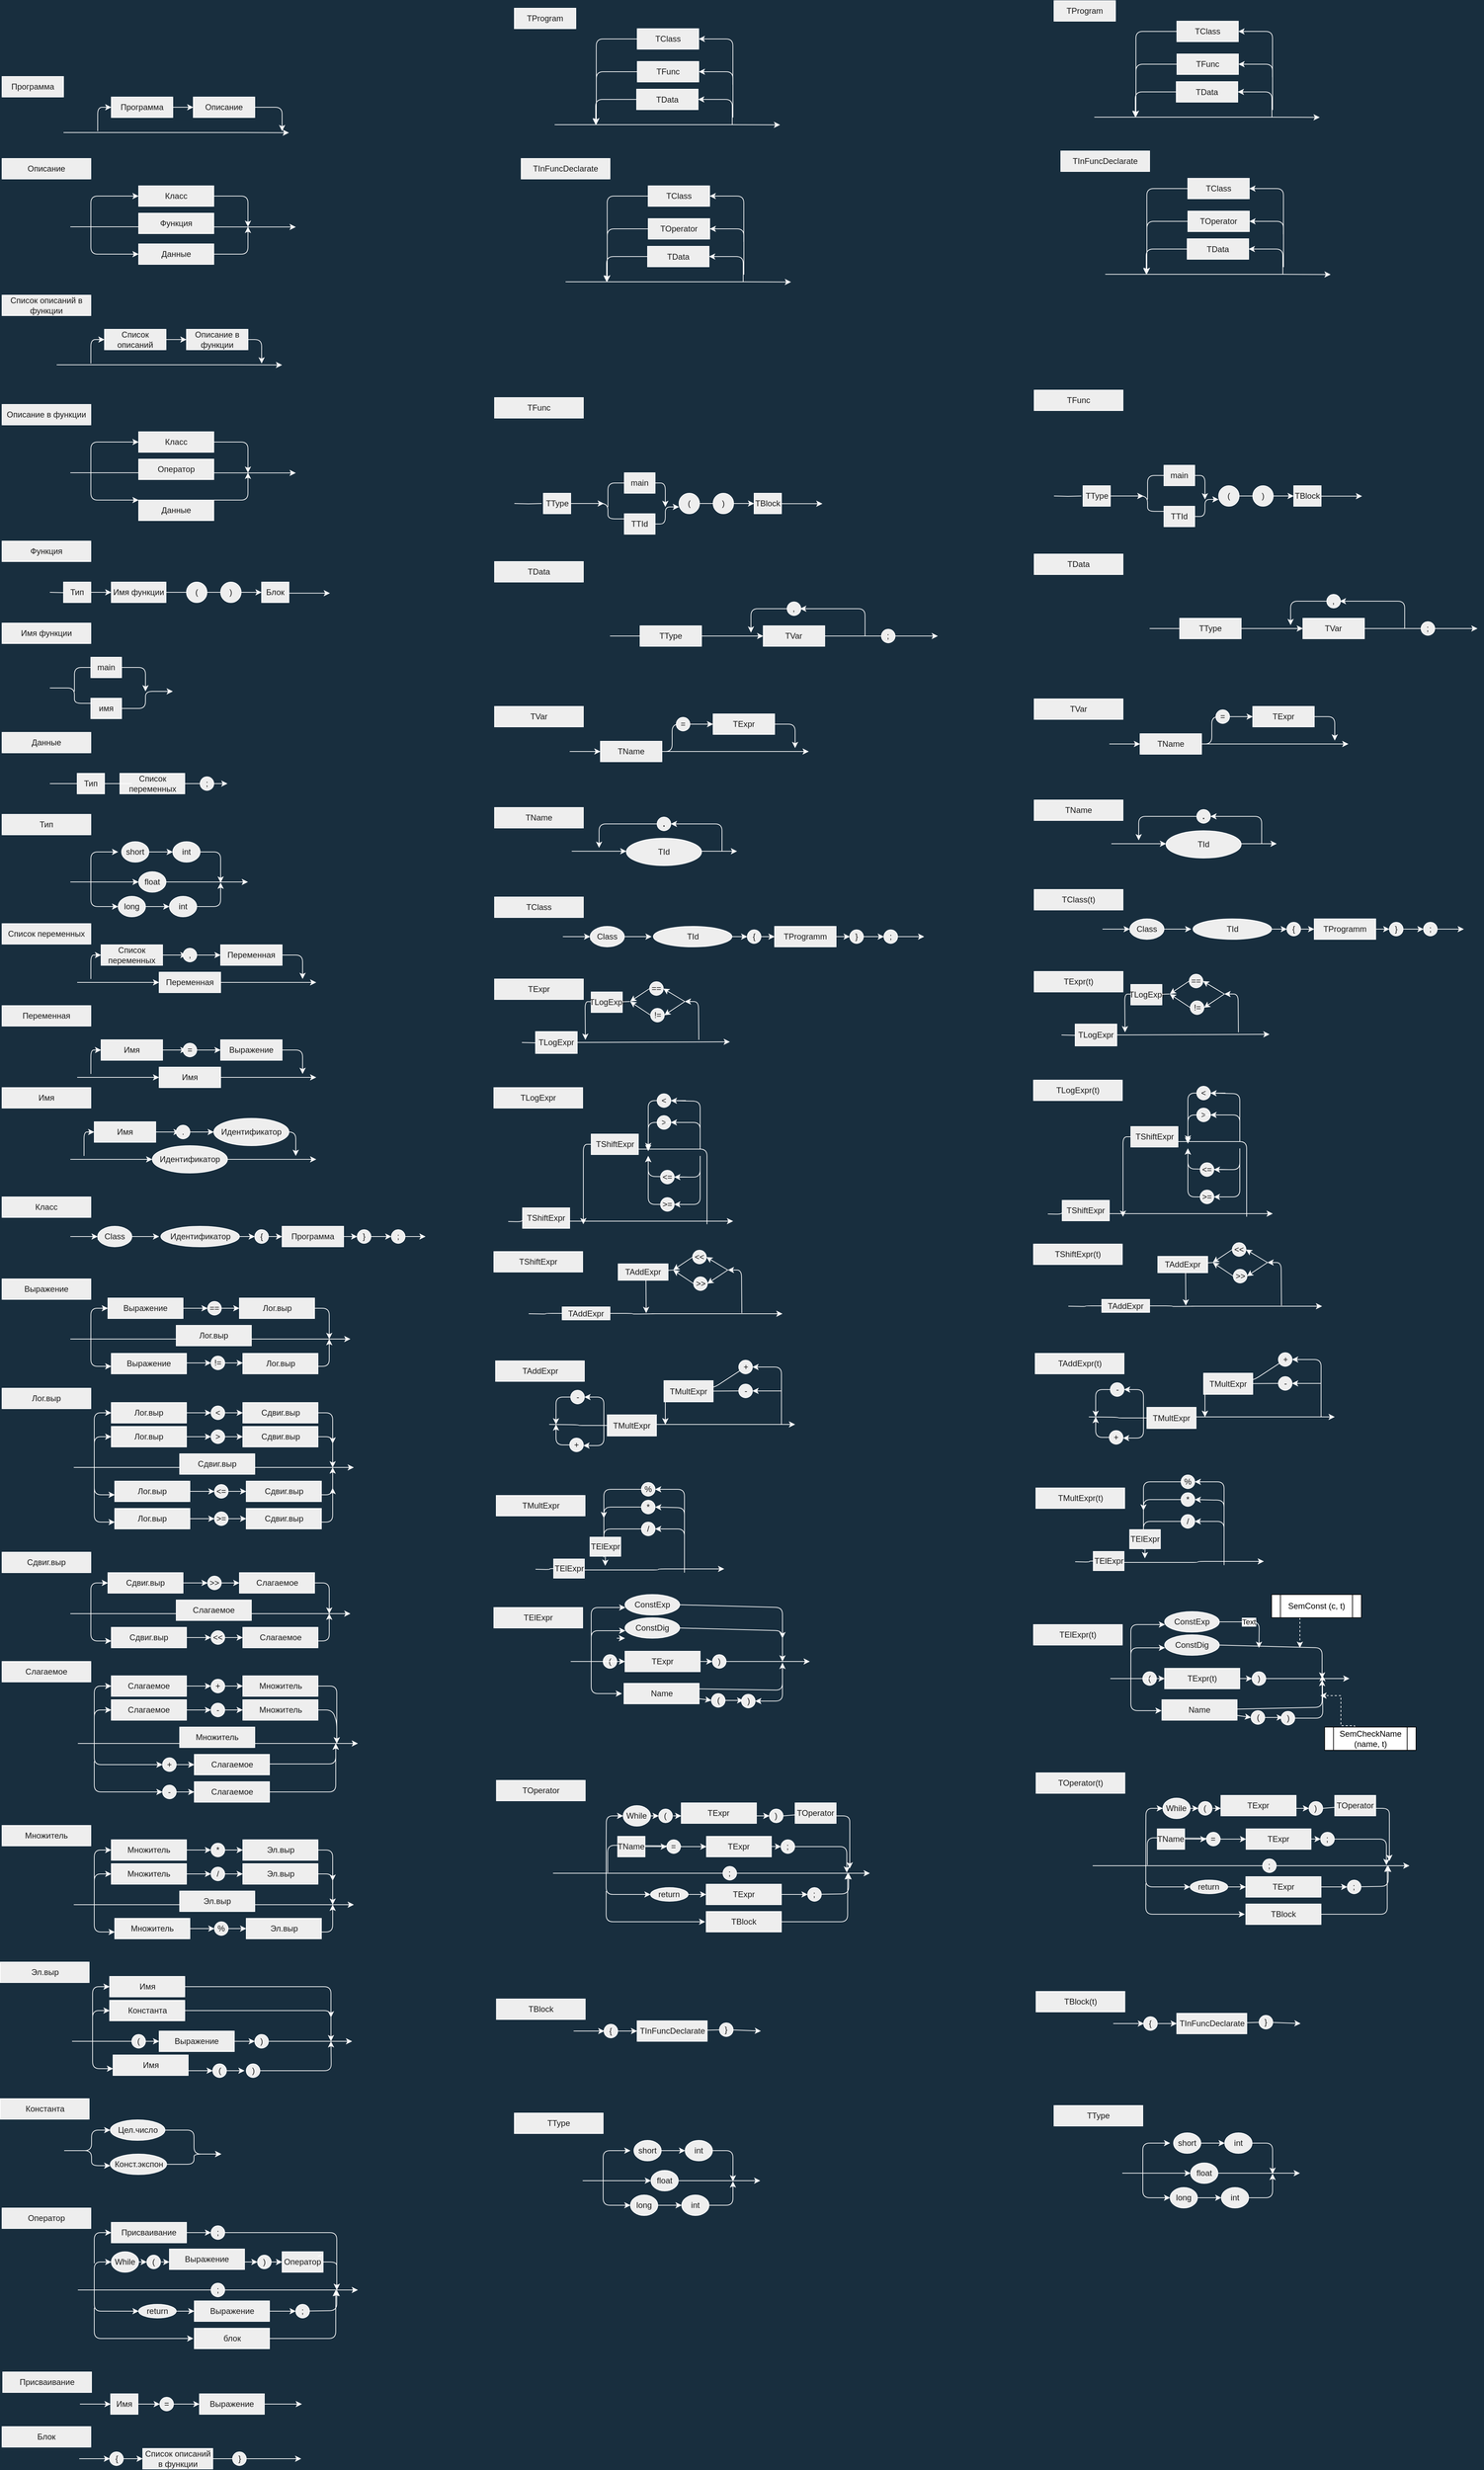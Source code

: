 <mxfile version="15.7.4" type="github">
  <diagram id="EHqSk1VED5PsXIvlIXF3" name="Page-1">
    <mxGraphModel dx="993" dy="1131" grid="1" gridSize="10" guides="1" tooltips="1" connect="1" arrows="1" fold="1" page="0" pageScale="1" pageWidth="827" pageHeight="1169" background="#182E3E" math="0" shadow="0">
      <root>
        <mxCell id="0" />
        <mxCell id="1" parent="0" />
        <mxCell id="4wQbj9723WP38MKTBC8T-1" value="Программа" style="rounded=0;whiteSpace=wrap;html=1;sketch=0;fontColor=#1A1A1A;strokeColor=#FFFFFF;fillColor=#EEEEEE;" parent="1" vertex="1">
          <mxGeometry x="-360" y="-440" width="90" height="30" as="geometry" />
        </mxCell>
        <mxCell id="4wQbj9723WP38MKTBC8T-14" style="edgeStyle=none;rounded=1;sketch=0;orthogonalLoop=1;jettySize=auto;html=1;fontColor=#FFFFFF;strokeColor=#FFFFFF;entryX=0;entryY=0.5;entryDx=0;entryDy=0;" parent="1" target="4wQbj9723WP38MKTBC8T-84" edge="1">
          <mxGeometry relative="1" as="geometry">
            <mxPoint x="-180" y="-395" as="targetPoint" />
            <mxPoint x="-220" y="-360" as="sourcePoint" />
            <Array as="points">
              <mxPoint x="-220" y="-395" />
            </Array>
          </mxGeometry>
        </mxCell>
        <mxCell id="4wQbj9723WP38MKTBC8T-2" value="Описание" style="rounded=0;whiteSpace=wrap;html=1;sketch=0;fontColor=#1A1A1A;strokeColor=#FFFFFF;fillColor=#EEEEEE;" parent="1" vertex="1">
          <mxGeometry x="-80" y="-410" width="90" height="30" as="geometry" />
        </mxCell>
        <mxCell id="4wQbj9723WP38MKTBC8T-11" style="edgeStyle=orthogonalEdgeStyle;curved=0;rounded=1;sketch=0;orthogonalLoop=1;jettySize=auto;html=1;fontColor=#FFFFFF;strokeColor=#FFFFFF;" parent="1" edge="1">
          <mxGeometry relative="1" as="geometry">
            <mxPoint x="60" y="-357.75" as="targetPoint" />
            <mxPoint x="-270" y="-358" as="sourcePoint" />
            <Array as="points">
              <mxPoint x="-20" y="-358" />
              <mxPoint x="-20" y="-358" />
            </Array>
          </mxGeometry>
        </mxCell>
        <mxCell id="4wQbj9723WP38MKTBC8T-13" style="edgeStyle=orthogonalEdgeStyle;curved=0;rounded=1;sketch=0;orthogonalLoop=1;jettySize=auto;html=1;fontColor=#FFFFFF;strokeColor=#FFFFFF;exitX=1;exitY=0.5;exitDx=0;exitDy=0;" parent="1" source="4wQbj9723WP38MKTBC8T-2" edge="1">
          <mxGeometry relative="1" as="geometry">
            <mxPoint x="50" y="-360" as="targetPoint" />
            <mxPoint x="50" y="-390" as="sourcePoint" />
            <Array as="points">
              <mxPoint x="50" y="-395" />
            </Array>
          </mxGeometry>
        </mxCell>
        <mxCell id="4wQbj9723WP38MKTBC8T-15" value="Список описаний в функции" style="rounded=0;whiteSpace=wrap;html=1;sketch=0;fontColor=#1A1A1A;strokeColor=#FFFFFF;fillColor=#EEEEEE;" parent="1" vertex="1">
          <mxGeometry x="-360" y="-120" width="130" height="30" as="geometry" />
        </mxCell>
        <mxCell id="4wQbj9723WP38MKTBC8T-20" value="Описание в функции" style="rounded=0;whiteSpace=wrap;html=1;sketch=0;fontColor=#1A1A1A;strokeColor=#FFFFFF;fillColor=#EEEEEE;" parent="1" vertex="1">
          <mxGeometry x="-360" y="40" width="130" height="30" as="geometry" />
        </mxCell>
        <mxCell id="4wQbj9723WP38MKTBC8T-106" style="edgeStyle=none;rounded=1;sketch=0;orthogonalLoop=1;jettySize=auto;html=1;fontColor=#FFFFFF;strokeColor=#FFFFFF;" parent="1" edge="1">
          <mxGeometry relative="1" as="geometry">
            <mxPoint y="140" as="targetPoint" />
            <Array as="points">
              <mxPoint y="180" />
            </Array>
            <mxPoint x="-50" y="180" as="sourcePoint" />
          </mxGeometry>
        </mxCell>
        <mxCell id="4wQbj9723WP38MKTBC8T-22" value="Данные" style="rounded=0;whiteSpace=wrap;html=1;sketch=0;fontColor=#1A1A1A;strokeColor=#FFFFFF;fillColor=#EEEEEE;" parent="1" vertex="1">
          <mxGeometry x="-160" y="180" width="110" height="30" as="geometry" />
        </mxCell>
        <mxCell id="4wQbj9723WP38MKTBC8T-23" style="edgeStyle=orthogonalEdgeStyle;curved=0;rounded=1;sketch=0;orthogonalLoop=1;jettySize=auto;html=1;fontColor=#FFFFFF;strokeColor=#FFFFFF;" parent="1" edge="1">
          <mxGeometry relative="1" as="geometry">
            <mxPoint x="70" y="140.25" as="targetPoint" />
            <mxPoint x="-260" y="140" as="sourcePoint" />
            <Array as="points">
              <mxPoint x="-180" y="140" />
              <mxPoint x="-180" y="140" />
            </Array>
          </mxGeometry>
        </mxCell>
        <mxCell id="4wQbj9723WP38MKTBC8T-104" style="edgeStyle=none;rounded=1;sketch=0;orthogonalLoop=1;jettySize=auto;html=1;entryX=0;entryY=0.5;entryDx=0;entryDy=0;fontColor=#FFFFFF;strokeColor=#FFFFFF;" parent="1" edge="1">
          <mxGeometry relative="1" as="geometry">
            <mxPoint x="-230" y="140" as="sourcePoint" />
            <Array as="points">
              <mxPoint x="-230" y="180" />
            </Array>
            <mxPoint x="-160" y="180" as="targetPoint" />
          </mxGeometry>
        </mxCell>
        <mxCell id="4wQbj9723WP38MKTBC8T-26" value="Оператор" style="rounded=0;whiteSpace=wrap;html=1;sketch=0;fontColor=#1A1A1A;strokeColor=#FFFFFF;fillColor=#EEEEEE;" parent="1" vertex="1">
          <mxGeometry x="-160" y="120" width="110" height="30" as="geometry" />
        </mxCell>
        <mxCell id="4wQbj9723WP38MKTBC8T-103" style="edgeStyle=none;rounded=1;sketch=0;orthogonalLoop=1;jettySize=auto;html=1;fontColor=#FFFFFF;strokeColor=#FFFFFF;entryX=0;entryY=0.5;entryDx=0;entryDy=0;" parent="1" target="4wQbj9723WP38MKTBC8T-29" edge="1">
          <mxGeometry relative="1" as="geometry">
            <mxPoint x="-230" y="95" as="targetPoint" />
            <mxPoint x="-230" y="140" as="sourcePoint" />
            <Array as="points">
              <mxPoint x="-230" y="95" />
            </Array>
          </mxGeometry>
        </mxCell>
        <mxCell id="4wQbj9723WP38MKTBC8T-105" style="edgeStyle=none;rounded=1;sketch=0;orthogonalLoop=1;jettySize=auto;html=1;fontColor=#FFFFFF;strokeColor=#FFFFFF;" parent="1" source="4wQbj9723WP38MKTBC8T-29" edge="1">
          <mxGeometry relative="1" as="geometry">
            <mxPoint y="140" as="targetPoint" />
            <Array as="points">
              <mxPoint y="95" />
            </Array>
          </mxGeometry>
        </mxCell>
        <mxCell id="4wQbj9723WP38MKTBC8T-29" value="Класс" style="rounded=0;whiteSpace=wrap;html=1;sketch=0;fontColor=#1A1A1A;strokeColor=#FFFFFF;fillColor=#EEEEEE;" parent="1" vertex="1">
          <mxGeometry x="-160" y="80" width="110" height="30" as="geometry" />
        </mxCell>
        <mxCell id="4wQbj9723WP38MKTBC8T-31" value="Описание" style="rounded=0;whiteSpace=wrap;html=1;sketch=0;fontColor=#1A1A1A;strokeColor=#FFFFFF;fillColor=#EEEEEE;" parent="1" vertex="1">
          <mxGeometry x="-360" y="-320" width="130" height="30" as="geometry" />
        </mxCell>
        <mxCell id="4wQbj9723WP38MKTBC8T-42" style="edgeStyle=orthogonalEdgeStyle;curved=0;rounded=1;sketch=0;orthogonalLoop=1;jettySize=auto;html=1;fontColor=#FFFFFF;strokeColor=#FFFFFF;startArrow=none;" parent="1" edge="1">
          <mxGeometry relative="1" as="geometry">
            <mxPoint x="120" y="316.25" as="targetPoint" />
            <mxPoint x="60" y="316.25" as="sourcePoint" />
            <Array as="points">
              <mxPoint x="40" y="316" />
              <mxPoint x="40" y="316" />
            </Array>
          </mxGeometry>
        </mxCell>
        <mxCell id="4wQbj9723WP38MKTBC8T-44" value="Функция" style="rounded=0;whiteSpace=wrap;html=1;sketch=0;fontColor=#1A1A1A;strokeColor=#FFFFFF;fillColor=#EEEEEE;" parent="1" vertex="1">
          <mxGeometry x="-360" y="240" width="130" height="30" as="geometry" />
        </mxCell>
        <mxCell id="4wQbj9723WP38MKTBC8T-56" style="edgeStyle=none;rounded=1;sketch=0;orthogonalLoop=1;jettySize=auto;html=1;exitX=1;exitY=0.5;exitDx=0;exitDy=0;entryX=0;entryY=0.5;entryDx=0;entryDy=0;fontColor=#FFFFFF;strokeColor=#FFFFFF;" parent="1" source="4wQbj9723WP38MKTBC8T-48" target="4wQbj9723WP38MKTBC8T-50" edge="1">
          <mxGeometry relative="1" as="geometry" />
        </mxCell>
        <mxCell id="4wQbj9723WP38MKTBC8T-48" value="Тип" style="rounded=0;whiteSpace=wrap;html=1;sketch=0;fontColor=#1A1A1A;strokeColor=#FFFFFF;fillColor=#EEEEEE;" parent="1" vertex="1">
          <mxGeometry x="-270" y="300" width="40" height="30" as="geometry" />
        </mxCell>
        <mxCell id="4wQbj9723WP38MKTBC8T-49" value="" style="edgeStyle=orthogonalEdgeStyle;curved=0;rounded=1;sketch=0;orthogonalLoop=1;jettySize=auto;html=1;fontColor=#FFFFFF;strokeColor=#FFFFFF;endArrow=none;" parent="1" target="4wQbj9723WP38MKTBC8T-48" edge="1">
          <mxGeometry relative="1" as="geometry">
            <mxPoint x="20" y="320.25" as="targetPoint" />
            <mxPoint x="-290" y="315" as="sourcePoint" />
            <Array as="points" />
          </mxGeometry>
        </mxCell>
        <mxCell id="4wQbj9723WP38MKTBC8T-57" style="edgeStyle=none;rounded=1;sketch=0;orthogonalLoop=1;jettySize=auto;html=1;entryX=0;entryY=0.5;entryDx=0;entryDy=0;fontColor=#FFFFFF;strokeColor=#FFFFFF;startArrow=none;" parent="1" source="4wQbj9723WP38MKTBC8T-58" target="4wQbj9723WP38MKTBC8T-53" edge="1">
          <mxGeometry relative="1" as="geometry" />
        </mxCell>
        <mxCell id="4wQbj9723WP38MKTBC8T-50" value="Имя функции" style="rounded=0;whiteSpace=wrap;html=1;sketch=0;fontColor=#1A1A1A;strokeColor=#FFFFFF;fillColor=#EEEEEE;" parent="1" vertex="1">
          <mxGeometry x="-200" y="300" width="80" height="30" as="geometry" />
        </mxCell>
        <mxCell id="4wQbj9723WP38MKTBC8T-53" value="Блок" style="rounded=0;whiteSpace=wrap;html=1;sketch=0;fontColor=#1A1A1A;strokeColor=#FFFFFF;fillColor=#EEEEEE;" parent="1" vertex="1">
          <mxGeometry x="20" y="300" width="40" height="30" as="geometry" />
        </mxCell>
        <mxCell id="4wQbj9723WP38MKTBC8T-58" value="(" style="ellipse;whiteSpace=wrap;html=1;aspect=fixed;rounded=0;sketch=0;fontColor=#1A1A1A;strokeColor=#FFFFFF;fillColor=#EEEEEE;" parent="1" vertex="1">
          <mxGeometry x="-90" y="300" width="30" height="30" as="geometry" />
        </mxCell>
        <mxCell id="4wQbj9723WP38MKTBC8T-59" value="" style="edgeStyle=none;rounded=1;sketch=0;orthogonalLoop=1;jettySize=auto;html=1;entryX=0;entryY=0.5;entryDx=0;entryDy=0;fontColor=#FFFFFF;strokeColor=#FFFFFF;endArrow=none;" parent="1" source="4wQbj9723WP38MKTBC8T-50" target="4wQbj9723WP38MKTBC8T-58" edge="1">
          <mxGeometry relative="1" as="geometry">
            <mxPoint x="-130" y="315" as="sourcePoint" />
            <mxPoint x="-10" y="315" as="targetPoint" />
          </mxGeometry>
        </mxCell>
        <mxCell id="4wQbj9723WP38MKTBC8T-60" value=")" style="ellipse;whiteSpace=wrap;html=1;aspect=fixed;rounded=0;sketch=0;fontColor=#1A1A1A;strokeColor=#FFFFFF;fillColor=#EEEEEE;" parent="1" vertex="1">
          <mxGeometry x="-40" y="300" width="30" height="30" as="geometry" />
        </mxCell>
        <mxCell id="4wQbj9723WP38MKTBC8T-61" value="Имя функции" style="rounded=0;whiteSpace=wrap;html=1;sketch=0;fontColor=#1A1A1A;strokeColor=#FFFFFF;fillColor=#EEEEEE;" parent="1" vertex="1">
          <mxGeometry x="-360" y="360" width="130" height="30" as="geometry" />
        </mxCell>
        <mxCell id="4wQbj9723WP38MKTBC8T-69" style="edgeStyle=none;rounded=1;sketch=0;orthogonalLoop=1;jettySize=auto;html=1;fontColor=#FFFFFF;strokeColor=#FFFFFF;" parent="1" source="4wQbj9723WP38MKTBC8T-66" edge="1">
          <mxGeometry relative="1" as="geometry">
            <mxPoint x="-150" y="460" as="targetPoint" />
            <Array as="points">
              <mxPoint x="-150" y="425" />
            </Array>
          </mxGeometry>
        </mxCell>
        <mxCell id="4wQbj9723WP38MKTBC8T-66" value="main" style="rounded=0;whiteSpace=wrap;html=1;sketch=0;fontColor=#1A1A1A;strokeColor=#FFFFFF;fillColor=#EEEEEE;" parent="1" vertex="1">
          <mxGeometry x="-230" y="410" width="45" height="30" as="geometry" />
        </mxCell>
        <mxCell id="4wQbj9723WP38MKTBC8T-68" style="edgeStyle=none;rounded=1;sketch=0;orthogonalLoop=1;jettySize=auto;html=1;fontColor=#FFFFFF;strokeColor=#FFFFFF;" parent="1" source="4wQbj9723WP38MKTBC8T-67" edge="1">
          <mxGeometry relative="1" as="geometry">
            <mxPoint x="-110" y="460" as="targetPoint" />
            <Array as="points">
              <mxPoint x="-150" y="485" />
              <mxPoint x="-150" y="460" />
            </Array>
          </mxGeometry>
        </mxCell>
        <mxCell id="4wQbj9723WP38MKTBC8T-67" value="имя" style="rounded=0;whiteSpace=wrap;html=1;sketch=0;fontColor=#1A1A1A;strokeColor=#FFFFFF;fillColor=#EEEEEE;" parent="1" vertex="1">
          <mxGeometry x="-230" y="470" width="45" height="30" as="geometry" />
        </mxCell>
        <mxCell id="4wQbj9723WP38MKTBC8T-70" value="" style="edgeStyle=orthogonalEdgeStyle;curved=0;rounded=1;sketch=0;orthogonalLoop=1;jettySize=auto;html=1;fontColor=#FFFFFF;strokeColor=#FFFFFF;endArrow=none;entryX=0;entryY=0.25;entryDx=0;entryDy=0;" parent="1" target="4wQbj9723WP38MKTBC8T-67" edge="1">
          <mxGeometry relative="1" as="geometry">
            <mxPoint x="-254" y="450" as="targetPoint" />
            <mxPoint x="-290" y="455" as="sourcePoint" />
            <Array as="points">
              <mxPoint x="-254" y="455" />
              <mxPoint x="-254" y="478" />
            </Array>
          </mxGeometry>
        </mxCell>
        <mxCell id="4wQbj9723WP38MKTBC8T-71" value="" style="edgeStyle=orthogonalEdgeStyle;curved=0;rounded=1;sketch=0;orthogonalLoop=1;jettySize=auto;html=1;fontColor=#FFFFFF;strokeColor=#FFFFFF;endArrow=none;entryX=0;entryY=0.5;entryDx=0;entryDy=0;" parent="1" target="4wQbj9723WP38MKTBC8T-66" edge="1">
          <mxGeometry relative="1" as="geometry">
            <mxPoint x="-230" y="462.5" as="targetPoint" />
            <mxPoint x="-254" y="460" as="sourcePoint" />
            <Array as="points">
              <mxPoint x="-254" y="425" />
            </Array>
          </mxGeometry>
        </mxCell>
        <mxCell id="4wQbj9723WP38MKTBC8T-72" value="Данные" style="rounded=0;whiteSpace=wrap;html=1;sketch=0;fontColor=#1A1A1A;strokeColor=#FFFFFF;fillColor=#EEEEEE;" parent="1" vertex="1">
          <mxGeometry x="-360" y="520" width="130" height="30" as="geometry" />
        </mxCell>
        <mxCell id="4wQbj9723WP38MKTBC8T-75" style="edgeStyle=none;rounded=1;sketch=0;orthogonalLoop=1;jettySize=auto;html=1;fontColor=#FFFFFF;strokeColor=#FFFFFF;startArrow=none;" parent="1" source="4wQbj9723WP38MKTBC8T-532" edge="1">
          <mxGeometry relative="1" as="geometry">
            <mxPoint x="-30" y="595" as="targetPoint" />
            <Array as="points">
              <mxPoint x="-130" y="595" />
            </Array>
          </mxGeometry>
        </mxCell>
        <mxCell id="4wQbj9723WP38MKTBC8T-76" value="Список переменных" style="rounded=0;whiteSpace=wrap;html=1;sketch=0;fontColor=#1A1A1A;strokeColor=#FFFFFF;fillColor=#EEEEEE;" parent="1" vertex="1">
          <mxGeometry x="-187.5" y="580" width="95" height="30" as="geometry" />
        </mxCell>
        <mxCell id="4wQbj9723WP38MKTBC8T-77" value="" style="edgeStyle=orthogonalEdgeStyle;curved=0;rounded=1;sketch=0;orthogonalLoop=1;jettySize=auto;html=1;fontColor=#FFFFFF;strokeColor=#FFFFFF;endArrow=none;" parent="1" edge="1">
          <mxGeometry relative="1" as="geometry">
            <mxPoint x="-170" y="595" as="targetPoint" />
            <mxPoint x="-290" y="595" as="sourcePoint" />
            <Array as="points">
              <mxPoint x="-170" y="595" />
            </Array>
          </mxGeometry>
        </mxCell>
        <mxCell id="4wQbj9723WP38MKTBC8T-79" value="TProgram" style="rounded=0;whiteSpace=wrap;html=1;sketch=0;fontColor=#1A1A1A;strokeColor=#FFFFFF;fillColor=#EEEEEE;" parent="1" vertex="1">
          <mxGeometry x="390" y="-540" width="90" height="30" as="geometry" />
        </mxCell>
        <mxCell id="4wQbj9723WP38MKTBC8T-80" style="edgeStyle=none;rounded=1;sketch=0;orthogonalLoop=1;jettySize=auto;html=1;fontColor=#FFFFFF;strokeColor=#FFFFFF;" parent="1" source="4wQbj9723WP38MKTBC8T-81" edge="1">
          <mxGeometry relative="1" as="geometry">
            <mxPoint x="509" y="-369.5" as="targetPoint" />
            <Array as="points">
              <mxPoint x="509" y="-406.5" />
            </Array>
          </mxGeometry>
        </mxCell>
        <mxCell id="4wQbj9723WP38MKTBC8T-81" value="TData" style="rounded=0;whiteSpace=wrap;html=1;sketch=0;fontColor=#1A1A1A;strokeColor=#FFFFFF;fillColor=#EEEEEE;" parent="1" vertex="1">
          <mxGeometry x="569" y="-421.5" width="90" height="30" as="geometry" />
        </mxCell>
        <mxCell id="4wQbj9723WP38MKTBC8T-82" style="edgeStyle=orthogonalEdgeStyle;curved=0;rounded=1;sketch=0;orthogonalLoop=1;jettySize=auto;html=1;fontColor=#FFFFFF;strokeColor=#FFFFFF;" parent="1" edge="1">
          <mxGeometry relative="1" as="geometry">
            <mxPoint x="779" y="-369.25" as="targetPoint" />
            <mxPoint x="449" y="-369.5" as="sourcePoint" />
            <Array as="points">
              <mxPoint x="699" y="-369.5" />
              <mxPoint x="699" y="-369.5" />
            </Array>
          </mxGeometry>
        </mxCell>
        <mxCell id="4wQbj9723WP38MKTBC8T-83" style="edgeStyle=orthogonalEdgeStyle;curved=0;rounded=1;sketch=0;orthogonalLoop=1;jettySize=auto;html=1;fontColor=#FFFFFF;strokeColor=#FFFFFF;entryX=1;entryY=0.5;entryDx=0;entryDy=0;" parent="1" target="4wQbj9723WP38MKTBC8T-81" edge="1">
          <mxGeometry relative="1" as="geometry">
            <mxPoint x="814" y="-381.5" as="targetPoint" />
            <mxPoint x="709" y="-369.5" as="sourcePoint" />
            <Array as="points">
              <mxPoint x="709" y="-406.5" />
            </Array>
          </mxGeometry>
        </mxCell>
        <mxCell id="4wQbj9723WP38MKTBC8T-85" style="edgeStyle=none;rounded=1;sketch=0;orthogonalLoop=1;jettySize=auto;html=1;entryX=0;entryY=0.5;entryDx=0;entryDy=0;fontColor=#FFFFFF;strokeColor=#FFFFFF;" parent="1" source="4wQbj9723WP38MKTBC8T-84" target="4wQbj9723WP38MKTBC8T-2" edge="1">
          <mxGeometry relative="1" as="geometry" />
        </mxCell>
        <mxCell id="4wQbj9723WP38MKTBC8T-84" value="Программа" style="rounded=0;whiteSpace=wrap;html=1;sketch=0;fontColor=#1A1A1A;strokeColor=#FFFFFF;fillColor=#EEEEEE;" parent="1" vertex="1">
          <mxGeometry x="-200" y="-410" width="90" height="30" as="geometry" />
        </mxCell>
        <mxCell id="4wQbj9723WP38MKTBC8T-86" value="TInFuncDeclarate" style="rounded=0;whiteSpace=wrap;html=1;sketch=0;fontColor=#1A1A1A;strokeColor=#FFFFFF;fillColor=#EEEEEE;" parent="1" vertex="1">
          <mxGeometry x="400" y="-320" width="130" height="30" as="geometry" />
        </mxCell>
        <mxCell id="4wQbj9723WP38MKTBC8T-97" style="edgeStyle=none;rounded=1;sketch=0;orthogonalLoop=1;jettySize=auto;html=1;fontColor=#FFFFFF;strokeColor=#FFFFFF;entryX=0;entryY=0.5;entryDx=0;entryDy=0;" parent="1" target="4wQbj9723WP38MKTBC8T-102" edge="1">
          <mxGeometry relative="1" as="geometry">
            <mxPoint x="-190" y="-55" as="targetPoint" />
            <mxPoint x="-230" y="-20" as="sourcePoint" />
            <Array as="points">
              <mxPoint x="-230" y="-55" />
            </Array>
          </mxGeometry>
        </mxCell>
        <mxCell id="4wQbj9723WP38MKTBC8T-98" value="Описание в функции" style="rounded=0;whiteSpace=wrap;html=1;sketch=0;fontColor=#1A1A1A;strokeColor=#FFFFFF;fillColor=#EEEEEE;" parent="1" vertex="1">
          <mxGeometry x="-90" y="-70" width="90" height="30" as="geometry" />
        </mxCell>
        <mxCell id="4wQbj9723WP38MKTBC8T-99" style="edgeStyle=orthogonalEdgeStyle;curved=0;rounded=1;sketch=0;orthogonalLoop=1;jettySize=auto;html=1;fontColor=#FFFFFF;strokeColor=#FFFFFF;" parent="1" edge="1">
          <mxGeometry relative="1" as="geometry">
            <mxPoint x="50" y="-17.75" as="targetPoint" />
            <mxPoint x="-280" y="-18" as="sourcePoint" />
            <Array as="points">
              <mxPoint x="-30" y="-18" />
              <mxPoint x="-30" y="-18" />
            </Array>
          </mxGeometry>
        </mxCell>
        <mxCell id="4wQbj9723WP38MKTBC8T-100" style="edgeStyle=orthogonalEdgeStyle;curved=0;rounded=1;sketch=0;orthogonalLoop=1;jettySize=auto;html=1;fontColor=#FFFFFF;strokeColor=#FFFFFF;exitX=1;exitY=0.5;exitDx=0;exitDy=0;" parent="1" source="4wQbj9723WP38MKTBC8T-98" edge="1">
          <mxGeometry relative="1" as="geometry">
            <mxPoint x="20" y="-20" as="targetPoint" />
            <mxPoint x="40" y="-50" as="sourcePoint" />
            <Array as="points">
              <mxPoint x="20" y="-55" />
            </Array>
          </mxGeometry>
        </mxCell>
        <mxCell id="4wQbj9723WP38MKTBC8T-101" style="edgeStyle=none;rounded=1;sketch=0;orthogonalLoop=1;jettySize=auto;html=1;entryX=0;entryY=0.5;entryDx=0;entryDy=0;fontColor=#FFFFFF;strokeColor=#FFFFFF;" parent="1" source="4wQbj9723WP38MKTBC8T-102" target="4wQbj9723WP38MKTBC8T-98" edge="1">
          <mxGeometry relative="1" as="geometry" />
        </mxCell>
        <mxCell id="4wQbj9723WP38MKTBC8T-102" value="Список описаний" style="rounded=0;whiteSpace=wrap;html=1;sketch=0;fontColor=#1A1A1A;strokeColor=#FFFFFF;fillColor=#EEEEEE;" parent="1" vertex="1">
          <mxGeometry x="-210" y="-70" width="90" height="30" as="geometry" />
        </mxCell>
        <mxCell id="4wQbj9723WP38MKTBC8T-108" style="edgeStyle=none;rounded=1;sketch=0;orthogonalLoop=1;jettySize=auto;html=1;fontColor=#FFFFFF;strokeColor=#FFFFFF;" parent="1" source="4wQbj9723WP38MKTBC8T-109" edge="1">
          <mxGeometry relative="1" as="geometry">
            <mxPoint y="-220" as="targetPoint" />
            <Array as="points">
              <mxPoint y="-180" />
            </Array>
          </mxGeometry>
        </mxCell>
        <mxCell id="4wQbj9723WP38MKTBC8T-109" value="Данные" style="rounded=0;whiteSpace=wrap;html=1;sketch=0;fontColor=#1A1A1A;strokeColor=#FFFFFF;fillColor=#EEEEEE;" parent="1" vertex="1">
          <mxGeometry x="-160" y="-195" width="110" height="30" as="geometry" />
        </mxCell>
        <mxCell id="4wQbj9723WP38MKTBC8T-110" style="edgeStyle=orthogonalEdgeStyle;curved=0;rounded=1;sketch=0;orthogonalLoop=1;jettySize=auto;html=1;fontColor=#FFFFFF;strokeColor=#FFFFFF;" parent="1" edge="1">
          <mxGeometry relative="1" as="geometry">
            <mxPoint x="70" y="-219.75" as="targetPoint" />
            <mxPoint x="-260" y="-220" as="sourcePoint" />
            <Array as="points">
              <mxPoint x="-180" y="-220" />
              <mxPoint x="-180" y="-220" />
            </Array>
          </mxGeometry>
        </mxCell>
        <mxCell id="4wQbj9723WP38MKTBC8T-111" style="edgeStyle=none;rounded=1;sketch=0;orthogonalLoop=1;jettySize=auto;html=1;entryX=0;entryY=0.5;entryDx=0;entryDy=0;fontColor=#FFFFFF;strokeColor=#FFFFFF;" parent="1" target="4wQbj9723WP38MKTBC8T-109" edge="1">
          <mxGeometry relative="1" as="geometry">
            <mxPoint x="-230" y="-220" as="sourcePoint" />
            <Array as="points">
              <mxPoint x="-230" y="-180" />
            </Array>
          </mxGeometry>
        </mxCell>
        <mxCell id="4wQbj9723WP38MKTBC8T-112" value="Функция" style="rounded=0;whiteSpace=wrap;html=1;sketch=0;fontColor=#1A1A1A;strokeColor=#FFFFFF;fillColor=#EEEEEE;" parent="1" vertex="1">
          <mxGeometry x="-160" y="-240" width="110" height="30" as="geometry" />
        </mxCell>
        <mxCell id="4wQbj9723WP38MKTBC8T-113" style="edgeStyle=none;rounded=1;sketch=0;orthogonalLoop=1;jettySize=auto;html=1;fontColor=#FFFFFF;strokeColor=#FFFFFF;entryX=0;entryY=0.5;entryDx=0;entryDy=0;" parent="1" target="4wQbj9723WP38MKTBC8T-115" edge="1">
          <mxGeometry relative="1" as="geometry">
            <mxPoint x="-230" y="-265" as="targetPoint" />
            <mxPoint x="-230" y="-220" as="sourcePoint" />
            <Array as="points">
              <mxPoint x="-230" y="-265" />
            </Array>
          </mxGeometry>
        </mxCell>
        <mxCell id="4wQbj9723WP38MKTBC8T-114" style="edgeStyle=none;rounded=1;sketch=0;orthogonalLoop=1;jettySize=auto;html=1;fontColor=#FFFFFF;strokeColor=#FFFFFF;" parent="1" source="4wQbj9723WP38MKTBC8T-115" edge="1">
          <mxGeometry relative="1" as="geometry">
            <mxPoint y="-220" as="targetPoint" />
            <Array as="points">
              <mxPoint y="-265" />
            </Array>
          </mxGeometry>
        </mxCell>
        <mxCell id="4wQbj9723WP38MKTBC8T-115" value="Класс" style="rounded=0;whiteSpace=wrap;html=1;sketch=0;fontColor=#1A1A1A;strokeColor=#FFFFFF;fillColor=#EEEEEE;" parent="1" vertex="1">
          <mxGeometry x="-160" y="-280" width="110" height="30" as="geometry" />
        </mxCell>
        <mxCell id="4wQbj9723WP38MKTBC8T-116" value="Тип" style="rounded=0;whiteSpace=wrap;html=1;sketch=0;fontColor=#1A1A1A;strokeColor=#FFFFFF;fillColor=#EEEEEE;" parent="1" vertex="1">
          <mxGeometry x="-250" y="580" width="40" height="30" as="geometry" />
        </mxCell>
        <mxCell id="4wQbj9723WP38MKTBC8T-117" value="Тип" style="rounded=0;whiteSpace=wrap;html=1;sketch=0;fontColor=#1A1A1A;strokeColor=#FFFFFF;fillColor=#EEEEEE;" parent="1" vertex="1">
          <mxGeometry x="-360" y="640" width="130" height="30" as="geometry" />
        </mxCell>
        <mxCell id="4wQbj9723WP38MKTBC8T-118" style="edgeStyle=none;rounded=1;sketch=0;orthogonalLoop=1;jettySize=auto;html=1;fontColor=#FFFFFF;strokeColor=#FFFFFF;exitX=1;exitY=0.5;exitDx=0;exitDy=0;" parent="1" source="4wQbj9723WP38MKTBC8T-134" edge="1">
          <mxGeometry relative="1" as="geometry">
            <mxPoint x="-40" y="740" as="targetPoint" />
            <Array as="points">
              <mxPoint x="-40" y="775" />
            </Array>
            <mxPoint x="-50" y="780" as="sourcePoint" />
          </mxGeometry>
        </mxCell>
        <mxCell id="4wQbj9723WP38MKTBC8T-120" style="edgeStyle=orthogonalEdgeStyle;curved=0;rounded=1;sketch=0;orthogonalLoop=1;jettySize=auto;html=1;fontColor=#FFFFFF;strokeColor=#FFFFFF;entryX=0;entryY=0.5;entryDx=0;entryDy=0;" parent="1" target="4wQbj9723WP38MKTBC8T-130" edge="1">
          <mxGeometry relative="1" as="geometry">
            <mxPoint x="20" y="744" as="targetPoint" />
            <mxPoint x="-260" y="739" as="sourcePoint" />
            <Array as="points">
              <mxPoint x="-260" y="739" />
            </Array>
          </mxGeometry>
        </mxCell>
        <mxCell id="4wQbj9723WP38MKTBC8T-121" style="edgeStyle=none;rounded=1;sketch=0;orthogonalLoop=1;jettySize=auto;html=1;fontColor=#FFFFFF;strokeColor=#FFFFFF;entryX=0;entryY=0.5;entryDx=0;entryDy=0;" parent="1" target="4wQbj9723WP38MKTBC8T-133" edge="1">
          <mxGeometry relative="1" as="geometry">
            <mxPoint x="-230" y="740" as="sourcePoint" />
            <Array as="points">
              <mxPoint x="-230" y="775" />
            </Array>
            <mxPoint x="-190" y="780" as="targetPoint" />
          </mxGeometry>
        </mxCell>
        <mxCell id="4wQbj9723WP38MKTBC8T-123" style="edgeStyle=none;rounded=1;sketch=0;orthogonalLoop=1;jettySize=auto;html=1;fontColor=#FFFFFF;strokeColor=#FFFFFF;" parent="1" edge="1">
          <mxGeometry relative="1" as="geometry">
            <mxPoint x="-190" y="695" as="targetPoint" />
            <mxPoint x="-230" y="740" as="sourcePoint" />
            <Array as="points">
              <mxPoint x="-230" y="695" />
            </Array>
          </mxGeometry>
        </mxCell>
        <mxCell id="4wQbj9723WP38MKTBC8T-124" style="edgeStyle=none;rounded=1;sketch=0;orthogonalLoop=1;jettySize=auto;html=1;fontColor=#FFFFFF;strokeColor=#FFFFFF;exitX=1;exitY=0.5;exitDx=0;exitDy=0;" parent="1" source="4wQbj9723WP38MKTBC8T-128" edge="1">
          <mxGeometry relative="1" as="geometry">
            <mxPoint x="-40" y="740" as="targetPoint" />
            <Array as="points">
              <mxPoint x="-40" y="695" />
            </Array>
            <mxPoint x="-50" y="695" as="sourcePoint" />
          </mxGeometry>
        </mxCell>
        <mxCell id="4wQbj9723WP38MKTBC8T-129" style="edgeStyle=none;rounded=1;sketch=0;orthogonalLoop=1;jettySize=auto;html=1;entryX=0;entryY=0.5;entryDx=0;entryDy=0;fontColor=#FFFFFF;strokeColor=#FFFFFF;" parent="1" source="4wQbj9723WP38MKTBC8T-126" target="4wQbj9723WP38MKTBC8T-128" edge="1">
          <mxGeometry relative="1" as="geometry" />
        </mxCell>
        <mxCell id="4wQbj9723WP38MKTBC8T-126" value="short" style="ellipse;whiteSpace=wrap;html=1;rounded=0;sketch=0;fontColor=#1A1A1A;strokeColor=#FFFFFF;fillColor=#EEEEEE;" parent="1" vertex="1">
          <mxGeometry x="-185" y="680" width="40" height="30" as="geometry" />
        </mxCell>
        <mxCell id="4wQbj9723WP38MKTBC8T-128" value="int" style="ellipse;whiteSpace=wrap;html=1;rounded=0;sketch=0;fontColor=#1A1A1A;strokeColor=#FFFFFF;fillColor=#EEEEEE;" parent="1" vertex="1">
          <mxGeometry x="-110" y="680" width="40" height="30" as="geometry" />
        </mxCell>
        <mxCell id="4wQbj9723WP38MKTBC8T-135" style="edgeStyle=none;rounded=1;sketch=0;orthogonalLoop=1;jettySize=auto;html=1;fontColor=#FFFFFF;strokeColor=#FFFFFF;" parent="1" source="4wQbj9723WP38MKTBC8T-130" edge="1">
          <mxGeometry relative="1" as="geometry">
            <mxPoint y="739" as="targetPoint" />
          </mxGeometry>
        </mxCell>
        <mxCell id="4wQbj9723WP38MKTBC8T-130" value="float" style="ellipse;whiteSpace=wrap;html=1;rounded=0;sketch=0;fontColor=#1A1A1A;strokeColor=#FFFFFF;fillColor=#EEEEEE;" parent="1" vertex="1">
          <mxGeometry x="-160" y="724" width="40" height="30" as="geometry" />
        </mxCell>
        <mxCell id="4wQbj9723WP38MKTBC8T-132" style="edgeStyle=none;rounded=1;sketch=0;orthogonalLoop=1;jettySize=auto;html=1;entryX=0;entryY=0.5;entryDx=0;entryDy=0;fontColor=#FFFFFF;strokeColor=#FFFFFF;" parent="1" source="4wQbj9723WP38MKTBC8T-133" target="4wQbj9723WP38MKTBC8T-134" edge="1">
          <mxGeometry relative="1" as="geometry" />
        </mxCell>
        <mxCell id="4wQbj9723WP38MKTBC8T-133" value="long" style="ellipse;whiteSpace=wrap;html=1;rounded=0;sketch=0;fontColor=#1A1A1A;strokeColor=#FFFFFF;fillColor=#EEEEEE;" parent="1" vertex="1">
          <mxGeometry x="-190" y="760" width="40" height="30" as="geometry" />
        </mxCell>
        <mxCell id="4wQbj9723WP38MKTBC8T-134" value="int" style="ellipse;whiteSpace=wrap;html=1;rounded=0;sketch=0;fontColor=#1A1A1A;strokeColor=#FFFFFF;fillColor=#EEEEEE;" parent="1" vertex="1">
          <mxGeometry x="-115" y="760" width="40" height="30" as="geometry" />
        </mxCell>
        <mxCell id="4wQbj9723WP38MKTBC8T-136" value="Список переменных" style="rounded=0;whiteSpace=wrap;html=1;sketch=0;fontColor=#1A1A1A;strokeColor=#FFFFFF;fillColor=#EEEEEE;" parent="1" vertex="1">
          <mxGeometry x="-360" y="800" width="130" height="30" as="geometry" />
        </mxCell>
        <mxCell id="4wQbj9723WP38MKTBC8T-137" style="edgeStyle=none;rounded=1;sketch=0;orthogonalLoop=1;jettySize=auto;html=1;fontColor=#FFFFFF;strokeColor=#FFFFFF;entryX=0;entryY=0.5;entryDx=0;entryDy=0;" parent="1" target="4wQbj9723WP38MKTBC8T-142" edge="1">
          <mxGeometry relative="1" as="geometry">
            <mxPoint x="-190" y="846" as="targetPoint" />
            <mxPoint x="-230" y="881" as="sourcePoint" />
            <Array as="points">
              <mxPoint x="-230" y="846" />
            </Array>
          </mxGeometry>
        </mxCell>
        <mxCell id="4wQbj9723WP38MKTBC8T-138" value="Переменная" style="rounded=0;whiteSpace=wrap;html=1;sketch=0;fontColor=#1A1A1A;strokeColor=#FFFFFF;fillColor=#EEEEEE;" parent="1" vertex="1">
          <mxGeometry x="-40" y="831" width="90" height="30" as="geometry" />
        </mxCell>
        <mxCell id="4wQbj9723WP38MKTBC8T-140" style="edgeStyle=orthogonalEdgeStyle;curved=0;rounded=1;sketch=0;orthogonalLoop=1;jettySize=auto;html=1;fontColor=#FFFFFF;strokeColor=#FFFFFF;exitX=1;exitY=0.5;exitDx=0;exitDy=0;" parent="1" source="4wQbj9723WP38MKTBC8T-138" edge="1">
          <mxGeometry relative="1" as="geometry">
            <mxPoint x="80" y="881" as="targetPoint" />
            <mxPoint x="40" y="851" as="sourcePoint" />
            <Array as="points">
              <mxPoint x="80" y="846" />
            </Array>
          </mxGeometry>
        </mxCell>
        <mxCell id="4wQbj9723WP38MKTBC8T-141" style="edgeStyle=none;rounded=1;sketch=0;orthogonalLoop=1;jettySize=auto;html=1;fontColor=#FFFFFF;strokeColor=#FFFFFF;" parent="1" source="4wQbj9723WP38MKTBC8T-142" edge="1">
          <mxGeometry relative="1" as="geometry">
            <mxPoint x="-90" y="846" as="targetPoint" />
          </mxGeometry>
        </mxCell>
        <mxCell id="4wQbj9723WP38MKTBC8T-142" value="Список переменных" style="rounded=0;whiteSpace=wrap;html=1;sketch=0;fontColor=#1A1A1A;strokeColor=#FFFFFF;fillColor=#EEEEEE;" parent="1" vertex="1">
          <mxGeometry x="-215" y="831" width="90" height="30" as="geometry" />
        </mxCell>
        <mxCell id="4wQbj9723WP38MKTBC8T-152" style="edgeStyle=none;rounded=1;sketch=0;orthogonalLoop=1;jettySize=auto;html=1;entryX=0;entryY=0.5;entryDx=0;entryDy=0;fontColor=#FFFFFF;strokeColor=#FFFFFF;" parent="1" source="4wQbj9723WP38MKTBC8T-143" target="4wQbj9723WP38MKTBC8T-138" edge="1">
          <mxGeometry relative="1" as="geometry" />
        </mxCell>
        <mxCell id="4wQbj9723WP38MKTBC8T-143" value="," style="ellipse;whiteSpace=wrap;html=1;rounded=0;sketch=0;fontColor=#1A1A1A;strokeColor=#FFFFFF;fillColor=#EEEEEE;" parent="1" vertex="1">
          <mxGeometry x="-95" y="836" width="20" height="20" as="geometry" />
        </mxCell>
        <mxCell id="4wQbj9723WP38MKTBC8T-150" style="edgeStyle=none;rounded=1;sketch=0;orthogonalLoop=1;jettySize=auto;html=1;fontColor=#FFFFFF;strokeColor=#FFFFFF;" parent="1" source="4wQbj9723WP38MKTBC8T-144" edge="1">
          <mxGeometry relative="1" as="geometry">
            <mxPoint x="100" y="886" as="targetPoint" />
          </mxGeometry>
        </mxCell>
        <mxCell id="4wQbj9723WP38MKTBC8T-144" value="Переменная" style="rounded=0;whiteSpace=wrap;html=1;sketch=0;fontColor=#1A1A1A;strokeColor=#FFFFFF;fillColor=#EEEEEE;" parent="1" vertex="1">
          <mxGeometry x="-130" y="871" width="90" height="30" as="geometry" />
        </mxCell>
        <mxCell id="4wQbj9723WP38MKTBC8T-149" style="edgeStyle=none;rounded=1;sketch=0;orthogonalLoop=1;jettySize=auto;html=1;entryX=0;entryY=0.5;entryDx=0;entryDy=0;fontColor=#FFFFFF;strokeColor=#FFFFFF;" parent="1" target="4wQbj9723WP38MKTBC8T-144" edge="1">
          <mxGeometry relative="1" as="geometry">
            <mxPoint x="-250" y="886" as="sourcePoint" />
          </mxGeometry>
        </mxCell>
        <mxCell id="4wQbj9723WP38MKTBC8T-153" value="Переменная" style="rounded=0;whiteSpace=wrap;html=1;sketch=0;fontColor=#1A1A1A;strokeColor=#FFFFFF;fillColor=#EEEEEE;" parent="1" vertex="1">
          <mxGeometry x="-360" y="920" width="130" height="30" as="geometry" />
        </mxCell>
        <mxCell id="4wQbj9723WP38MKTBC8T-154" style="edgeStyle=none;rounded=1;sketch=0;orthogonalLoop=1;jettySize=auto;html=1;fontColor=#FFFFFF;strokeColor=#FFFFFF;entryX=0;entryY=0.5;entryDx=0;entryDy=0;" parent="1" target="4wQbj9723WP38MKTBC8T-158" edge="1">
          <mxGeometry relative="1" as="geometry">
            <mxPoint x="-190" y="985" as="targetPoint" />
            <mxPoint x="-230" y="1020" as="sourcePoint" />
            <Array as="points">
              <mxPoint x="-230" y="985" />
            </Array>
          </mxGeometry>
        </mxCell>
        <mxCell id="4wQbj9723WP38MKTBC8T-155" value="Выражение" style="rounded=0;whiteSpace=wrap;html=1;sketch=0;fontColor=#1A1A1A;strokeColor=#FFFFFF;fillColor=#EEEEEE;" parent="1" vertex="1">
          <mxGeometry x="-40" y="970" width="90" height="30" as="geometry" />
        </mxCell>
        <mxCell id="4wQbj9723WP38MKTBC8T-156" style="edgeStyle=orthogonalEdgeStyle;curved=0;rounded=1;sketch=0;orthogonalLoop=1;jettySize=auto;html=1;fontColor=#FFFFFF;strokeColor=#FFFFFF;exitX=1;exitY=0.5;exitDx=0;exitDy=0;" parent="1" source="4wQbj9723WP38MKTBC8T-155" edge="1">
          <mxGeometry relative="1" as="geometry">
            <mxPoint x="80" y="1020" as="targetPoint" />
            <mxPoint x="40" y="990" as="sourcePoint" />
            <Array as="points">
              <mxPoint x="80" y="985" />
            </Array>
          </mxGeometry>
        </mxCell>
        <mxCell id="4wQbj9723WP38MKTBC8T-157" style="edgeStyle=none;rounded=1;sketch=0;orthogonalLoop=1;jettySize=auto;html=1;fontColor=#FFFFFF;strokeColor=#FFFFFF;" parent="1" source="4wQbj9723WP38MKTBC8T-158" edge="1">
          <mxGeometry relative="1" as="geometry">
            <mxPoint x="-90" y="985" as="targetPoint" />
          </mxGeometry>
        </mxCell>
        <mxCell id="4wQbj9723WP38MKTBC8T-158" value="Имя" style="rounded=0;whiteSpace=wrap;html=1;sketch=0;fontColor=#1A1A1A;strokeColor=#FFFFFF;fillColor=#EEEEEE;" parent="1" vertex="1">
          <mxGeometry x="-215" y="970" width="90" height="30" as="geometry" />
        </mxCell>
        <mxCell id="4wQbj9723WP38MKTBC8T-159" style="edgeStyle=none;rounded=1;sketch=0;orthogonalLoop=1;jettySize=auto;html=1;entryX=0;entryY=0.5;entryDx=0;entryDy=0;fontColor=#FFFFFF;strokeColor=#FFFFFF;" parent="1" source="4wQbj9723WP38MKTBC8T-160" target="4wQbj9723WP38MKTBC8T-155" edge="1">
          <mxGeometry relative="1" as="geometry" />
        </mxCell>
        <mxCell id="4wQbj9723WP38MKTBC8T-160" value="=" style="ellipse;whiteSpace=wrap;html=1;rounded=0;sketch=0;fontColor=#1A1A1A;strokeColor=#FFFFFF;fillColor=#EEEEEE;" parent="1" vertex="1">
          <mxGeometry x="-95" y="975" width="20" height="20" as="geometry" />
        </mxCell>
        <mxCell id="4wQbj9723WP38MKTBC8T-161" style="edgeStyle=none;rounded=1;sketch=0;orthogonalLoop=1;jettySize=auto;html=1;fontColor=#FFFFFF;strokeColor=#FFFFFF;" parent="1" source="4wQbj9723WP38MKTBC8T-162" edge="1">
          <mxGeometry relative="1" as="geometry">
            <mxPoint x="100" y="1025" as="targetPoint" />
          </mxGeometry>
        </mxCell>
        <mxCell id="4wQbj9723WP38MKTBC8T-162" value="Имя" style="rounded=0;whiteSpace=wrap;html=1;sketch=0;fontColor=#1A1A1A;strokeColor=#FFFFFF;fillColor=#EEEEEE;" parent="1" vertex="1">
          <mxGeometry x="-130" y="1010" width="90" height="30" as="geometry" />
        </mxCell>
        <mxCell id="4wQbj9723WP38MKTBC8T-163" style="edgeStyle=none;rounded=1;sketch=0;orthogonalLoop=1;jettySize=auto;html=1;entryX=0;entryY=0.5;entryDx=0;entryDy=0;fontColor=#FFFFFF;strokeColor=#FFFFFF;" parent="1" target="4wQbj9723WP38MKTBC8T-162" edge="1">
          <mxGeometry relative="1" as="geometry">
            <mxPoint x="-250" y="1025" as="sourcePoint" />
          </mxGeometry>
        </mxCell>
        <mxCell id="4wQbj9723WP38MKTBC8T-164" value="Имя" style="rounded=0;whiteSpace=wrap;html=1;sketch=0;fontColor=#1A1A1A;strokeColor=#FFFFFF;fillColor=#EEEEEE;" parent="1" vertex="1">
          <mxGeometry x="-360" y="1040" width="130" height="30" as="geometry" />
        </mxCell>
        <mxCell id="4wQbj9723WP38MKTBC8T-165" style="edgeStyle=none;rounded=1;sketch=0;orthogonalLoop=1;jettySize=auto;html=1;fontColor=#FFFFFF;strokeColor=#FFFFFF;entryX=0;entryY=0.5;entryDx=0;entryDy=0;" parent="1" target="4wQbj9723WP38MKTBC8T-169" edge="1">
          <mxGeometry relative="1" as="geometry">
            <mxPoint x="-200" y="1105" as="targetPoint" />
            <mxPoint x="-240" y="1140" as="sourcePoint" />
            <Array as="points">
              <mxPoint x="-240" y="1105" />
            </Array>
          </mxGeometry>
        </mxCell>
        <mxCell id="4wQbj9723WP38MKTBC8T-167" style="edgeStyle=orthogonalEdgeStyle;curved=0;rounded=1;sketch=0;orthogonalLoop=1;jettySize=auto;html=1;fontColor=#FFFFFF;strokeColor=#FFFFFF;exitX=1;exitY=0.5;exitDx=0;exitDy=0;" parent="1" edge="1">
          <mxGeometry relative="1" as="geometry">
            <mxPoint x="70" y="1140" as="targetPoint" />
            <mxPoint x="40" y="1105" as="sourcePoint" />
            <Array as="points">
              <mxPoint x="70" y="1105" />
            </Array>
          </mxGeometry>
        </mxCell>
        <mxCell id="4wQbj9723WP38MKTBC8T-168" style="edgeStyle=none;rounded=1;sketch=0;orthogonalLoop=1;jettySize=auto;html=1;fontColor=#FFFFFF;strokeColor=#FFFFFF;" parent="1" source="4wQbj9723WP38MKTBC8T-169" edge="1">
          <mxGeometry relative="1" as="geometry">
            <mxPoint x="-100" y="1105" as="targetPoint" />
          </mxGeometry>
        </mxCell>
        <mxCell id="4wQbj9723WP38MKTBC8T-169" value="Имя" style="rounded=0;whiteSpace=wrap;html=1;sketch=0;fontColor=#1A1A1A;strokeColor=#FFFFFF;fillColor=#EEEEEE;" parent="1" vertex="1">
          <mxGeometry x="-225" y="1090" width="90" height="30" as="geometry" />
        </mxCell>
        <mxCell id="4wQbj9723WP38MKTBC8T-170" style="edgeStyle=none;rounded=1;sketch=0;orthogonalLoop=1;jettySize=auto;html=1;entryX=0;entryY=0.5;entryDx=0;entryDy=0;fontColor=#FFFFFF;strokeColor=#FFFFFF;" parent="1" source="4wQbj9723WP38MKTBC8T-171" edge="1">
          <mxGeometry relative="1" as="geometry">
            <mxPoint x="-50" y="1105" as="targetPoint" />
          </mxGeometry>
        </mxCell>
        <mxCell id="4wQbj9723WP38MKTBC8T-171" value="." style="ellipse;whiteSpace=wrap;html=1;rounded=0;sketch=0;fontColor=#1A1A1A;strokeColor=#FFFFFF;fillColor=#EEEEEE;" parent="1" vertex="1">
          <mxGeometry x="-105" y="1095" width="20" height="20" as="geometry" />
        </mxCell>
        <mxCell id="4wQbj9723WP38MKTBC8T-173" style="edgeStyle=none;rounded=1;sketch=0;orthogonalLoop=1;jettySize=auto;html=1;entryX=0;entryY=0.5;entryDx=0;entryDy=0;fontColor=#FFFFFF;strokeColor=#FFFFFF;" parent="1" edge="1">
          <mxGeometry relative="1" as="geometry">
            <mxPoint x="-260" y="1145" as="sourcePoint" />
            <mxPoint x="-140" y="1145" as="targetPoint" />
          </mxGeometry>
        </mxCell>
        <mxCell id="4wQbj9723WP38MKTBC8T-174" value="Идентификатор" style="ellipse;whiteSpace=wrap;html=1;rounded=0;sketch=0;fontColor=#1A1A1A;strokeColor=#FFFFFF;fillColor=#EEEEEE;" parent="1" vertex="1">
          <mxGeometry x="-50" y="1085" width="110" height="40" as="geometry" />
        </mxCell>
        <mxCell id="4wQbj9723WP38MKTBC8T-176" style="edgeStyle=none;rounded=1;sketch=0;orthogonalLoop=1;jettySize=auto;html=1;fontColor=#FFFFFF;strokeColor=#FFFFFF;" parent="1" source="4wQbj9723WP38MKTBC8T-175" edge="1">
          <mxGeometry relative="1" as="geometry">
            <mxPoint x="100" y="1145" as="targetPoint" />
          </mxGeometry>
        </mxCell>
        <mxCell id="4wQbj9723WP38MKTBC8T-175" value="Идентификатор" style="ellipse;whiteSpace=wrap;html=1;rounded=0;sketch=0;fontColor=#1A1A1A;strokeColor=#FFFFFF;fillColor=#EEEEEE;" parent="1" vertex="1">
          <mxGeometry x="-140" y="1125" width="110" height="40" as="geometry" />
        </mxCell>
        <mxCell id="4wQbj9723WP38MKTBC8T-178" value="Класс" style="rounded=0;whiteSpace=wrap;html=1;sketch=0;fontColor=#1A1A1A;strokeColor=#FFFFFF;fillColor=#EEEEEE;" parent="1" vertex="1">
          <mxGeometry x="-360" y="1200" width="130" height="30" as="geometry" />
        </mxCell>
        <mxCell id="4wQbj9723WP38MKTBC8T-181" value="" style="edgeStyle=orthogonalEdgeStyle;curved=0;rounded=1;sketch=0;orthogonalLoop=1;jettySize=auto;html=1;fontColor=#FFFFFF;strokeColor=#FFFFFF;endArrow=none;" parent="1" edge="1">
          <mxGeometry relative="1" as="geometry">
            <mxPoint x="-200" y="1262.5" as="targetPoint" />
            <mxPoint x="-220" y="1262.5" as="sourcePoint" />
            <Array as="points" />
          </mxGeometry>
        </mxCell>
        <mxCell id="4wQbj9723WP38MKTBC8T-209" style="edgeStyle=none;rounded=1;sketch=0;orthogonalLoop=1;jettySize=auto;html=1;exitX=1;exitY=0.5;exitDx=0;exitDy=0;entryX=0;entryY=0.5;entryDx=0;entryDy=0;fontColor=#FFFFFF;strokeColor=#FFFFFF;" parent="1" source="4wQbj9723WP38MKTBC8T-184" target="4wQbj9723WP38MKTBC8T-206" edge="1">
          <mxGeometry relative="1" as="geometry" />
        </mxCell>
        <mxCell id="4wQbj9723WP38MKTBC8T-184" value="Программа" style="rounded=0;whiteSpace=wrap;html=1;sketch=0;fontColor=#1A1A1A;strokeColor=#FFFFFF;fillColor=#EEEEEE;" parent="1" vertex="1">
          <mxGeometry x="50" y="1243" width="90" height="30" as="geometry" />
        </mxCell>
        <mxCell id="4wQbj9723WP38MKTBC8T-203" style="edgeStyle=none;rounded=1;sketch=0;orthogonalLoop=1;jettySize=auto;html=1;fontColor=#FFFFFF;strokeColor=#FFFFFF;" parent="1" source="4wQbj9723WP38MKTBC8T-188" edge="1">
          <mxGeometry relative="1" as="geometry">
            <mxPoint x="-130" y="1258" as="targetPoint" />
          </mxGeometry>
        </mxCell>
        <mxCell id="4wQbj9723WP38MKTBC8T-188" value="Class" style="ellipse;whiteSpace=wrap;html=1;rounded=0;sketch=0;fontColor=#1A1A1A;strokeColor=#FFFFFF;fillColor=#EEEEEE;" parent="1" vertex="1">
          <mxGeometry x="-220" y="1243" width="50" height="30" as="geometry" />
        </mxCell>
        <mxCell id="4wQbj9723WP38MKTBC8T-207" style="edgeStyle=none;rounded=1;sketch=0;orthogonalLoop=1;jettySize=auto;html=1;entryX=0;entryY=0.5;entryDx=0;entryDy=0;fontColor=#FFFFFF;strokeColor=#FFFFFF;" parent="1" source="4wQbj9723WP38MKTBC8T-200" target="4wQbj9723WP38MKTBC8T-202" edge="1">
          <mxGeometry relative="1" as="geometry" />
        </mxCell>
        <mxCell id="4wQbj9723WP38MKTBC8T-200" value="Идентификатор" style="ellipse;whiteSpace=wrap;html=1;rounded=0;sketch=0;fontColor=#1A1A1A;strokeColor=#FFFFFF;fillColor=#EEEEEE;" parent="1" vertex="1">
          <mxGeometry x="-127.5" y="1243" width="115" height="30" as="geometry" />
        </mxCell>
        <mxCell id="4wQbj9723WP38MKTBC8T-201" style="edgeStyle=none;rounded=1;sketch=0;orthogonalLoop=1;jettySize=auto;html=1;entryX=1;entryY=0.5;entryDx=0;entryDy=0;fontColor=#FFFFFF;strokeColor=#FFFFFF;" parent="1" source="4wQbj9723WP38MKTBC8T-200" target="4wQbj9723WP38MKTBC8T-200" edge="1">
          <mxGeometry relative="1" as="geometry" />
        </mxCell>
        <mxCell id="4wQbj9723WP38MKTBC8T-208" style="edgeStyle=none;rounded=1;sketch=0;orthogonalLoop=1;jettySize=auto;html=1;exitX=1;exitY=0.5;exitDx=0;exitDy=0;entryX=0;entryY=0.5;entryDx=0;entryDy=0;fontColor=#FFFFFF;strokeColor=#FFFFFF;" parent="1" source="4wQbj9723WP38MKTBC8T-202" target="4wQbj9723WP38MKTBC8T-184" edge="1">
          <mxGeometry relative="1" as="geometry" />
        </mxCell>
        <mxCell id="4wQbj9723WP38MKTBC8T-202" value="{" style="ellipse;whiteSpace=wrap;html=1;rounded=0;sketch=0;fontColor=#1A1A1A;strokeColor=#FFFFFF;fillColor=#EEEEEE;" parent="1" vertex="1">
          <mxGeometry x="10" y="1248" width="20" height="20" as="geometry" />
        </mxCell>
        <mxCell id="4wQbj9723WP38MKTBC8T-205" style="edgeStyle=none;rounded=1;sketch=0;orthogonalLoop=1;jettySize=auto;html=1;entryX=0;entryY=0.5;entryDx=0;entryDy=0;fontColor=#FFFFFF;strokeColor=#FFFFFF;" parent="1" target="4wQbj9723WP38MKTBC8T-188" edge="1">
          <mxGeometry relative="1" as="geometry">
            <mxPoint x="-260" y="1258" as="sourcePoint" />
          </mxGeometry>
        </mxCell>
        <mxCell id="4wQbj9723WP38MKTBC8T-212" style="edgeStyle=none;rounded=1;sketch=0;orthogonalLoop=1;jettySize=auto;html=1;entryX=0;entryY=0.5;entryDx=0;entryDy=0;fontColor=#FFFFFF;strokeColor=#FFFFFF;" parent="1" source="4wQbj9723WP38MKTBC8T-206" target="4wQbj9723WP38MKTBC8T-211" edge="1">
          <mxGeometry relative="1" as="geometry" />
        </mxCell>
        <mxCell id="4wQbj9723WP38MKTBC8T-206" value="}" style="ellipse;whiteSpace=wrap;html=1;rounded=0;sketch=0;fontColor=#1A1A1A;strokeColor=#FFFFFF;fillColor=#EEEEEE;" parent="1" vertex="1">
          <mxGeometry x="160" y="1248" width="20" height="20" as="geometry" />
        </mxCell>
        <mxCell id="4wQbj9723WP38MKTBC8T-213" style="edgeStyle=none;rounded=1;sketch=0;orthogonalLoop=1;jettySize=auto;html=1;fontColor=#FFFFFF;strokeColor=#FFFFFF;" parent="1" source="4wQbj9723WP38MKTBC8T-211" edge="1">
          <mxGeometry relative="1" as="geometry">
            <mxPoint x="260" y="1258" as="targetPoint" />
          </mxGeometry>
        </mxCell>
        <mxCell id="4wQbj9723WP38MKTBC8T-211" value=";" style="ellipse;whiteSpace=wrap;html=1;rounded=0;sketch=0;fontColor=#1A1A1A;strokeColor=#FFFFFF;fillColor=#EEEEEE;" parent="1" vertex="1">
          <mxGeometry x="210" y="1248" width="20" height="20" as="geometry" />
        </mxCell>
        <mxCell id="4wQbj9723WP38MKTBC8T-214" value="Выражение" style="rounded=0;whiteSpace=wrap;html=1;sketch=0;fontColor=#1A1A1A;strokeColor=#FFFFFF;fillColor=#EEEEEE;" parent="1" vertex="1">
          <mxGeometry x="-360" y="1320" width="130" height="30" as="geometry" />
        </mxCell>
        <mxCell id="4wQbj9723WP38MKTBC8T-215" style="edgeStyle=none;rounded=1;sketch=0;orthogonalLoop=1;jettySize=auto;html=1;fontColor=#FFFFFF;strokeColor=#FFFFFF;" parent="1" edge="1">
          <mxGeometry relative="1" as="geometry">
            <mxPoint x="119" y="1408" as="targetPoint" />
            <Array as="points">
              <mxPoint x="119" y="1448" />
            </Array>
            <mxPoint x="69" y="1448" as="sourcePoint" />
          </mxGeometry>
        </mxCell>
        <mxCell id="4wQbj9723WP38MKTBC8T-217" style="edgeStyle=orthogonalEdgeStyle;curved=0;rounded=1;sketch=0;orthogonalLoop=1;jettySize=auto;html=1;fontColor=#FFFFFF;strokeColor=#FFFFFF;" parent="1" edge="1">
          <mxGeometry relative="1" as="geometry">
            <mxPoint x="150" y="1408" as="targetPoint" />
            <mxPoint x="-260" y="1408" as="sourcePoint" />
            <Array as="points">
              <mxPoint x="-180" y="1408" />
              <mxPoint x="-180" y="1408" />
            </Array>
          </mxGeometry>
        </mxCell>
        <mxCell id="4wQbj9723WP38MKTBC8T-218" style="edgeStyle=none;rounded=1;sketch=0;orthogonalLoop=1;jettySize=auto;html=1;fontColor=#FFFFFF;strokeColor=#FFFFFF;" parent="1" edge="1">
          <mxGeometry relative="1" as="geometry">
            <mxPoint x="-230" y="1408" as="sourcePoint" />
            <Array as="points">
              <mxPoint x="-230" y="1448" />
            </Array>
            <mxPoint x="-200" y="1448" as="targetPoint" />
          </mxGeometry>
        </mxCell>
        <mxCell id="4wQbj9723WP38MKTBC8T-219" value="Лог.выр" style="rounded=0;whiteSpace=wrap;html=1;sketch=0;fontColor=#1A1A1A;strokeColor=#FFFFFF;fillColor=#EEEEEE;" parent="1" vertex="1">
          <mxGeometry x="-105" y="1388" width="110" height="30" as="geometry" />
        </mxCell>
        <mxCell id="4wQbj9723WP38MKTBC8T-220" style="edgeStyle=none;rounded=1;sketch=0;orthogonalLoop=1;jettySize=auto;html=1;fontColor=#FFFFFF;strokeColor=#FFFFFF;entryX=0;entryY=0.5;entryDx=0;entryDy=0;" parent="1" target="4wQbj9723WP38MKTBC8T-222" edge="1">
          <mxGeometry relative="1" as="geometry">
            <mxPoint x="-230" y="1363" as="targetPoint" />
            <mxPoint x="-230" y="1408" as="sourcePoint" />
            <Array as="points">
              <mxPoint x="-230" y="1363" />
            </Array>
          </mxGeometry>
        </mxCell>
        <mxCell id="4wQbj9723WP38MKTBC8T-221" style="edgeStyle=none;rounded=1;sketch=0;orthogonalLoop=1;jettySize=auto;html=1;fontColor=#FFFFFF;strokeColor=#FFFFFF;exitX=1;exitY=0.5;exitDx=0;exitDy=0;" parent="1" source="4wQbj9723WP38MKTBC8T-228" edge="1">
          <mxGeometry relative="1" as="geometry">
            <mxPoint x="119" y="1408" as="targetPoint" />
            <Array as="points">
              <mxPoint x="119" y="1363" />
            </Array>
            <mxPoint x="109" y="1363" as="sourcePoint" />
          </mxGeometry>
        </mxCell>
        <mxCell id="4wQbj9723WP38MKTBC8T-227" style="edgeStyle=none;rounded=1;sketch=0;orthogonalLoop=1;jettySize=auto;html=1;entryX=0;entryY=0.5;entryDx=0;entryDy=0;fontColor=#FFFFFF;strokeColor=#FFFFFF;" parent="1" source="4wQbj9723WP38MKTBC8T-222" target="4wQbj9723WP38MKTBC8T-223" edge="1">
          <mxGeometry relative="1" as="geometry" />
        </mxCell>
        <mxCell id="4wQbj9723WP38MKTBC8T-222" value="Выражение" style="rounded=0;whiteSpace=wrap;html=1;sketch=0;fontColor=#1A1A1A;strokeColor=#FFFFFF;fillColor=#EEEEEE;" parent="1" vertex="1">
          <mxGeometry x="-205" y="1348" width="110" height="30" as="geometry" />
        </mxCell>
        <mxCell id="4wQbj9723WP38MKTBC8T-229" style="edgeStyle=none;rounded=1;sketch=0;orthogonalLoop=1;jettySize=auto;html=1;fontColor=#FFFFFF;strokeColor=#FFFFFF;" parent="1" source="4wQbj9723WP38MKTBC8T-223" target="4wQbj9723WP38MKTBC8T-228" edge="1">
          <mxGeometry relative="1" as="geometry" />
        </mxCell>
        <mxCell id="4wQbj9723WP38MKTBC8T-223" value="==" style="ellipse;whiteSpace=wrap;html=1;rounded=0;sketch=0;fontColor=#1A1A1A;strokeColor=#FFFFFF;fillColor=#EEEEEE;" parent="1" vertex="1">
          <mxGeometry x="-59" y="1353" width="20" height="20" as="geometry" />
        </mxCell>
        <mxCell id="4wQbj9723WP38MKTBC8T-228" value="Лог.выр" style="rounded=0;whiteSpace=wrap;html=1;sketch=0;fontColor=#1A1A1A;strokeColor=#FFFFFF;fillColor=#EEEEEE;" parent="1" vertex="1">
          <mxGeometry x="-12.5" y="1348" width="110" height="30" as="geometry" />
        </mxCell>
        <mxCell id="4wQbj9723WP38MKTBC8T-231" style="edgeStyle=none;rounded=1;sketch=0;orthogonalLoop=1;jettySize=auto;html=1;entryX=0;entryY=0.5;entryDx=0;entryDy=0;fontColor=#FFFFFF;strokeColor=#FFFFFF;" parent="1" target="4wQbj9723WP38MKTBC8T-234" edge="1">
          <mxGeometry relative="1" as="geometry">
            <mxPoint x="-90" y="1443" as="sourcePoint" />
          </mxGeometry>
        </mxCell>
        <mxCell id="4wQbj9723WP38MKTBC8T-232" value="Выражение" style="rounded=0;whiteSpace=wrap;html=1;sketch=0;fontColor=#1A1A1A;strokeColor=#FFFFFF;fillColor=#EEEEEE;" parent="1" vertex="1">
          <mxGeometry x="-200" y="1429" width="110" height="30" as="geometry" />
        </mxCell>
        <mxCell id="4wQbj9723WP38MKTBC8T-233" style="edgeStyle=none;rounded=1;sketch=0;orthogonalLoop=1;jettySize=auto;html=1;fontColor=#FFFFFF;strokeColor=#FFFFFF;" parent="1" source="4wQbj9723WP38MKTBC8T-234" edge="1">
          <mxGeometry relative="1" as="geometry">
            <mxPoint x="-7.5" y="1443" as="targetPoint" />
          </mxGeometry>
        </mxCell>
        <mxCell id="4wQbj9723WP38MKTBC8T-234" value="!=" style="ellipse;whiteSpace=wrap;html=1;rounded=0;sketch=0;fontColor=#1A1A1A;strokeColor=#FFFFFF;fillColor=#EEEEEE;" parent="1" vertex="1">
          <mxGeometry x="-54" y="1433" width="20" height="20" as="geometry" />
        </mxCell>
        <mxCell id="4wQbj9723WP38MKTBC8T-235" value="Лог.выр" style="rounded=0;whiteSpace=wrap;html=1;sketch=0;fontColor=#1A1A1A;strokeColor=#FFFFFF;fillColor=#EEEEEE;" parent="1" vertex="1">
          <mxGeometry x="-7.5" y="1429" width="110" height="30" as="geometry" />
        </mxCell>
        <mxCell id="4wQbj9723WP38MKTBC8T-236" value="Лог.выр" style="rounded=0;whiteSpace=wrap;html=1;sketch=0;fontColor=#1A1A1A;strokeColor=#FFFFFF;fillColor=#EEEEEE;" parent="1" vertex="1">
          <mxGeometry x="-360" y="1480" width="130" height="30" as="geometry" />
        </mxCell>
        <mxCell id="4wQbj9723WP38MKTBC8T-237" style="edgeStyle=none;rounded=1;sketch=0;orthogonalLoop=1;jettySize=auto;html=1;fontColor=#FFFFFF;strokeColor=#FFFFFF;" parent="1" edge="1">
          <mxGeometry relative="1" as="geometry">
            <mxPoint x="124" y="1596" as="targetPoint" />
            <Array as="points">
              <mxPoint x="124" y="1636" />
            </Array>
            <mxPoint x="74" y="1636" as="sourcePoint" />
          </mxGeometry>
        </mxCell>
        <mxCell id="4wQbj9723WP38MKTBC8T-238" style="edgeStyle=orthogonalEdgeStyle;curved=0;rounded=1;sketch=0;orthogonalLoop=1;jettySize=auto;html=1;fontColor=#FFFFFF;strokeColor=#FFFFFF;" parent="1" edge="1">
          <mxGeometry relative="1" as="geometry">
            <mxPoint x="155" y="1596" as="targetPoint" />
            <mxPoint x="-255" y="1596" as="sourcePoint" />
            <Array as="points">
              <mxPoint x="-175" y="1596" />
              <mxPoint x="-175" y="1596" />
            </Array>
          </mxGeometry>
        </mxCell>
        <mxCell id="4wQbj9723WP38MKTBC8T-239" style="edgeStyle=none;rounded=1;sketch=0;orthogonalLoop=1;jettySize=auto;html=1;fontColor=#FFFFFF;strokeColor=#FFFFFF;" parent="1" edge="1">
          <mxGeometry relative="1" as="geometry">
            <mxPoint x="-225" y="1596" as="sourcePoint" />
            <Array as="points">
              <mxPoint x="-225" y="1636" />
            </Array>
            <mxPoint x="-195" y="1636" as="targetPoint" />
          </mxGeometry>
        </mxCell>
        <mxCell id="4wQbj9723WP38MKTBC8T-240" value="Сдвиг.выр" style="rounded=0;whiteSpace=wrap;html=1;sketch=0;fontColor=#1A1A1A;strokeColor=#FFFFFF;fillColor=#EEEEEE;" parent="1" vertex="1">
          <mxGeometry x="-100" y="1576" width="110" height="30" as="geometry" />
        </mxCell>
        <mxCell id="4wQbj9723WP38MKTBC8T-241" style="edgeStyle=none;rounded=1;sketch=0;orthogonalLoop=1;jettySize=auto;html=1;fontColor=#FFFFFF;strokeColor=#FFFFFF;entryX=0;entryY=0.5;entryDx=0;entryDy=0;" parent="1" target="4wQbj9723WP38MKTBC8T-244" edge="1">
          <mxGeometry relative="1" as="geometry">
            <mxPoint x="-225" y="1551" as="targetPoint" />
            <mxPoint x="-225" y="1596" as="sourcePoint" />
            <Array as="points">
              <mxPoint x="-225" y="1551" />
            </Array>
          </mxGeometry>
        </mxCell>
        <mxCell id="4wQbj9723WP38MKTBC8T-242" style="edgeStyle=none;rounded=1;sketch=0;orthogonalLoop=1;jettySize=auto;html=1;fontColor=#FFFFFF;strokeColor=#FFFFFF;exitX=1;exitY=0.5;exitDx=0;exitDy=0;" parent="1" source="4wQbj9723WP38MKTBC8T-247" edge="1">
          <mxGeometry relative="1" as="geometry">
            <mxPoint x="124" y="1596" as="targetPoint" />
            <Array as="points">
              <mxPoint x="124" y="1551" />
            </Array>
            <mxPoint x="114" y="1551" as="sourcePoint" />
          </mxGeometry>
        </mxCell>
        <mxCell id="4wQbj9723WP38MKTBC8T-243" style="edgeStyle=none;rounded=1;sketch=0;orthogonalLoop=1;jettySize=auto;html=1;entryX=0;entryY=0.5;entryDx=0;entryDy=0;fontColor=#FFFFFF;strokeColor=#FFFFFF;" parent="1" source="4wQbj9723WP38MKTBC8T-244" target="4wQbj9723WP38MKTBC8T-246" edge="1">
          <mxGeometry relative="1" as="geometry" />
        </mxCell>
        <mxCell id="4wQbj9723WP38MKTBC8T-244" value="Лог.выр" style="rounded=0;whiteSpace=wrap;html=1;sketch=0;fontColor=#1A1A1A;strokeColor=#FFFFFF;fillColor=#EEEEEE;" parent="1" vertex="1">
          <mxGeometry x="-200" y="1536" width="110" height="30" as="geometry" />
        </mxCell>
        <mxCell id="4wQbj9723WP38MKTBC8T-245" style="edgeStyle=none;rounded=1;sketch=0;orthogonalLoop=1;jettySize=auto;html=1;fontColor=#FFFFFF;strokeColor=#FFFFFF;" parent="1" source="4wQbj9723WP38MKTBC8T-246" target="4wQbj9723WP38MKTBC8T-247" edge="1">
          <mxGeometry relative="1" as="geometry" />
        </mxCell>
        <mxCell id="4wQbj9723WP38MKTBC8T-246" value="&amp;gt;" style="ellipse;whiteSpace=wrap;html=1;rounded=0;sketch=0;fontColor=#1A1A1A;strokeColor=#FFFFFF;fillColor=#EEEEEE;" parent="1" vertex="1">
          <mxGeometry x="-54" y="1541" width="20" height="20" as="geometry" />
        </mxCell>
        <mxCell id="4wQbj9723WP38MKTBC8T-247" value="Сдвиг.выр" style="rounded=0;whiteSpace=wrap;html=1;sketch=0;fontColor=#1A1A1A;strokeColor=#FFFFFF;fillColor=#EEEEEE;" parent="1" vertex="1">
          <mxGeometry x="-7.5" y="1536" width="110" height="30" as="geometry" />
        </mxCell>
        <mxCell id="4wQbj9723WP38MKTBC8T-248" style="edgeStyle=none;rounded=1;sketch=0;orthogonalLoop=1;jettySize=auto;html=1;entryX=0;entryY=0.5;entryDx=0;entryDy=0;fontColor=#FFFFFF;strokeColor=#FFFFFF;" parent="1" source="4wQbj9723WP38MKTBC8T-249" target="4wQbj9723WP38MKTBC8T-251" edge="1">
          <mxGeometry relative="1" as="geometry" />
        </mxCell>
        <mxCell id="4wQbj9723WP38MKTBC8T-249" value="Лог.выр" style="rounded=0;whiteSpace=wrap;html=1;sketch=0;fontColor=#1A1A1A;strokeColor=#FFFFFF;fillColor=#EEEEEE;" parent="1" vertex="1">
          <mxGeometry x="-195" y="1616" width="110" height="30" as="geometry" />
        </mxCell>
        <mxCell id="4wQbj9723WP38MKTBC8T-250" style="edgeStyle=none;rounded=1;sketch=0;orthogonalLoop=1;jettySize=auto;html=1;fontColor=#FFFFFF;strokeColor=#FFFFFF;" parent="1" source="4wQbj9723WP38MKTBC8T-251" target="4wQbj9723WP38MKTBC8T-252" edge="1">
          <mxGeometry relative="1" as="geometry" />
        </mxCell>
        <mxCell id="4wQbj9723WP38MKTBC8T-251" value="&amp;lt;=" style="ellipse;whiteSpace=wrap;html=1;rounded=0;sketch=0;fontColor=#1A1A1A;strokeColor=#FFFFFF;fillColor=#EEEEEE;" parent="1" vertex="1">
          <mxGeometry x="-49" y="1621" width="20" height="20" as="geometry" />
        </mxCell>
        <mxCell id="4wQbj9723WP38MKTBC8T-252" value="Сдвиг.выр" style="rounded=0;whiteSpace=wrap;html=1;sketch=0;fontColor=#1A1A1A;strokeColor=#FFFFFF;fillColor=#EEEEEE;" parent="1" vertex="1">
          <mxGeometry x="-2.5" y="1616" width="110" height="30" as="geometry" />
        </mxCell>
        <mxCell id="4wQbj9723WP38MKTBC8T-253" style="edgeStyle=none;rounded=1;sketch=0;orthogonalLoop=1;jettySize=auto;html=1;fontColor=#FFFFFF;strokeColor=#FFFFFF;entryX=0;entryY=0.5;entryDx=0;entryDy=0;" parent="1" target="4wQbj9723WP38MKTBC8T-256" edge="1">
          <mxGeometry relative="1" as="geometry">
            <mxPoint x="-225" y="1516" as="targetPoint" />
            <mxPoint x="-225" y="1561" as="sourcePoint" />
            <Array as="points">
              <mxPoint x="-225" y="1516" />
            </Array>
          </mxGeometry>
        </mxCell>
        <mxCell id="4wQbj9723WP38MKTBC8T-254" style="edgeStyle=none;rounded=1;sketch=0;orthogonalLoop=1;jettySize=auto;html=1;fontColor=#FFFFFF;strokeColor=#FFFFFF;exitX=1;exitY=0.5;exitDx=0;exitDy=0;" parent="1" source="4wQbj9723WP38MKTBC8T-259" edge="1">
          <mxGeometry relative="1" as="geometry">
            <mxPoint x="124" y="1561" as="targetPoint" />
            <Array as="points">
              <mxPoint x="124" y="1516" />
            </Array>
            <mxPoint x="114" y="1516" as="sourcePoint" />
          </mxGeometry>
        </mxCell>
        <mxCell id="4wQbj9723WP38MKTBC8T-255" style="edgeStyle=none;rounded=1;sketch=0;orthogonalLoop=1;jettySize=auto;html=1;entryX=0;entryY=0.5;entryDx=0;entryDy=0;fontColor=#FFFFFF;strokeColor=#FFFFFF;" parent="1" source="4wQbj9723WP38MKTBC8T-256" target="4wQbj9723WP38MKTBC8T-258" edge="1">
          <mxGeometry relative="1" as="geometry" />
        </mxCell>
        <mxCell id="4wQbj9723WP38MKTBC8T-256" value="Лог.выр" style="rounded=0;whiteSpace=wrap;html=1;sketch=0;fontColor=#1A1A1A;strokeColor=#FFFFFF;fillColor=#EEEEEE;" parent="1" vertex="1">
          <mxGeometry x="-200" y="1501" width="110" height="30" as="geometry" />
        </mxCell>
        <mxCell id="4wQbj9723WP38MKTBC8T-257" style="edgeStyle=none;rounded=1;sketch=0;orthogonalLoop=1;jettySize=auto;html=1;fontColor=#FFFFFF;strokeColor=#FFFFFF;" parent="1" source="4wQbj9723WP38MKTBC8T-258" target="4wQbj9723WP38MKTBC8T-259" edge="1">
          <mxGeometry relative="1" as="geometry" />
        </mxCell>
        <mxCell id="4wQbj9723WP38MKTBC8T-258" value="&amp;lt;" style="ellipse;whiteSpace=wrap;html=1;rounded=0;sketch=0;fontColor=#1A1A1A;strokeColor=#FFFFFF;fillColor=#EEEEEE;" parent="1" vertex="1">
          <mxGeometry x="-54" y="1506" width="20" height="20" as="geometry" />
        </mxCell>
        <mxCell id="4wQbj9723WP38MKTBC8T-259" value="Сдвиг.выр" style="rounded=0;whiteSpace=wrap;html=1;sketch=0;fontColor=#1A1A1A;strokeColor=#FFFFFF;fillColor=#EEEEEE;" parent="1" vertex="1">
          <mxGeometry x="-7.5" y="1501" width="110" height="30" as="geometry" />
        </mxCell>
        <mxCell id="4wQbj9723WP38MKTBC8T-260" style="edgeStyle=none;rounded=1;sketch=0;orthogonalLoop=1;jettySize=auto;html=1;fontColor=#FFFFFF;strokeColor=#FFFFFF;" parent="1" edge="1">
          <mxGeometry relative="1" as="geometry">
            <mxPoint x="124" y="1626" as="targetPoint" />
            <Array as="points">
              <mxPoint x="124" y="1676" />
            </Array>
            <mxPoint x="74" y="1676" as="sourcePoint" />
          </mxGeometry>
        </mxCell>
        <mxCell id="4wQbj9723WP38MKTBC8T-261" style="edgeStyle=none;rounded=1;sketch=0;orthogonalLoop=1;jettySize=auto;html=1;fontColor=#FFFFFF;strokeColor=#FFFFFF;" parent="1" edge="1">
          <mxGeometry relative="1" as="geometry">
            <mxPoint x="-225" y="1626" as="sourcePoint" />
            <Array as="points">
              <mxPoint x="-225" y="1676" />
            </Array>
            <mxPoint x="-195" y="1676" as="targetPoint" />
          </mxGeometry>
        </mxCell>
        <mxCell id="4wQbj9723WP38MKTBC8T-262" style="edgeStyle=none;rounded=1;sketch=0;orthogonalLoop=1;jettySize=auto;html=1;entryX=0;entryY=0.5;entryDx=0;entryDy=0;fontColor=#FFFFFF;strokeColor=#FFFFFF;" parent="1" source="4wQbj9723WP38MKTBC8T-263" target="4wQbj9723WP38MKTBC8T-265" edge="1">
          <mxGeometry relative="1" as="geometry" />
        </mxCell>
        <mxCell id="4wQbj9723WP38MKTBC8T-263" value="Лог.выр" style="rounded=0;whiteSpace=wrap;html=1;sketch=0;fontColor=#1A1A1A;strokeColor=#FFFFFF;fillColor=#EEEEEE;" parent="1" vertex="1">
          <mxGeometry x="-195" y="1656" width="110" height="30" as="geometry" />
        </mxCell>
        <mxCell id="4wQbj9723WP38MKTBC8T-264" style="edgeStyle=none;rounded=1;sketch=0;orthogonalLoop=1;jettySize=auto;html=1;fontColor=#FFFFFF;strokeColor=#FFFFFF;" parent="1" source="4wQbj9723WP38MKTBC8T-265" target="4wQbj9723WP38MKTBC8T-266" edge="1">
          <mxGeometry relative="1" as="geometry" />
        </mxCell>
        <mxCell id="4wQbj9723WP38MKTBC8T-265" value="&amp;gt;=" style="ellipse;whiteSpace=wrap;html=1;rounded=0;sketch=0;fontColor=#1A1A1A;strokeColor=#FFFFFF;fillColor=#EEEEEE;" parent="1" vertex="1">
          <mxGeometry x="-49" y="1661" width="20" height="20" as="geometry" />
        </mxCell>
        <mxCell id="4wQbj9723WP38MKTBC8T-266" value="Сдвиг.выр" style="rounded=0;whiteSpace=wrap;html=1;sketch=0;fontColor=#1A1A1A;strokeColor=#FFFFFF;fillColor=#EEEEEE;" parent="1" vertex="1">
          <mxGeometry x="-2.5" y="1656" width="110" height="30" as="geometry" />
        </mxCell>
        <mxCell id="4wQbj9723WP38MKTBC8T-267" value="Сдвиг.выр" style="rounded=0;whiteSpace=wrap;html=1;sketch=0;fontColor=#1A1A1A;strokeColor=#FFFFFF;fillColor=#EEEEEE;" parent="1" vertex="1">
          <mxGeometry x="-360" y="1720" width="130" height="30" as="geometry" />
        </mxCell>
        <mxCell id="4wQbj9723WP38MKTBC8T-268" style="edgeStyle=none;rounded=1;sketch=0;orthogonalLoop=1;jettySize=auto;html=1;fontColor=#FFFFFF;strokeColor=#FFFFFF;" parent="1" edge="1">
          <mxGeometry relative="1" as="geometry">
            <mxPoint x="119" y="1810" as="targetPoint" />
            <Array as="points">
              <mxPoint x="119" y="1850" />
            </Array>
            <mxPoint x="69" y="1850" as="sourcePoint" />
          </mxGeometry>
        </mxCell>
        <mxCell id="4wQbj9723WP38MKTBC8T-269" style="edgeStyle=orthogonalEdgeStyle;curved=0;rounded=1;sketch=0;orthogonalLoop=1;jettySize=auto;html=1;fontColor=#FFFFFF;strokeColor=#FFFFFF;" parent="1" edge="1">
          <mxGeometry relative="1" as="geometry">
            <mxPoint x="150" y="1810" as="targetPoint" />
            <mxPoint x="-260" y="1810" as="sourcePoint" />
            <Array as="points">
              <mxPoint x="-180" y="1810" />
              <mxPoint x="-180" y="1810" />
            </Array>
          </mxGeometry>
        </mxCell>
        <mxCell id="4wQbj9723WP38MKTBC8T-270" style="edgeStyle=none;rounded=1;sketch=0;orthogonalLoop=1;jettySize=auto;html=1;fontColor=#FFFFFF;strokeColor=#FFFFFF;" parent="1" edge="1">
          <mxGeometry relative="1" as="geometry">
            <mxPoint x="-230" y="1810" as="sourcePoint" />
            <Array as="points">
              <mxPoint x="-230" y="1850" />
            </Array>
            <mxPoint x="-200" y="1850" as="targetPoint" />
          </mxGeometry>
        </mxCell>
        <mxCell id="4wQbj9723WP38MKTBC8T-271" value="Слагаемое" style="rounded=0;whiteSpace=wrap;html=1;sketch=0;fontColor=#1A1A1A;strokeColor=#FFFFFF;fillColor=#EEEEEE;" parent="1" vertex="1">
          <mxGeometry x="-105" y="1790" width="110" height="30" as="geometry" />
        </mxCell>
        <mxCell id="4wQbj9723WP38MKTBC8T-272" style="edgeStyle=none;rounded=1;sketch=0;orthogonalLoop=1;jettySize=auto;html=1;fontColor=#FFFFFF;strokeColor=#FFFFFF;entryX=0;entryY=0.5;entryDx=0;entryDy=0;" parent="1" target="4wQbj9723WP38MKTBC8T-275" edge="1">
          <mxGeometry relative="1" as="geometry">
            <mxPoint x="-230" y="1765" as="targetPoint" />
            <mxPoint x="-230" y="1810" as="sourcePoint" />
            <Array as="points">
              <mxPoint x="-230" y="1765" />
            </Array>
          </mxGeometry>
        </mxCell>
        <mxCell id="4wQbj9723WP38MKTBC8T-273" style="edgeStyle=none;rounded=1;sketch=0;orthogonalLoop=1;jettySize=auto;html=1;fontColor=#FFFFFF;strokeColor=#FFFFFF;exitX=1;exitY=0.5;exitDx=0;exitDy=0;" parent="1" source="4wQbj9723WP38MKTBC8T-278" edge="1">
          <mxGeometry relative="1" as="geometry">
            <mxPoint x="119" y="1810" as="targetPoint" />
            <Array as="points">
              <mxPoint x="119" y="1765" />
            </Array>
            <mxPoint x="109" y="1765" as="sourcePoint" />
          </mxGeometry>
        </mxCell>
        <mxCell id="4wQbj9723WP38MKTBC8T-274" style="edgeStyle=none;rounded=1;sketch=0;orthogonalLoop=1;jettySize=auto;html=1;entryX=0;entryY=0.5;entryDx=0;entryDy=0;fontColor=#FFFFFF;strokeColor=#FFFFFF;" parent="1" source="4wQbj9723WP38MKTBC8T-275" target="4wQbj9723WP38MKTBC8T-277" edge="1">
          <mxGeometry relative="1" as="geometry" />
        </mxCell>
        <mxCell id="4wQbj9723WP38MKTBC8T-275" value="Сдвиг.выр" style="rounded=0;whiteSpace=wrap;html=1;sketch=0;fontColor=#1A1A1A;strokeColor=#FFFFFF;fillColor=#EEEEEE;" parent="1" vertex="1">
          <mxGeometry x="-205" y="1750" width="110" height="30" as="geometry" />
        </mxCell>
        <mxCell id="4wQbj9723WP38MKTBC8T-276" style="edgeStyle=none;rounded=1;sketch=0;orthogonalLoop=1;jettySize=auto;html=1;fontColor=#FFFFFF;strokeColor=#FFFFFF;" parent="1" source="4wQbj9723WP38MKTBC8T-277" target="4wQbj9723WP38MKTBC8T-278" edge="1">
          <mxGeometry relative="1" as="geometry" />
        </mxCell>
        <mxCell id="4wQbj9723WP38MKTBC8T-277" value="&amp;gt;&amp;gt;" style="ellipse;whiteSpace=wrap;html=1;rounded=0;sketch=0;fontColor=#1A1A1A;strokeColor=#FFFFFF;fillColor=#EEEEEE;" parent="1" vertex="1">
          <mxGeometry x="-59" y="1755" width="20" height="20" as="geometry" />
        </mxCell>
        <mxCell id="4wQbj9723WP38MKTBC8T-278" value="Слагаемое" style="rounded=0;whiteSpace=wrap;html=1;sketch=0;fontColor=#1A1A1A;strokeColor=#FFFFFF;fillColor=#EEEEEE;" parent="1" vertex="1">
          <mxGeometry x="-12.5" y="1750" width="110" height="30" as="geometry" />
        </mxCell>
        <mxCell id="4wQbj9723WP38MKTBC8T-279" style="edgeStyle=none;rounded=1;sketch=0;orthogonalLoop=1;jettySize=auto;html=1;entryX=0;entryY=0.5;entryDx=0;entryDy=0;fontColor=#FFFFFF;strokeColor=#FFFFFF;" parent="1" source="4wQbj9723WP38MKTBC8T-280" target="4wQbj9723WP38MKTBC8T-282" edge="1">
          <mxGeometry relative="1" as="geometry" />
        </mxCell>
        <mxCell id="4wQbj9723WP38MKTBC8T-280" value="Сдвиг.выр" style="rounded=0;whiteSpace=wrap;html=1;sketch=0;fontColor=#1A1A1A;strokeColor=#FFFFFF;fillColor=#EEEEEE;" parent="1" vertex="1">
          <mxGeometry x="-200" y="1830" width="110" height="30" as="geometry" />
        </mxCell>
        <mxCell id="4wQbj9723WP38MKTBC8T-281" style="edgeStyle=none;rounded=1;sketch=0;orthogonalLoop=1;jettySize=auto;html=1;fontColor=#FFFFFF;strokeColor=#FFFFFF;" parent="1" source="4wQbj9723WP38MKTBC8T-282" target="4wQbj9723WP38MKTBC8T-283" edge="1">
          <mxGeometry relative="1" as="geometry" />
        </mxCell>
        <mxCell id="4wQbj9723WP38MKTBC8T-282" value="&amp;lt;&amp;lt;" style="ellipse;whiteSpace=wrap;html=1;rounded=0;sketch=0;fontColor=#1A1A1A;strokeColor=#FFFFFF;fillColor=#EEEEEE;" parent="1" vertex="1">
          <mxGeometry x="-54" y="1835" width="20" height="20" as="geometry" />
        </mxCell>
        <mxCell id="4wQbj9723WP38MKTBC8T-283" value="Слагаемое" style="rounded=0;whiteSpace=wrap;html=1;sketch=0;fontColor=#1A1A1A;strokeColor=#FFFFFF;fillColor=#EEEEEE;" parent="1" vertex="1">
          <mxGeometry x="-7.5" y="1830" width="110" height="30" as="geometry" />
        </mxCell>
        <mxCell id="4wQbj9723WP38MKTBC8T-284" value="Слагаемое" style="rounded=0;whiteSpace=wrap;html=1;sketch=0;fontColor=#1A1A1A;strokeColor=#FFFFFF;fillColor=#EEEEEE;" parent="1" vertex="1">
          <mxGeometry x="-360" y="1880" width="130" height="30" as="geometry" />
        </mxCell>
        <mxCell id="4wQbj9723WP38MKTBC8T-285" style="edgeStyle=none;rounded=1;sketch=0;orthogonalLoop=1;jettySize=auto;html=1;fontColor=#FFFFFF;strokeColor=#FFFFFF;" parent="1" edge="1">
          <mxGeometry relative="1" as="geometry">
            <mxPoint x="128.5" y="2000" as="targetPoint" />
            <Array as="points">
              <mxPoint x="128.5" y="2030" />
            </Array>
            <mxPoint x="30" y="2030" as="sourcePoint" />
          </mxGeometry>
        </mxCell>
        <mxCell id="4wQbj9723WP38MKTBC8T-286" style="edgeStyle=orthogonalEdgeStyle;curved=0;rounded=1;sketch=0;orthogonalLoop=1;jettySize=auto;html=1;fontColor=#FFFFFF;strokeColor=#FFFFFF;" parent="1" edge="1">
          <mxGeometry relative="1" as="geometry">
            <mxPoint x="161" y="2000" as="targetPoint" />
            <mxPoint x="-249" y="2000" as="sourcePoint" />
            <Array as="points">
              <mxPoint x="-169" y="2000" />
              <mxPoint x="-169" y="2000" />
            </Array>
          </mxGeometry>
        </mxCell>
        <mxCell id="4wQbj9723WP38MKTBC8T-287" style="edgeStyle=none;rounded=1;sketch=0;orthogonalLoop=1;jettySize=auto;html=1;fontColor=#FFFFFF;strokeColor=#FFFFFF;entryX=0;entryY=0.5;entryDx=0;entryDy=0;" parent="1" target="4wQbj9723WP38MKTBC8T-299" edge="1">
          <mxGeometry relative="1" as="geometry">
            <mxPoint x="-225" y="1996" as="sourcePoint" />
            <Array as="points">
              <mxPoint x="-225" y="2031" />
            </Array>
            <mxPoint x="-195" y="2036" as="targetPoint" />
          </mxGeometry>
        </mxCell>
        <mxCell id="4wQbj9723WP38MKTBC8T-288" value="Множитель" style="rounded=0;whiteSpace=wrap;html=1;sketch=0;fontColor=#1A1A1A;strokeColor=#FFFFFF;fillColor=#EEEEEE;" parent="1" vertex="1">
          <mxGeometry x="-100" y="1976" width="110" height="30" as="geometry" />
        </mxCell>
        <mxCell id="4wQbj9723WP38MKTBC8T-289" style="edgeStyle=none;rounded=1;sketch=0;orthogonalLoop=1;jettySize=auto;html=1;fontColor=#FFFFFF;strokeColor=#FFFFFF;entryX=0;entryY=0.5;entryDx=0;entryDy=0;" parent="1" target="4wQbj9723WP38MKTBC8T-292" edge="1">
          <mxGeometry relative="1" as="geometry">
            <mxPoint x="-225" y="1951" as="targetPoint" />
            <mxPoint x="-225" y="1996" as="sourcePoint" />
            <Array as="points">
              <mxPoint x="-225" y="1951" />
            </Array>
          </mxGeometry>
        </mxCell>
        <mxCell id="4wQbj9723WP38MKTBC8T-290" style="edgeStyle=none;rounded=1;sketch=0;orthogonalLoop=1;jettySize=auto;html=1;fontColor=#FFFFFF;strokeColor=#FFFFFF;exitX=1;exitY=0.5;exitDx=0;exitDy=0;" parent="1" source="4wQbj9723WP38MKTBC8T-295" edge="1">
          <mxGeometry relative="1" as="geometry">
            <mxPoint x="130" y="2000" as="targetPoint" />
            <Array as="points">
              <mxPoint x="124" y="1951" />
              <mxPoint x="130" y="1970" />
            </Array>
            <mxPoint x="114" y="1951" as="sourcePoint" />
          </mxGeometry>
        </mxCell>
        <mxCell id="4wQbj9723WP38MKTBC8T-291" style="edgeStyle=none;rounded=1;sketch=0;orthogonalLoop=1;jettySize=auto;html=1;entryX=0;entryY=0.5;entryDx=0;entryDy=0;fontColor=#FFFFFF;strokeColor=#FFFFFF;" parent="1" source="4wQbj9723WP38MKTBC8T-292" target="4wQbj9723WP38MKTBC8T-294" edge="1">
          <mxGeometry relative="1" as="geometry" />
        </mxCell>
        <mxCell id="4wQbj9723WP38MKTBC8T-292" value="Слагаемое" style="rounded=0;whiteSpace=wrap;html=1;sketch=0;fontColor=#1A1A1A;strokeColor=#FFFFFF;fillColor=#EEEEEE;" parent="1" vertex="1">
          <mxGeometry x="-200" y="1936" width="110" height="30" as="geometry" />
        </mxCell>
        <mxCell id="4wQbj9723WP38MKTBC8T-293" style="edgeStyle=none;rounded=1;sketch=0;orthogonalLoop=1;jettySize=auto;html=1;fontColor=#FFFFFF;strokeColor=#FFFFFF;" parent="1" source="4wQbj9723WP38MKTBC8T-294" target="4wQbj9723WP38MKTBC8T-295" edge="1">
          <mxGeometry relative="1" as="geometry" />
        </mxCell>
        <mxCell id="4wQbj9723WP38MKTBC8T-294" value="-" style="ellipse;whiteSpace=wrap;html=1;rounded=0;sketch=0;fontColor=#1A1A1A;strokeColor=#FFFFFF;fillColor=#EEEEEE;" parent="1" vertex="1">
          <mxGeometry x="-54" y="1941" width="20" height="20" as="geometry" />
        </mxCell>
        <mxCell id="4wQbj9723WP38MKTBC8T-295" value="Множитель" style="rounded=0;whiteSpace=wrap;html=1;sketch=0;fontColor=#1A1A1A;strokeColor=#FFFFFF;fillColor=#EEEEEE;" parent="1" vertex="1">
          <mxGeometry x="-7.5" y="1936" width="110" height="30" as="geometry" />
        </mxCell>
        <mxCell id="4wQbj9723WP38MKTBC8T-298" style="edgeStyle=none;rounded=1;sketch=0;orthogonalLoop=1;jettySize=auto;html=1;fontColor=#FFFFFF;strokeColor=#FFFFFF;" parent="1" source="4wQbj9723WP38MKTBC8T-299" target="4wQbj9723WP38MKTBC8T-300" edge="1">
          <mxGeometry relative="1" as="geometry" />
        </mxCell>
        <mxCell id="4wQbj9723WP38MKTBC8T-299" value="+" style="ellipse;whiteSpace=wrap;html=1;rounded=0;sketch=0;fontColor=#1A1A1A;strokeColor=#FFFFFF;fillColor=#EEEEEE;" parent="1" vertex="1">
          <mxGeometry x="-125" y="2021" width="20" height="20" as="geometry" />
        </mxCell>
        <mxCell id="4wQbj9723WP38MKTBC8T-300" value="Слагаемое" style="rounded=0;whiteSpace=wrap;html=1;sketch=0;fontColor=#1A1A1A;strokeColor=#FFFFFF;fillColor=#EEEEEE;" parent="1" vertex="1">
          <mxGeometry x="-78.5" y="2016" width="110" height="30" as="geometry" />
        </mxCell>
        <mxCell id="4wQbj9723WP38MKTBC8T-301" style="edgeStyle=none;rounded=1;sketch=0;orthogonalLoop=1;jettySize=auto;html=1;fontColor=#FFFFFF;strokeColor=#FFFFFF;entryX=0;entryY=0.5;entryDx=0;entryDy=0;" parent="1" target="4wQbj9723WP38MKTBC8T-304" edge="1">
          <mxGeometry relative="1" as="geometry">
            <mxPoint x="-225" y="1916" as="targetPoint" />
            <mxPoint x="-225" y="1961" as="sourcePoint" />
            <Array as="points">
              <mxPoint x="-225" y="1916" />
            </Array>
          </mxGeometry>
        </mxCell>
        <mxCell id="4wQbj9723WP38MKTBC8T-302" style="edgeStyle=none;rounded=1;sketch=0;orthogonalLoop=1;jettySize=auto;html=1;fontColor=#FFFFFF;strokeColor=#FFFFFF;exitX=1;exitY=0.5;exitDx=0;exitDy=0;" parent="1" source="4wQbj9723WP38MKTBC8T-307" edge="1">
          <mxGeometry relative="1" as="geometry">
            <mxPoint x="130" y="2000" as="targetPoint" />
            <Array as="points">
              <mxPoint x="130" y="1916" />
            </Array>
            <mxPoint x="114" y="1916" as="sourcePoint" />
          </mxGeometry>
        </mxCell>
        <mxCell id="4wQbj9723WP38MKTBC8T-303" style="edgeStyle=none;rounded=1;sketch=0;orthogonalLoop=1;jettySize=auto;html=1;entryX=0;entryY=0.5;entryDx=0;entryDy=0;fontColor=#FFFFFF;strokeColor=#FFFFFF;" parent="1" source="4wQbj9723WP38MKTBC8T-304" target="4wQbj9723WP38MKTBC8T-306" edge="1">
          <mxGeometry relative="1" as="geometry" />
        </mxCell>
        <mxCell id="4wQbj9723WP38MKTBC8T-304" value="Слагаемое" style="rounded=0;whiteSpace=wrap;html=1;sketch=0;fontColor=#1A1A1A;strokeColor=#FFFFFF;fillColor=#EEEEEE;" parent="1" vertex="1">
          <mxGeometry x="-200" y="1901" width="110" height="30" as="geometry" />
        </mxCell>
        <mxCell id="4wQbj9723WP38MKTBC8T-305" style="edgeStyle=none;rounded=1;sketch=0;orthogonalLoop=1;jettySize=auto;html=1;fontColor=#FFFFFF;strokeColor=#FFFFFF;" parent="1" source="4wQbj9723WP38MKTBC8T-306" target="4wQbj9723WP38MKTBC8T-307" edge="1">
          <mxGeometry relative="1" as="geometry" />
        </mxCell>
        <mxCell id="4wQbj9723WP38MKTBC8T-306" value="+" style="ellipse;whiteSpace=wrap;html=1;rounded=0;sketch=0;fontColor=#1A1A1A;strokeColor=#FFFFFF;fillColor=#EEEEEE;" parent="1" vertex="1">
          <mxGeometry x="-54" y="1906" width="20" height="20" as="geometry" />
        </mxCell>
        <mxCell id="4wQbj9723WP38MKTBC8T-307" value="Множитель" style="rounded=0;whiteSpace=wrap;html=1;sketch=0;fontColor=#1A1A1A;strokeColor=#FFFFFF;fillColor=#EEEEEE;" parent="1" vertex="1">
          <mxGeometry x="-7.5" y="1901" width="110" height="30" as="geometry" />
        </mxCell>
        <mxCell id="4wQbj9723WP38MKTBC8T-308" style="edgeStyle=none;rounded=1;sketch=0;orthogonalLoop=1;jettySize=auto;html=1;fontColor=#FFFFFF;strokeColor=#FFFFFF;exitX=1;exitY=0.5;exitDx=0;exitDy=0;" parent="1" edge="1">
          <mxGeometry relative="1" as="geometry">
            <mxPoint x="128.5" y="2000" as="targetPoint" />
            <Array as="points">
              <mxPoint x="128.5" y="2071" />
            </Array>
            <mxPoint x="30" y="2071" as="sourcePoint" />
          </mxGeometry>
        </mxCell>
        <mxCell id="4wQbj9723WP38MKTBC8T-309" style="edgeStyle=none;rounded=1;sketch=0;orthogonalLoop=1;jettySize=auto;html=1;fontColor=#FFFFFF;strokeColor=#FFFFFF;entryX=0;entryY=0.5;entryDx=0;entryDy=0;" parent="1" target="4wQbj9723WP38MKTBC8T-313" edge="1">
          <mxGeometry relative="1" as="geometry">
            <mxPoint x="-225" y="2026" as="sourcePoint" />
            <Array as="points">
              <mxPoint x="-225" y="2071" />
            </Array>
            <mxPoint x="-195" y="2076" as="targetPoint" />
          </mxGeometry>
        </mxCell>
        <mxCell id="4wQbj9723WP38MKTBC8T-312" style="edgeStyle=none;rounded=1;sketch=0;orthogonalLoop=1;jettySize=auto;html=1;fontColor=#FFFFFF;strokeColor=#FFFFFF;" parent="1" source="4wQbj9723WP38MKTBC8T-313" target="4wQbj9723WP38MKTBC8T-314" edge="1">
          <mxGeometry relative="1" as="geometry" />
        </mxCell>
        <mxCell id="4wQbj9723WP38MKTBC8T-313" value="-" style="ellipse;whiteSpace=wrap;html=1;rounded=0;sketch=0;fontColor=#1A1A1A;strokeColor=#FFFFFF;fillColor=#EEEEEE;" parent="1" vertex="1">
          <mxGeometry x="-125" y="2061" width="20" height="20" as="geometry" />
        </mxCell>
        <mxCell id="4wQbj9723WP38MKTBC8T-314" value="Слагаемое" style="rounded=0;whiteSpace=wrap;html=1;sketch=0;fontColor=#1A1A1A;strokeColor=#FFFFFF;fillColor=#EEEEEE;" parent="1" vertex="1">
          <mxGeometry x="-78.5" y="2056" width="110" height="30" as="geometry" />
        </mxCell>
        <mxCell id="4wQbj9723WP38MKTBC8T-315" value="Множитель" style="rounded=0;whiteSpace=wrap;html=1;sketch=0;fontColor=#1A1A1A;strokeColor=#FFFFFF;fillColor=#EEEEEE;" parent="1" vertex="1">
          <mxGeometry x="-360" y="2120" width="130" height="30" as="geometry" />
        </mxCell>
        <mxCell id="4wQbj9723WP38MKTBC8T-316" style="edgeStyle=none;rounded=1;sketch=0;orthogonalLoop=1;jettySize=auto;html=1;fontColor=#FFFFFF;strokeColor=#FFFFFF;" parent="1" edge="1">
          <mxGeometry relative="1" as="geometry">
            <mxPoint x="124" y="2236" as="targetPoint" />
            <Array as="points">
              <mxPoint x="124" y="2276" />
            </Array>
            <mxPoint x="74" y="2276" as="sourcePoint" />
          </mxGeometry>
        </mxCell>
        <mxCell id="4wQbj9723WP38MKTBC8T-317" style="edgeStyle=orthogonalEdgeStyle;curved=0;rounded=1;sketch=0;orthogonalLoop=1;jettySize=auto;html=1;fontColor=#FFFFFF;strokeColor=#FFFFFF;" parent="1" edge="1">
          <mxGeometry relative="1" as="geometry">
            <mxPoint x="155.0" y="2236" as="targetPoint" />
            <mxPoint x="-255" y="2236" as="sourcePoint" />
            <Array as="points">
              <mxPoint x="-175" y="2236" />
              <mxPoint x="-175" y="2236" />
            </Array>
          </mxGeometry>
        </mxCell>
        <mxCell id="4wQbj9723WP38MKTBC8T-318" style="edgeStyle=none;rounded=1;sketch=0;orthogonalLoop=1;jettySize=auto;html=1;fontColor=#FFFFFF;strokeColor=#FFFFFF;" parent="1" edge="1">
          <mxGeometry relative="1" as="geometry">
            <mxPoint x="-225" y="2236" as="sourcePoint" />
            <Array as="points">
              <mxPoint x="-225" y="2276" />
            </Array>
            <mxPoint x="-195" y="2276" as="targetPoint" />
          </mxGeometry>
        </mxCell>
        <mxCell id="4wQbj9723WP38MKTBC8T-319" value="Эл.выр" style="rounded=0;whiteSpace=wrap;html=1;sketch=0;fontColor=#1A1A1A;strokeColor=#FFFFFF;fillColor=#EEEEEE;" parent="1" vertex="1">
          <mxGeometry x="-100" y="2216" width="110" height="30" as="geometry" />
        </mxCell>
        <mxCell id="4wQbj9723WP38MKTBC8T-320" style="edgeStyle=none;rounded=1;sketch=0;orthogonalLoop=1;jettySize=auto;html=1;fontColor=#FFFFFF;strokeColor=#FFFFFF;entryX=0;entryY=0.5;entryDx=0;entryDy=0;" parent="1" target="4wQbj9723WP38MKTBC8T-323" edge="1">
          <mxGeometry relative="1" as="geometry">
            <mxPoint x="-225" y="2191" as="targetPoint" />
            <mxPoint x="-225" y="2236" as="sourcePoint" />
            <Array as="points">
              <mxPoint x="-225" y="2191" />
            </Array>
          </mxGeometry>
        </mxCell>
        <mxCell id="4wQbj9723WP38MKTBC8T-321" style="edgeStyle=none;rounded=1;sketch=0;orthogonalLoop=1;jettySize=auto;html=1;fontColor=#FFFFFF;strokeColor=#FFFFFF;exitX=1;exitY=0.5;exitDx=0;exitDy=0;" parent="1" source="4wQbj9723WP38MKTBC8T-326" edge="1">
          <mxGeometry relative="1" as="geometry">
            <mxPoint x="124" y="2236" as="targetPoint" />
            <Array as="points">
              <mxPoint x="124" y="2191" />
            </Array>
            <mxPoint x="114" y="2191" as="sourcePoint" />
          </mxGeometry>
        </mxCell>
        <mxCell id="4wQbj9723WP38MKTBC8T-322" style="edgeStyle=none;rounded=1;sketch=0;orthogonalLoop=1;jettySize=auto;html=1;entryX=0;entryY=0.5;entryDx=0;entryDy=0;fontColor=#FFFFFF;strokeColor=#FFFFFF;" parent="1" source="4wQbj9723WP38MKTBC8T-323" target="4wQbj9723WP38MKTBC8T-325" edge="1">
          <mxGeometry relative="1" as="geometry" />
        </mxCell>
        <mxCell id="4wQbj9723WP38MKTBC8T-323" value="Множитель" style="rounded=0;whiteSpace=wrap;html=1;sketch=0;fontColor=#1A1A1A;strokeColor=#FFFFFF;fillColor=#EEEEEE;" parent="1" vertex="1">
          <mxGeometry x="-200" y="2176" width="110" height="30" as="geometry" />
        </mxCell>
        <mxCell id="4wQbj9723WP38MKTBC8T-324" style="edgeStyle=none;rounded=1;sketch=0;orthogonalLoop=1;jettySize=auto;html=1;fontColor=#FFFFFF;strokeColor=#FFFFFF;" parent="1" source="4wQbj9723WP38MKTBC8T-325" target="4wQbj9723WP38MKTBC8T-326" edge="1">
          <mxGeometry relative="1" as="geometry" />
        </mxCell>
        <mxCell id="4wQbj9723WP38MKTBC8T-325" value="/" style="ellipse;whiteSpace=wrap;html=1;rounded=0;sketch=0;fontColor=#1A1A1A;strokeColor=#FFFFFF;fillColor=#EEEEEE;" parent="1" vertex="1">
          <mxGeometry x="-54" y="2181" width="20" height="20" as="geometry" />
        </mxCell>
        <mxCell id="4wQbj9723WP38MKTBC8T-326" value="Эл.выр" style="rounded=0;whiteSpace=wrap;html=1;sketch=0;fontColor=#1A1A1A;strokeColor=#FFFFFF;fillColor=#EEEEEE;" parent="1" vertex="1">
          <mxGeometry x="-7.5" y="2176" width="110" height="30" as="geometry" />
        </mxCell>
        <mxCell id="4wQbj9723WP38MKTBC8T-327" style="edgeStyle=none;rounded=1;sketch=0;orthogonalLoop=1;jettySize=auto;html=1;entryX=0;entryY=0.5;entryDx=0;entryDy=0;fontColor=#FFFFFF;strokeColor=#FFFFFF;" parent="1" source="4wQbj9723WP38MKTBC8T-328" target="4wQbj9723WP38MKTBC8T-330" edge="1">
          <mxGeometry relative="1" as="geometry" />
        </mxCell>
        <mxCell id="4wQbj9723WP38MKTBC8T-328" value="Множитель" style="rounded=0;whiteSpace=wrap;html=1;sketch=0;fontColor=#1A1A1A;strokeColor=#FFFFFF;fillColor=#EEEEEE;" parent="1" vertex="1">
          <mxGeometry x="-195" y="2256" width="110" height="30" as="geometry" />
        </mxCell>
        <mxCell id="4wQbj9723WP38MKTBC8T-329" style="edgeStyle=none;rounded=1;sketch=0;orthogonalLoop=1;jettySize=auto;html=1;fontColor=#FFFFFF;strokeColor=#FFFFFF;" parent="1" source="4wQbj9723WP38MKTBC8T-330" target="4wQbj9723WP38MKTBC8T-331" edge="1">
          <mxGeometry relative="1" as="geometry" />
        </mxCell>
        <mxCell id="4wQbj9723WP38MKTBC8T-330" value="%" style="ellipse;whiteSpace=wrap;html=1;rounded=0;sketch=0;fontColor=#1A1A1A;strokeColor=#FFFFFF;fillColor=#EEEEEE;" parent="1" vertex="1">
          <mxGeometry x="-49" y="2261" width="20" height="20" as="geometry" />
        </mxCell>
        <mxCell id="4wQbj9723WP38MKTBC8T-331" value="Эл.выр" style="rounded=0;whiteSpace=wrap;html=1;sketch=0;fontColor=#1A1A1A;strokeColor=#FFFFFF;fillColor=#EEEEEE;" parent="1" vertex="1">
          <mxGeometry x="-2.5" y="2256" width="110" height="30" as="geometry" />
        </mxCell>
        <mxCell id="4wQbj9723WP38MKTBC8T-332" style="edgeStyle=none;rounded=1;sketch=0;orthogonalLoop=1;jettySize=auto;html=1;fontColor=#FFFFFF;strokeColor=#FFFFFF;entryX=0;entryY=0.5;entryDx=0;entryDy=0;" parent="1" target="4wQbj9723WP38MKTBC8T-335" edge="1">
          <mxGeometry relative="1" as="geometry">
            <mxPoint x="-225" y="2156" as="targetPoint" />
            <mxPoint x="-225" y="2201" as="sourcePoint" />
            <Array as="points">
              <mxPoint x="-225" y="2156" />
            </Array>
          </mxGeometry>
        </mxCell>
        <mxCell id="4wQbj9723WP38MKTBC8T-333" style="edgeStyle=none;rounded=1;sketch=0;orthogonalLoop=1;jettySize=auto;html=1;fontColor=#FFFFFF;strokeColor=#FFFFFF;exitX=1;exitY=0.5;exitDx=0;exitDy=0;" parent="1" source="4wQbj9723WP38MKTBC8T-338" edge="1">
          <mxGeometry relative="1" as="geometry">
            <mxPoint x="124" y="2201" as="targetPoint" />
            <Array as="points">
              <mxPoint x="124" y="2156" />
            </Array>
            <mxPoint x="114" y="2156" as="sourcePoint" />
          </mxGeometry>
        </mxCell>
        <mxCell id="4wQbj9723WP38MKTBC8T-334" style="edgeStyle=none;rounded=1;sketch=0;orthogonalLoop=1;jettySize=auto;html=1;entryX=0;entryY=0.5;entryDx=0;entryDy=0;fontColor=#FFFFFF;strokeColor=#FFFFFF;" parent="1" source="4wQbj9723WP38MKTBC8T-335" target="4wQbj9723WP38MKTBC8T-337" edge="1">
          <mxGeometry relative="1" as="geometry" />
        </mxCell>
        <mxCell id="4wQbj9723WP38MKTBC8T-335" value="Множитель" style="rounded=0;whiteSpace=wrap;html=1;sketch=0;fontColor=#1A1A1A;strokeColor=#FFFFFF;fillColor=#EEEEEE;" parent="1" vertex="1">
          <mxGeometry x="-200" y="2141" width="110" height="30" as="geometry" />
        </mxCell>
        <mxCell id="4wQbj9723WP38MKTBC8T-336" style="edgeStyle=none;rounded=1;sketch=0;orthogonalLoop=1;jettySize=auto;html=1;fontColor=#FFFFFF;strokeColor=#FFFFFF;" parent="1" source="4wQbj9723WP38MKTBC8T-337" target="4wQbj9723WP38MKTBC8T-338" edge="1">
          <mxGeometry relative="1" as="geometry" />
        </mxCell>
        <mxCell id="4wQbj9723WP38MKTBC8T-337" value="*" style="ellipse;whiteSpace=wrap;html=1;rounded=0;sketch=0;fontColor=#1A1A1A;strokeColor=#FFFFFF;fillColor=#EEEEEE;" parent="1" vertex="1">
          <mxGeometry x="-54" y="2146" width="20" height="20" as="geometry" />
        </mxCell>
        <mxCell id="4wQbj9723WP38MKTBC8T-338" value="Эл.выр" style="rounded=0;whiteSpace=wrap;html=1;sketch=0;fontColor=#1A1A1A;strokeColor=#FFFFFF;fillColor=#EEEEEE;" parent="1" vertex="1">
          <mxGeometry x="-7.5" y="2141" width="110" height="30" as="geometry" />
        </mxCell>
        <mxCell id="4wQbj9723WP38MKTBC8T-346" value="Эл.выр" style="rounded=0;whiteSpace=wrap;html=1;sketch=0;fontColor=#1A1A1A;strokeColor=#FFFFFF;fillColor=#EEEEEE;" parent="1" vertex="1">
          <mxGeometry x="-362.5" y="2320" width="130" height="30" as="geometry" />
        </mxCell>
        <mxCell id="4wQbj9723WP38MKTBC8T-347" style="edgeStyle=none;rounded=1;sketch=0;orthogonalLoop=1;jettySize=auto;html=1;fontColor=#FFFFFF;strokeColor=#FFFFFF;exitX=1;exitY=0.5;exitDx=0;exitDy=0;" parent="1" source="4wQbj9723WP38MKTBC8T-377" edge="1">
          <mxGeometry relative="1" as="geometry">
            <mxPoint x="121.5" y="2436" as="targetPoint" />
            <Array as="points">
              <mxPoint x="122" y="2479" />
            </Array>
            <mxPoint x="71.5" y="2476" as="sourcePoint" />
          </mxGeometry>
        </mxCell>
        <mxCell id="4wQbj9723WP38MKTBC8T-348" style="edgeStyle=orthogonalEdgeStyle;curved=0;rounded=1;sketch=0;orthogonalLoop=1;jettySize=auto;html=1;fontColor=#FFFFFF;strokeColor=#FFFFFF;startArrow=none;" parent="1" source="4wQbj9723WP38MKTBC8T-371" edge="1">
          <mxGeometry relative="1" as="geometry">
            <mxPoint x="152.5" y="2436" as="targetPoint" />
            <mxPoint x="-257.5" y="2436" as="sourcePoint" />
            <Array as="points" />
          </mxGeometry>
        </mxCell>
        <mxCell id="4wQbj9723WP38MKTBC8T-349" style="edgeStyle=none;rounded=1;sketch=0;orthogonalLoop=1;jettySize=auto;html=1;fontColor=#FFFFFF;strokeColor=#FFFFFF;" parent="1" edge="1">
          <mxGeometry relative="1" as="geometry">
            <mxPoint x="-227.5" y="2436" as="sourcePoint" />
            <Array as="points">
              <mxPoint x="-227.5" y="2476" />
            </Array>
            <mxPoint x="-197.5" y="2476" as="targetPoint" />
          </mxGeometry>
        </mxCell>
        <mxCell id="4wQbj9723WP38MKTBC8T-381" style="edgeStyle=none;rounded=1;sketch=0;orthogonalLoop=1;jettySize=auto;html=1;entryX=0;entryY=0.5;entryDx=0;entryDy=0;fontColor=#FFFFFF;strokeColor=#FFFFFF;" parent="1" source="4wQbj9723WP38MKTBC8T-350" target="4wQbj9723WP38MKTBC8T-371" edge="1">
          <mxGeometry relative="1" as="geometry" />
        </mxCell>
        <mxCell id="4wQbj9723WP38MKTBC8T-350" value="Выражение" style="rounded=0;whiteSpace=wrap;html=1;sketch=0;fontColor=#1A1A1A;strokeColor=#FFFFFF;fillColor=#EEEEEE;" parent="1" vertex="1">
          <mxGeometry x="-130" y="2421" width="110" height="30" as="geometry" />
        </mxCell>
        <mxCell id="4wQbj9723WP38MKTBC8T-351" style="edgeStyle=none;rounded=1;sketch=0;orthogonalLoop=1;jettySize=auto;html=1;fontColor=#FFFFFF;strokeColor=#FFFFFF;entryX=0;entryY=0.5;entryDx=0;entryDy=0;" parent="1" target="4wQbj9723WP38MKTBC8T-354" edge="1">
          <mxGeometry relative="1" as="geometry">
            <mxPoint x="-227.5" y="2391" as="targetPoint" />
            <mxPoint x="-227.5" y="2436" as="sourcePoint" />
            <Array as="points">
              <mxPoint x="-227.5" y="2391" />
            </Array>
          </mxGeometry>
        </mxCell>
        <mxCell id="4wQbj9723WP38MKTBC8T-352" style="edgeStyle=none;rounded=1;sketch=0;orthogonalLoop=1;jettySize=auto;html=1;fontColor=#FFFFFF;strokeColor=#FFFFFF;exitX=1;exitY=0.5;exitDx=0;exitDy=0;" parent="1" source="4wQbj9723WP38MKTBC8T-354" edge="1">
          <mxGeometry relative="1" as="geometry">
            <mxPoint x="121.5" y="2436" as="targetPoint" />
            <Array as="points">
              <mxPoint x="121.5" y="2391" />
            </Array>
            <mxPoint x="100.0" y="2391" as="sourcePoint" />
          </mxGeometry>
        </mxCell>
        <mxCell id="4wQbj9723WP38MKTBC8T-354" value="Константа" style="rounded=0;whiteSpace=wrap;html=1;sketch=0;fontColor=#1A1A1A;strokeColor=#FFFFFF;fillColor=#EEEEEE;" parent="1" vertex="1">
          <mxGeometry x="-202.5" y="2376" width="110" height="30" as="geometry" />
        </mxCell>
        <mxCell id="4wQbj9723WP38MKTBC8T-358" style="edgeStyle=none;rounded=1;sketch=0;orthogonalLoop=1;jettySize=auto;html=1;entryX=0;entryY=0.5;entryDx=0;entryDy=0;fontColor=#FFFFFF;strokeColor=#FFFFFF;" parent="1" target="4wQbj9723WP38MKTBC8T-361" edge="1">
          <mxGeometry relative="1" as="geometry">
            <mxPoint x="-87.5" y="2479" as="sourcePoint" />
          </mxGeometry>
        </mxCell>
        <mxCell id="4wQbj9723WP38MKTBC8T-359" value="Имя" style="rounded=0;whiteSpace=wrap;html=1;sketch=0;fontColor=#1A1A1A;strokeColor=#FFFFFF;fillColor=#EEEEEE;" parent="1" vertex="1">
          <mxGeometry x="-197.5" y="2456" width="110" height="30" as="geometry" />
        </mxCell>
        <mxCell id="4wQbj9723WP38MKTBC8T-360" style="edgeStyle=none;rounded=1;sketch=0;orthogonalLoop=1;jettySize=auto;html=1;fontColor=#FFFFFF;strokeColor=#FFFFFF;" parent="1" source="4wQbj9723WP38MKTBC8T-361" edge="1">
          <mxGeometry relative="1" as="geometry">
            <mxPoint x="-5" y="2479" as="targetPoint" />
          </mxGeometry>
        </mxCell>
        <mxCell id="4wQbj9723WP38MKTBC8T-361" value="(" style="ellipse;whiteSpace=wrap;html=1;rounded=0;sketch=0;fontColor=#1A1A1A;strokeColor=#FFFFFF;fillColor=#EEEEEE;" parent="1" vertex="1">
          <mxGeometry x="-51.5" y="2469" width="20" height="20" as="geometry" />
        </mxCell>
        <mxCell id="4wQbj9723WP38MKTBC8T-363" style="edgeStyle=none;rounded=1;sketch=0;orthogonalLoop=1;jettySize=auto;html=1;fontColor=#FFFFFF;strokeColor=#FFFFFF;entryX=0;entryY=0.5;entryDx=0;entryDy=0;" parent="1" target="4wQbj9723WP38MKTBC8T-366" edge="1">
          <mxGeometry relative="1" as="geometry">
            <mxPoint x="-227.5" y="2356" as="targetPoint" />
            <mxPoint x="-227.5" y="2401" as="sourcePoint" />
            <Array as="points">
              <mxPoint x="-227.5" y="2356" />
            </Array>
          </mxGeometry>
        </mxCell>
        <mxCell id="4wQbj9723WP38MKTBC8T-364" style="edgeStyle=none;rounded=1;sketch=0;orthogonalLoop=1;jettySize=auto;html=1;fontColor=#FFFFFF;strokeColor=#FFFFFF;exitX=1;exitY=0.5;exitDx=0;exitDy=0;" parent="1" source="4wQbj9723WP38MKTBC8T-366" edge="1">
          <mxGeometry relative="1" as="geometry">
            <mxPoint x="121.5" y="2401" as="targetPoint" />
            <Array as="points">
              <mxPoint x="121.5" y="2356" />
            </Array>
            <mxPoint x="100.0" y="2356" as="sourcePoint" />
          </mxGeometry>
        </mxCell>
        <mxCell id="4wQbj9723WP38MKTBC8T-366" value="Имя" style="rounded=0;whiteSpace=wrap;html=1;sketch=0;fontColor=#1A1A1A;strokeColor=#FFFFFF;fillColor=#EEEEEE;" parent="1" vertex="1">
          <mxGeometry x="-202.5" y="2341" width="110" height="30" as="geometry" />
        </mxCell>
        <mxCell id="4wQbj9723WP38MKTBC8T-379" style="edgeStyle=none;rounded=1;sketch=0;orthogonalLoop=1;jettySize=auto;html=1;fontColor=#FFFFFF;strokeColor=#FFFFFF;" parent="1" source="4wQbj9723WP38MKTBC8T-370" target="4wQbj9723WP38MKTBC8T-350" edge="1">
          <mxGeometry relative="1" as="geometry" />
        </mxCell>
        <mxCell id="4wQbj9723WP38MKTBC8T-370" value="(" style="ellipse;whiteSpace=wrap;html=1;rounded=0;sketch=0;fontColor=#1A1A1A;strokeColor=#FFFFFF;fillColor=#EEEEEE;" parent="1" vertex="1">
          <mxGeometry x="-170" y="2426" width="20" height="20" as="geometry" />
        </mxCell>
        <mxCell id="4wQbj9723WP38MKTBC8T-374" value="" style="edgeStyle=orthogonalEdgeStyle;curved=0;rounded=1;sketch=0;orthogonalLoop=1;jettySize=auto;html=1;fontColor=#FFFFFF;strokeColor=#FFFFFF;endArrow=none;" parent="1" target="4wQbj9723WP38MKTBC8T-370" edge="1">
          <mxGeometry relative="1" as="geometry">
            <mxPoint x="152.5" y="2436" as="targetPoint" />
            <mxPoint x="-257.5" y="2436" as="sourcePoint" />
            <Array as="points">
              <mxPoint x="-177.5" y="2436" />
            </Array>
          </mxGeometry>
        </mxCell>
        <mxCell id="4wQbj9723WP38MKTBC8T-371" value=")" style="ellipse;whiteSpace=wrap;html=1;rounded=0;sketch=0;fontColor=#1A1A1A;strokeColor=#FFFFFF;fillColor=#EEEEEE;" parent="1" vertex="1">
          <mxGeometry x="10" y="2426" width="20" height="20" as="geometry" />
        </mxCell>
        <mxCell id="4wQbj9723WP38MKTBC8T-377" value=")" style="ellipse;whiteSpace=wrap;html=1;rounded=0;sketch=0;fontColor=#1A1A1A;strokeColor=#FFFFFF;fillColor=#EEEEEE;" parent="1" vertex="1">
          <mxGeometry x="-2.5" y="2469" width="20" height="20" as="geometry" />
        </mxCell>
        <mxCell id="4wQbj9723WP38MKTBC8T-382" value="Константа" style="rounded=0;whiteSpace=wrap;html=1;sketch=0;fontColor=#1A1A1A;strokeColor=#FFFFFF;fillColor=#EEEEEE;" parent="1" vertex="1">
          <mxGeometry x="-362.5" y="2520" width="130" height="30" as="geometry" />
        </mxCell>
        <mxCell id="4wQbj9723WP38MKTBC8T-395" style="edgeStyle=none;rounded=1;sketch=0;orthogonalLoop=1;jettySize=auto;html=1;fontColor=#FFFFFF;strokeColor=#FFFFFF;" parent="1" source="4wQbj9723WP38MKTBC8T-389" edge="1">
          <mxGeometry relative="1" as="geometry">
            <mxPoint x="-39" y="2601" as="targetPoint" />
            <Array as="points">
              <mxPoint x="-79" y="2566" />
              <mxPoint x="-79" y="2601" />
            </Array>
          </mxGeometry>
        </mxCell>
        <mxCell id="4wQbj9723WP38MKTBC8T-389" value="Цел.число" style="ellipse;whiteSpace=wrap;html=1;rounded=0;sketch=0;fontColor=#1A1A1A;strokeColor=#FFFFFF;fillColor=#EEEEEE;" parent="1" vertex="1">
          <mxGeometry x="-201.5" y="2551" width="80" height="30" as="geometry" />
        </mxCell>
        <mxCell id="4wQbj9723WP38MKTBC8T-396" style="edgeStyle=none;rounded=1;sketch=0;orthogonalLoop=1;jettySize=auto;html=1;fontColor=#FFFFFF;strokeColor=#FFFFFF;" parent="1" source="4wQbj9723WP38MKTBC8T-390" edge="1">
          <mxGeometry relative="1" as="geometry">
            <mxPoint x="-39" y="2601" as="targetPoint" />
            <Array as="points">
              <mxPoint x="-79" y="2616" />
              <mxPoint x="-79" y="2601" />
            </Array>
          </mxGeometry>
        </mxCell>
        <mxCell id="4wQbj9723WP38MKTBC8T-390" value="Конст.экспон" style="ellipse;whiteSpace=wrap;html=1;rounded=0;sketch=0;fontColor=#1A1A1A;strokeColor=#FFFFFF;fillColor=#EEEEEE;" parent="1" vertex="1">
          <mxGeometry x="-201.5" y="2601" width="82.5" height="30" as="geometry" />
        </mxCell>
        <mxCell id="4wQbj9723WP38MKTBC8T-393" style="edgeStyle=none;rounded=1;sketch=0;orthogonalLoop=1;jettySize=auto;html=1;entryX=0;entryY=0.5;entryDx=0;entryDy=0;fontColor=#FFFFFF;strokeColor=#FFFFFF;exitX=1;exitY=0.75;exitDx=0;exitDy=0;" parent="1" target="4wQbj9723WP38MKTBC8T-389" edge="1">
          <mxGeometry relative="1" as="geometry">
            <mxPoint x="-269" y="2596" as="sourcePoint" />
            <Array as="points">
              <mxPoint x="-229" y="2596" />
              <mxPoint x="-229" y="2566" />
            </Array>
          </mxGeometry>
        </mxCell>
        <mxCell id="4wQbj9723WP38MKTBC8T-394" value="" style="edgeStyle=none;rounded=1;sketch=0;orthogonalLoop=1;jettySize=auto;html=1;fontColor=#FFFFFF;strokeColor=#FFFFFF;entryX=0;entryY=0.5;entryDx=0;entryDy=0;exitX=1;exitY=0.75;exitDx=0;exitDy=0;" parent="1" edge="1">
          <mxGeometry relative="1" as="geometry">
            <mxPoint x="-269" y="2596" as="sourcePoint" />
            <mxPoint x="-201.5" y="2618" as="targetPoint" />
            <Array as="points">
              <mxPoint x="-229" y="2596" />
              <mxPoint x="-229" y="2618" />
            </Array>
          </mxGeometry>
        </mxCell>
        <mxCell id="4wQbj9723WP38MKTBC8T-397" value="Оператор" style="rounded=0;whiteSpace=wrap;html=1;sketch=0;fontColor=#1A1A1A;strokeColor=#FFFFFF;fillColor=#EEEEEE;" parent="1" vertex="1">
          <mxGeometry x="-360" y="2680" width="130" height="30" as="geometry" />
        </mxCell>
        <mxCell id="4wQbj9723WP38MKTBC8T-399" style="edgeStyle=orthogonalEdgeStyle;curved=0;rounded=1;sketch=0;orthogonalLoop=1;jettySize=auto;html=1;fontColor=#FFFFFF;strokeColor=#FFFFFF;startArrow=none;" parent="1" source="4wQbj9723WP38MKTBC8T-424" edge="1">
          <mxGeometry relative="1" as="geometry">
            <mxPoint x="161" y="2800" as="targetPoint" />
            <mxPoint x="-249" y="2800" as="sourcePoint" />
            <Array as="points">
              <mxPoint x="-169" y="2800" />
            </Array>
          </mxGeometry>
        </mxCell>
        <mxCell id="4wQbj9723WP38MKTBC8T-400" style="edgeStyle=none;rounded=1;sketch=0;orthogonalLoop=1;jettySize=auto;html=1;fontColor=#FFFFFF;strokeColor=#FFFFFF;entryX=0;entryY=0.5;entryDx=0;entryDy=0;" parent="1" target="4wQbj9723WP38MKTBC8T-410" edge="1">
          <mxGeometry relative="1" as="geometry">
            <mxPoint x="-225" y="2796" as="sourcePoint" />
            <Array as="points">
              <mxPoint x="-225" y="2831" />
            </Array>
            <mxPoint x="-195" y="2836" as="targetPoint" />
          </mxGeometry>
        </mxCell>
        <mxCell id="4wQbj9723WP38MKTBC8T-402" style="edgeStyle=none;rounded=1;sketch=0;orthogonalLoop=1;jettySize=auto;html=1;fontColor=#FFFFFF;strokeColor=#FFFFFF;entryX=0;entryY=0.5;entryDx=0;entryDy=0;" parent="1" target="4wQbj9723WP38MKTBC8T-432" edge="1">
          <mxGeometry relative="1" as="geometry">
            <mxPoint x="-200" y="2751" as="targetPoint" />
            <mxPoint x="-225" y="2796" as="sourcePoint" />
            <Array as="points">
              <mxPoint x="-225" y="2759" />
            </Array>
          </mxGeometry>
        </mxCell>
        <mxCell id="4wQbj9723WP38MKTBC8T-403" style="edgeStyle=none;rounded=1;sketch=0;orthogonalLoop=1;jettySize=auto;html=1;fontColor=#FFFFFF;strokeColor=#FFFFFF;exitX=1;exitY=0.5;exitDx=0;exitDy=0;startArrow=none;" parent="1" source="4wQbj9723WP38MKTBC8T-435" edge="1">
          <mxGeometry relative="1" as="geometry">
            <mxPoint x="130" y="2800" as="targetPoint" />
            <Array as="points">
              <mxPoint x="130" y="2759" />
              <mxPoint x="130" y="2770" />
            </Array>
            <mxPoint x="102.5" y="2751" as="sourcePoint" />
          </mxGeometry>
        </mxCell>
        <mxCell id="4wQbj9723WP38MKTBC8T-409" style="edgeStyle=none;rounded=1;sketch=0;orthogonalLoop=1;jettySize=auto;html=1;fontColor=#FFFFFF;strokeColor=#FFFFFF;" parent="1" source="4wQbj9723WP38MKTBC8T-410" target="4wQbj9723WP38MKTBC8T-411" edge="1">
          <mxGeometry relative="1" as="geometry" />
        </mxCell>
        <mxCell id="4wQbj9723WP38MKTBC8T-410" value="return" style="ellipse;whiteSpace=wrap;html=1;rounded=0;sketch=0;fontColor=#1A1A1A;strokeColor=#FFFFFF;fillColor=#EEEEEE;" parent="1" vertex="1">
          <mxGeometry x="-160" y="2821" width="55" height="20" as="geometry" />
        </mxCell>
        <mxCell id="4wQbj9723WP38MKTBC8T-440" style="edgeStyle=none;rounded=1;sketch=0;orthogonalLoop=1;jettySize=auto;html=1;entryX=0;entryY=0.5;entryDx=0;entryDy=0;fontColor=#FFFFFF;strokeColor=#FFFFFF;" parent="1" source="4wQbj9723WP38MKTBC8T-411" target="4wQbj9723WP38MKTBC8T-438" edge="1">
          <mxGeometry relative="1" as="geometry" />
        </mxCell>
        <mxCell id="4wQbj9723WP38MKTBC8T-411" value="Выражение" style="rounded=0;whiteSpace=wrap;html=1;sketch=0;fontColor=#1A1A1A;strokeColor=#FFFFFF;fillColor=#EEEEEE;" parent="1" vertex="1">
          <mxGeometry x="-78.5" y="2816" width="110" height="30" as="geometry" />
        </mxCell>
        <mxCell id="4wQbj9723WP38MKTBC8T-412" style="edgeStyle=none;rounded=1;sketch=0;orthogonalLoop=1;jettySize=auto;html=1;fontColor=#FFFFFF;strokeColor=#FFFFFF;entryX=0;entryY=0.5;entryDx=0;entryDy=0;" parent="1" target="4wQbj9723WP38MKTBC8T-415" edge="1">
          <mxGeometry relative="1" as="geometry">
            <mxPoint x="-225" y="2716" as="targetPoint" />
            <mxPoint x="-225" y="2761" as="sourcePoint" />
            <Array as="points">
              <mxPoint x="-225" y="2716" />
            </Array>
          </mxGeometry>
        </mxCell>
        <mxCell id="4wQbj9723WP38MKTBC8T-413" style="edgeStyle=none;rounded=1;sketch=0;orthogonalLoop=1;jettySize=auto;html=1;fontColor=#FFFFFF;strokeColor=#FFFFFF;" parent="1" edge="1">
          <mxGeometry relative="1" as="geometry">
            <mxPoint x="130" y="2800" as="targetPoint" />
            <Array as="points">
              <mxPoint x="130" y="2716" />
            </Array>
            <mxPoint x="-40" y="2716" as="sourcePoint" />
          </mxGeometry>
        </mxCell>
        <mxCell id="4wQbj9723WP38MKTBC8T-414" style="edgeStyle=none;rounded=1;sketch=0;orthogonalLoop=1;jettySize=auto;html=1;entryX=0;entryY=0.5;entryDx=0;entryDy=0;fontColor=#FFFFFF;strokeColor=#FFFFFF;" parent="1" source="4wQbj9723WP38MKTBC8T-415" target="4wQbj9723WP38MKTBC8T-417" edge="1">
          <mxGeometry relative="1" as="geometry" />
        </mxCell>
        <mxCell id="4wQbj9723WP38MKTBC8T-415" value="Присваивание" style="rounded=0;whiteSpace=wrap;html=1;sketch=0;fontColor=#1A1A1A;strokeColor=#FFFFFF;fillColor=#EEEEEE;" parent="1" vertex="1">
          <mxGeometry x="-200" y="2701" width="110" height="30" as="geometry" />
        </mxCell>
        <mxCell id="4wQbj9723WP38MKTBC8T-417" value=";" style="ellipse;whiteSpace=wrap;html=1;rounded=0;sketch=0;fontColor=#1A1A1A;strokeColor=#FFFFFF;fillColor=#EEEEEE;" parent="1" vertex="1">
          <mxGeometry x="-54" y="2706" width="20" height="20" as="geometry" />
        </mxCell>
        <mxCell id="4wQbj9723WP38MKTBC8T-419" style="edgeStyle=none;rounded=1;sketch=0;orthogonalLoop=1;jettySize=auto;html=1;fontColor=#FFFFFF;strokeColor=#FFFFFF;exitX=1;exitY=0.5;exitDx=0;exitDy=0;" parent="1" edge="1">
          <mxGeometry relative="1" as="geometry">
            <mxPoint x="128.5" y="2800" as="targetPoint" />
            <Array as="points">
              <mxPoint x="128.5" y="2871" />
            </Array>
            <mxPoint x="30" y="2871" as="sourcePoint" />
          </mxGeometry>
        </mxCell>
        <mxCell id="4wQbj9723WP38MKTBC8T-420" style="edgeStyle=none;rounded=1;sketch=0;orthogonalLoop=1;jettySize=auto;html=1;fontColor=#FFFFFF;strokeColor=#FFFFFF;" parent="1" edge="1">
          <mxGeometry relative="1" as="geometry">
            <mxPoint x="-225" y="2826" as="sourcePoint" />
            <Array as="points">
              <mxPoint x="-225" y="2871" />
            </Array>
            <mxPoint x="-80" y="2871" as="targetPoint" />
          </mxGeometry>
        </mxCell>
        <mxCell id="4wQbj9723WP38MKTBC8T-423" value="блок" style="rounded=0;whiteSpace=wrap;html=1;sketch=0;fontColor=#1A1A1A;strokeColor=#FFFFFF;fillColor=#EEEEEE;" parent="1" vertex="1">
          <mxGeometry x="-78.5" y="2856" width="110" height="30" as="geometry" />
        </mxCell>
        <mxCell id="4wQbj9723WP38MKTBC8T-424" value=";" style="ellipse;whiteSpace=wrap;html=1;rounded=0;sketch=0;fontColor=#1A1A1A;strokeColor=#FFFFFF;fillColor=#EEEEEE;" parent="1" vertex="1">
          <mxGeometry x="-54" y="2790" width="20" height="20" as="geometry" />
        </mxCell>
        <mxCell id="4wQbj9723WP38MKTBC8T-425" value="" style="edgeStyle=orthogonalEdgeStyle;curved=0;rounded=1;sketch=0;orthogonalLoop=1;jettySize=auto;html=1;fontColor=#FFFFFF;strokeColor=#FFFFFF;endArrow=none;" parent="1" target="4wQbj9723WP38MKTBC8T-424" edge="1">
          <mxGeometry relative="1" as="geometry">
            <mxPoint x="161" y="2800" as="targetPoint" />
            <mxPoint x="-249" y="2800" as="sourcePoint" />
            <Array as="points">
              <mxPoint x="-169" y="2800" />
            </Array>
          </mxGeometry>
        </mxCell>
        <mxCell id="4wQbj9723WP38MKTBC8T-426" style="edgeStyle=none;rounded=1;sketch=0;orthogonalLoop=1;jettySize=auto;html=1;entryX=0;entryY=0.5;entryDx=0;entryDy=0;fontColor=#FFFFFF;strokeColor=#FFFFFF;" parent="1" target="4wQbj9723WP38MKTBC8T-430" edge="1">
          <mxGeometry relative="1" as="geometry">
            <mxPoint x="-5" y="2759" as="sourcePoint" />
          </mxGeometry>
        </mxCell>
        <mxCell id="4wQbj9723WP38MKTBC8T-427" value="Выражение" style="rounded=0;whiteSpace=wrap;html=1;sketch=0;fontColor=#1A1A1A;strokeColor=#FFFFFF;fillColor=#EEEEEE;" parent="1" vertex="1">
          <mxGeometry x="-115" y="2740" width="110" height="30" as="geometry" />
        </mxCell>
        <mxCell id="4wQbj9723WP38MKTBC8T-428" style="edgeStyle=none;rounded=1;sketch=0;orthogonalLoop=1;jettySize=auto;html=1;fontColor=#FFFFFF;strokeColor=#FFFFFF;" parent="1" edge="1">
          <mxGeometry relative="1" as="geometry">
            <mxPoint x="-127" y="2759" as="sourcePoint" />
            <mxPoint x="-115" y="2759" as="targetPoint" />
          </mxGeometry>
        </mxCell>
        <mxCell id="4wQbj9723WP38MKTBC8T-429" value="(" style="ellipse;whiteSpace=wrap;html=1;rounded=0;sketch=0;fontColor=#1A1A1A;strokeColor=#FFFFFF;fillColor=#EEEEEE;" parent="1" vertex="1">
          <mxGeometry x="-148" y="2749" width="20" height="20" as="geometry" />
        </mxCell>
        <mxCell id="4wQbj9723WP38MKTBC8T-437" value="" style="edgeStyle=none;rounded=1;sketch=0;orthogonalLoop=1;jettySize=auto;html=1;fontColor=#FFFFFF;strokeColor=#FFFFFF;" parent="1" source="4wQbj9723WP38MKTBC8T-430" target="4wQbj9723WP38MKTBC8T-435" edge="1">
          <mxGeometry relative="1" as="geometry" />
        </mxCell>
        <mxCell id="4wQbj9723WP38MKTBC8T-430" value=")" style="ellipse;whiteSpace=wrap;html=1;rounded=0;sketch=0;fontColor=#1A1A1A;strokeColor=#FFFFFF;fillColor=#EEEEEE;" parent="1" vertex="1">
          <mxGeometry x="14" y="2749" width="20" height="20" as="geometry" />
        </mxCell>
        <mxCell id="4wQbj9723WP38MKTBC8T-433" style="edgeStyle=none;rounded=1;sketch=0;orthogonalLoop=1;jettySize=auto;html=1;exitX=1;exitY=0.5;exitDx=0;exitDy=0;entryX=0;entryY=0.5;entryDx=0;entryDy=0;fontColor=#FFFFFF;strokeColor=#FFFFFF;" parent="1" source="4wQbj9723WP38MKTBC8T-432" target="4wQbj9723WP38MKTBC8T-429" edge="1">
          <mxGeometry relative="1" as="geometry" />
        </mxCell>
        <mxCell id="4wQbj9723WP38MKTBC8T-432" value="While" style="ellipse;whiteSpace=wrap;html=1;rounded=0;sketch=0;fontColor=#1A1A1A;strokeColor=#FFFFFF;fillColor=#EEEEEE;" parent="1" vertex="1">
          <mxGeometry x="-200" y="2744" width="40" height="30" as="geometry" />
        </mxCell>
        <mxCell id="4wQbj9723WP38MKTBC8T-435" value="Оператор" style="rounded=0;whiteSpace=wrap;html=1;sketch=0;fontColor=#1A1A1A;strokeColor=#FFFFFF;fillColor=#EEEEEE;" parent="1" vertex="1">
          <mxGeometry x="50" y="2744" width="60" height="30" as="geometry" />
        </mxCell>
        <mxCell id="4wQbj9723WP38MKTBC8T-436" value="" style="edgeStyle=none;rounded=1;sketch=0;orthogonalLoop=1;jettySize=auto;html=1;fontColor=#FFFFFF;strokeColor=#FFFFFF;exitX=1;exitY=0.5;exitDx=0;exitDy=0;endArrow=none;" parent="1" target="4wQbj9723WP38MKTBC8T-435" edge="1">
          <mxGeometry relative="1" as="geometry">
            <mxPoint x="130" y="2800" as="targetPoint" />
            <Array as="points" />
            <mxPoint x="102.5" y="2751" as="sourcePoint" />
          </mxGeometry>
        </mxCell>
        <mxCell id="4wQbj9723WP38MKTBC8T-441" style="edgeStyle=none;rounded=1;sketch=0;orthogonalLoop=1;jettySize=auto;html=1;fontColor=#FFFFFF;strokeColor=#FFFFFF;" parent="1" source="4wQbj9723WP38MKTBC8T-438" edge="1">
          <mxGeometry relative="1" as="geometry">
            <mxPoint x="130" y="2800" as="targetPoint" />
            <Array as="points">
              <mxPoint x="130" y="2830" />
            </Array>
          </mxGeometry>
        </mxCell>
        <mxCell id="4wQbj9723WP38MKTBC8T-438" value=";" style="ellipse;whiteSpace=wrap;html=1;rounded=0;sketch=0;fontColor=#1A1A1A;strokeColor=#FFFFFF;fillColor=#EEEEEE;" parent="1" vertex="1">
          <mxGeometry x="70" y="2821" width="20" height="20" as="geometry" />
        </mxCell>
        <mxCell id="4wQbj9723WP38MKTBC8T-442" value="Присваивание" style="rounded=0;whiteSpace=wrap;html=1;sketch=0;fontColor=#1A1A1A;strokeColor=#FFFFFF;fillColor=#EEEEEE;" parent="1" vertex="1">
          <mxGeometry x="-359" y="2920" width="130" height="30" as="geometry" />
        </mxCell>
        <mxCell id="4wQbj9723WP38MKTBC8T-452" style="edgeStyle=none;rounded=1;sketch=0;orthogonalLoop=1;jettySize=auto;html=1;fontColor=#FFFFFF;strokeColor=#FFFFFF;" parent="1" source="4wQbj9723WP38MKTBC8T-444" edge="1">
          <mxGeometry relative="1" as="geometry">
            <mxPoint x="79" y="2967" as="targetPoint" />
          </mxGeometry>
        </mxCell>
        <mxCell id="4wQbj9723WP38MKTBC8T-444" value="Выражение" style="rounded=0;whiteSpace=wrap;html=1;sketch=0;fontColor=#1A1A1A;strokeColor=#FFFFFF;fillColor=#EEEEEE;" parent="1" vertex="1">
          <mxGeometry x="-71" y="2952" width="95" height="30" as="geometry" />
        </mxCell>
        <mxCell id="4wQbj9723WP38MKTBC8T-450" value="" style="edgeStyle=none;rounded=1;sketch=0;orthogonalLoop=1;jettySize=auto;html=1;fontColor=#FFFFFF;strokeColor=#FFFFFF;" parent="1" source="4wQbj9723WP38MKTBC8T-446" target="4wQbj9723WP38MKTBC8T-447" edge="1">
          <mxGeometry relative="1" as="geometry" />
        </mxCell>
        <mxCell id="4wQbj9723WP38MKTBC8T-446" value="Имя" style="rounded=0;whiteSpace=wrap;html=1;sketch=0;fontColor=#1A1A1A;strokeColor=#FFFFFF;fillColor=#EEEEEE;" parent="1" vertex="1">
          <mxGeometry x="-201" y="2952" width="40" height="30" as="geometry" />
        </mxCell>
        <mxCell id="4wQbj9723WP38MKTBC8T-451" value="" style="edgeStyle=none;rounded=1;sketch=0;orthogonalLoop=1;jettySize=auto;html=1;fontColor=#FFFFFF;strokeColor=#FFFFFF;" parent="1" source="4wQbj9723WP38MKTBC8T-447" target="4wQbj9723WP38MKTBC8T-444" edge="1">
          <mxGeometry relative="1" as="geometry" />
        </mxCell>
        <mxCell id="4wQbj9723WP38MKTBC8T-447" value="=" style="ellipse;whiteSpace=wrap;html=1;rounded=0;sketch=0;fontColor=#1A1A1A;strokeColor=#FFFFFF;fillColor=#EEEEEE;" parent="1" vertex="1">
          <mxGeometry x="-129" y="2957" width="20" height="20" as="geometry" />
        </mxCell>
        <mxCell id="4wQbj9723WP38MKTBC8T-449" style="edgeStyle=none;rounded=1;sketch=0;orthogonalLoop=1;jettySize=auto;html=1;entryX=0;entryY=0.5;entryDx=0;entryDy=0;fontColor=#FFFFFF;strokeColor=#FFFFFF;" parent="1" target="4wQbj9723WP38MKTBC8T-446" edge="1">
          <mxGeometry relative="1" as="geometry">
            <mxPoint x="-246" y="2967" as="sourcePoint" />
          </mxGeometry>
        </mxCell>
        <mxCell id="4wQbj9723WP38MKTBC8T-454" value="Блок" style="rounded=0;whiteSpace=wrap;html=1;sketch=0;fontColor=#1A1A1A;strokeColor=#FFFFFF;fillColor=#EEEEEE;" parent="1" vertex="1">
          <mxGeometry x="-360" y="3000" width="130" height="30" as="geometry" />
        </mxCell>
        <mxCell id="4wQbj9723WP38MKTBC8T-455" style="edgeStyle=none;rounded=1;sketch=0;orthogonalLoop=1;jettySize=auto;html=1;fontColor=#FFFFFF;strokeColor=#FFFFFF;startArrow=none;" parent="1" source="4wQbj9723WP38MKTBC8T-463" edge="1">
          <mxGeometry relative="1" as="geometry">
            <mxPoint x="78" y="3047" as="targetPoint" />
          </mxGeometry>
        </mxCell>
        <mxCell id="4wQbj9723WP38MKTBC8T-456" value="Список описаний в функции" style="rounded=0;whiteSpace=wrap;html=1;sketch=0;fontColor=#1A1A1A;strokeColor=#FFFFFF;fillColor=#EEEEEE;" parent="1" vertex="1">
          <mxGeometry x="-154" y="3032" width="102.5" height="30" as="geometry" />
        </mxCell>
        <mxCell id="4wQbj9723WP38MKTBC8T-459" value="" style="edgeStyle=none;rounded=1;sketch=0;orthogonalLoop=1;jettySize=auto;html=1;fontColor=#FFFFFF;strokeColor=#FFFFFF;" parent="1" target="4wQbj9723WP38MKTBC8T-456" edge="1">
          <mxGeometry relative="1" as="geometry">
            <mxPoint x="-182.5" y="3047" as="sourcePoint" />
          </mxGeometry>
        </mxCell>
        <mxCell id="4wQbj9723WP38MKTBC8T-461" style="edgeStyle=none;rounded=1;sketch=0;orthogonalLoop=1;jettySize=auto;html=1;entryX=0;entryY=0.5;entryDx=0;entryDy=0;fontColor=#FFFFFF;strokeColor=#FFFFFF;" parent="1" edge="1">
          <mxGeometry relative="1" as="geometry">
            <mxPoint x="-247" y="3047" as="sourcePoint" />
            <mxPoint x="-202" y="3047" as="targetPoint" />
          </mxGeometry>
        </mxCell>
        <mxCell id="4wQbj9723WP38MKTBC8T-462" value="{" style="ellipse;whiteSpace=wrap;html=1;rounded=0;sketch=0;fontColor=#1A1A1A;strokeColor=#FFFFFF;fillColor=#EEEEEE;" parent="1" vertex="1">
          <mxGeometry x="-202.5" y="3037" width="20" height="20" as="geometry" />
        </mxCell>
        <mxCell id="4wQbj9723WP38MKTBC8T-463" value="}" style="ellipse;whiteSpace=wrap;html=1;rounded=0;sketch=0;fontColor=#1A1A1A;strokeColor=#FFFFFF;fillColor=#EEEEEE;" parent="1" vertex="1">
          <mxGeometry x="-22.5" y="3037" width="20" height="20" as="geometry" />
        </mxCell>
        <mxCell id="4wQbj9723WP38MKTBC8T-464" value="" style="edgeStyle=none;rounded=1;sketch=0;orthogonalLoop=1;jettySize=auto;html=1;fontColor=#FFFFFF;strokeColor=#FFFFFF;endArrow=none;" parent="1" source="4wQbj9723WP38MKTBC8T-456" target="4wQbj9723WP38MKTBC8T-463" edge="1">
          <mxGeometry relative="1" as="geometry">
            <mxPoint x="78" y="3047" as="targetPoint" />
            <mxPoint x="-47.5" y="3047" as="sourcePoint" />
          </mxGeometry>
        </mxCell>
        <mxCell id="4wQbj9723WP38MKTBC8T-475" style="edgeStyle=orthogonalEdgeStyle;curved=0;rounded=1;sketch=0;orthogonalLoop=1;jettySize=auto;html=1;fontColor=#FFFFFF;strokeColor=#FFFFFF;startArrow=none;" parent="1" edge="1">
          <mxGeometry relative="1" as="geometry">
            <mxPoint x="841" y="185.25" as="targetPoint" />
            <mxPoint x="781" y="185.25" as="sourcePoint" />
            <Array as="points">
              <mxPoint x="761" y="185" />
              <mxPoint x="761" y="185" />
            </Array>
          </mxGeometry>
        </mxCell>
        <mxCell id="4wQbj9723WP38MKTBC8T-476" value="TFunc" style="rounded=0;whiteSpace=wrap;html=1;sketch=0;fontColor=#1A1A1A;strokeColor=#FFFFFF;fillColor=#EEEEEE;" parent="1" vertex="1">
          <mxGeometry x="361" y="30" width="130" height="30" as="geometry" />
        </mxCell>
        <mxCell id="4wQbj9723WP38MKTBC8T-477" style="edgeStyle=none;rounded=1;sketch=0;orthogonalLoop=1;jettySize=auto;html=1;exitX=1;exitY=0.5;exitDx=0;exitDy=0;entryX=0;entryY=0.5;entryDx=0;entryDy=0;fontColor=#FFFFFF;strokeColor=#FFFFFF;" parent="1" edge="1">
          <mxGeometry relative="1" as="geometry">
            <mxPoint x="521" y="185" as="targetPoint" />
            <mxPoint x="491" y="185" as="sourcePoint" />
          </mxGeometry>
        </mxCell>
        <mxCell id="4wQbj9723WP38MKTBC8T-480" style="edgeStyle=none;rounded=1;sketch=0;orthogonalLoop=1;jettySize=auto;html=1;entryX=0;entryY=0.5;entryDx=0;entryDy=0;fontColor=#FFFFFF;strokeColor=#FFFFFF;startArrow=none;" parent="1" source="4wQbj9723WP38MKTBC8T-483" target="4wQbj9723WP38MKTBC8T-482" edge="1">
          <mxGeometry relative="1" as="geometry" />
        </mxCell>
        <mxCell id="4wQbj9723WP38MKTBC8T-482" value="TBlock" style="rounded=0;whiteSpace=wrap;html=1;sketch=0;fontColor=#1A1A1A;strokeColor=#FFFFFF;fillColor=#EEEEEE;" parent="1" vertex="1">
          <mxGeometry x="741" y="170" width="40" height="30" as="geometry" />
        </mxCell>
        <mxCell id="4wQbj9723WP38MKTBC8T-483" value="(" style="ellipse;whiteSpace=wrap;html=1;aspect=fixed;rounded=0;sketch=0;fontColor=#1A1A1A;strokeColor=#FFFFFF;fillColor=#EEEEEE;" parent="1" vertex="1">
          <mxGeometry x="631" y="170" width="30" height="30" as="geometry" />
        </mxCell>
        <mxCell id="4wQbj9723WP38MKTBC8T-485" value=")" style="ellipse;whiteSpace=wrap;html=1;aspect=fixed;rounded=0;sketch=0;fontColor=#1A1A1A;strokeColor=#FFFFFF;fillColor=#EEEEEE;" parent="1" vertex="1">
          <mxGeometry x="681" y="170" width="30" height="30" as="geometry" />
        </mxCell>
        <mxCell id="4wQbj9723WP38MKTBC8T-494" style="edgeStyle=none;rounded=1;sketch=0;orthogonalLoop=1;jettySize=auto;html=1;fontColor=#FFFFFF;strokeColor=#FFFFFF;" parent="1" source="4wQbj9723WP38MKTBC8T-495" edge="1">
          <mxGeometry relative="1" as="geometry">
            <mxPoint x="611" y="190" as="targetPoint" />
            <Array as="points">
              <mxPoint x="611" y="155" />
            </Array>
          </mxGeometry>
        </mxCell>
        <mxCell id="4wQbj9723WP38MKTBC8T-495" value="main" style="rounded=0;whiteSpace=wrap;html=1;sketch=0;fontColor=#1A1A1A;strokeColor=#FFFFFF;fillColor=#EEEEEE;" parent="1" vertex="1">
          <mxGeometry x="551" y="140" width="45" height="30" as="geometry" />
        </mxCell>
        <mxCell id="4wQbj9723WP38MKTBC8T-496" style="edgeStyle=none;rounded=1;sketch=0;orthogonalLoop=1;jettySize=auto;html=1;fontColor=#FFFFFF;strokeColor=#FFFFFF;" parent="1" source="4wQbj9723WP38MKTBC8T-497" edge="1">
          <mxGeometry relative="1" as="geometry">
            <mxPoint x="631" y="190" as="targetPoint" />
            <Array as="points">
              <mxPoint x="611" y="215" />
              <mxPoint x="611" y="190" />
            </Array>
          </mxGeometry>
        </mxCell>
        <mxCell id="4wQbj9723WP38MKTBC8T-497" value="TTId" style="rounded=0;whiteSpace=wrap;html=1;sketch=0;fontColor=#1A1A1A;strokeColor=#FFFFFF;fillColor=#EEEEEE;" parent="1" vertex="1">
          <mxGeometry x="551" y="200" width="45" height="30" as="geometry" />
        </mxCell>
        <mxCell id="4wQbj9723WP38MKTBC8T-498" value="" style="edgeStyle=orthogonalEdgeStyle;curved=0;rounded=1;sketch=0;orthogonalLoop=1;jettySize=auto;html=1;fontColor=#FFFFFF;strokeColor=#FFFFFF;endArrow=none;entryX=0;entryY=0.25;entryDx=0;entryDy=0;startArrow=none;" parent="1" source="YQVJvyRaoADhFDwTtS_S-19" target="4wQbj9723WP38MKTBC8T-497" edge="1">
          <mxGeometry relative="1" as="geometry">
            <mxPoint x="527" y="180" as="targetPoint" />
            <mxPoint x="390" y="185" as="sourcePoint" />
            <Array as="points">
              <mxPoint x="527" y="185" />
              <mxPoint x="527" y="208" />
            </Array>
          </mxGeometry>
        </mxCell>
        <mxCell id="4wQbj9723WP38MKTBC8T-499" value="" style="edgeStyle=orthogonalEdgeStyle;curved=0;rounded=1;sketch=0;orthogonalLoop=1;jettySize=auto;html=1;fontColor=#FFFFFF;strokeColor=#FFFFFF;endArrow=none;entryX=0;entryY=0.5;entryDx=0;entryDy=0;" parent="1" target="4wQbj9723WP38MKTBC8T-495" edge="1">
          <mxGeometry relative="1" as="geometry">
            <mxPoint x="551" y="192.5" as="targetPoint" />
            <mxPoint x="527" y="190" as="sourcePoint" />
            <Array as="points">
              <mxPoint x="527" y="155" />
            </Array>
          </mxGeometry>
        </mxCell>
        <mxCell id="4wQbj9723WP38MKTBC8T-500" value="TData" style="rounded=0;whiteSpace=wrap;html=1;sketch=0;fontColor=#1A1A1A;strokeColor=#FFFFFF;fillColor=#EEEEEE;" parent="1" vertex="1">
          <mxGeometry x="361" y="270" width="130" height="30" as="geometry" />
        </mxCell>
        <mxCell id="4wQbj9723WP38MKTBC8T-535" style="edgeStyle=none;rounded=1;sketch=0;orthogonalLoop=1;jettySize=auto;html=1;fontColor=#FFFFFF;strokeColor=#FFFFFF;" parent="1" edge="1">
          <mxGeometry relative="1" as="geometry">
            <mxPoint x="736.38" y="374" as="targetPoint" />
            <Array as="points">
              <mxPoint x="736.38" y="339" />
            </Array>
            <mxPoint x="841.38" y="339" as="sourcePoint" />
          </mxGeometry>
        </mxCell>
        <mxCell id="4wQbj9723WP38MKTBC8T-526" value="," style="ellipse;whiteSpace=wrap;html=1;rounded=0;sketch=0;fontColor=#1A1A1A;strokeColor=#FFFFFF;fillColor=#EEEEEE;" parent="1" vertex="1">
          <mxGeometry x="789.38" y="329" width="20" height="20" as="geometry" />
        </mxCell>
        <mxCell id="4wQbj9723WP38MKTBC8T-527" style="edgeStyle=none;rounded=1;sketch=0;orthogonalLoop=1;jettySize=auto;html=1;fontColor=#FFFFFF;strokeColor=#FFFFFF;startArrow=none;" parent="1" source="9fZrv6yirMYWXvjyO5qd-38" edge="1">
          <mxGeometry relative="1" as="geometry">
            <mxPoint x="1010" y="379" as="targetPoint" />
          </mxGeometry>
        </mxCell>
        <mxCell id="4wQbj9723WP38MKTBC8T-534" style="edgeStyle=none;rounded=1;sketch=0;orthogonalLoop=1;jettySize=auto;html=1;fontColor=#FFFFFF;strokeColor=#FFFFFF;entryX=1;entryY=0.5;entryDx=0;entryDy=0;" parent="1" edge="1">
          <mxGeometry relative="1" as="geometry">
            <mxPoint x="808.38" y="339" as="targetPoint" />
            <mxPoint x="903.38" y="379" as="sourcePoint" />
            <Array as="points">
              <mxPoint x="903.38" y="339" />
            </Array>
          </mxGeometry>
        </mxCell>
        <mxCell id="4wQbj9723WP38MKTBC8T-528" value="TVar" style="rounded=0;whiteSpace=wrap;html=1;sketch=0;fontColor=#1A1A1A;strokeColor=#FFFFFF;fillColor=#EEEEEE;" parent="1" vertex="1">
          <mxGeometry x="754.38" y="364" width="90" height="30" as="geometry" />
        </mxCell>
        <mxCell id="4wQbj9723WP38MKTBC8T-529" style="edgeStyle=none;rounded=1;sketch=0;orthogonalLoop=1;jettySize=auto;html=1;entryX=0;entryY=0.5;entryDx=0;entryDy=0;fontColor=#FFFFFF;strokeColor=#FFFFFF;startArrow=none;" parent="1" source="4wQbj9723WP38MKTBC8T-512" target="4wQbj9723WP38MKTBC8T-528" edge="1">
          <mxGeometry relative="1" as="geometry">
            <mxPoint x="530" y="379" as="sourcePoint" />
          </mxGeometry>
        </mxCell>
        <mxCell id="4wQbj9723WP38MKTBC8T-532" value=";" style="ellipse;whiteSpace=wrap;html=1;rounded=0;sketch=0;fontColor=#1A1A1A;strokeColor=#FFFFFF;fillColor=#EEEEEE;" parent="1" vertex="1">
          <mxGeometry x="-70" y="585" width="20" height="20" as="geometry" />
        </mxCell>
        <mxCell id="4wQbj9723WP38MKTBC8T-533" value="" style="edgeStyle=none;rounded=1;sketch=0;orthogonalLoop=1;jettySize=auto;html=1;fontColor=#FFFFFF;strokeColor=#FFFFFF;endArrow=none;" parent="1" source="4wQbj9723WP38MKTBC8T-76" target="4wQbj9723WP38MKTBC8T-532" edge="1">
          <mxGeometry relative="1" as="geometry">
            <mxPoint x="-30" y="595" as="targetPoint" />
            <Array as="points" />
            <mxPoint x="-170" y="595" as="sourcePoint" />
          </mxGeometry>
        </mxCell>
        <mxCell id="4wQbj9723WP38MKTBC8T-536" value="TVar" style="rounded=0;whiteSpace=wrap;html=1;sketch=0;fontColor=#1A1A1A;strokeColor=#FFFFFF;fillColor=#EEEEEE;" parent="1" vertex="1">
          <mxGeometry x="361" y="482" width="130" height="30" as="geometry" />
        </mxCell>
        <mxCell id="4wQbj9723WP38MKTBC8T-538" value="TExpr" style="rounded=0;whiteSpace=wrap;html=1;sketch=0;fontColor=#1A1A1A;strokeColor=#FFFFFF;fillColor=#EEEEEE;" parent="1" vertex="1">
          <mxGeometry x="681" y="493" width="90" height="30" as="geometry" />
        </mxCell>
        <mxCell id="4wQbj9723WP38MKTBC8T-539" style="edgeStyle=orthogonalEdgeStyle;curved=0;rounded=1;sketch=0;orthogonalLoop=1;jettySize=auto;html=1;fontColor=#FFFFFF;strokeColor=#FFFFFF;exitX=1;exitY=0.5;exitDx=0;exitDy=0;" parent="1" source="4wQbj9723WP38MKTBC8T-538" edge="1">
          <mxGeometry relative="1" as="geometry">
            <mxPoint x="801" y="543" as="targetPoint" />
            <mxPoint x="761" y="513" as="sourcePoint" />
            <Array as="points">
              <mxPoint x="801" y="508" />
            </Array>
          </mxGeometry>
        </mxCell>
        <mxCell id="4wQbj9723WP38MKTBC8T-540" style="edgeStyle=none;rounded=1;sketch=0;orthogonalLoop=1;jettySize=auto;html=1;fontColor=#FFFFFF;strokeColor=#FFFFFF;" parent="1" edge="1">
          <mxGeometry relative="1" as="geometry">
            <mxPoint x="648" y="508" as="targetPoint" />
            <mxPoint x="601" y="548" as="sourcePoint" />
            <Array as="points">
              <mxPoint x="621" y="548" />
              <mxPoint x="621" y="508" />
            </Array>
          </mxGeometry>
        </mxCell>
        <mxCell id="4wQbj9723WP38MKTBC8T-542" style="edgeStyle=none;rounded=1;sketch=0;orthogonalLoop=1;jettySize=auto;html=1;entryX=0;entryY=0.5;entryDx=0;entryDy=0;fontColor=#FFFFFF;strokeColor=#FFFFFF;" parent="1" source="4wQbj9723WP38MKTBC8T-543" target="4wQbj9723WP38MKTBC8T-538" edge="1">
          <mxGeometry relative="1" as="geometry" />
        </mxCell>
        <mxCell id="4wQbj9723WP38MKTBC8T-543" value="=" style="ellipse;whiteSpace=wrap;html=1;rounded=0;sketch=0;fontColor=#1A1A1A;strokeColor=#FFFFFF;fillColor=#EEEEEE;" parent="1" vertex="1">
          <mxGeometry x="627" y="498" width="20" height="20" as="geometry" />
        </mxCell>
        <mxCell id="4wQbj9723WP38MKTBC8T-544" style="edgeStyle=none;rounded=1;sketch=0;orthogonalLoop=1;jettySize=auto;html=1;fontColor=#FFFFFF;strokeColor=#FFFFFF;" parent="1" source="4wQbj9723WP38MKTBC8T-545" edge="1">
          <mxGeometry relative="1" as="geometry">
            <mxPoint x="821" y="548" as="targetPoint" />
          </mxGeometry>
        </mxCell>
        <mxCell id="4wQbj9723WP38MKTBC8T-545" value="TName" style="rounded=0;whiteSpace=wrap;html=1;sketch=0;fontColor=#1A1A1A;strokeColor=#FFFFFF;fillColor=#EEEEEE;" parent="1" vertex="1">
          <mxGeometry x="516" y="533" width="90" height="30" as="geometry" />
        </mxCell>
        <mxCell id="4wQbj9723WP38MKTBC8T-546" style="edgeStyle=none;rounded=1;sketch=0;orthogonalLoop=1;jettySize=auto;html=1;entryX=0;entryY=0.5;entryDx=0;entryDy=0;fontColor=#FFFFFF;strokeColor=#FFFFFF;" parent="1" target="4wQbj9723WP38MKTBC8T-545" edge="1">
          <mxGeometry relative="1" as="geometry">
            <mxPoint x="471" y="548" as="sourcePoint" />
          </mxGeometry>
        </mxCell>
        <mxCell id="4wQbj9723WP38MKTBC8T-547" value="TName" style="rounded=0;whiteSpace=wrap;html=1;sketch=0;fontColor=#1A1A1A;strokeColor=#FFFFFF;fillColor=#EEEEEE;" parent="1" vertex="1">
          <mxGeometry x="361" y="630" width="130" height="30" as="geometry" />
        </mxCell>
        <mxCell id="4wQbj9723WP38MKTBC8T-595" style="edgeStyle=none;rounded=1;sketch=0;orthogonalLoop=1;jettySize=auto;html=1;fontColor=#FFFFFF;strokeColor=#FFFFFF;" parent="1" source="4wQbj9723WP38MKTBC8T-553" edge="1">
          <mxGeometry relative="1" as="geometry">
            <mxPoint x="514" y="689" as="targetPoint" />
            <Array as="points">
              <mxPoint x="514" y="654" />
            </Array>
          </mxGeometry>
        </mxCell>
        <mxCell id="4wQbj9723WP38MKTBC8T-553" value="&lt;b&gt;.&lt;/b&gt;" style="ellipse;whiteSpace=wrap;html=1;rounded=0;sketch=0;fontColor=#1A1A1A;strokeColor=#FFFFFF;fillColor=#EEEEEE;" parent="1" vertex="1">
          <mxGeometry x="599" y="644" width="20" height="20" as="geometry" />
        </mxCell>
        <mxCell id="4wQbj9723WP38MKTBC8T-554" style="edgeStyle=none;rounded=1;sketch=0;orthogonalLoop=1;jettySize=auto;html=1;entryX=0;entryY=0.5;entryDx=0;entryDy=0;fontColor=#FFFFFF;strokeColor=#FFFFFF;" parent="1" edge="1">
          <mxGeometry relative="1" as="geometry">
            <mxPoint x="474" y="694" as="sourcePoint" />
            <mxPoint x="554" y="694" as="targetPoint" />
          </mxGeometry>
        </mxCell>
        <mxCell id="4wQbj9723WP38MKTBC8T-556" style="edgeStyle=none;rounded=1;sketch=0;orthogonalLoop=1;jettySize=auto;html=1;fontColor=#FFFFFF;strokeColor=#FFFFFF;" parent="1" edge="1">
          <mxGeometry relative="1" as="geometry">
            <mxPoint x="716" y="694" as="targetPoint" />
            <mxPoint x="586" y="694" as="sourcePoint" />
          </mxGeometry>
        </mxCell>
        <mxCell id="4wQbj9723WP38MKTBC8T-593" style="edgeStyle=none;rounded=1;sketch=0;orthogonalLoop=1;jettySize=auto;html=1;fontColor=#FFFFFF;strokeColor=#FFFFFF;entryX=1;entryY=0.5;entryDx=0;entryDy=0;" parent="1" target="4wQbj9723WP38MKTBC8T-553" edge="1">
          <mxGeometry relative="1" as="geometry">
            <mxPoint x="704" y="649" as="targetPoint" />
            <mxPoint x="694" y="694" as="sourcePoint" />
            <Array as="points">
              <mxPoint x="694" y="654" />
            </Array>
          </mxGeometry>
        </mxCell>
        <mxCell id="4wQbj9723WP38MKTBC8T-557" value="TId" style="ellipse;whiteSpace=wrap;html=1;rounded=0;sketch=0;fontColor=#1A1A1A;strokeColor=#FFFFFF;fillColor=#EEEEEE;" parent="1" vertex="1">
          <mxGeometry x="554" y="675" width="110" height="40" as="geometry" />
        </mxCell>
        <mxCell id="4wQbj9723WP38MKTBC8T-558" value="TClass" style="rounded=0;whiteSpace=wrap;html=1;sketch=0;fontColor=#1A1A1A;strokeColor=#FFFFFF;fillColor=#EEEEEE;" parent="1" vertex="1">
          <mxGeometry x="361" y="761" width="130" height="30" as="geometry" />
        </mxCell>
        <mxCell id="4wQbj9723WP38MKTBC8T-559" value="" style="edgeStyle=orthogonalEdgeStyle;curved=0;rounded=1;sketch=0;orthogonalLoop=1;jettySize=auto;html=1;fontColor=#FFFFFF;strokeColor=#FFFFFF;endArrow=none;" parent="1" edge="1">
          <mxGeometry relative="1" as="geometry">
            <mxPoint x="521" y="823.5" as="targetPoint" />
            <mxPoint x="501" y="823.5" as="sourcePoint" />
            <Array as="points" />
          </mxGeometry>
        </mxCell>
        <mxCell id="4wQbj9723WP38MKTBC8T-560" style="edgeStyle=none;rounded=1;sketch=0;orthogonalLoop=1;jettySize=auto;html=1;exitX=1;exitY=0.5;exitDx=0;exitDy=0;entryX=0;entryY=0.5;entryDx=0;entryDy=0;fontColor=#FFFFFF;strokeColor=#FFFFFF;" parent="1" source="4wQbj9723WP38MKTBC8T-561" target="4wQbj9723WP38MKTBC8T-571" edge="1">
          <mxGeometry relative="1" as="geometry" />
        </mxCell>
        <mxCell id="4wQbj9723WP38MKTBC8T-561" value="TProgramm" style="rounded=0;whiteSpace=wrap;html=1;sketch=0;fontColor=#1A1A1A;strokeColor=#FFFFFF;fillColor=#EEEEEE;" parent="1" vertex="1">
          <mxGeometry x="771" y="804" width="90" height="30" as="geometry" />
        </mxCell>
        <mxCell id="4wQbj9723WP38MKTBC8T-562" style="edgeStyle=none;rounded=1;sketch=0;orthogonalLoop=1;jettySize=auto;html=1;fontColor=#FFFFFF;strokeColor=#FFFFFF;" parent="1" source="4wQbj9723WP38MKTBC8T-563" edge="1">
          <mxGeometry relative="1" as="geometry">
            <mxPoint x="591" y="819" as="targetPoint" />
          </mxGeometry>
        </mxCell>
        <mxCell id="4wQbj9723WP38MKTBC8T-563" value="Class" style="ellipse;whiteSpace=wrap;html=1;rounded=0;sketch=0;fontColor=#1A1A1A;strokeColor=#FFFFFF;fillColor=#EEEEEE;" parent="1" vertex="1">
          <mxGeometry x="501" y="804" width="50" height="30" as="geometry" />
        </mxCell>
        <mxCell id="4wQbj9723WP38MKTBC8T-564" style="edgeStyle=none;rounded=1;sketch=0;orthogonalLoop=1;jettySize=auto;html=1;entryX=0;entryY=0.5;entryDx=0;entryDy=0;fontColor=#FFFFFF;strokeColor=#FFFFFF;" parent="1" source="4wQbj9723WP38MKTBC8T-565" target="4wQbj9723WP38MKTBC8T-568" edge="1">
          <mxGeometry relative="1" as="geometry" />
        </mxCell>
        <mxCell id="4wQbj9723WP38MKTBC8T-565" value="TId" style="ellipse;whiteSpace=wrap;html=1;rounded=0;sketch=0;fontColor=#1A1A1A;strokeColor=#FFFFFF;fillColor=#EEEEEE;" parent="1" vertex="1">
          <mxGeometry x="593.5" y="804" width="115" height="30" as="geometry" />
        </mxCell>
        <mxCell id="4wQbj9723WP38MKTBC8T-566" style="edgeStyle=none;rounded=1;sketch=0;orthogonalLoop=1;jettySize=auto;html=1;entryX=1;entryY=0.5;entryDx=0;entryDy=0;fontColor=#FFFFFF;strokeColor=#FFFFFF;" parent="1" source="4wQbj9723WP38MKTBC8T-565" target="4wQbj9723WP38MKTBC8T-565" edge="1">
          <mxGeometry relative="1" as="geometry" />
        </mxCell>
        <mxCell id="4wQbj9723WP38MKTBC8T-567" style="edgeStyle=none;rounded=1;sketch=0;orthogonalLoop=1;jettySize=auto;html=1;exitX=1;exitY=0.5;exitDx=0;exitDy=0;entryX=0;entryY=0.5;entryDx=0;entryDy=0;fontColor=#FFFFFF;strokeColor=#FFFFFF;" parent="1" source="4wQbj9723WP38MKTBC8T-568" target="4wQbj9723WP38MKTBC8T-561" edge="1">
          <mxGeometry relative="1" as="geometry" />
        </mxCell>
        <mxCell id="4wQbj9723WP38MKTBC8T-568" value="{" style="ellipse;whiteSpace=wrap;html=1;rounded=0;sketch=0;fontColor=#1A1A1A;strokeColor=#FFFFFF;fillColor=#EEEEEE;" parent="1" vertex="1">
          <mxGeometry x="731" y="809" width="20" height="20" as="geometry" />
        </mxCell>
        <mxCell id="4wQbj9723WP38MKTBC8T-569" style="edgeStyle=none;rounded=1;sketch=0;orthogonalLoop=1;jettySize=auto;html=1;entryX=0;entryY=0.5;entryDx=0;entryDy=0;fontColor=#FFFFFF;strokeColor=#FFFFFF;" parent="1" target="4wQbj9723WP38MKTBC8T-563" edge="1">
          <mxGeometry relative="1" as="geometry">
            <mxPoint x="461" y="819" as="sourcePoint" />
          </mxGeometry>
        </mxCell>
        <mxCell id="4wQbj9723WP38MKTBC8T-570" style="edgeStyle=none;rounded=1;sketch=0;orthogonalLoop=1;jettySize=auto;html=1;entryX=0;entryY=0.5;entryDx=0;entryDy=0;fontColor=#FFFFFF;strokeColor=#FFFFFF;" parent="1" source="4wQbj9723WP38MKTBC8T-571" target="4wQbj9723WP38MKTBC8T-573" edge="1">
          <mxGeometry relative="1" as="geometry" />
        </mxCell>
        <mxCell id="4wQbj9723WP38MKTBC8T-571" value="}" style="ellipse;whiteSpace=wrap;html=1;rounded=0;sketch=0;fontColor=#1A1A1A;strokeColor=#FFFFFF;fillColor=#EEEEEE;" parent="1" vertex="1">
          <mxGeometry x="881" y="809" width="20" height="20" as="geometry" />
        </mxCell>
        <mxCell id="4wQbj9723WP38MKTBC8T-572" style="edgeStyle=none;rounded=1;sketch=0;orthogonalLoop=1;jettySize=auto;html=1;fontColor=#FFFFFF;strokeColor=#FFFFFF;" parent="1" source="4wQbj9723WP38MKTBC8T-573" edge="1">
          <mxGeometry relative="1" as="geometry">
            <mxPoint x="990" y="819" as="targetPoint" />
          </mxGeometry>
        </mxCell>
        <mxCell id="4wQbj9723WP38MKTBC8T-573" value=";" style="ellipse;whiteSpace=wrap;html=1;rounded=0;sketch=0;fontColor=#1A1A1A;strokeColor=#FFFFFF;fillColor=#EEEEEE;" parent="1" vertex="1">
          <mxGeometry x="931" y="809" width="20" height="20" as="geometry" />
        </mxCell>
        <mxCell id="4wQbj9723WP38MKTBC8T-574" value="TExpr" style="rounded=0;whiteSpace=wrap;html=1;sketch=0;fontColor=#1A1A1A;strokeColor=#FFFFFF;fillColor=#EEEEEE;" parent="1" vertex="1">
          <mxGeometry x="361" y="881" width="130" height="30" as="geometry" />
        </mxCell>
        <mxCell id="4wQbj9723WP38MKTBC8T-579" style="edgeStyle=none;rounded=1;sketch=0;orthogonalLoop=1;jettySize=auto;html=1;fontColor=#FFFFFF;strokeColor=#FFFFFF;startArrow=none;" parent="1" source="9fZrv6yirMYWXvjyO5qd-17" edge="1">
          <mxGeometry relative="1" as="geometry">
            <mxPoint x="494" y="970" as="targetPoint" />
            <mxPoint x="559" y="914" as="sourcePoint" />
            <Array as="points">
              <mxPoint x="493.5" y="914" />
            </Array>
          </mxGeometry>
        </mxCell>
        <mxCell id="4wQbj9723WP38MKTBC8T-580" style="edgeStyle=none;rounded=1;sketch=0;orthogonalLoop=1;jettySize=auto;html=1;fontColor=#FFFFFF;strokeColor=#FFFFFF;" parent="1" edge="1">
          <mxGeometry relative="1" as="geometry">
            <mxPoint x="639.5" y="914" as="targetPoint" />
            <Array as="points">
              <mxPoint x="659.5" y="914" />
            </Array>
            <mxPoint x="660" y="970" as="sourcePoint" />
          </mxGeometry>
        </mxCell>
        <mxCell id="4wQbj9723WP38MKTBC8T-581" style="edgeStyle=none;rounded=1;sketch=0;orthogonalLoop=1;jettySize=auto;html=1;fontColor=#FFFFFF;strokeColor=#FFFFFF;exitX=0;exitY=0.5;exitDx=0;exitDy=0;" parent="1" source="4wQbj9723WP38MKTBC8T-651" edge="1">
          <mxGeometry relative="1" as="geometry">
            <mxPoint x="579.5" y="934" as="sourcePoint" />
            <mxPoint x="559.5" y="914" as="targetPoint" />
          </mxGeometry>
        </mxCell>
        <mxCell id="4wQbj9723WP38MKTBC8T-652" style="edgeStyle=none;rounded=1;sketch=0;orthogonalLoop=1;jettySize=auto;html=1;fontColor=#FFFFFF;strokeColor=#FFFFFF;exitX=0;exitY=0.5;exitDx=0;exitDy=0;" parent="1" source="4wQbj9723WP38MKTBC8T-584" edge="1">
          <mxGeometry relative="1" as="geometry">
            <mxPoint x="539.5" y="884" as="sourcePoint" />
            <mxPoint x="559.5" y="914" as="targetPoint" />
          </mxGeometry>
        </mxCell>
        <mxCell id="4wQbj9723WP38MKTBC8T-583" style="edgeStyle=none;rounded=1;sketch=0;orthogonalLoop=1;jettySize=auto;html=1;fontColor=#FFFFFF;strokeColor=#FFFFFF;entryX=1;entryY=0.5;entryDx=0;entryDy=0;" parent="1" target="4wQbj9723WP38MKTBC8T-584" edge="1">
          <mxGeometry relative="1" as="geometry">
            <mxPoint x="639.5" y="914" as="sourcePoint" />
            <mxPoint x="627.5" y="884" as="targetPoint" />
          </mxGeometry>
        </mxCell>
        <mxCell id="4wQbj9723WP38MKTBC8T-584" value="==" style="ellipse;whiteSpace=wrap;html=1;rounded=0;sketch=0;fontColor=#1A1A1A;strokeColor=#FFFFFF;fillColor=#EEEEEE;" parent="1" vertex="1">
          <mxGeometry x="588" y="885" width="20" height="20" as="geometry" />
        </mxCell>
        <mxCell id="4wQbj9723WP38MKTBC8T-653" style="edgeStyle=none;rounded=1;sketch=0;orthogonalLoop=1;jettySize=auto;html=1;entryX=1;entryY=0.5;entryDx=0;entryDy=0;fontColor=#FFFFFF;strokeColor=#FFFFFF;" parent="1" target="4wQbj9723WP38MKTBC8T-651" edge="1">
          <mxGeometry relative="1" as="geometry">
            <mxPoint x="639.5" y="914" as="sourcePoint" />
            <mxPoint x="627" y="924" as="targetPoint" />
            <Array as="points">
              <mxPoint x="639.5" y="914" />
            </Array>
          </mxGeometry>
        </mxCell>
        <mxCell id="4wQbj9723WP38MKTBC8T-651" value="!=" style="ellipse;whiteSpace=wrap;html=1;rounded=0;sketch=0;fontColor=#1A1A1A;strokeColor=#FFFFFF;fillColor=#EEEEEE;" parent="1" vertex="1">
          <mxGeometry x="589.5" y="924" width="20" height="20" as="geometry" />
        </mxCell>
        <mxCell id="4wQbj9723WP38MKTBC8T-654" value="TLogExpr" style="rounded=0;whiteSpace=wrap;html=1;sketch=0;fontColor=#1A1A1A;strokeColor=#FFFFFF;fillColor=#EEEEEE;" parent="1" vertex="1">
          <mxGeometry x="360" y="1040" width="130" height="30" as="geometry" />
        </mxCell>
        <mxCell id="4wQbj9723WP38MKTBC8T-655" style="edgeStyle=none;rounded=1;sketch=0;orthogonalLoop=1;jettySize=auto;html=1;fontColor=#FFFFFF;strokeColor=#FFFFFF;entryX=1;entryY=0.5;entryDx=0;entryDy=0;" parent="1" target="4wQbj9723WP38MKTBC8T-683" edge="1">
          <mxGeometry relative="1" as="geometry">
            <mxPoint x="662" y="1131" as="targetPoint" />
            <Array as="points">
              <mxPoint x="662" y="1171" />
              <mxPoint x="662" y="1211" />
            </Array>
            <mxPoint x="662" y="1140" as="sourcePoint" />
          </mxGeometry>
        </mxCell>
        <mxCell id="4wQbj9723WP38MKTBC8T-656" style="edgeStyle=orthogonalEdgeStyle;curved=0;rounded=1;sketch=0;orthogonalLoop=1;jettySize=auto;html=1;fontColor=#FFFFFF;strokeColor=#FFFFFF;startArrow=none;" parent="1" source="4wQbj9723WP38MKTBC8T-811" edge="1">
          <mxGeometry relative="1" as="geometry">
            <mxPoint x="710.25" y="1235.5" as="targetPoint" />
            <mxPoint x="381" y="1236" as="sourcePoint" />
            <Array as="points">
              <mxPoint x="662.25" y="1235.5" />
              <mxPoint x="662.25" y="1235.5" />
            </Array>
          </mxGeometry>
        </mxCell>
        <mxCell id="4wQbj9723WP38MKTBC8T-660" style="edgeStyle=none;rounded=1;sketch=0;orthogonalLoop=1;jettySize=auto;html=1;fontColor=#FFFFFF;strokeColor=#FFFFFF;entryX=1;entryY=0.5;entryDx=0;entryDy=0;" parent="1" target="4wQbj9723WP38MKTBC8T-664" edge="1">
          <mxGeometry relative="1" as="geometry">
            <mxPoint x="634" y="1070" as="targetPoint" />
            <Array as="points">
              <mxPoint x="662" y="1091" />
            </Array>
            <mxPoint x="662" y="1130" as="sourcePoint" />
          </mxGeometry>
        </mxCell>
        <mxCell id="4wQbj9723WP38MKTBC8T-664" value="&amp;gt;" style="ellipse;whiteSpace=wrap;html=1;rounded=0;sketch=0;fontColor=#1A1A1A;strokeColor=#FFFFFF;fillColor=#EEEEEE;" parent="1" vertex="1">
          <mxGeometry x="599" y="1081" width="20" height="20" as="geometry" />
        </mxCell>
        <mxCell id="4wQbj9723WP38MKTBC8T-732" style="edgeStyle=none;rounded=1;sketch=0;orthogonalLoop=1;jettySize=auto;html=1;fontColor=#FFFFFF;strokeColor=#FFFFFF;exitX=0;exitY=0.5;exitDx=0;exitDy=0;" parent="1" edge="1">
          <mxGeometry relative="1" as="geometry">
            <mxPoint x="646" y="1171" as="sourcePoint" />
            <mxPoint x="586" y="1140" as="targetPoint" />
            <Array as="points">
              <mxPoint x="586" y="1170" />
            </Array>
          </mxGeometry>
        </mxCell>
        <mxCell id="4wQbj9723WP38MKTBC8T-733" style="edgeStyle=none;rounded=1;sketch=0;orthogonalLoop=1;jettySize=auto;html=1;fontColor=#FFFFFF;strokeColor=#FFFFFF;exitX=0;exitY=0.5;exitDx=0;exitDy=0;" parent="1" edge="1">
          <mxGeometry relative="1" as="geometry">
            <mxPoint x="646" y="1211" as="sourcePoint" />
            <mxPoint x="586" y="1140" as="targetPoint" />
            <Array as="points">
              <mxPoint x="586" y="1211" />
            </Array>
          </mxGeometry>
        </mxCell>
        <mxCell id="4wQbj9723WP38MKTBC8T-734" style="edgeStyle=none;rounded=1;sketch=0;orthogonalLoop=1;jettySize=auto;html=1;fontColor=#FFFFFF;strokeColor=#FFFFFF;exitX=0;exitY=0.5;exitDx=0;exitDy=0;" parent="1" edge="1">
          <mxGeometry relative="1" as="geometry">
            <mxPoint x="641" y="1059" as="sourcePoint" />
            <mxPoint x="586" y="1130" as="targetPoint" />
            <Array as="points">
              <mxPoint x="586" y="1059" />
            </Array>
          </mxGeometry>
        </mxCell>
        <mxCell id="4wQbj9723WP38MKTBC8T-735" style="edgeStyle=none;rounded=1;sketch=0;orthogonalLoop=1;jettySize=auto;html=1;fontColor=#FFFFFF;strokeColor=#FFFFFF;" parent="1" edge="1">
          <mxGeometry relative="1" as="geometry">
            <mxPoint x="646" y="1091" as="sourcePoint" />
            <mxPoint x="586" y="1133" as="targetPoint" />
            <Array as="points">
              <mxPoint x="586" y="1091" />
            </Array>
          </mxGeometry>
        </mxCell>
        <mxCell id="4wQbj9723WP38MKTBC8T-669" value="&amp;lt;=" style="ellipse;whiteSpace=wrap;html=1;rounded=0;sketch=0;fontColor=#1A1A1A;strokeColor=#FFFFFF;fillColor=#EEEEEE;" parent="1" vertex="1">
          <mxGeometry x="604" y="1161" width="20" height="20" as="geometry" />
        </mxCell>
        <mxCell id="4wQbj9723WP38MKTBC8T-672" style="edgeStyle=none;rounded=1;sketch=0;orthogonalLoop=1;jettySize=auto;html=1;fontColor=#FFFFFF;strokeColor=#FFFFFF;entryX=1;entryY=0.5;entryDx=0;entryDy=0;" parent="1" target="4wQbj9723WP38MKTBC8T-676" edge="1">
          <mxGeometry relative="1" as="geometry">
            <mxPoint x="662" y="1096" as="targetPoint" />
            <Array as="points">
              <mxPoint x="662" y="1060" />
            </Array>
            <mxPoint x="662" y="1100" as="sourcePoint" />
          </mxGeometry>
        </mxCell>
        <mxCell id="4wQbj9723WP38MKTBC8T-676" value="&amp;lt;" style="ellipse;whiteSpace=wrap;html=1;rounded=0;sketch=0;fontColor=#1A1A1A;strokeColor=#FFFFFF;fillColor=#EEEEEE;" parent="1" vertex="1">
          <mxGeometry x="599" y="1049" width="20" height="20" as="geometry" />
        </mxCell>
        <mxCell id="4wQbj9723WP38MKTBC8T-678" style="edgeStyle=none;rounded=1;sketch=0;orthogonalLoop=1;jettySize=auto;html=1;fontColor=#FFFFFF;strokeColor=#FFFFFF;entryX=1;entryY=0.5;entryDx=0;entryDy=0;" parent="1" target="4wQbj9723WP38MKTBC8T-669" edge="1">
          <mxGeometry relative="1" as="geometry">
            <mxPoint x="734" y="1161" as="targetPoint" />
            <Array as="points">
              <mxPoint x="662" y="1171" />
            </Array>
            <mxPoint x="662" y="1140" as="sourcePoint" />
          </mxGeometry>
        </mxCell>
        <mxCell id="4wQbj9723WP38MKTBC8T-683" value="&amp;gt;=" style="ellipse;whiteSpace=wrap;html=1;rounded=0;sketch=0;fontColor=#1A1A1A;strokeColor=#FFFFFF;fillColor=#EEEEEE;" parent="1" vertex="1">
          <mxGeometry x="604" y="1201" width="20" height="20" as="geometry" />
        </mxCell>
        <mxCell id="4wQbj9723WP38MKTBC8T-685" value="TShiftExpr" style="rounded=0;whiteSpace=wrap;html=1;sketch=0;fontColor=#1A1A1A;strokeColor=#FFFFFF;fillColor=#EEEEEE;" parent="1" vertex="1">
          <mxGeometry x="360" y="1280" width="130" height="30" as="geometry" />
        </mxCell>
        <mxCell id="4wQbj9723WP38MKTBC8T-702" value="TAddExpr" style="rounded=0;whiteSpace=wrap;html=1;sketch=0;fontColor=#1A1A1A;strokeColor=#FFFFFF;fillColor=#EEEEEE;" parent="1" vertex="1">
          <mxGeometry x="362.5" y="1440" width="130" height="30" as="geometry" />
        </mxCell>
        <mxCell id="4wQbj9723WP38MKTBC8T-704" style="edgeStyle=orthogonalEdgeStyle;curved=0;rounded=1;sketch=0;orthogonalLoop=1;jettySize=auto;html=1;fontColor=#FFFFFF;strokeColor=#FFFFFF;startArrow=none;" parent="1" source="9fZrv6yirMYWXvjyO5qd-4" edge="1">
          <mxGeometry relative="1" as="geometry">
            <mxPoint x="801" y="1533" as="targetPoint" />
            <mxPoint x="441" y="1533" as="sourcePoint" />
            <Array as="points">
              <mxPoint x="553.5" y="1533" />
              <mxPoint x="553.5" y="1533" />
            </Array>
          </mxGeometry>
        </mxCell>
        <mxCell id="4wQbj9723WP38MKTBC8T-705" style="edgeStyle=none;rounded=1;sketch=0;orthogonalLoop=1;jettySize=auto;html=1;fontColor=#FFFFFF;strokeColor=#FFFFFF;" parent="1" edge="1">
          <mxGeometry relative="1" as="geometry">
            <mxPoint x="521" y="1523" as="sourcePoint" />
            <Array as="points">
              <mxPoint x="521" y="1564" />
            </Array>
            <mxPoint x="491" y="1564" as="targetPoint" />
          </mxGeometry>
        </mxCell>
        <mxCell id="4wQbj9723WP38MKTBC8T-752" style="edgeStyle=none;rounded=1;sketch=0;orthogonalLoop=1;jettySize=auto;html=1;fontColor=#FFFFFF;strokeColor=#FFFFFF;entryX=1;entryY=0.5;entryDx=0;entryDy=0;" parent="1" target="4wQbj9723WP38MKTBC8T-722" edge="1">
          <mxGeometry relative="1" as="geometry">
            <mxPoint x="841" y="1473" as="targetPoint" />
            <mxPoint x="781" y="1533" as="sourcePoint" />
            <Array as="points">
              <mxPoint x="781" y="1449" />
            </Array>
          </mxGeometry>
        </mxCell>
        <mxCell id="4wQbj9723WP38MKTBC8T-753" style="edgeStyle=none;rounded=1;sketch=0;orthogonalLoop=1;jettySize=auto;html=1;entryX=1;entryY=0.5;entryDx=0;entryDy=0;fontColor=#FFFFFF;strokeColor=#FFFFFF;" parent="1" target="4wQbj9723WP38MKTBC8T-712" edge="1">
          <mxGeometry relative="1" as="geometry">
            <mxPoint x="781" y="1484" as="sourcePoint" />
          </mxGeometry>
        </mxCell>
        <mxCell id="4wQbj9723WP38MKTBC8T-755" style="edgeStyle=none;rounded=1;sketch=0;orthogonalLoop=1;jettySize=auto;html=1;fontColor=#FFFFFF;strokeColor=#FFFFFF;startArrow=none;" parent="1" source="4wQbj9723WP38MKTBC8T-706" edge="1">
          <mxGeometry relative="1" as="geometry">
            <mxPoint x="611" y="1533" as="targetPoint" />
            <Array as="points">
              <mxPoint x="611" y="1484" />
            </Array>
          </mxGeometry>
        </mxCell>
        <mxCell id="4wQbj9723WP38MKTBC8T-712" value="-" style="ellipse;whiteSpace=wrap;html=1;rounded=0;sketch=0;fontColor=#1A1A1A;strokeColor=#FFFFFF;fillColor=#EEEEEE;" parent="1" vertex="1">
          <mxGeometry x="718.5" y="1474" width="20" height="20" as="geometry" />
        </mxCell>
        <mxCell id="4wQbj9723WP38MKTBC8T-754" style="edgeStyle=none;rounded=1;sketch=0;orthogonalLoop=1;jettySize=auto;html=1;fontColor=#FFFFFF;strokeColor=#FFFFFF;" parent="1" source="4wQbj9723WP38MKTBC8T-722" edge="1">
          <mxGeometry relative="1" as="geometry">
            <mxPoint x="611" y="1533" as="targetPoint" />
            <Array as="points">
              <mxPoint x="681" y="1480" />
              <mxPoint x="611" y="1480" />
            </Array>
          </mxGeometry>
        </mxCell>
        <mxCell id="4wQbj9723WP38MKTBC8T-722" value="+" style="ellipse;whiteSpace=wrap;html=1;rounded=0;sketch=0;fontColor=#1A1A1A;strokeColor=#FFFFFF;fillColor=#EEEEEE;" parent="1" vertex="1">
          <mxGeometry x="718.5" y="1439" width="20" height="20" as="geometry" />
        </mxCell>
        <mxCell id="4wQbj9723WP38MKTBC8T-725" style="edgeStyle=none;rounded=1;sketch=0;orthogonalLoop=1;jettySize=auto;html=1;fontColor=#FFFFFF;strokeColor=#FFFFFF;entryX=1;entryY=0.5;entryDx=0;entryDy=0;" parent="1" target="4wQbj9723WP38MKTBC8T-727" edge="1">
          <mxGeometry relative="1" as="geometry">
            <mxPoint x="521" y="1533" as="sourcePoint" />
            <Array as="points">
              <mxPoint x="521" y="1493" />
            </Array>
            <mxPoint x="501" y="1493" as="targetPoint" />
          </mxGeometry>
        </mxCell>
        <mxCell id="4wQbj9723WP38MKTBC8T-764" style="edgeStyle=none;rounded=1;sketch=0;orthogonalLoop=1;jettySize=auto;html=1;fontColor=#FFFFFF;strokeColor=#FFFFFF;" parent="1" source="4wQbj9723WP38MKTBC8T-727" edge="1">
          <mxGeometry relative="1" as="geometry">
            <mxPoint x="451" y="1533" as="targetPoint" />
            <Array as="points">
              <mxPoint x="451" y="1493" />
            </Array>
          </mxGeometry>
        </mxCell>
        <mxCell id="4wQbj9723WP38MKTBC8T-727" value="-" style="ellipse;whiteSpace=wrap;html=1;rounded=0;sketch=0;fontColor=#1A1A1A;strokeColor=#FFFFFF;fillColor=#EEEEEE;" parent="1" vertex="1">
          <mxGeometry x="472.5" y="1483" width="20" height="20" as="geometry" />
        </mxCell>
        <mxCell id="4wQbj9723WP38MKTBC8T-814" style="edgeStyle=none;rounded=1;sketch=0;orthogonalLoop=1;jettySize=auto;html=1;fontColor=#FFFFFF;strokeColor=#FFFFFF;" parent="1" source="4wQbj9723WP38MKTBC8T-578" edge="1">
          <mxGeometry relative="1" as="geometry">
            <mxPoint x="705.5" y="973" as="targetPoint" />
          </mxGeometry>
        </mxCell>
        <mxCell id="4wQbj9723WP38MKTBC8T-578" value="TLogExpr" style="rounded=0;whiteSpace=wrap;html=1;sketch=0;fontColor=#1A1A1A;strokeColor=#FFFFFF;fillColor=#EEEEEE;" parent="1" vertex="1">
          <mxGeometry x="421" y="958" width="61" height="32" as="geometry" />
        </mxCell>
        <mxCell id="4wQbj9723WP38MKTBC8T-751" value="" style="edgeStyle=orthogonalEdgeStyle;curved=0;rounded=1;sketch=0;orthogonalLoop=1;jettySize=auto;html=1;fontColor=#FFFFFF;strokeColor=#FFFFFF;endArrow=none;" parent="1" target="4wQbj9723WP38MKTBC8T-578" edge="1">
          <mxGeometry relative="1" as="geometry">
            <mxPoint x="915.5" y="973" as="targetPoint" />
            <mxPoint x="401" y="974" as="sourcePoint" />
            <Array as="points" />
          </mxGeometry>
        </mxCell>
        <mxCell id="4wQbj9723WP38MKTBC8T-762" style="edgeStyle=none;rounded=1;sketch=0;orthogonalLoop=1;jettySize=auto;html=1;fontColor=#FFFFFF;strokeColor=#FFFFFF;" parent="1" source="4wQbj9723WP38MKTBC8T-761" edge="1">
          <mxGeometry relative="1" as="geometry">
            <mxPoint x="451" y="1533" as="targetPoint" />
            <Array as="points">
              <mxPoint x="451" y="1563" />
            </Array>
          </mxGeometry>
        </mxCell>
        <mxCell id="4wQbj9723WP38MKTBC8T-761" value="+" style="ellipse;whiteSpace=wrap;html=1;rounded=0;sketch=0;fontColor=#1A1A1A;strokeColor=#FFFFFF;fillColor=#EEEEEE;" parent="1" vertex="1">
          <mxGeometry x="471" y="1553" width="20" height="20" as="geometry" />
        </mxCell>
        <mxCell id="4wQbj9723WP38MKTBC8T-763" style="edgeStyle=none;rounded=1;sketch=0;orthogonalLoop=1;jettySize=auto;html=1;entryX=1;entryY=0.5;entryDx=0;entryDy=0;fontColor=#FFFFFF;strokeColor=#FFFFFF;" parent="1" source="4wQbj9723WP38MKTBC8T-727" target="4wQbj9723WP38MKTBC8T-727" edge="1">
          <mxGeometry relative="1" as="geometry" />
        </mxCell>
        <mxCell id="4wQbj9723WP38MKTBC8T-765" value="TMultExpr" style="rounded=0;whiteSpace=wrap;html=1;sketch=0;fontColor=#1A1A1A;strokeColor=#FFFFFF;fillColor=#EEEEEE;" parent="1" vertex="1">
          <mxGeometry x="363.5" y="1637" width="130" height="30" as="geometry" />
        </mxCell>
        <mxCell id="4wQbj9723WP38MKTBC8T-789" value="TElExpr" style="rounded=0;whiteSpace=wrap;html=1;sketch=0;fontColor=#1A1A1A;strokeColor=#FFFFFF;fillColor=#EEEEEE;" parent="1" vertex="1">
          <mxGeometry x="360" y="1801" width="130" height="30" as="geometry" />
        </mxCell>
        <mxCell id="4wQbj9723WP38MKTBC8T-791" style="edgeStyle=orthogonalEdgeStyle;curved=0;rounded=1;sketch=0;orthogonalLoop=1;jettySize=auto;html=1;fontColor=#FFFFFF;strokeColor=#FFFFFF;startArrow=none;" parent="1" source="4wQbj9723WP38MKTBC8T-808" edge="1">
          <mxGeometry relative="1" as="geometry">
            <mxPoint x="822.5" y="1880" as="targetPoint" />
            <mxPoint x="472.5" y="1880" as="sourcePoint" />
            <Array as="points" />
          </mxGeometry>
        </mxCell>
        <mxCell id="4wQbj9723WP38MKTBC8T-792" style="edgeStyle=none;rounded=1;sketch=0;orthogonalLoop=1;jettySize=auto;html=1;fontColor=#FFFFFF;strokeColor=#FFFFFF;" parent="1" edge="1">
          <mxGeometry relative="1" as="geometry">
            <mxPoint x="502.5" y="1880" as="sourcePoint" />
            <Array as="points">
              <mxPoint x="502.5" y="1927" />
            </Array>
            <mxPoint x="547.5" y="1927" as="targetPoint" />
          </mxGeometry>
        </mxCell>
        <mxCell id="4wQbj9723WP38MKTBC8T-793" style="edgeStyle=none;rounded=1;sketch=0;orthogonalLoop=1;jettySize=auto;html=1;entryX=0;entryY=0.5;entryDx=0;entryDy=0;fontColor=#FFFFFF;strokeColor=#FFFFFF;" parent="1" source="4wQbj9723WP38MKTBC8T-794" target="4wQbj9723WP38MKTBC8T-808" edge="1">
          <mxGeometry relative="1" as="geometry" />
        </mxCell>
        <mxCell id="4wQbj9723WP38MKTBC8T-794" value="TExpr" style="rounded=0;whiteSpace=wrap;html=1;sketch=0;fontColor=#1A1A1A;strokeColor=#FFFFFF;fillColor=#EEEEEE;" parent="1" vertex="1">
          <mxGeometry x="552" y="1865" width="110" height="30" as="geometry" />
        </mxCell>
        <mxCell id="4wQbj9723WP38MKTBC8T-795" style="edgeStyle=none;rounded=1;sketch=0;orthogonalLoop=1;jettySize=auto;html=1;fontColor=#FFFFFF;strokeColor=#FFFFFF;entryX=0;entryY=0.5;entryDx=0;entryDy=0;" parent="1" edge="1">
          <mxGeometry relative="1" as="geometry">
            <mxPoint x="552.5" y="1835" as="targetPoint" />
            <mxPoint x="502.5" y="1880" as="sourcePoint" />
            <Array as="points">
              <mxPoint x="502.5" y="1835" />
            </Array>
          </mxGeometry>
        </mxCell>
        <mxCell id="4wQbj9723WP38MKTBC8T-796" style="edgeStyle=none;rounded=1;sketch=0;orthogonalLoop=1;jettySize=auto;html=1;fontColor=#FFFFFF;strokeColor=#FFFFFF;exitX=1;exitY=0.5;exitDx=0;exitDy=0;" parent="1" source="9fZrv6yirMYWXvjyO5qd-50" edge="1">
          <mxGeometry relative="1" as="geometry">
            <mxPoint x="782.5" y="1880" as="targetPoint" />
            <Array as="points">
              <mxPoint x="782.5" y="1835" />
            </Array>
            <mxPoint x="662.5" y="1835" as="sourcePoint" />
          </mxGeometry>
        </mxCell>
        <mxCell id="4wQbj9723WP38MKTBC8T-798" style="edgeStyle=none;rounded=1;sketch=0;orthogonalLoop=1;jettySize=auto;html=1;entryX=0;entryY=0.5;entryDx=0;entryDy=0;fontColor=#FFFFFF;strokeColor=#FFFFFF;" parent="1" target="4wQbj9723WP38MKTBC8T-801" edge="1">
          <mxGeometry relative="1" as="geometry">
            <mxPoint x="642.5" y="1932" as="sourcePoint" />
          </mxGeometry>
        </mxCell>
        <mxCell id="4wQbj9723WP38MKTBC8T-841" style="edgeStyle=none;rounded=1;sketch=0;orthogonalLoop=1;jettySize=auto;html=1;fontColor=#FFFFFF;strokeColor=#FFFFFF;" parent="1" edge="1">
          <mxGeometry relative="1" as="geometry">
            <mxPoint x="782.5" y="1882" as="targetPoint" />
            <mxPoint x="655" y="1920" as="sourcePoint" />
            <Array as="points">
              <mxPoint x="782.5" y="1922" />
            </Array>
          </mxGeometry>
        </mxCell>
        <mxCell id="4wQbj9723WP38MKTBC8T-799" value="Name" style="rounded=0;whiteSpace=wrap;html=1;sketch=0;fontColor=#1A1A1A;strokeColor=#FFFFFF;fillColor=#EEEEEE;" parent="1" vertex="1">
          <mxGeometry x="550.5" y="1912" width="110" height="30" as="geometry" />
        </mxCell>
        <mxCell id="4wQbj9723WP38MKTBC8T-800" style="edgeStyle=none;rounded=1;sketch=0;orthogonalLoop=1;jettySize=auto;html=1;fontColor=#FFFFFF;strokeColor=#FFFFFF;" parent="1" edge="1">
          <mxGeometry relative="1" as="geometry">
            <mxPoint x="725" y="1937" as="targetPoint" />
            <mxPoint x="698.5" y="1937" as="sourcePoint" />
          </mxGeometry>
        </mxCell>
        <mxCell id="4wQbj9723WP38MKTBC8T-801" value="(" style="ellipse;whiteSpace=wrap;html=1;rounded=0;sketch=0;fontColor=#1A1A1A;strokeColor=#FFFFFF;fillColor=#EEEEEE;" parent="1" vertex="1">
          <mxGeometry x="678.5" y="1927" width="20" height="20" as="geometry" />
        </mxCell>
        <mxCell id="4wQbj9723WP38MKTBC8T-805" style="edgeStyle=none;rounded=1;sketch=0;orthogonalLoop=1;jettySize=auto;html=1;fontColor=#FFFFFF;strokeColor=#FFFFFF;" parent="1" source="4wQbj9723WP38MKTBC8T-806" target="4wQbj9723WP38MKTBC8T-794" edge="1">
          <mxGeometry relative="1" as="geometry" />
        </mxCell>
        <mxCell id="4wQbj9723WP38MKTBC8T-806" value="(" style="ellipse;whiteSpace=wrap;html=1;rounded=0;sketch=0;fontColor=#1A1A1A;strokeColor=#FFFFFF;fillColor=#EEEEEE;" parent="1" vertex="1">
          <mxGeometry x="520" y="1870" width="20" height="20" as="geometry" />
        </mxCell>
        <mxCell id="4wQbj9723WP38MKTBC8T-807" value="" style="edgeStyle=orthogonalEdgeStyle;curved=0;rounded=1;sketch=0;orthogonalLoop=1;jettySize=auto;html=1;fontColor=#FFFFFF;strokeColor=#FFFFFF;endArrow=none;" parent="1" target="4wQbj9723WP38MKTBC8T-806" edge="1">
          <mxGeometry relative="1" as="geometry">
            <mxPoint x="882.5" y="1880" as="targetPoint" />
            <mxPoint x="472.5" y="1880" as="sourcePoint" />
            <Array as="points">
              <mxPoint x="552.5" y="1880" />
            </Array>
          </mxGeometry>
        </mxCell>
        <mxCell id="4wQbj9723WP38MKTBC8T-808" value=")" style="ellipse;whiteSpace=wrap;html=1;rounded=0;sketch=0;fontColor=#1A1A1A;strokeColor=#FFFFFF;fillColor=#EEEEEE;" parent="1" vertex="1">
          <mxGeometry x="680" y="1870" width="20" height="20" as="geometry" />
        </mxCell>
        <mxCell id="4wQbj9723WP38MKTBC8T-844" style="edgeStyle=none;rounded=1;sketch=0;orthogonalLoop=1;jettySize=auto;html=1;fontColor=#FFFFFF;strokeColor=#FFFFFF;entryX=1;entryY=0.5;entryDx=0;entryDy=0;" parent="1" target="4wQbj9723WP38MKTBC8T-809" edge="1">
          <mxGeometry relative="1" as="geometry">
            <mxPoint x="827.5" y="1938" as="targetPoint" />
            <mxPoint x="782.5" y="1882" as="sourcePoint" />
            <Array as="points">
              <mxPoint x="782.5" y="1938" />
            </Array>
          </mxGeometry>
        </mxCell>
        <mxCell id="4wQbj9723WP38MKTBC8T-809" value=")" style="ellipse;whiteSpace=wrap;html=1;rounded=0;sketch=0;fontColor=#1A1A1A;strokeColor=#FFFFFF;fillColor=#EEEEEE;" parent="1" vertex="1">
          <mxGeometry x="722.5" y="1928" width="20" height="20" as="geometry" />
        </mxCell>
        <mxCell id="4wQbj9723WP38MKTBC8T-816" style="edgeStyle=none;rounded=1;sketch=0;orthogonalLoop=1;jettySize=auto;html=1;fontColor=#FFFFFF;strokeColor=#FFFFFF;startArrow=none;" parent="1" source="9fZrv6yirMYWXvjyO5qd-6" edge="1">
          <mxGeometry relative="1" as="geometry">
            <mxPoint x="583" y="1370" as="targetPoint" />
            <mxPoint x="622.5" y="1307" as="sourcePoint" />
            <Array as="points">
              <mxPoint x="582.5" y="1307" />
            </Array>
          </mxGeometry>
        </mxCell>
        <mxCell id="4wQbj9723WP38MKTBC8T-817" style="edgeStyle=none;rounded=1;sketch=0;orthogonalLoop=1;jettySize=auto;html=1;fontColor=#FFFFFF;strokeColor=#FFFFFF;" parent="1" edge="1">
          <mxGeometry relative="1" as="geometry">
            <mxPoint x="702.5" y="1307" as="targetPoint" />
            <Array as="points">
              <mxPoint x="722.5" y="1307" />
            </Array>
            <mxPoint x="723" y="1370" as="sourcePoint" />
          </mxGeometry>
        </mxCell>
        <mxCell id="4wQbj9723WP38MKTBC8T-818" style="edgeStyle=none;rounded=1;sketch=0;orthogonalLoop=1;jettySize=auto;html=1;fontColor=#FFFFFF;strokeColor=#FFFFFF;exitX=0;exitY=0.5;exitDx=0;exitDy=0;" parent="1" source="4wQbj9723WP38MKTBC8T-823" edge="1">
          <mxGeometry relative="1" as="geometry">
            <mxPoint x="642.5" y="1327" as="sourcePoint" />
            <mxPoint x="622.5" y="1307" as="targetPoint" />
          </mxGeometry>
        </mxCell>
        <mxCell id="4wQbj9723WP38MKTBC8T-819" style="edgeStyle=none;rounded=1;sketch=0;orthogonalLoop=1;jettySize=auto;html=1;fontColor=#FFFFFF;strokeColor=#FFFFFF;exitX=0;exitY=0.5;exitDx=0;exitDy=0;" parent="1" source="4wQbj9723WP38MKTBC8T-821" edge="1">
          <mxGeometry relative="1" as="geometry">
            <mxPoint x="602.5" y="1277" as="sourcePoint" />
            <mxPoint x="622.5" y="1307" as="targetPoint" />
          </mxGeometry>
        </mxCell>
        <mxCell id="4wQbj9723WP38MKTBC8T-820" style="edgeStyle=none;rounded=1;sketch=0;orthogonalLoop=1;jettySize=auto;html=1;fontColor=#FFFFFF;strokeColor=#FFFFFF;entryX=1;entryY=0.5;entryDx=0;entryDy=0;" parent="1" target="4wQbj9723WP38MKTBC8T-821" edge="1">
          <mxGeometry relative="1" as="geometry">
            <mxPoint x="702.5" y="1307" as="sourcePoint" />
            <mxPoint x="690.5" y="1277" as="targetPoint" />
          </mxGeometry>
        </mxCell>
        <mxCell id="4wQbj9723WP38MKTBC8T-821" value="&amp;lt;&amp;lt;" style="ellipse;whiteSpace=wrap;html=1;rounded=0;sketch=0;fontColor=#1A1A1A;strokeColor=#FFFFFF;fillColor=#EEEEEE;" parent="1" vertex="1">
          <mxGeometry x="651" y="1278" width="20" height="20" as="geometry" />
        </mxCell>
        <mxCell id="4wQbj9723WP38MKTBC8T-822" style="edgeStyle=none;rounded=1;sketch=0;orthogonalLoop=1;jettySize=auto;html=1;entryX=1;entryY=0.5;entryDx=0;entryDy=0;fontColor=#FFFFFF;strokeColor=#FFFFFF;" parent="1" target="4wQbj9723WP38MKTBC8T-823" edge="1">
          <mxGeometry relative="1" as="geometry">
            <mxPoint x="702.5" y="1307" as="sourcePoint" />
            <mxPoint x="690" y="1317" as="targetPoint" />
            <Array as="points">
              <mxPoint x="702.5" y="1307" />
            </Array>
          </mxGeometry>
        </mxCell>
        <mxCell id="4wQbj9723WP38MKTBC8T-823" value="&amp;gt;&amp;gt;" style="ellipse;whiteSpace=wrap;html=1;rounded=0;sketch=0;fontColor=#1A1A1A;strokeColor=#FFFFFF;fillColor=#EEEEEE;" parent="1" vertex="1">
          <mxGeometry x="652.5" y="1317" width="20" height="20" as="geometry" />
        </mxCell>
        <mxCell id="4wQbj9723WP38MKTBC8T-824" style="edgeStyle=none;rounded=1;sketch=0;orthogonalLoop=1;jettySize=auto;html=1;fontColor=#FFFFFF;strokeColor=#FFFFFF;" parent="1" edge="1">
          <mxGeometry relative="1" as="geometry">
            <mxPoint x="782.5" y="1371" as="targetPoint" />
            <mxPoint x="591" y="1371" as="sourcePoint" />
          </mxGeometry>
        </mxCell>
        <mxCell id="4wQbj9723WP38MKTBC8T-826" value="" style="edgeStyle=orthogonalEdgeStyle;curved=0;rounded=1;sketch=0;orthogonalLoop=1;jettySize=auto;html=1;fontColor=#FFFFFF;strokeColor=#FFFFFF;endArrow=none;startArrow=none;" parent="1" source="9fZrv6yirMYWXvjyO5qd-8" edge="1">
          <mxGeometry relative="1" as="geometry">
            <mxPoint x="597" y="1371" as="targetPoint" />
            <mxPoint x="411" y="1371" as="sourcePoint" />
            <Array as="points" />
          </mxGeometry>
        </mxCell>
        <mxCell id="4wQbj9723WP38MKTBC8T-828" style="edgeStyle=orthogonalEdgeStyle;curved=0;rounded=1;sketch=0;orthogonalLoop=1;jettySize=auto;html=1;fontColor=#FFFFFF;strokeColor=#FFFFFF;startArrow=none;" parent="1" source="9fZrv6yirMYWXvjyO5qd-46" edge="1">
          <mxGeometry relative="1" as="geometry">
            <mxPoint x="697.25" y="1744.5" as="targetPoint" />
            <mxPoint x="421" y="1745" as="sourcePoint" />
            <Array as="points">
              <mxPoint x="601" y="1746" />
              <mxPoint x="601" y="1745" />
            </Array>
          </mxGeometry>
        </mxCell>
        <mxCell id="4wQbj9723WP38MKTBC8T-829" style="edgeStyle=none;rounded=1;sketch=0;orthogonalLoop=1;jettySize=auto;html=1;fontColor=#FFFFFF;strokeColor=#FFFFFF;entryX=1;entryY=0.5;entryDx=0;entryDy=0;" parent="1" target="4wQbj9723WP38MKTBC8T-830" edge="1">
          <mxGeometry relative="1" as="geometry">
            <mxPoint x="611" y="1665" as="targetPoint" />
            <Array as="points">
              <mxPoint x="639" y="1686" />
            </Array>
            <mxPoint x="639" y="1750" as="sourcePoint" />
          </mxGeometry>
        </mxCell>
        <mxCell id="4wQbj9723WP38MKTBC8T-830" value="/" style="ellipse;whiteSpace=wrap;html=1;rounded=0;sketch=0;fontColor=#1A1A1A;strokeColor=#FFFFFF;fillColor=#EEEEEE;" parent="1" vertex="1">
          <mxGeometry x="576" y="1676" width="20" height="20" as="geometry" />
        </mxCell>
        <mxCell id="4wQbj9723WP38MKTBC8T-833" style="edgeStyle=none;rounded=1;sketch=0;orthogonalLoop=1;jettySize=auto;html=1;fontColor=#FFFFFF;strokeColor=#FFFFFF;exitX=0;exitY=0.5;exitDx=0;exitDy=0;" parent="1" source="4wQbj9723WP38MKTBC8T-837" edge="1">
          <mxGeometry relative="1" as="geometry">
            <mxPoint x="571" y="1654" as="sourcePoint" />
            <mxPoint x="521" y="1725" as="targetPoint" />
            <Array as="points">
              <mxPoint x="521" y="1654" />
            </Array>
          </mxGeometry>
        </mxCell>
        <mxCell id="4wQbj9723WP38MKTBC8T-834" style="edgeStyle=none;rounded=1;sketch=0;orthogonalLoop=1;jettySize=auto;html=1;fontColor=#FFFFFF;strokeColor=#FFFFFF;" parent="1" edge="1">
          <mxGeometry relative="1" as="geometry">
            <mxPoint x="581" y="1686" as="sourcePoint" />
            <mxPoint x="521" y="1728" as="targetPoint" />
            <Array as="points">
              <mxPoint x="521" y="1686" />
            </Array>
          </mxGeometry>
        </mxCell>
        <mxCell id="4wQbj9723WP38MKTBC8T-836" style="edgeStyle=none;rounded=1;sketch=0;orthogonalLoop=1;jettySize=auto;html=1;fontColor=#FFFFFF;strokeColor=#FFFFFF;entryX=1;entryY=0.5;entryDx=0;entryDy=0;" parent="1" target="4wQbj9723WP38MKTBC8T-837" edge="1">
          <mxGeometry relative="1" as="geometry">
            <mxPoint x="639" y="1691" as="targetPoint" />
            <Array as="points">
              <mxPoint x="639" y="1655" />
            </Array>
            <mxPoint x="639" y="1695" as="sourcePoint" />
          </mxGeometry>
        </mxCell>
        <mxCell id="4wQbj9723WP38MKTBC8T-837" value="*" style="ellipse;whiteSpace=wrap;html=1;rounded=0;sketch=0;fontColor=#1A1A1A;strokeColor=#FFFFFF;fillColor=#EEEEEE;" parent="1" vertex="1">
          <mxGeometry x="576" y="1644" width="20" height="20" as="geometry" />
        </mxCell>
        <mxCell id="9fZrv6yirMYWXvjyO5qd-48" style="edgeStyle=orthogonalEdgeStyle;rounded=0;orthogonalLoop=1;jettySize=auto;html=1;exitX=0.5;exitY=1;exitDx=0;exitDy=0;strokeColor=#FFFFFF;" parent="1" source="4wQbj9723WP38MKTBC8T-840" edge="1">
          <mxGeometry relative="1" as="geometry">
            <mxPoint x="523" y="1740" as="targetPoint" />
          </mxGeometry>
        </mxCell>
        <mxCell id="4wQbj9723WP38MKTBC8T-840" value="TElExpr" style="rounded=0;whiteSpace=wrap;html=1;sketch=0;fontColor=#1A1A1A;strokeColor=#FFFFFF;fillColor=#EEEEEE;" parent="1" vertex="1">
          <mxGeometry x="500.75" y="1698" width="45" height="28" as="geometry" />
        </mxCell>
        <mxCell id="4wQbj9723WP38MKTBC8T-853" value="TOperator" style="rounded=0;whiteSpace=wrap;html=1;sketch=0;fontColor=#1A1A1A;strokeColor=#FFFFFF;fillColor=#EEEEEE;" parent="1" vertex="1">
          <mxGeometry x="363.75" y="2054" width="130" height="30" as="geometry" />
        </mxCell>
        <mxCell id="4wQbj9723WP38MKTBC8T-854" style="edgeStyle=orthogonalEdgeStyle;curved=0;rounded=1;sketch=0;orthogonalLoop=1;jettySize=auto;html=1;fontColor=#FFFFFF;strokeColor=#FFFFFF;startArrow=none;" parent="1" source="4wQbj9723WP38MKTBC8T-870" edge="1">
          <mxGeometry relative="1" as="geometry">
            <mxPoint x="910.38" y="2190" as="targetPoint" />
            <mxPoint x="500.38" y="2190" as="sourcePoint" />
            <Array as="points">
              <mxPoint x="580.38" y="2190" />
            </Array>
          </mxGeometry>
        </mxCell>
        <mxCell id="4wQbj9723WP38MKTBC8T-855" style="edgeStyle=none;rounded=1;sketch=0;orthogonalLoop=1;jettySize=auto;html=1;fontColor=#FFFFFF;strokeColor=#FFFFFF;entryX=0;entryY=0.5;entryDx=0;entryDy=0;" parent="1" target="4wQbj9723WP38MKTBC8T-859" edge="1">
          <mxGeometry relative="1" as="geometry">
            <mxPoint x="524.38" y="2186" as="sourcePoint" />
            <Array as="points">
              <mxPoint x="524.38" y="2221" />
            </Array>
            <mxPoint x="554.38" y="2226" as="targetPoint" />
          </mxGeometry>
        </mxCell>
        <mxCell id="4wQbj9723WP38MKTBC8T-856" style="edgeStyle=none;rounded=1;sketch=0;orthogonalLoop=1;jettySize=auto;html=1;fontColor=#FFFFFF;strokeColor=#FFFFFF;entryX=0;entryY=0.5;entryDx=0;entryDy=0;" parent="1" target="4wQbj9723WP38MKTBC8T-879" edge="1">
          <mxGeometry relative="1" as="geometry">
            <mxPoint x="549.38" y="2141" as="targetPoint" />
            <mxPoint x="524.38" y="2186" as="sourcePoint" />
            <Array as="points">
              <mxPoint x="524.38" y="2149" />
              <mxPoint x="524.63" y="2106" />
            </Array>
          </mxGeometry>
        </mxCell>
        <mxCell id="4wQbj9723WP38MKTBC8T-858" style="edgeStyle=none;rounded=1;sketch=0;orthogonalLoop=1;jettySize=auto;html=1;fontColor=#FFFFFF;strokeColor=#FFFFFF;" parent="1" source="4wQbj9723WP38MKTBC8T-859" target="4wQbj9723WP38MKTBC8T-861" edge="1">
          <mxGeometry relative="1" as="geometry" />
        </mxCell>
        <mxCell id="4wQbj9723WP38MKTBC8T-859" value="return" style="ellipse;whiteSpace=wrap;html=1;rounded=0;sketch=0;fontColor=#1A1A1A;strokeColor=#FFFFFF;fillColor=#EEEEEE;" parent="1" vertex="1">
          <mxGeometry x="589.38" y="2211" width="55" height="20" as="geometry" />
        </mxCell>
        <mxCell id="4wQbj9723WP38MKTBC8T-860" style="edgeStyle=none;rounded=1;sketch=0;orthogonalLoop=1;jettySize=auto;html=1;entryX=0;entryY=0.5;entryDx=0;entryDy=0;fontColor=#FFFFFF;strokeColor=#FFFFFF;" parent="1" source="4wQbj9723WP38MKTBC8T-861" target="4wQbj9723WP38MKTBC8T-883" edge="1">
          <mxGeometry relative="1" as="geometry" />
        </mxCell>
        <mxCell id="4wQbj9723WP38MKTBC8T-861" value="TExpr" style="rounded=0;whiteSpace=wrap;html=1;sketch=0;fontColor=#1A1A1A;strokeColor=#FFFFFF;fillColor=#EEEEEE;" parent="1" vertex="1">
          <mxGeometry x="670.88" y="2206" width="110" height="30" as="geometry" />
        </mxCell>
        <mxCell id="4wQbj9723WP38MKTBC8T-864" style="edgeStyle=none;rounded=1;sketch=0;orthogonalLoop=1;jettySize=auto;html=1;entryX=0;entryY=0.5;entryDx=0;entryDy=0;fontColor=#FFFFFF;strokeColor=#FFFFFF;" parent="1" target="4wQbj9723WP38MKTBC8T-866" edge="1">
          <mxGeometry relative="1" as="geometry">
            <mxPoint x="744.38" y="2150.604" as="sourcePoint" />
          </mxGeometry>
        </mxCell>
        <mxCell id="4wQbj9723WP38MKTBC8T-903" style="edgeStyle=none;rounded=1;sketch=0;orthogonalLoop=1;jettySize=auto;html=1;fontColor=#FFFFFF;strokeColor=#FFFFFF;" parent="1" source="4wQbj9723WP38MKTBC8T-866" edge="1">
          <mxGeometry relative="1" as="geometry">
            <mxPoint x="876.63" y="2189" as="targetPoint" />
            <Array as="points">
              <mxPoint x="876.63" y="2151" />
            </Array>
          </mxGeometry>
        </mxCell>
        <mxCell id="4wQbj9723WP38MKTBC8T-866" value=";" style="ellipse;whiteSpace=wrap;html=1;rounded=0;sketch=0;fontColor=#1A1A1A;strokeColor=#FFFFFF;fillColor=#EEEEEE;" parent="1" vertex="1">
          <mxGeometry x="780.38" y="2141" width="20" height="20" as="geometry" />
        </mxCell>
        <mxCell id="4wQbj9723WP38MKTBC8T-867" style="edgeStyle=none;rounded=1;sketch=0;orthogonalLoop=1;jettySize=auto;html=1;fontColor=#FFFFFF;strokeColor=#FFFFFF;exitX=1;exitY=0.5;exitDx=0;exitDy=0;" parent="1" edge="1">
          <mxGeometry relative="1" as="geometry">
            <mxPoint x="877.88" y="2190" as="targetPoint" />
            <Array as="points">
              <mxPoint x="877.88" y="2261" />
            </Array>
            <mxPoint x="779.38" y="2261" as="sourcePoint" />
          </mxGeometry>
        </mxCell>
        <mxCell id="4wQbj9723WP38MKTBC8T-868" style="edgeStyle=none;rounded=1;sketch=0;orthogonalLoop=1;jettySize=auto;html=1;fontColor=#FFFFFF;strokeColor=#FFFFFF;" parent="1" edge="1">
          <mxGeometry relative="1" as="geometry">
            <mxPoint x="524.38" y="2216" as="sourcePoint" />
            <Array as="points">
              <mxPoint x="524.38" y="2261" />
            </Array>
            <mxPoint x="669.38" y="2261" as="targetPoint" />
          </mxGeometry>
        </mxCell>
        <mxCell id="4wQbj9723WP38MKTBC8T-869" value="TBlock" style="rounded=0;whiteSpace=wrap;html=1;sketch=0;fontColor=#1A1A1A;strokeColor=#FFFFFF;fillColor=#EEEEEE;" parent="1" vertex="1">
          <mxGeometry x="670.88" y="2246" width="110" height="30" as="geometry" />
        </mxCell>
        <mxCell id="4wQbj9723WP38MKTBC8T-870" value=";" style="ellipse;whiteSpace=wrap;html=1;rounded=0;sketch=0;fontColor=#1A1A1A;strokeColor=#FFFFFF;fillColor=#EEEEEE;" parent="1" vertex="1">
          <mxGeometry x="695.38" y="2180" width="20" height="20" as="geometry" />
        </mxCell>
        <mxCell id="4wQbj9723WP38MKTBC8T-871" value="" style="edgeStyle=orthogonalEdgeStyle;curved=0;rounded=1;sketch=0;orthogonalLoop=1;jettySize=auto;html=1;fontColor=#FFFFFF;strokeColor=#FFFFFF;endArrow=none;" parent="1" target="4wQbj9723WP38MKTBC8T-870" edge="1">
          <mxGeometry relative="1" as="geometry">
            <mxPoint x="910.38" y="2190" as="targetPoint" />
            <mxPoint x="446.63" y="2190" as="sourcePoint" />
            <Array as="points">
              <mxPoint x="580.38" y="2190" />
            </Array>
          </mxGeometry>
        </mxCell>
        <mxCell id="4wQbj9723WP38MKTBC8T-872" style="edgeStyle=none;rounded=1;sketch=0;orthogonalLoop=1;jettySize=auto;html=1;entryX=0;entryY=0.5;entryDx=0;entryDy=0;fontColor=#FFFFFF;strokeColor=#FFFFFF;" parent="1" target="4wQbj9723WP38MKTBC8T-877" edge="1">
          <mxGeometry relative="1" as="geometry">
            <mxPoint x="744.38" y="2106" as="sourcePoint" />
          </mxGeometry>
        </mxCell>
        <mxCell id="4wQbj9723WP38MKTBC8T-873" value="TExpr" style="rounded=0;whiteSpace=wrap;html=1;sketch=0;fontColor=#1A1A1A;strokeColor=#FFFFFF;fillColor=#EEEEEE;" parent="1" vertex="1">
          <mxGeometry x="634.38" y="2087" width="110" height="30" as="geometry" />
        </mxCell>
        <mxCell id="4wQbj9723WP38MKTBC8T-874" style="edgeStyle=none;rounded=1;sketch=0;orthogonalLoop=1;jettySize=auto;html=1;fontColor=#FFFFFF;strokeColor=#FFFFFF;" parent="1" edge="1">
          <mxGeometry relative="1" as="geometry">
            <mxPoint x="622.38" y="2106" as="sourcePoint" />
            <mxPoint x="634.38" y="2106" as="targetPoint" />
          </mxGeometry>
        </mxCell>
        <mxCell id="4wQbj9723WP38MKTBC8T-875" value="(" style="ellipse;whiteSpace=wrap;html=1;rounded=0;sketch=0;fontColor=#1A1A1A;strokeColor=#FFFFFF;fillColor=#EEEEEE;" parent="1" vertex="1">
          <mxGeometry x="601.38" y="2096" width="20" height="20" as="geometry" />
        </mxCell>
        <mxCell id="4wQbj9723WP38MKTBC8T-876" value="" style="edgeStyle=none;rounded=1;sketch=0;orthogonalLoop=1;jettySize=auto;html=1;fontColor=#FFFFFF;strokeColor=#FFFFFF;exitX=1;exitY=0.5;exitDx=0;exitDy=0;startArrow=none;" parent="1" source="9fZrv6yirMYWXvjyO5qd-1" edge="1">
          <mxGeometry relative="1" as="geometry">
            <mxPoint x="746.63" y="2079" as="sourcePoint" />
            <mxPoint x="881" y="2183" as="targetPoint" />
            <Array as="points">
              <mxPoint x="826.63" y="2106" />
              <mxPoint x="881" y="2106" />
              <mxPoint x="881" y="2123" />
            </Array>
          </mxGeometry>
        </mxCell>
        <mxCell id="4wQbj9723WP38MKTBC8T-877" value=")" style="ellipse;whiteSpace=wrap;html=1;rounded=0;sketch=0;fontColor=#1A1A1A;strokeColor=#FFFFFF;fillColor=#EEEEEE;" parent="1" vertex="1">
          <mxGeometry x="763.38" y="2096" width="20" height="20" as="geometry" />
        </mxCell>
        <mxCell id="4wQbj9723WP38MKTBC8T-878" style="edgeStyle=none;rounded=1;sketch=0;orthogonalLoop=1;jettySize=auto;html=1;exitX=1;exitY=0.5;exitDx=0;exitDy=0;entryX=0;entryY=0.5;entryDx=0;entryDy=0;fontColor=#FFFFFF;strokeColor=#FFFFFF;" parent="1" source="4wQbj9723WP38MKTBC8T-879" target="4wQbj9723WP38MKTBC8T-875" edge="1">
          <mxGeometry relative="1" as="geometry" />
        </mxCell>
        <mxCell id="4wQbj9723WP38MKTBC8T-879" value="While" style="ellipse;whiteSpace=wrap;html=1;rounded=0;sketch=0;fontColor=#1A1A1A;strokeColor=#FFFFFF;fillColor=#EEEEEE;" parent="1" vertex="1">
          <mxGeometry x="549.38" y="2091" width="40" height="30" as="geometry" />
        </mxCell>
        <mxCell id="4wQbj9723WP38MKTBC8T-882" style="edgeStyle=none;rounded=1;sketch=0;orthogonalLoop=1;jettySize=auto;html=1;fontColor=#FFFFFF;strokeColor=#FFFFFF;" parent="1" source="4wQbj9723WP38MKTBC8T-883" edge="1">
          <mxGeometry relative="1" as="geometry">
            <mxPoint x="879.38" y="2190" as="targetPoint" />
            <Array as="points">
              <mxPoint x="879.38" y="2220" />
            </Array>
          </mxGeometry>
        </mxCell>
        <mxCell id="4wQbj9723WP38MKTBC8T-883" value=";" style="ellipse;whiteSpace=wrap;html=1;rounded=0;sketch=0;fontColor=#1A1A1A;strokeColor=#FFFFFF;fillColor=#EEEEEE;" parent="1" vertex="1">
          <mxGeometry x="819.38" y="2211" width="20" height="20" as="geometry" />
        </mxCell>
        <mxCell id="4wQbj9723WP38MKTBC8T-892" value="TBlock" style="rounded=0;whiteSpace=wrap;html=1;sketch=0;fontColor=#1A1A1A;strokeColor=#FFFFFF;fillColor=#EEEEEE;" parent="1" vertex="1">
          <mxGeometry x="363.75" y="2374" width="130" height="30" as="geometry" />
        </mxCell>
        <mxCell id="4wQbj9723WP38MKTBC8T-893" style="edgeStyle=none;rounded=1;sketch=0;orthogonalLoop=1;jettySize=auto;html=1;fontColor=#FFFFFF;strokeColor=#FFFFFF;startArrow=none;" parent="1" source="4wQbj9723WP38MKTBC8T-898" edge="1">
          <mxGeometry relative="1" as="geometry">
            <mxPoint x="751" y="2421" as="targetPoint" />
          </mxGeometry>
        </mxCell>
        <mxCell id="4wQbj9723WP38MKTBC8T-894" value="TInFuncDeclarate" style="rounded=0;whiteSpace=wrap;html=1;sketch=0;fontColor=#1A1A1A;strokeColor=#FFFFFF;fillColor=#EEEEEE;" parent="1" vertex="1">
          <mxGeometry x="569.75" y="2406" width="102.5" height="30" as="geometry" />
        </mxCell>
        <mxCell id="4wQbj9723WP38MKTBC8T-895" value="" style="edgeStyle=none;rounded=1;sketch=0;orthogonalLoop=1;jettySize=auto;html=1;fontColor=#FFFFFF;strokeColor=#FFFFFF;" parent="1" target="4wQbj9723WP38MKTBC8T-894" edge="1">
          <mxGeometry relative="1" as="geometry">
            <mxPoint x="541.25" y="2421" as="sourcePoint" />
          </mxGeometry>
        </mxCell>
        <mxCell id="4wQbj9723WP38MKTBC8T-896" style="edgeStyle=none;rounded=1;sketch=0;orthogonalLoop=1;jettySize=auto;html=1;entryX=0;entryY=0.5;entryDx=0;entryDy=0;fontColor=#FFFFFF;strokeColor=#FFFFFF;" parent="1" edge="1">
          <mxGeometry relative="1" as="geometry">
            <mxPoint x="476.75" y="2421" as="sourcePoint" />
            <mxPoint x="521.75" y="2421" as="targetPoint" />
          </mxGeometry>
        </mxCell>
        <mxCell id="4wQbj9723WP38MKTBC8T-897" value="{" style="ellipse;whiteSpace=wrap;html=1;rounded=0;sketch=0;fontColor=#1A1A1A;strokeColor=#FFFFFF;fillColor=#EEEEEE;" parent="1" vertex="1">
          <mxGeometry x="521.25" y="2411" width="20" height="20" as="geometry" />
        </mxCell>
        <mxCell id="4wQbj9723WP38MKTBC8T-898" value="}" style="ellipse;whiteSpace=wrap;html=1;rounded=0;sketch=0;fontColor=#1A1A1A;strokeColor=#FFFFFF;fillColor=#EEEEEE;" parent="1" vertex="1">
          <mxGeometry x="690.25" y="2409" width="20" height="20" as="geometry" />
        </mxCell>
        <mxCell id="4wQbj9723WP38MKTBC8T-899" value="" style="edgeStyle=none;rounded=1;sketch=0;orthogonalLoop=1;jettySize=auto;html=1;fontColor=#FFFFFF;strokeColor=#FFFFFF;endArrow=none;" parent="1" source="4wQbj9723WP38MKTBC8T-894" target="4wQbj9723WP38MKTBC8T-898" edge="1">
          <mxGeometry relative="1" as="geometry">
            <mxPoint x="801.75" y="2421" as="targetPoint" />
            <mxPoint x="676.25" y="2421" as="sourcePoint" />
          </mxGeometry>
        </mxCell>
        <mxCell id="4wQbj9723WP38MKTBC8T-902" style="edgeStyle=none;rounded=1;sketch=0;orthogonalLoop=1;jettySize=auto;html=1;fontColor=#FFFFFF;strokeColor=#FFFFFF;entryX=0;entryY=0.5;entryDx=0;entryDy=0;" parent="1" edge="1">
          <mxGeometry relative="1" as="geometry">
            <mxPoint x="526.63" y="2189" as="sourcePoint" />
            <Array as="points">
              <mxPoint x="526.63" y="2149" />
            </Array>
            <mxPoint x="634.38" y="2150" as="targetPoint" />
          </mxGeometry>
        </mxCell>
        <mxCell id="9fZrv6yirMYWXvjyO5qd-1" value="TOperator" style="rounded=0;whiteSpace=wrap;html=1;sketch=0;fontColor=#1A1A1A;strokeColor=#FFFFFF;fillColor=#EEEEEE;" parent="1" vertex="1">
          <mxGeometry x="801" y="2087" width="60" height="30" as="geometry" />
        </mxCell>
        <mxCell id="9fZrv6yirMYWXvjyO5qd-2" value="" style="edgeStyle=none;rounded=1;sketch=0;orthogonalLoop=1;jettySize=auto;html=1;fontColor=#FFFFFF;strokeColor=#FFFFFF;exitX=1;exitY=0.5;exitDx=0;exitDy=0;endArrow=none;" parent="1" source="4wQbj9723WP38MKTBC8T-877" target="9fZrv6yirMYWXvjyO5qd-1" edge="1">
          <mxGeometry relative="1" as="geometry">
            <mxPoint x="783.38" y="2106" as="sourcePoint" />
            <mxPoint x="881" y="2183" as="targetPoint" />
            <Array as="points" />
          </mxGeometry>
        </mxCell>
        <mxCell id="4wQbj9723WP38MKTBC8T-706" value="TMultExpr" style="rounded=0;whiteSpace=wrap;html=1;sketch=0;fontColor=#1A1A1A;strokeColor=#FFFFFF;fillColor=#EEEEEE;" parent="1" vertex="1">
          <mxGeometry x="609" y="1469" width="72" height="31" as="geometry" />
        </mxCell>
        <mxCell id="9fZrv6yirMYWXvjyO5qd-3" value="" style="edgeStyle=none;rounded=1;sketch=0;orthogonalLoop=1;jettySize=auto;html=1;fontColor=#FFFFFF;strokeColor=#FFFFFF;endArrow=none;" parent="1" source="4wQbj9723WP38MKTBC8T-712" target="4wQbj9723WP38MKTBC8T-706" edge="1">
          <mxGeometry relative="1" as="geometry">
            <mxPoint x="611" y="1533" as="targetPoint" />
            <Array as="points" />
            <mxPoint x="718.5" y="1484" as="sourcePoint" />
          </mxGeometry>
        </mxCell>
        <mxCell id="9fZrv6yirMYWXvjyO5qd-4" value="TMultExpr" style="rounded=0;whiteSpace=wrap;html=1;sketch=0;fontColor=#1A1A1A;strokeColor=#FFFFFF;fillColor=#EEEEEE;" parent="1" vertex="1">
          <mxGeometry x="526" y="1519" width="72" height="31" as="geometry" />
        </mxCell>
        <mxCell id="9fZrv6yirMYWXvjyO5qd-5" value="" style="edgeStyle=orthogonalEdgeStyle;curved=0;rounded=1;sketch=0;orthogonalLoop=1;jettySize=auto;html=1;fontColor=#FFFFFF;strokeColor=#FFFFFF;endArrow=none;" parent="1" target="9fZrv6yirMYWXvjyO5qd-4" edge="1">
          <mxGeometry relative="1" as="geometry">
            <mxPoint x="801" y="1533" as="targetPoint" />
            <mxPoint x="441" y="1533" as="sourcePoint" />
            <Array as="points" />
          </mxGeometry>
        </mxCell>
        <mxCell id="9fZrv6yirMYWXvjyO5qd-6" value="TAddExpr" style="rounded=0;whiteSpace=wrap;html=1;sketch=0;fontColor=#1A1A1A;strokeColor=#FFFFFF;fillColor=#EEEEEE;" parent="1" vertex="1">
          <mxGeometry x="542" y="1298" width="73" height="24" as="geometry" />
        </mxCell>
        <mxCell id="9fZrv6yirMYWXvjyO5qd-7" value="" style="edgeStyle=none;rounded=1;sketch=0;orthogonalLoop=1;jettySize=auto;html=1;fontColor=#FFFFFF;strokeColor=#FFFFFF;endArrow=none;" parent="1" target="9fZrv6yirMYWXvjyO5qd-6" edge="1">
          <mxGeometry relative="1" as="geometry">
            <mxPoint x="583" y="1370" as="targetPoint" />
            <mxPoint x="622.5" y="1307" as="sourcePoint" />
            <Array as="points" />
          </mxGeometry>
        </mxCell>
        <mxCell id="9fZrv6yirMYWXvjyO5qd-8" value="TAddExpr" style="rounded=0;whiteSpace=wrap;html=1;sketch=0;fontColor=#1A1A1A;strokeColor=#FFFFFF;fillColor=#EEEEEE;" parent="1" vertex="1">
          <mxGeometry x="460" y="1361" width="70" height="19" as="geometry" />
        </mxCell>
        <mxCell id="9fZrv6yirMYWXvjyO5qd-9" value="" style="edgeStyle=orthogonalEdgeStyle;curved=0;rounded=1;sketch=0;orthogonalLoop=1;jettySize=auto;html=1;fontColor=#FFFFFF;strokeColor=#FFFFFF;endArrow=none;" parent="1" target="9fZrv6yirMYWXvjyO5qd-8" edge="1">
          <mxGeometry relative="1" as="geometry">
            <mxPoint x="597" y="1371" as="targetPoint" />
            <mxPoint x="411" y="1371" as="sourcePoint" />
            <Array as="points" />
          </mxGeometry>
        </mxCell>
        <mxCell id="9fZrv6yirMYWXvjyO5qd-12" style="edgeStyle=orthogonalEdgeStyle;curved=0;rounded=1;sketch=0;orthogonalLoop=1;jettySize=auto;html=1;fontColor=#FFFFFF;strokeColor=#FFFFFF;startArrow=none;" parent="1" source="9fZrv6yirMYWXvjyO5qd-15" edge="1">
          <mxGeometry relative="1" as="geometry">
            <mxPoint x="491" y="1240" as="targetPoint" />
            <mxPoint x="672" y="1240" as="sourcePoint" />
            <Array as="points">
              <mxPoint x="491" y="1123" />
            </Array>
          </mxGeometry>
        </mxCell>
        <mxCell id="4wQbj9723WP38MKTBC8T-811" value="TShiftExpr" style="rounded=0;whiteSpace=wrap;html=1;sketch=0;fontColor=#1A1A1A;strokeColor=#FFFFFF;fillColor=#EEEEEE;" parent="1" vertex="1">
          <mxGeometry x="402" y="1216" width="69" height="30" as="geometry" />
        </mxCell>
        <mxCell id="9fZrv6yirMYWXvjyO5qd-14" value="" style="edgeStyle=orthogonalEdgeStyle;curved=0;rounded=1;sketch=0;orthogonalLoop=1;jettySize=auto;html=1;fontColor=#FFFFFF;strokeColor=#FFFFFF;startArrow=none;endArrow=none;" parent="1" target="4wQbj9723WP38MKTBC8T-811" edge="1">
          <mxGeometry relative="1" as="geometry">
            <mxPoint x="710.25" y="1235.5" as="targetPoint" />
            <mxPoint x="381" y="1236" as="sourcePoint" />
            <Array as="points" />
          </mxGeometry>
        </mxCell>
        <mxCell id="9fZrv6yirMYWXvjyO5qd-15" value="TShiftExpr" style="rounded=0;whiteSpace=wrap;html=1;sketch=0;fontColor=#1A1A1A;strokeColor=#FFFFFF;fillColor=#EEEEEE;" parent="1" vertex="1">
          <mxGeometry x="502.5" y="1108" width="69" height="30" as="geometry" />
        </mxCell>
        <mxCell id="9fZrv6yirMYWXvjyO5qd-16" value="" style="edgeStyle=orthogonalEdgeStyle;curved=0;rounded=1;sketch=0;orthogonalLoop=1;jettySize=auto;html=1;fontColor=#FFFFFF;strokeColor=#FFFFFF;startArrow=none;endArrow=none;" parent="1" target="9fZrv6yirMYWXvjyO5qd-15" edge="1">
          <mxGeometry relative="1" as="geometry">
            <mxPoint x="481" y="1130" as="targetPoint" />
            <mxPoint x="672" y="1240" as="sourcePoint" />
            <Array as="points">
              <mxPoint x="672" y="1130" />
            </Array>
          </mxGeometry>
        </mxCell>
        <mxCell id="9fZrv6yirMYWXvjyO5qd-17" value="TLogExpr" style="rounded=0;whiteSpace=wrap;html=1;sketch=0;fontColor=#1A1A1A;strokeColor=#FFFFFF;fillColor=#EEEEEE;" parent="1" vertex="1">
          <mxGeometry x="502.5" y="900" width="45.5" height="30" as="geometry" />
        </mxCell>
        <mxCell id="9fZrv6yirMYWXvjyO5qd-19" value="" style="edgeStyle=none;rounded=1;sketch=0;orthogonalLoop=1;jettySize=auto;html=1;fontColor=#FFFFFF;strokeColor=#FFFFFF;endArrow=none;" parent="1" target="9fZrv6yirMYWXvjyO5qd-17" edge="1">
          <mxGeometry relative="1" as="geometry">
            <mxPoint x="494" y="970" as="targetPoint" />
            <mxPoint x="559" y="914" as="sourcePoint" />
            <Array as="points" />
          </mxGeometry>
        </mxCell>
        <mxCell id="9fZrv6yirMYWXvjyO5qd-20" style="edgeStyle=none;rounded=1;sketch=0;orthogonalLoop=1;jettySize=auto;html=1;fontColor=#FFFFFF;strokeColor=#FFFFFF;" parent="1" source="9fZrv6yirMYWXvjyO5qd-21" edge="1">
          <mxGeometry relative="1" as="geometry">
            <mxPoint x="510" y="-370" as="targetPoint" />
            <Array as="points">
              <mxPoint x="510" y="-447" />
            </Array>
          </mxGeometry>
        </mxCell>
        <mxCell id="9fZrv6yirMYWXvjyO5qd-21" value="TFunc" style="rounded=0;whiteSpace=wrap;html=1;sketch=0;fontColor=#1A1A1A;strokeColor=#FFFFFF;fillColor=#EEEEEE;" parent="1" vertex="1">
          <mxGeometry x="570" y="-462" width="90" height="30" as="geometry" />
        </mxCell>
        <mxCell id="9fZrv6yirMYWXvjyO5qd-22" style="edgeStyle=orthogonalEdgeStyle;curved=0;rounded=1;sketch=0;orthogonalLoop=1;jettySize=auto;html=1;fontColor=#FFFFFF;strokeColor=#FFFFFF;entryX=1;entryY=0.5;entryDx=0;entryDy=0;" parent="1" target="9fZrv6yirMYWXvjyO5qd-21" edge="1">
          <mxGeometry relative="1" as="geometry">
            <mxPoint x="815" y="-422" as="targetPoint" />
            <mxPoint x="710" y="-380" as="sourcePoint" />
            <Array as="points">
              <mxPoint x="710" y="-447" />
            </Array>
          </mxGeometry>
        </mxCell>
        <mxCell id="9fZrv6yirMYWXvjyO5qd-24" style="edgeStyle=none;rounded=1;sketch=0;orthogonalLoop=1;jettySize=auto;html=1;fontColor=#FFFFFF;strokeColor=#FFFFFF;" parent="1" source="9fZrv6yirMYWXvjyO5qd-25" edge="1">
          <mxGeometry relative="1" as="geometry">
            <mxPoint x="510" y="-370" as="targetPoint" />
            <Array as="points">
              <mxPoint x="509.88" y="-495" />
            </Array>
          </mxGeometry>
        </mxCell>
        <mxCell id="9fZrv6yirMYWXvjyO5qd-25" value="TClass" style="rounded=0;whiteSpace=wrap;html=1;sketch=0;fontColor=#1A1A1A;strokeColor=#FFFFFF;fillColor=#EEEEEE;" parent="1" vertex="1">
          <mxGeometry x="569.88" y="-510" width="90" height="30" as="geometry" />
        </mxCell>
        <mxCell id="9fZrv6yirMYWXvjyO5qd-26" style="edgeStyle=orthogonalEdgeStyle;curved=0;rounded=1;sketch=0;orthogonalLoop=1;jettySize=auto;html=1;fontColor=#FFFFFF;strokeColor=#FFFFFF;entryX=1;entryY=0.5;entryDx=0;entryDy=0;" parent="1" target="9fZrv6yirMYWXvjyO5qd-25" edge="1">
          <mxGeometry relative="1" as="geometry">
            <mxPoint x="814.88" y="-470" as="targetPoint" />
            <mxPoint x="709.88" y="-428" as="sourcePoint" />
            <Array as="points">
              <mxPoint x="709.88" y="-495" />
            </Array>
          </mxGeometry>
        </mxCell>
        <mxCell id="9fZrv6yirMYWXvjyO5qd-27" style="edgeStyle=none;rounded=1;sketch=0;orthogonalLoop=1;jettySize=auto;html=1;fontColor=#FFFFFF;strokeColor=#FFFFFF;" parent="1" source="9fZrv6yirMYWXvjyO5qd-28" edge="1">
          <mxGeometry relative="1" as="geometry">
            <mxPoint x="525" y="-139.5" as="targetPoint" />
            <Array as="points">
              <mxPoint x="525" y="-176.5" />
            </Array>
          </mxGeometry>
        </mxCell>
        <mxCell id="9fZrv6yirMYWXvjyO5qd-28" value="TData" style="rounded=0;whiteSpace=wrap;html=1;sketch=0;fontColor=#1A1A1A;strokeColor=#FFFFFF;fillColor=#EEEEEE;" parent="1" vertex="1">
          <mxGeometry x="585" y="-191.5" width="90" height="30" as="geometry" />
        </mxCell>
        <mxCell id="9fZrv6yirMYWXvjyO5qd-29" style="edgeStyle=orthogonalEdgeStyle;curved=0;rounded=1;sketch=0;orthogonalLoop=1;jettySize=auto;html=1;fontColor=#FFFFFF;strokeColor=#FFFFFF;" parent="1" edge="1">
          <mxGeometry relative="1" as="geometry">
            <mxPoint x="795" y="-139.25" as="targetPoint" />
            <mxPoint x="465" y="-139.5" as="sourcePoint" />
            <Array as="points">
              <mxPoint x="715" y="-139.5" />
              <mxPoint x="715" y="-139.5" />
            </Array>
          </mxGeometry>
        </mxCell>
        <mxCell id="9fZrv6yirMYWXvjyO5qd-30" style="edgeStyle=orthogonalEdgeStyle;curved=0;rounded=1;sketch=0;orthogonalLoop=1;jettySize=auto;html=1;fontColor=#FFFFFF;strokeColor=#FFFFFF;entryX=1;entryY=0.5;entryDx=0;entryDy=0;" parent="1" target="9fZrv6yirMYWXvjyO5qd-28" edge="1">
          <mxGeometry relative="1" as="geometry">
            <mxPoint x="830" y="-151.5" as="targetPoint" />
            <mxPoint x="725" y="-139.5" as="sourcePoint" />
            <Array as="points">
              <mxPoint x="725" y="-176.5" />
            </Array>
          </mxGeometry>
        </mxCell>
        <mxCell id="9fZrv6yirMYWXvjyO5qd-31" style="edgeStyle=none;rounded=1;sketch=0;orthogonalLoop=1;jettySize=auto;html=1;fontColor=#FFFFFF;strokeColor=#FFFFFF;" parent="1" source="9fZrv6yirMYWXvjyO5qd-32" edge="1">
          <mxGeometry relative="1" as="geometry">
            <mxPoint x="526" y="-140" as="targetPoint" />
            <Array as="points">
              <mxPoint x="526" y="-217" />
            </Array>
          </mxGeometry>
        </mxCell>
        <mxCell id="9fZrv6yirMYWXvjyO5qd-32" value="TOperator" style="rounded=0;whiteSpace=wrap;html=1;sketch=0;fontColor=#1A1A1A;strokeColor=#FFFFFF;fillColor=#EEEEEE;" parent="1" vertex="1">
          <mxGeometry x="586" y="-232" width="90" height="30" as="geometry" />
        </mxCell>
        <mxCell id="9fZrv6yirMYWXvjyO5qd-33" style="edgeStyle=orthogonalEdgeStyle;curved=0;rounded=1;sketch=0;orthogonalLoop=1;jettySize=auto;html=1;fontColor=#FFFFFF;strokeColor=#FFFFFF;entryX=1;entryY=0.5;entryDx=0;entryDy=0;" parent="1" target="9fZrv6yirMYWXvjyO5qd-32" edge="1">
          <mxGeometry relative="1" as="geometry">
            <mxPoint x="831" y="-192" as="targetPoint" />
            <mxPoint x="726" y="-150" as="sourcePoint" />
            <Array as="points">
              <mxPoint x="726" y="-217" />
            </Array>
          </mxGeometry>
        </mxCell>
        <mxCell id="9fZrv6yirMYWXvjyO5qd-34" style="edgeStyle=none;rounded=1;sketch=0;orthogonalLoop=1;jettySize=auto;html=1;fontColor=#FFFFFF;strokeColor=#FFFFFF;" parent="1" source="9fZrv6yirMYWXvjyO5qd-35" edge="1">
          <mxGeometry relative="1" as="geometry">
            <mxPoint x="526" y="-140" as="targetPoint" />
            <Array as="points">
              <mxPoint x="525.88" y="-265" />
            </Array>
          </mxGeometry>
        </mxCell>
        <mxCell id="9fZrv6yirMYWXvjyO5qd-35" value="TClass" style="rounded=0;whiteSpace=wrap;html=1;sketch=0;fontColor=#1A1A1A;strokeColor=#FFFFFF;fillColor=#EEEEEE;" parent="1" vertex="1">
          <mxGeometry x="585.88" y="-280" width="90" height="30" as="geometry" />
        </mxCell>
        <mxCell id="9fZrv6yirMYWXvjyO5qd-36" style="edgeStyle=orthogonalEdgeStyle;curved=0;rounded=1;sketch=0;orthogonalLoop=1;jettySize=auto;html=1;fontColor=#FFFFFF;strokeColor=#FFFFFF;entryX=1;entryY=0.5;entryDx=0;entryDy=0;" parent="1" target="9fZrv6yirMYWXvjyO5qd-35" edge="1">
          <mxGeometry relative="1" as="geometry">
            <mxPoint x="830.88" y="-240" as="targetPoint" />
            <mxPoint x="725.88" y="-198" as="sourcePoint" />
            <Array as="points">
              <mxPoint x="725.88" y="-265" />
            </Array>
          </mxGeometry>
        </mxCell>
        <mxCell id="9fZrv6yirMYWXvjyO5qd-38" value=";" style="ellipse;whiteSpace=wrap;html=1;rounded=0;sketch=0;fontColor=#1A1A1A;strokeColor=#FFFFFF;fillColor=#EEEEEE;" parent="1" vertex="1">
          <mxGeometry x="927.38" y="369" width="20" height="20" as="geometry" />
        </mxCell>
        <mxCell id="9fZrv6yirMYWXvjyO5qd-39" value="" style="edgeStyle=none;rounded=1;sketch=0;orthogonalLoop=1;jettySize=auto;html=1;fontColor=#FFFFFF;strokeColor=#FFFFFF;endArrow=none;" parent="1" source="4wQbj9723WP38MKTBC8T-528" target="9fZrv6yirMYWXvjyO5qd-38" edge="1">
          <mxGeometry relative="1" as="geometry">
            <mxPoint x="984.38" y="379" as="targetPoint" />
            <mxPoint x="844.38" y="379" as="sourcePoint" />
          </mxGeometry>
        </mxCell>
        <mxCell id="9fZrv6yirMYWXvjyO5qd-40" style="edgeStyle=none;rounded=1;sketch=0;orthogonalLoop=1;jettySize=auto;html=1;fontColor=#FFFFFF;strokeColor=#FFFFFF;entryX=1;entryY=0.5;entryDx=0;entryDy=0;" parent="1" target="9fZrv6yirMYWXvjyO5qd-41" edge="1">
          <mxGeometry relative="1" as="geometry">
            <mxPoint x="611" y="1607" as="targetPoint" />
            <Array as="points">
              <mxPoint x="639" y="1628" />
            </Array>
            <mxPoint x="639" y="1672" as="sourcePoint" />
          </mxGeometry>
        </mxCell>
        <mxCell id="9fZrv6yirMYWXvjyO5qd-41" value="%" style="ellipse;whiteSpace=wrap;html=1;rounded=0;sketch=0;fontColor=#1A1A1A;strokeColor=#FFFFFF;fillColor=#EEEEEE;" parent="1" vertex="1">
          <mxGeometry x="576" y="1618" width="20" height="20" as="geometry" />
        </mxCell>
        <mxCell id="9fZrv6yirMYWXvjyO5qd-43" style="edgeStyle=none;rounded=1;sketch=0;orthogonalLoop=1;jettySize=auto;html=1;fontColor=#FFFFFF;strokeColor=#FFFFFF;" parent="1" edge="1">
          <mxGeometry relative="1" as="geometry">
            <mxPoint x="581" y="1628" as="sourcePoint" />
            <mxPoint x="521" y="1670" as="targetPoint" />
            <Array as="points">
              <mxPoint x="521" y="1628" />
            </Array>
          </mxGeometry>
        </mxCell>
        <mxCell id="9fZrv6yirMYWXvjyO5qd-46" value="TElExpr" style="rounded=0;whiteSpace=wrap;html=1;sketch=0;fontColor=#1A1A1A;strokeColor=#FFFFFF;fillColor=#EEEEEE;" parent="1" vertex="1">
          <mxGeometry x="447.5" y="1730" width="45" height="28" as="geometry" />
        </mxCell>
        <mxCell id="9fZrv6yirMYWXvjyO5qd-47" value="" style="edgeStyle=orthogonalEdgeStyle;curved=0;rounded=1;sketch=0;orthogonalLoop=1;jettySize=auto;html=1;fontColor=#FFFFFF;strokeColor=#FFFFFF;startArrow=none;endArrow=none;" parent="1" target="9fZrv6yirMYWXvjyO5qd-46" edge="1">
          <mxGeometry relative="1" as="geometry">
            <mxPoint x="697.25" y="1744.5" as="targetPoint" />
            <mxPoint x="421" y="1745" as="sourcePoint" />
            <Array as="points" />
          </mxGeometry>
        </mxCell>
        <mxCell id="9fZrv6yirMYWXvjyO5qd-50" value="ConstDig" style="ellipse;whiteSpace=wrap;html=1;rounded=0;sketch=0;fontColor=#1A1A1A;strokeColor=#FFFFFF;fillColor=#EEEEEE;" parent="1" vertex="1">
          <mxGeometry x="552" y="1816" width="80" height="30" as="geometry" />
        </mxCell>
        <mxCell id="9fZrv6yirMYWXvjyO5qd-52" style="edgeStyle=none;rounded=1;sketch=0;orthogonalLoop=1;jettySize=auto;html=1;fontColor=#FFFFFF;strokeColor=#FFFFFF;entryX=0;entryY=0.5;entryDx=0;entryDy=0;" parent="1" edge="1">
          <mxGeometry relative="1" as="geometry">
            <mxPoint x="552.5" y="1801" as="targetPoint" />
            <mxPoint x="502.5" y="1846" as="sourcePoint" />
            <Array as="points">
              <mxPoint x="502.5" y="1801" />
            </Array>
          </mxGeometry>
        </mxCell>
        <mxCell id="9fZrv6yirMYWXvjyO5qd-53" style="edgeStyle=none;rounded=1;sketch=0;orthogonalLoop=1;jettySize=auto;html=1;fontColor=#FFFFFF;strokeColor=#FFFFFF;exitX=1;exitY=0.5;exitDx=0;exitDy=0;" parent="1" source="9fZrv6yirMYWXvjyO5qd-56" edge="1">
          <mxGeometry relative="1" as="geometry">
            <mxPoint x="782.5" y="1846" as="targetPoint" />
            <Array as="points">
              <mxPoint x="782.5" y="1801" />
            </Array>
            <mxPoint x="662.5" y="1801" as="sourcePoint" />
          </mxGeometry>
        </mxCell>
        <mxCell id="9fZrv6yirMYWXvjyO5qd-54" style="edgeStyle=none;rounded=1;sketch=0;orthogonalLoop=1;jettySize=auto;html=1;fontColor=#FFFFFF;strokeColor=#FFFFFF;" parent="1" edge="1">
          <mxGeometry relative="1" as="geometry">
            <mxPoint x="540" y="1846" as="sourcePoint" />
            <mxPoint x="552" y="1846" as="targetPoint" />
          </mxGeometry>
        </mxCell>
        <mxCell id="9fZrv6yirMYWXvjyO5qd-56" value="ConstExp" style="ellipse;whiteSpace=wrap;html=1;rounded=0;sketch=0;fontColor=#1A1A1A;strokeColor=#FFFFFF;fillColor=#EEEEEE;" parent="1" vertex="1">
          <mxGeometry x="552" y="1782" width="80" height="30" as="geometry" />
        </mxCell>
        <mxCell id="9fZrv6yirMYWXvjyO5qd-57" value="TExpr" style="rounded=0;whiteSpace=wrap;html=1;sketch=0;fontColor=#1A1A1A;strokeColor=#FFFFFF;fillColor=#EEEEEE;" parent="1" vertex="1">
          <mxGeometry x="671.25" y="2136" width="95" height="30" as="geometry" />
        </mxCell>
        <mxCell id="9fZrv6yirMYWXvjyO5qd-58" value="" style="edgeStyle=none;rounded=1;sketch=0;orthogonalLoop=1;jettySize=auto;html=1;fontColor=#FFFFFF;strokeColor=#FFFFFF;" parent="1" source="9fZrv6yirMYWXvjyO5qd-59" target="9fZrv6yirMYWXvjyO5qd-61" edge="1">
          <mxGeometry relative="1" as="geometry" />
        </mxCell>
        <mxCell id="9fZrv6yirMYWXvjyO5qd-59" value="TName" style="rounded=0;whiteSpace=wrap;html=1;sketch=0;fontColor=#1A1A1A;strokeColor=#FFFFFF;fillColor=#EEEEEE;" parent="1" vertex="1">
          <mxGeometry x="541.25" y="2136" width="40" height="30" as="geometry" />
        </mxCell>
        <mxCell id="9fZrv6yirMYWXvjyO5qd-60" value="" style="edgeStyle=none;rounded=1;sketch=0;orthogonalLoop=1;jettySize=auto;html=1;fontColor=#FFFFFF;strokeColor=#FFFFFF;" parent="1" source="9fZrv6yirMYWXvjyO5qd-61" target="9fZrv6yirMYWXvjyO5qd-57" edge="1">
          <mxGeometry relative="1" as="geometry" />
        </mxCell>
        <mxCell id="9fZrv6yirMYWXvjyO5qd-61" value="=" style="ellipse;whiteSpace=wrap;html=1;rounded=0;sketch=0;fontColor=#1A1A1A;strokeColor=#FFFFFF;fillColor=#EEEEEE;" parent="1" vertex="1">
          <mxGeometry x="613.25" y="2141" width="20" height="20" as="geometry" />
        </mxCell>
        <mxCell id="YQVJvyRaoADhFDwTtS_S-1" value="TType" style="rounded=0;whiteSpace=wrap;html=1;sketch=0;fontColor=#1A1A1A;strokeColor=#FFFFFF;fillColor=#EEEEEE;" parent="1" vertex="1">
          <mxGeometry x="390" y="2541" width="130" height="30" as="geometry" />
        </mxCell>
        <mxCell id="YQVJvyRaoADhFDwTtS_S-2" style="edgeStyle=none;rounded=1;sketch=0;orthogonalLoop=1;jettySize=auto;html=1;fontColor=#FFFFFF;strokeColor=#FFFFFF;exitX=1;exitY=0.5;exitDx=0;exitDy=0;" parent="1" source="YQVJvyRaoADhFDwTtS_S-14" edge="1">
          <mxGeometry relative="1" as="geometry">
            <mxPoint x="710" y="2641" as="targetPoint" />
            <Array as="points">
              <mxPoint x="710" y="2676" />
            </Array>
            <mxPoint x="700" y="2681" as="sourcePoint" />
          </mxGeometry>
        </mxCell>
        <mxCell id="YQVJvyRaoADhFDwTtS_S-3" style="edgeStyle=orthogonalEdgeStyle;curved=0;rounded=1;sketch=0;orthogonalLoop=1;jettySize=auto;html=1;fontColor=#FFFFFF;strokeColor=#FFFFFF;entryX=0;entryY=0.5;entryDx=0;entryDy=0;" parent="1" target="YQVJvyRaoADhFDwTtS_S-11" edge="1">
          <mxGeometry relative="1" as="geometry">
            <mxPoint x="770" y="2645" as="targetPoint" />
            <mxPoint x="490" y="2640" as="sourcePoint" />
            <Array as="points">
              <mxPoint x="490" y="2640" />
            </Array>
          </mxGeometry>
        </mxCell>
        <mxCell id="YQVJvyRaoADhFDwTtS_S-4" style="edgeStyle=none;rounded=1;sketch=0;orthogonalLoop=1;jettySize=auto;html=1;fontColor=#FFFFFF;strokeColor=#FFFFFF;entryX=0;entryY=0.5;entryDx=0;entryDy=0;" parent="1" target="YQVJvyRaoADhFDwTtS_S-13" edge="1">
          <mxGeometry relative="1" as="geometry">
            <mxPoint x="520" y="2641" as="sourcePoint" />
            <Array as="points">
              <mxPoint x="520" y="2676" />
            </Array>
            <mxPoint x="560" y="2681" as="targetPoint" />
          </mxGeometry>
        </mxCell>
        <mxCell id="YQVJvyRaoADhFDwTtS_S-5" style="edgeStyle=none;rounded=1;sketch=0;orthogonalLoop=1;jettySize=auto;html=1;fontColor=#FFFFFF;strokeColor=#FFFFFF;" parent="1" edge="1">
          <mxGeometry relative="1" as="geometry">
            <mxPoint x="560" y="2596" as="targetPoint" />
            <mxPoint x="520" y="2641" as="sourcePoint" />
            <Array as="points">
              <mxPoint x="520" y="2596" />
            </Array>
          </mxGeometry>
        </mxCell>
        <mxCell id="YQVJvyRaoADhFDwTtS_S-6" style="edgeStyle=none;rounded=1;sketch=0;orthogonalLoop=1;jettySize=auto;html=1;fontColor=#FFFFFF;strokeColor=#FFFFFF;exitX=1;exitY=0.5;exitDx=0;exitDy=0;" parent="1" source="YQVJvyRaoADhFDwTtS_S-9" edge="1">
          <mxGeometry relative="1" as="geometry">
            <mxPoint x="710" y="2641" as="targetPoint" />
            <Array as="points">
              <mxPoint x="710" y="2596" />
            </Array>
            <mxPoint x="700" y="2596" as="sourcePoint" />
          </mxGeometry>
        </mxCell>
        <mxCell id="YQVJvyRaoADhFDwTtS_S-7" style="edgeStyle=none;rounded=1;sketch=0;orthogonalLoop=1;jettySize=auto;html=1;entryX=0;entryY=0.5;entryDx=0;entryDy=0;fontColor=#FFFFFF;strokeColor=#FFFFFF;" parent="1" source="YQVJvyRaoADhFDwTtS_S-8" target="YQVJvyRaoADhFDwTtS_S-9" edge="1">
          <mxGeometry relative="1" as="geometry" />
        </mxCell>
        <mxCell id="YQVJvyRaoADhFDwTtS_S-8" value="short" style="ellipse;whiteSpace=wrap;html=1;rounded=0;sketch=0;fontColor=#1A1A1A;strokeColor=#FFFFFF;fillColor=#EEEEEE;" parent="1" vertex="1">
          <mxGeometry x="565" y="2581" width="40" height="30" as="geometry" />
        </mxCell>
        <mxCell id="YQVJvyRaoADhFDwTtS_S-9" value="int" style="ellipse;whiteSpace=wrap;html=1;rounded=0;sketch=0;fontColor=#1A1A1A;strokeColor=#FFFFFF;fillColor=#EEEEEE;" parent="1" vertex="1">
          <mxGeometry x="640" y="2581" width="40" height="30" as="geometry" />
        </mxCell>
        <mxCell id="YQVJvyRaoADhFDwTtS_S-10" style="edgeStyle=none;rounded=1;sketch=0;orthogonalLoop=1;jettySize=auto;html=1;fontColor=#FFFFFF;strokeColor=#FFFFFF;" parent="1" source="YQVJvyRaoADhFDwTtS_S-11" edge="1">
          <mxGeometry relative="1" as="geometry">
            <mxPoint x="750" y="2640" as="targetPoint" />
          </mxGeometry>
        </mxCell>
        <mxCell id="YQVJvyRaoADhFDwTtS_S-11" value="float" style="ellipse;whiteSpace=wrap;html=1;rounded=0;sketch=0;fontColor=#1A1A1A;strokeColor=#FFFFFF;fillColor=#EEEEEE;" parent="1" vertex="1">
          <mxGeometry x="590" y="2625" width="40" height="30" as="geometry" />
        </mxCell>
        <mxCell id="YQVJvyRaoADhFDwTtS_S-12" style="edgeStyle=none;rounded=1;sketch=0;orthogonalLoop=1;jettySize=auto;html=1;entryX=0;entryY=0.5;entryDx=0;entryDy=0;fontColor=#FFFFFF;strokeColor=#FFFFFF;" parent="1" source="YQVJvyRaoADhFDwTtS_S-13" target="YQVJvyRaoADhFDwTtS_S-14" edge="1">
          <mxGeometry relative="1" as="geometry" />
        </mxCell>
        <mxCell id="YQVJvyRaoADhFDwTtS_S-13" value="long" style="ellipse;whiteSpace=wrap;html=1;rounded=0;sketch=0;fontColor=#1A1A1A;strokeColor=#FFFFFF;fillColor=#EEEEEE;" parent="1" vertex="1">
          <mxGeometry x="560" y="2661" width="40" height="30" as="geometry" />
        </mxCell>
        <mxCell id="YQVJvyRaoADhFDwTtS_S-14" value="int" style="ellipse;whiteSpace=wrap;html=1;rounded=0;sketch=0;fontColor=#1A1A1A;strokeColor=#FFFFFF;fillColor=#EEEEEE;" parent="1" vertex="1">
          <mxGeometry x="635" y="2661" width="40" height="30" as="geometry" />
        </mxCell>
        <mxCell id="4wQbj9723WP38MKTBC8T-512" value="TType" style="ellipse;whiteSpace=wrap;html=1;rounded=0;sketch=0;fontColor=#1A1A1A;strokeColor=#FFFFFF;fillColor=#EEEEEE;rotatable=1;" parent="1" vertex="1">
          <mxGeometry x="600" y="364" width="41.38" height="30" as="geometry" />
        </mxCell>
        <mxCell id="YQVJvyRaoADhFDwTtS_S-15" value="" style="edgeStyle=none;rounded=1;sketch=0;orthogonalLoop=1;jettySize=auto;html=1;entryX=0;entryY=0.5;entryDx=0;entryDy=0;fontColor=#FFFFFF;strokeColor=#FFFFFF;endArrow=none;" parent="1" target="4wQbj9723WP38MKTBC8T-512" edge="1">
          <mxGeometry relative="1" as="geometry">
            <mxPoint x="530" y="379" as="sourcePoint" />
            <mxPoint x="754.38" y="379" as="targetPoint" />
          </mxGeometry>
        </mxCell>
        <mxCell id="YQVJvyRaoADhFDwTtS_S-17" value="TType" style="rounded=0;whiteSpace=wrap;html=1;sketch=0;fontColor=#1A1A1A;strokeColor=#FFFFFF;fillColor=#EEEEEE;" parent="1" vertex="1">
          <mxGeometry x="574" y="364" width="90" height="30" as="geometry" />
        </mxCell>
        <mxCell id="YQVJvyRaoADhFDwTtS_S-19" value="TType" style="rounded=0;whiteSpace=wrap;html=1;sketch=0;fontColor=#1A1A1A;strokeColor=#FFFFFF;fillColor=#EEEEEE;" parent="1" vertex="1">
          <mxGeometry x="432.5" y="170" width="40" height="30" as="geometry" />
        </mxCell>
        <mxCell id="YQVJvyRaoADhFDwTtS_S-20" value="" style="edgeStyle=orthogonalEdgeStyle;curved=0;rounded=1;sketch=0;orthogonalLoop=1;jettySize=auto;html=1;fontColor=#FFFFFF;strokeColor=#FFFFFF;endArrow=none;" parent="1" edge="1">
          <mxGeometry relative="1" as="geometry">
            <mxPoint x="430" y="185" as="targetPoint" />
            <mxPoint x="390" y="185" as="sourcePoint" />
            <Array as="points" />
          </mxGeometry>
        </mxCell>
        <mxCell id="44KhjNuUknzj89gNdqjN-1" value="TProgram" style="rounded=0;whiteSpace=wrap;html=1;sketch=0;fontColor=#1A1A1A;strokeColor=#FFFFFF;fillColor=#EEEEEE;" vertex="1" parent="1">
          <mxGeometry x="1180" y="-551" width="90" height="30" as="geometry" />
        </mxCell>
        <mxCell id="44KhjNuUknzj89gNdqjN-2" style="edgeStyle=none;rounded=1;sketch=0;orthogonalLoop=1;jettySize=auto;html=1;fontColor=#FFFFFF;strokeColor=#FFFFFF;" edge="1" parent="1" source="44KhjNuUknzj89gNdqjN-3">
          <mxGeometry relative="1" as="geometry">
            <mxPoint x="1299" y="-380.5" as="targetPoint" />
            <Array as="points">
              <mxPoint x="1299" y="-417.5" />
            </Array>
          </mxGeometry>
        </mxCell>
        <mxCell id="44KhjNuUknzj89gNdqjN-3" value="TData" style="rounded=0;whiteSpace=wrap;html=1;sketch=0;fontColor=#1A1A1A;strokeColor=#FFFFFF;fillColor=#EEEEEE;" vertex="1" parent="1">
          <mxGeometry x="1359" y="-432.5" width="90" height="30" as="geometry" />
        </mxCell>
        <mxCell id="44KhjNuUknzj89gNdqjN-4" style="edgeStyle=orthogonalEdgeStyle;curved=0;rounded=1;sketch=0;orthogonalLoop=1;jettySize=auto;html=1;fontColor=#FFFFFF;strokeColor=#FFFFFF;" edge="1" parent="1">
          <mxGeometry relative="1" as="geometry">
            <mxPoint x="1569" y="-380.25" as="targetPoint" />
            <mxPoint x="1239" y="-380.5" as="sourcePoint" />
            <Array as="points">
              <mxPoint x="1489" y="-380.5" />
              <mxPoint x="1489" y="-380.5" />
            </Array>
          </mxGeometry>
        </mxCell>
        <mxCell id="44KhjNuUknzj89gNdqjN-5" style="edgeStyle=orthogonalEdgeStyle;curved=0;rounded=1;sketch=0;orthogonalLoop=1;jettySize=auto;html=1;fontColor=#FFFFFF;strokeColor=#FFFFFF;entryX=1;entryY=0.5;entryDx=0;entryDy=0;" edge="1" parent="1" target="44KhjNuUknzj89gNdqjN-3">
          <mxGeometry relative="1" as="geometry">
            <mxPoint x="1604" y="-392.5" as="targetPoint" />
            <mxPoint x="1499" y="-380.5" as="sourcePoint" />
            <Array as="points">
              <mxPoint x="1499" y="-417.5" />
            </Array>
          </mxGeometry>
        </mxCell>
        <mxCell id="44KhjNuUknzj89gNdqjN-6" value="TInFuncDeclarate" style="rounded=0;whiteSpace=wrap;html=1;sketch=0;fontColor=#1A1A1A;strokeColor=#FFFFFF;fillColor=#EEEEEE;" vertex="1" parent="1">
          <mxGeometry x="1190" y="-331" width="130" height="30" as="geometry" />
        </mxCell>
        <mxCell id="44KhjNuUknzj89gNdqjN-7" style="edgeStyle=orthogonalEdgeStyle;curved=0;rounded=1;sketch=0;orthogonalLoop=1;jettySize=auto;html=1;fontColor=#FFFFFF;strokeColor=#FFFFFF;startArrow=none;" edge="1" parent="1">
          <mxGeometry relative="1" as="geometry">
            <mxPoint x="1631" y="174.25" as="targetPoint" />
            <mxPoint x="1571" y="174.25" as="sourcePoint" />
            <Array as="points">
              <mxPoint x="1551" y="174" />
              <mxPoint x="1551" y="174" />
            </Array>
          </mxGeometry>
        </mxCell>
        <mxCell id="44KhjNuUknzj89gNdqjN-8" value="TFunc" style="rounded=0;whiteSpace=wrap;html=1;sketch=0;fontColor=#1A1A1A;strokeColor=#FFFFFF;fillColor=#EEEEEE;" vertex="1" parent="1">
          <mxGeometry x="1151" y="19" width="130" height="30" as="geometry" />
        </mxCell>
        <mxCell id="44KhjNuUknzj89gNdqjN-9" style="edgeStyle=none;rounded=1;sketch=0;orthogonalLoop=1;jettySize=auto;html=1;exitX=1;exitY=0.5;exitDx=0;exitDy=0;entryX=0;entryY=0.5;entryDx=0;entryDy=0;fontColor=#FFFFFF;strokeColor=#FFFFFF;" edge="1" parent="1">
          <mxGeometry relative="1" as="geometry">
            <mxPoint x="1311" y="174" as="targetPoint" />
            <mxPoint x="1281" y="174" as="sourcePoint" />
          </mxGeometry>
        </mxCell>
        <mxCell id="44KhjNuUknzj89gNdqjN-10" style="edgeStyle=none;rounded=1;sketch=0;orthogonalLoop=1;jettySize=auto;html=1;entryX=0;entryY=0.5;entryDx=0;entryDy=0;fontColor=#FFFFFF;strokeColor=#FFFFFF;startArrow=none;" edge="1" parent="1" source="44KhjNuUknzj89gNdqjN-12" target="44KhjNuUknzj89gNdqjN-11">
          <mxGeometry relative="1" as="geometry" />
        </mxCell>
        <mxCell id="44KhjNuUknzj89gNdqjN-11" value="TBlock" style="rounded=0;whiteSpace=wrap;html=1;sketch=0;fontColor=#1A1A1A;strokeColor=#FFFFFF;fillColor=#EEEEEE;" vertex="1" parent="1">
          <mxGeometry x="1531" y="159" width="40" height="30" as="geometry" />
        </mxCell>
        <mxCell id="44KhjNuUknzj89gNdqjN-12" value="(" style="ellipse;whiteSpace=wrap;html=1;aspect=fixed;rounded=0;sketch=0;fontColor=#1A1A1A;strokeColor=#FFFFFF;fillColor=#EEEEEE;" vertex="1" parent="1">
          <mxGeometry x="1421" y="159" width="30" height="30" as="geometry" />
        </mxCell>
        <mxCell id="44KhjNuUknzj89gNdqjN-13" value=")" style="ellipse;whiteSpace=wrap;html=1;aspect=fixed;rounded=0;sketch=0;fontColor=#1A1A1A;strokeColor=#FFFFFF;fillColor=#EEEEEE;" vertex="1" parent="1">
          <mxGeometry x="1471" y="159" width="30" height="30" as="geometry" />
        </mxCell>
        <mxCell id="44KhjNuUknzj89gNdqjN-14" style="edgeStyle=none;rounded=1;sketch=0;orthogonalLoop=1;jettySize=auto;html=1;fontColor=#FFFFFF;strokeColor=#FFFFFF;" edge="1" parent="1" source="44KhjNuUknzj89gNdqjN-15">
          <mxGeometry relative="1" as="geometry">
            <mxPoint x="1401" y="179" as="targetPoint" />
            <Array as="points">
              <mxPoint x="1401" y="144" />
            </Array>
          </mxGeometry>
        </mxCell>
        <mxCell id="44KhjNuUknzj89gNdqjN-15" value="main" style="rounded=0;whiteSpace=wrap;html=1;sketch=0;fontColor=#1A1A1A;strokeColor=#FFFFFF;fillColor=#EEEEEE;" vertex="1" parent="1">
          <mxGeometry x="1341" y="129" width="45" height="30" as="geometry" />
        </mxCell>
        <mxCell id="44KhjNuUknzj89gNdqjN-16" style="edgeStyle=none;rounded=1;sketch=0;orthogonalLoop=1;jettySize=auto;html=1;fontColor=#FFFFFF;strokeColor=#FFFFFF;" edge="1" parent="1" source="44KhjNuUknzj89gNdqjN-17">
          <mxGeometry relative="1" as="geometry">
            <mxPoint x="1421" y="179" as="targetPoint" />
            <Array as="points">
              <mxPoint x="1401" y="204" />
              <mxPoint x="1401" y="179" />
            </Array>
          </mxGeometry>
        </mxCell>
        <mxCell id="44KhjNuUknzj89gNdqjN-17" value="TTId" style="rounded=0;whiteSpace=wrap;html=1;sketch=0;fontColor=#1A1A1A;strokeColor=#FFFFFF;fillColor=#EEEEEE;" vertex="1" parent="1">
          <mxGeometry x="1341" y="189" width="45" height="30" as="geometry" />
        </mxCell>
        <mxCell id="44KhjNuUknzj89gNdqjN-18" value="" style="edgeStyle=orthogonalEdgeStyle;curved=0;rounded=1;sketch=0;orthogonalLoop=1;jettySize=auto;html=1;fontColor=#FFFFFF;strokeColor=#FFFFFF;endArrow=none;entryX=0;entryY=0.25;entryDx=0;entryDy=0;startArrow=none;" edge="1" parent="1" source="44KhjNuUknzj89gNdqjN-241" target="44KhjNuUknzj89gNdqjN-17">
          <mxGeometry relative="1" as="geometry">
            <mxPoint x="1317" y="169" as="targetPoint" />
            <mxPoint x="1180" y="174" as="sourcePoint" />
            <Array as="points">
              <mxPoint x="1317" y="174" />
              <mxPoint x="1317" y="197" />
            </Array>
          </mxGeometry>
        </mxCell>
        <mxCell id="44KhjNuUknzj89gNdqjN-19" value="" style="edgeStyle=orthogonalEdgeStyle;curved=0;rounded=1;sketch=0;orthogonalLoop=1;jettySize=auto;html=1;fontColor=#FFFFFF;strokeColor=#FFFFFF;endArrow=none;entryX=0;entryY=0.5;entryDx=0;entryDy=0;" edge="1" parent="1" target="44KhjNuUknzj89gNdqjN-15">
          <mxGeometry relative="1" as="geometry">
            <mxPoint x="1341" y="181.5" as="targetPoint" />
            <mxPoint x="1317" y="179" as="sourcePoint" />
            <Array as="points">
              <mxPoint x="1317" y="144" />
            </Array>
          </mxGeometry>
        </mxCell>
        <mxCell id="44KhjNuUknzj89gNdqjN-20" value="TData" style="rounded=0;whiteSpace=wrap;html=1;sketch=0;fontColor=#1A1A1A;strokeColor=#FFFFFF;fillColor=#EEEEEE;" vertex="1" parent="1">
          <mxGeometry x="1151" y="259" width="130" height="30" as="geometry" />
        </mxCell>
        <mxCell id="44KhjNuUknzj89gNdqjN-21" style="edgeStyle=none;rounded=1;sketch=0;orthogonalLoop=1;jettySize=auto;html=1;fontColor=#FFFFFF;strokeColor=#FFFFFF;" edge="1" parent="1">
          <mxGeometry relative="1" as="geometry">
            <mxPoint x="1526.38" y="363" as="targetPoint" />
            <Array as="points">
              <mxPoint x="1526.38" y="328" />
            </Array>
            <mxPoint x="1631.38" y="328" as="sourcePoint" />
          </mxGeometry>
        </mxCell>
        <mxCell id="44KhjNuUknzj89gNdqjN-22" value="," style="ellipse;whiteSpace=wrap;html=1;rounded=0;sketch=0;fontColor=#1A1A1A;strokeColor=#FFFFFF;fillColor=#EEEEEE;" vertex="1" parent="1">
          <mxGeometry x="1579.38" y="318" width="20" height="20" as="geometry" />
        </mxCell>
        <mxCell id="44KhjNuUknzj89gNdqjN-23" style="edgeStyle=none;rounded=1;sketch=0;orthogonalLoop=1;jettySize=auto;html=1;fontColor=#FFFFFF;strokeColor=#FFFFFF;startArrow=none;" edge="1" parent="1" source="44KhjNuUknzj89gNdqjN-207">
          <mxGeometry relative="1" as="geometry">
            <mxPoint x="1800" y="368" as="targetPoint" />
          </mxGeometry>
        </mxCell>
        <mxCell id="44KhjNuUknzj89gNdqjN-24" style="edgeStyle=none;rounded=1;sketch=0;orthogonalLoop=1;jettySize=auto;html=1;fontColor=#FFFFFF;strokeColor=#FFFFFF;entryX=1;entryY=0.5;entryDx=0;entryDy=0;" edge="1" parent="1">
          <mxGeometry relative="1" as="geometry">
            <mxPoint x="1598.38" y="328" as="targetPoint" />
            <mxPoint x="1693.38" y="368" as="sourcePoint" />
            <Array as="points">
              <mxPoint x="1693.38" y="328" />
            </Array>
          </mxGeometry>
        </mxCell>
        <mxCell id="44KhjNuUknzj89gNdqjN-25" value="TVar" style="rounded=0;whiteSpace=wrap;html=1;sketch=0;fontColor=#1A1A1A;strokeColor=#FFFFFF;fillColor=#EEEEEE;" vertex="1" parent="1">
          <mxGeometry x="1544.38" y="353" width="90" height="30" as="geometry" />
        </mxCell>
        <mxCell id="44KhjNuUknzj89gNdqjN-26" style="edgeStyle=none;rounded=1;sketch=0;orthogonalLoop=1;jettySize=auto;html=1;entryX=0;entryY=0.5;entryDx=0;entryDy=0;fontColor=#FFFFFF;strokeColor=#FFFFFF;startArrow=none;" edge="1" parent="1" source="44KhjNuUknzj89gNdqjN-238" target="44KhjNuUknzj89gNdqjN-25">
          <mxGeometry relative="1" as="geometry">
            <mxPoint x="1320" y="368" as="sourcePoint" />
          </mxGeometry>
        </mxCell>
        <mxCell id="44KhjNuUknzj89gNdqjN-27" value="TVar" style="rounded=0;whiteSpace=wrap;html=1;sketch=0;fontColor=#1A1A1A;strokeColor=#FFFFFF;fillColor=#EEEEEE;" vertex="1" parent="1">
          <mxGeometry x="1151" y="471" width="130" height="30" as="geometry" />
        </mxCell>
        <mxCell id="44KhjNuUknzj89gNdqjN-28" value="TExpr" style="rounded=0;whiteSpace=wrap;html=1;sketch=0;fontColor=#1A1A1A;strokeColor=#FFFFFF;fillColor=#EEEEEE;" vertex="1" parent="1">
          <mxGeometry x="1471" y="482" width="90" height="30" as="geometry" />
        </mxCell>
        <mxCell id="44KhjNuUknzj89gNdqjN-29" style="edgeStyle=orthogonalEdgeStyle;curved=0;rounded=1;sketch=0;orthogonalLoop=1;jettySize=auto;html=1;fontColor=#FFFFFF;strokeColor=#FFFFFF;exitX=1;exitY=0.5;exitDx=0;exitDy=0;" edge="1" parent="1" source="44KhjNuUknzj89gNdqjN-28">
          <mxGeometry relative="1" as="geometry">
            <mxPoint x="1591" y="532" as="targetPoint" />
            <mxPoint x="1551" y="502" as="sourcePoint" />
            <Array as="points">
              <mxPoint x="1591" y="497" />
            </Array>
          </mxGeometry>
        </mxCell>
        <mxCell id="44KhjNuUknzj89gNdqjN-30" style="edgeStyle=none;rounded=1;sketch=0;orthogonalLoop=1;jettySize=auto;html=1;fontColor=#FFFFFF;strokeColor=#FFFFFF;" edge="1" parent="1">
          <mxGeometry relative="1" as="geometry">
            <mxPoint x="1438" y="497" as="targetPoint" />
            <mxPoint x="1391" y="537" as="sourcePoint" />
            <Array as="points">
              <mxPoint x="1411" y="537" />
              <mxPoint x="1411" y="497" />
            </Array>
          </mxGeometry>
        </mxCell>
        <mxCell id="44KhjNuUknzj89gNdqjN-31" style="edgeStyle=none;rounded=1;sketch=0;orthogonalLoop=1;jettySize=auto;html=1;entryX=0;entryY=0.5;entryDx=0;entryDy=0;fontColor=#FFFFFF;strokeColor=#FFFFFF;" edge="1" parent="1" source="44KhjNuUknzj89gNdqjN-32" target="44KhjNuUknzj89gNdqjN-28">
          <mxGeometry relative="1" as="geometry" />
        </mxCell>
        <mxCell id="44KhjNuUknzj89gNdqjN-32" value="=" style="ellipse;whiteSpace=wrap;html=1;rounded=0;sketch=0;fontColor=#1A1A1A;strokeColor=#FFFFFF;fillColor=#EEEEEE;" vertex="1" parent="1">
          <mxGeometry x="1417" y="487" width="20" height="20" as="geometry" />
        </mxCell>
        <mxCell id="44KhjNuUknzj89gNdqjN-33" style="edgeStyle=none;rounded=1;sketch=0;orthogonalLoop=1;jettySize=auto;html=1;fontColor=#FFFFFF;strokeColor=#FFFFFF;" edge="1" parent="1" source="44KhjNuUknzj89gNdqjN-34">
          <mxGeometry relative="1" as="geometry">
            <mxPoint x="1611" y="537" as="targetPoint" />
          </mxGeometry>
        </mxCell>
        <mxCell id="44KhjNuUknzj89gNdqjN-34" value="TName" style="rounded=0;whiteSpace=wrap;html=1;sketch=0;fontColor=#1A1A1A;strokeColor=#FFFFFF;fillColor=#EEEEEE;" vertex="1" parent="1">
          <mxGeometry x="1306" y="522" width="90" height="30" as="geometry" />
        </mxCell>
        <mxCell id="44KhjNuUknzj89gNdqjN-35" style="edgeStyle=none;rounded=1;sketch=0;orthogonalLoop=1;jettySize=auto;html=1;entryX=0;entryY=0.5;entryDx=0;entryDy=0;fontColor=#FFFFFF;strokeColor=#FFFFFF;" edge="1" parent="1" target="44KhjNuUknzj89gNdqjN-34">
          <mxGeometry relative="1" as="geometry">
            <mxPoint x="1261" y="537" as="sourcePoint" />
          </mxGeometry>
        </mxCell>
        <mxCell id="44KhjNuUknzj89gNdqjN-36" value="TName" style="rounded=0;whiteSpace=wrap;html=1;sketch=0;fontColor=#1A1A1A;strokeColor=#FFFFFF;fillColor=#EEEEEE;" vertex="1" parent="1">
          <mxGeometry x="1151" y="619" width="130" height="30" as="geometry" />
        </mxCell>
        <mxCell id="44KhjNuUknzj89gNdqjN-37" style="edgeStyle=none;rounded=1;sketch=0;orthogonalLoop=1;jettySize=auto;html=1;fontColor=#FFFFFF;strokeColor=#FFFFFF;" edge="1" parent="1" source="44KhjNuUknzj89gNdqjN-38">
          <mxGeometry relative="1" as="geometry">
            <mxPoint x="1304" y="678" as="targetPoint" />
            <Array as="points">
              <mxPoint x="1304" y="643" />
            </Array>
          </mxGeometry>
        </mxCell>
        <mxCell id="44KhjNuUknzj89gNdqjN-38" value="&lt;b&gt;.&lt;/b&gt;" style="ellipse;whiteSpace=wrap;html=1;rounded=0;sketch=0;fontColor=#1A1A1A;strokeColor=#FFFFFF;fillColor=#EEEEEE;" vertex="1" parent="1">
          <mxGeometry x="1389" y="633" width="20" height="20" as="geometry" />
        </mxCell>
        <mxCell id="44KhjNuUknzj89gNdqjN-39" style="edgeStyle=none;rounded=1;sketch=0;orthogonalLoop=1;jettySize=auto;html=1;entryX=0;entryY=0.5;entryDx=0;entryDy=0;fontColor=#FFFFFF;strokeColor=#FFFFFF;" edge="1" parent="1">
          <mxGeometry relative="1" as="geometry">
            <mxPoint x="1264" y="683" as="sourcePoint" />
            <mxPoint x="1344" y="683" as="targetPoint" />
          </mxGeometry>
        </mxCell>
        <mxCell id="44KhjNuUknzj89gNdqjN-40" style="edgeStyle=none;rounded=1;sketch=0;orthogonalLoop=1;jettySize=auto;html=1;fontColor=#FFFFFF;strokeColor=#FFFFFF;" edge="1" parent="1">
          <mxGeometry relative="1" as="geometry">
            <mxPoint x="1506" y="683" as="targetPoint" />
            <mxPoint x="1376" y="683" as="sourcePoint" />
          </mxGeometry>
        </mxCell>
        <mxCell id="44KhjNuUknzj89gNdqjN-41" style="edgeStyle=none;rounded=1;sketch=0;orthogonalLoop=1;jettySize=auto;html=1;fontColor=#FFFFFF;strokeColor=#FFFFFF;entryX=1;entryY=0.5;entryDx=0;entryDy=0;" edge="1" parent="1" target="44KhjNuUknzj89gNdqjN-38">
          <mxGeometry relative="1" as="geometry">
            <mxPoint x="1494" y="638" as="targetPoint" />
            <mxPoint x="1484" y="683" as="sourcePoint" />
            <Array as="points">
              <mxPoint x="1484" y="643" />
            </Array>
          </mxGeometry>
        </mxCell>
        <mxCell id="44KhjNuUknzj89gNdqjN-42" value="TId" style="ellipse;whiteSpace=wrap;html=1;rounded=0;sketch=0;fontColor=#1A1A1A;strokeColor=#FFFFFF;fillColor=#EEEEEE;" vertex="1" parent="1">
          <mxGeometry x="1344" y="664" width="110" height="40" as="geometry" />
        </mxCell>
        <mxCell id="44KhjNuUknzj89gNdqjN-43" value="TClass(t)" style="rounded=0;whiteSpace=wrap;html=1;sketch=0;fontColor=#1A1A1A;strokeColor=#FFFFFF;fillColor=#EEEEEE;" vertex="1" parent="1">
          <mxGeometry x="1151" y="750" width="130" height="30" as="geometry" />
        </mxCell>
        <mxCell id="44KhjNuUknzj89gNdqjN-44" value="" style="edgeStyle=orthogonalEdgeStyle;curved=0;rounded=1;sketch=0;orthogonalLoop=1;jettySize=auto;html=1;fontColor=#FFFFFF;strokeColor=#FFFFFF;endArrow=none;" edge="1" parent="1">
          <mxGeometry relative="1" as="geometry">
            <mxPoint x="1311" y="812.5" as="targetPoint" />
            <mxPoint x="1291" y="812.5" as="sourcePoint" />
            <Array as="points" />
          </mxGeometry>
        </mxCell>
        <mxCell id="44KhjNuUknzj89gNdqjN-45" style="edgeStyle=none;rounded=1;sketch=0;orthogonalLoop=1;jettySize=auto;html=1;exitX=1;exitY=0.5;exitDx=0;exitDy=0;entryX=0;entryY=0.5;entryDx=0;entryDy=0;fontColor=#FFFFFF;strokeColor=#FFFFFF;" edge="1" parent="1" source="44KhjNuUknzj89gNdqjN-46" target="44KhjNuUknzj89gNdqjN-56">
          <mxGeometry relative="1" as="geometry" />
        </mxCell>
        <mxCell id="44KhjNuUknzj89gNdqjN-46" value="TProgramm" style="rounded=0;whiteSpace=wrap;html=1;sketch=0;fontColor=#1A1A1A;strokeColor=#FFFFFF;fillColor=#EEEEEE;" vertex="1" parent="1">
          <mxGeometry x="1561" y="793" width="90" height="30" as="geometry" />
        </mxCell>
        <mxCell id="44KhjNuUknzj89gNdqjN-47" style="edgeStyle=none;rounded=1;sketch=0;orthogonalLoop=1;jettySize=auto;html=1;fontColor=#FFFFFF;strokeColor=#FFFFFF;" edge="1" parent="1" source="44KhjNuUknzj89gNdqjN-48">
          <mxGeometry relative="1" as="geometry">
            <mxPoint x="1381" y="808" as="targetPoint" />
          </mxGeometry>
        </mxCell>
        <mxCell id="44KhjNuUknzj89gNdqjN-48" value="Class" style="ellipse;whiteSpace=wrap;html=1;rounded=0;sketch=0;fontColor=#1A1A1A;strokeColor=#FFFFFF;fillColor=#EEEEEE;" vertex="1" parent="1">
          <mxGeometry x="1291" y="793" width="50" height="30" as="geometry" />
        </mxCell>
        <mxCell id="44KhjNuUknzj89gNdqjN-49" style="edgeStyle=none;rounded=1;sketch=0;orthogonalLoop=1;jettySize=auto;html=1;entryX=0;entryY=0.5;entryDx=0;entryDy=0;fontColor=#FFFFFF;strokeColor=#FFFFFF;" edge="1" parent="1" source="44KhjNuUknzj89gNdqjN-50" target="44KhjNuUknzj89gNdqjN-53">
          <mxGeometry relative="1" as="geometry" />
        </mxCell>
        <mxCell id="44KhjNuUknzj89gNdqjN-50" value="TId" style="ellipse;whiteSpace=wrap;html=1;rounded=0;sketch=0;fontColor=#1A1A1A;strokeColor=#FFFFFF;fillColor=#EEEEEE;" vertex="1" parent="1">
          <mxGeometry x="1383.5" y="793" width="115" height="30" as="geometry" />
        </mxCell>
        <mxCell id="44KhjNuUknzj89gNdqjN-51" style="edgeStyle=none;rounded=1;sketch=0;orthogonalLoop=1;jettySize=auto;html=1;entryX=1;entryY=0.5;entryDx=0;entryDy=0;fontColor=#FFFFFF;strokeColor=#FFFFFF;" edge="1" parent="1" source="44KhjNuUknzj89gNdqjN-50" target="44KhjNuUknzj89gNdqjN-50">
          <mxGeometry relative="1" as="geometry" />
        </mxCell>
        <mxCell id="44KhjNuUknzj89gNdqjN-52" style="edgeStyle=none;rounded=1;sketch=0;orthogonalLoop=1;jettySize=auto;html=1;exitX=1;exitY=0.5;exitDx=0;exitDy=0;entryX=0;entryY=0.5;entryDx=0;entryDy=0;fontColor=#FFFFFF;strokeColor=#FFFFFF;" edge="1" parent="1" source="44KhjNuUknzj89gNdqjN-53" target="44KhjNuUknzj89gNdqjN-46">
          <mxGeometry relative="1" as="geometry" />
        </mxCell>
        <mxCell id="44KhjNuUknzj89gNdqjN-53" value="{" style="ellipse;whiteSpace=wrap;html=1;rounded=0;sketch=0;fontColor=#1A1A1A;strokeColor=#FFFFFF;fillColor=#EEEEEE;" vertex="1" parent="1">
          <mxGeometry x="1521" y="798" width="20" height="20" as="geometry" />
        </mxCell>
        <mxCell id="44KhjNuUknzj89gNdqjN-54" style="edgeStyle=none;rounded=1;sketch=0;orthogonalLoop=1;jettySize=auto;html=1;entryX=0;entryY=0.5;entryDx=0;entryDy=0;fontColor=#FFFFFF;strokeColor=#FFFFFF;" edge="1" parent="1" target="44KhjNuUknzj89gNdqjN-48">
          <mxGeometry relative="1" as="geometry">
            <mxPoint x="1251" y="808" as="sourcePoint" />
          </mxGeometry>
        </mxCell>
        <mxCell id="44KhjNuUknzj89gNdqjN-55" style="edgeStyle=none;rounded=1;sketch=0;orthogonalLoop=1;jettySize=auto;html=1;entryX=0;entryY=0.5;entryDx=0;entryDy=0;fontColor=#FFFFFF;strokeColor=#FFFFFF;" edge="1" parent="1" source="44KhjNuUknzj89gNdqjN-56" target="44KhjNuUknzj89gNdqjN-58">
          <mxGeometry relative="1" as="geometry" />
        </mxCell>
        <mxCell id="44KhjNuUknzj89gNdqjN-56" value="}" style="ellipse;whiteSpace=wrap;html=1;rounded=0;sketch=0;fontColor=#1A1A1A;strokeColor=#FFFFFF;fillColor=#EEEEEE;" vertex="1" parent="1">
          <mxGeometry x="1671" y="798" width="20" height="20" as="geometry" />
        </mxCell>
        <mxCell id="44KhjNuUknzj89gNdqjN-57" style="edgeStyle=none;rounded=1;sketch=0;orthogonalLoop=1;jettySize=auto;html=1;fontColor=#FFFFFF;strokeColor=#FFFFFF;" edge="1" parent="1" source="44KhjNuUknzj89gNdqjN-58">
          <mxGeometry relative="1" as="geometry">
            <mxPoint x="1780" y="808" as="targetPoint" />
          </mxGeometry>
        </mxCell>
        <mxCell id="44KhjNuUknzj89gNdqjN-58" value=";" style="ellipse;whiteSpace=wrap;html=1;rounded=0;sketch=0;fontColor=#1A1A1A;strokeColor=#FFFFFF;fillColor=#EEEEEE;" vertex="1" parent="1">
          <mxGeometry x="1721" y="798" width="20" height="20" as="geometry" />
        </mxCell>
        <mxCell id="44KhjNuUknzj89gNdqjN-59" value="TExpr(t)" style="rounded=0;whiteSpace=wrap;html=1;sketch=0;fontColor=#1A1A1A;strokeColor=#FFFFFF;fillColor=#EEEEEE;" vertex="1" parent="1">
          <mxGeometry x="1151" y="870" width="130" height="30" as="geometry" />
        </mxCell>
        <mxCell id="44KhjNuUknzj89gNdqjN-60" style="edgeStyle=none;rounded=1;sketch=0;orthogonalLoop=1;jettySize=auto;html=1;fontColor=#FFFFFF;strokeColor=#FFFFFF;startArrow=none;" edge="1" parent="1" source="44KhjNuUknzj89gNdqjN-189">
          <mxGeometry relative="1" as="geometry">
            <mxPoint x="1284" y="959" as="targetPoint" />
            <mxPoint x="1349" y="903" as="sourcePoint" />
            <Array as="points">
              <mxPoint x="1283.5" y="903" />
            </Array>
          </mxGeometry>
        </mxCell>
        <mxCell id="44KhjNuUknzj89gNdqjN-61" style="edgeStyle=none;rounded=1;sketch=0;orthogonalLoop=1;jettySize=auto;html=1;fontColor=#FFFFFF;strokeColor=#FFFFFF;" edge="1" parent="1">
          <mxGeometry relative="1" as="geometry">
            <mxPoint x="1429.5" y="903" as="targetPoint" />
            <Array as="points">
              <mxPoint x="1449.5" y="903" />
            </Array>
            <mxPoint x="1450" y="959" as="sourcePoint" />
          </mxGeometry>
        </mxCell>
        <mxCell id="44KhjNuUknzj89gNdqjN-62" style="edgeStyle=none;rounded=1;sketch=0;orthogonalLoop=1;jettySize=auto;html=1;fontColor=#FFFFFF;strokeColor=#FFFFFF;exitX=0;exitY=0.5;exitDx=0;exitDy=0;" edge="1" parent="1" source="44KhjNuUknzj89gNdqjN-67">
          <mxGeometry relative="1" as="geometry">
            <mxPoint x="1369.5" y="923" as="sourcePoint" />
            <mxPoint x="1349.5" y="903" as="targetPoint" />
          </mxGeometry>
        </mxCell>
        <mxCell id="44KhjNuUknzj89gNdqjN-63" style="edgeStyle=none;rounded=1;sketch=0;orthogonalLoop=1;jettySize=auto;html=1;fontColor=#FFFFFF;strokeColor=#FFFFFF;exitX=0;exitY=0.5;exitDx=0;exitDy=0;" edge="1" parent="1" source="44KhjNuUknzj89gNdqjN-65">
          <mxGeometry relative="1" as="geometry">
            <mxPoint x="1329.5" y="873" as="sourcePoint" />
            <mxPoint x="1349.5" y="903" as="targetPoint" />
          </mxGeometry>
        </mxCell>
        <mxCell id="44KhjNuUknzj89gNdqjN-64" style="edgeStyle=none;rounded=1;sketch=0;orthogonalLoop=1;jettySize=auto;html=1;fontColor=#FFFFFF;strokeColor=#FFFFFF;entryX=1;entryY=0.5;entryDx=0;entryDy=0;" edge="1" parent="1" target="44KhjNuUknzj89gNdqjN-65">
          <mxGeometry relative="1" as="geometry">
            <mxPoint x="1429.5" y="903" as="sourcePoint" />
            <mxPoint x="1417.5" y="873" as="targetPoint" />
          </mxGeometry>
        </mxCell>
        <mxCell id="44KhjNuUknzj89gNdqjN-65" value="==" style="ellipse;whiteSpace=wrap;html=1;rounded=0;sketch=0;fontColor=#1A1A1A;strokeColor=#FFFFFF;fillColor=#EEEEEE;" vertex="1" parent="1">
          <mxGeometry x="1378" y="874" width="20" height="20" as="geometry" />
        </mxCell>
        <mxCell id="44KhjNuUknzj89gNdqjN-66" style="edgeStyle=none;rounded=1;sketch=0;orthogonalLoop=1;jettySize=auto;html=1;entryX=1;entryY=0.5;entryDx=0;entryDy=0;fontColor=#FFFFFF;strokeColor=#FFFFFF;" edge="1" parent="1" target="44KhjNuUknzj89gNdqjN-67">
          <mxGeometry relative="1" as="geometry">
            <mxPoint x="1429.5" y="903" as="sourcePoint" />
            <mxPoint x="1417" y="913" as="targetPoint" />
            <Array as="points">
              <mxPoint x="1429.5" y="903" />
            </Array>
          </mxGeometry>
        </mxCell>
        <mxCell id="44KhjNuUknzj89gNdqjN-67" value="!=" style="ellipse;whiteSpace=wrap;html=1;rounded=0;sketch=0;fontColor=#1A1A1A;strokeColor=#FFFFFF;fillColor=#EEEEEE;" vertex="1" parent="1">
          <mxGeometry x="1379.5" y="913" width="20" height="20" as="geometry" />
        </mxCell>
        <mxCell id="44KhjNuUknzj89gNdqjN-68" value="TLogExpr(t)" style="rounded=0;whiteSpace=wrap;html=1;sketch=0;fontColor=#1A1A1A;strokeColor=#FFFFFF;fillColor=#EEEEEE;" vertex="1" parent="1">
          <mxGeometry x="1150" y="1029" width="130" height="30" as="geometry" />
        </mxCell>
        <mxCell id="44KhjNuUknzj89gNdqjN-69" style="edgeStyle=none;rounded=1;sketch=0;orthogonalLoop=1;jettySize=auto;html=1;fontColor=#FFFFFF;strokeColor=#FFFFFF;entryX=1;entryY=0.5;entryDx=0;entryDy=0;" edge="1" parent="1" target="44KhjNuUknzj89gNdqjN-81">
          <mxGeometry relative="1" as="geometry">
            <mxPoint x="1452" y="1120" as="targetPoint" />
            <Array as="points">
              <mxPoint x="1452" y="1160" />
              <mxPoint x="1452" y="1200" />
            </Array>
            <mxPoint x="1452" y="1129" as="sourcePoint" />
          </mxGeometry>
        </mxCell>
        <mxCell id="44KhjNuUknzj89gNdqjN-70" style="edgeStyle=orthogonalEdgeStyle;curved=0;rounded=1;sketch=0;orthogonalLoop=1;jettySize=auto;html=1;fontColor=#FFFFFF;strokeColor=#FFFFFF;startArrow=none;" edge="1" parent="1" source="44KhjNuUknzj89gNdqjN-185">
          <mxGeometry relative="1" as="geometry">
            <mxPoint x="1500.25" y="1224.5" as="targetPoint" />
            <mxPoint x="1171" y="1225" as="sourcePoint" />
            <Array as="points">
              <mxPoint x="1452.25" y="1224.5" />
              <mxPoint x="1452.25" y="1224.5" />
            </Array>
          </mxGeometry>
        </mxCell>
        <mxCell id="44KhjNuUknzj89gNdqjN-71" style="edgeStyle=none;rounded=1;sketch=0;orthogonalLoop=1;jettySize=auto;html=1;fontColor=#FFFFFF;strokeColor=#FFFFFF;entryX=1;entryY=0.5;entryDx=0;entryDy=0;" edge="1" parent="1" target="44KhjNuUknzj89gNdqjN-72">
          <mxGeometry relative="1" as="geometry">
            <mxPoint x="1424" y="1059" as="targetPoint" />
            <Array as="points">
              <mxPoint x="1452" y="1080" />
            </Array>
            <mxPoint x="1452" y="1119" as="sourcePoint" />
          </mxGeometry>
        </mxCell>
        <mxCell id="44KhjNuUknzj89gNdqjN-72" value="&amp;gt;" style="ellipse;whiteSpace=wrap;html=1;rounded=0;sketch=0;fontColor=#1A1A1A;strokeColor=#FFFFFF;fillColor=#EEEEEE;" vertex="1" parent="1">
          <mxGeometry x="1389" y="1070" width="20" height="20" as="geometry" />
        </mxCell>
        <mxCell id="44KhjNuUknzj89gNdqjN-73" style="edgeStyle=none;rounded=1;sketch=0;orthogonalLoop=1;jettySize=auto;html=1;fontColor=#FFFFFF;strokeColor=#FFFFFF;exitX=0;exitY=0.5;exitDx=0;exitDy=0;" edge="1" parent="1">
          <mxGeometry relative="1" as="geometry">
            <mxPoint x="1436" y="1160" as="sourcePoint" />
            <mxPoint x="1376" y="1129" as="targetPoint" />
            <Array as="points">
              <mxPoint x="1376" y="1159" />
            </Array>
          </mxGeometry>
        </mxCell>
        <mxCell id="44KhjNuUknzj89gNdqjN-74" style="edgeStyle=none;rounded=1;sketch=0;orthogonalLoop=1;jettySize=auto;html=1;fontColor=#FFFFFF;strokeColor=#FFFFFF;exitX=0;exitY=0.5;exitDx=0;exitDy=0;" edge="1" parent="1">
          <mxGeometry relative="1" as="geometry">
            <mxPoint x="1436" y="1200" as="sourcePoint" />
            <mxPoint x="1376" y="1129" as="targetPoint" />
            <Array as="points">
              <mxPoint x="1376" y="1200" />
            </Array>
          </mxGeometry>
        </mxCell>
        <mxCell id="44KhjNuUknzj89gNdqjN-75" style="edgeStyle=none;rounded=1;sketch=0;orthogonalLoop=1;jettySize=auto;html=1;fontColor=#FFFFFF;strokeColor=#FFFFFF;exitX=0;exitY=0.5;exitDx=0;exitDy=0;" edge="1" parent="1">
          <mxGeometry relative="1" as="geometry">
            <mxPoint x="1431" y="1048" as="sourcePoint" />
            <mxPoint x="1376" y="1119" as="targetPoint" />
            <Array as="points">
              <mxPoint x="1376" y="1048" />
            </Array>
          </mxGeometry>
        </mxCell>
        <mxCell id="44KhjNuUknzj89gNdqjN-76" style="edgeStyle=none;rounded=1;sketch=0;orthogonalLoop=1;jettySize=auto;html=1;fontColor=#FFFFFF;strokeColor=#FFFFFF;" edge="1" parent="1">
          <mxGeometry relative="1" as="geometry">
            <mxPoint x="1436" y="1080" as="sourcePoint" />
            <mxPoint x="1376" y="1122" as="targetPoint" />
            <Array as="points">
              <mxPoint x="1376" y="1080" />
            </Array>
          </mxGeometry>
        </mxCell>
        <mxCell id="44KhjNuUknzj89gNdqjN-77" value="&amp;lt;=" style="ellipse;whiteSpace=wrap;html=1;rounded=0;sketch=0;fontColor=#1A1A1A;strokeColor=#FFFFFF;fillColor=#EEEEEE;" vertex="1" parent="1">
          <mxGeometry x="1394" y="1150" width="20" height="20" as="geometry" />
        </mxCell>
        <mxCell id="44KhjNuUknzj89gNdqjN-78" style="edgeStyle=none;rounded=1;sketch=0;orthogonalLoop=1;jettySize=auto;html=1;fontColor=#FFFFFF;strokeColor=#FFFFFF;entryX=1;entryY=0.5;entryDx=0;entryDy=0;" edge="1" parent="1" target="44KhjNuUknzj89gNdqjN-79">
          <mxGeometry relative="1" as="geometry">
            <mxPoint x="1452" y="1085" as="targetPoint" />
            <Array as="points">
              <mxPoint x="1452" y="1049" />
            </Array>
            <mxPoint x="1452" y="1089" as="sourcePoint" />
          </mxGeometry>
        </mxCell>
        <mxCell id="44KhjNuUknzj89gNdqjN-79" value="&amp;lt;" style="ellipse;whiteSpace=wrap;html=1;rounded=0;sketch=0;fontColor=#1A1A1A;strokeColor=#FFFFFF;fillColor=#EEEEEE;" vertex="1" parent="1">
          <mxGeometry x="1389" y="1038" width="20" height="20" as="geometry" />
        </mxCell>
        <mxCell id="44KhjNuUknzj89gNdqjN-80" style="edgeStyle=none;rounded=1;sketch=0;orthogonalLoop=1;jettySize=auto;html=1;fontColor=#FFFFFF;strokeColor=#FFFFFF;entryX=1;entryY=0.5;entryDx=0;entryDy=0;" edge="1" parent="1" target="44KhjNuUknzj89gNdqjN-77">
          <mxGeometry relative="1" as="geometry">
            <mxPoint x="1524" y="1150" as="targetPoint" />
            <Array as="points">
              <mxPoint x="1452" y="1160" />
            </Array>
            <mxPoint x="1452" y="1129" as="sourcePoint" />
          </mxGeometry>
        </mxCell>
        <mxCell id="44KhjNuUknzj89gNdqjN-81" value="&amp;gt;=" style="ellipse;whiteSpace=wrap;html=1;rounded=0;sketch=0;fontColor=#1A1A1A;strokeColor=#FFFFFF;fillColor=#EEEEEE;" vertex="1" parent="1">
          <mxGeometry x="1394" y="1190" width="20" height="20" as="geometry" />
        </mxCell>
        <mxCell id="44KhjNuUknzj89gNdqjN-82" value="TShiftExpr(t)" style="rounded=0;whiteSpace=wrap;html=1;sketch=0;fontColor=#1A1A1A;strokeColor=#FFFFFF;fillColor=#EEEEEE;" vertex="1" parent="1">
          <mxGeometry x="1150" y="1269" width="130" height="30" as="geometry" />
        </mxCell>
        <mxCell id="44KhjNuUknzj89gNdqjN-83" value="TAddExpr(t)" style="rounded=0;whiteSpace=wrap;html=1;sketch=0;fontColor=#1A1A1A;strokeColor=#FFFFFF;fillColor=#EEEEEE;" vertex="1" parent="1">
          <mxGeometry x="1152.5" y="1429" width="130" height="30" as="geometry" />
        </mxCell>
        <mxCell id="44KhjNuUknzj89gNdqjN-84" style="edgeStyle=orthogonalEdgeStyle;curved=0;rounded=1;sketch=0;orthogonalLoop=1;jettySize=auto;html=1;fontColor=#FFFFFF;strokeColor=#FFFFFF;startArrow=none;" edge="1" parent="1" source="44KhjNuUknzj89gNdqjN-178">
          <mxGeometry relative="1" as="geometry">
            <mxPoint x="1591" y="1522" as="targetPoint" />
            <mxPoint x="1231" y="1522" as="sourcePoint" />
            <Array as="points">
              <mxPoint x="1343.5" y="1522" />
              <mxPoint x="1343.5" y="1522" />
            </Array>
          </mxGeometry>
        </mxCell>
        <mxCell id="44KhjNuUknzj89gNdqjN-85" style="edgeStyle=none;rounded=1;sketch=0;orthogonalLoop=1;jettySize=auto;html=1;fontColor=#FFFFFF;strokeColor=#FFFFFF;" edge="1" parent="1">
          <mxGeometry relative="1" as="geometry">
            <mxPoint x="1311" y="1512" as="sourcePoint" />
            <Array as="points">
              <mxPoint x="1311" y="1553" />
            </Array>
            <mxPoint x="1281" y="1553" as="targetPoint" />
          </mxGeometry>
        </mxCell>
        <mxCell id="44KhjNuUknzj89gNdqjN-86" style="edgeStyle=none;rounded=1;sketch=0;orthogonalLoop=1;jettySize=auto;html=1;fontColor=#FFFFFF;strokeColor=#FFFFFF;entryX=1;entryY=0.5;entryDx=0;entryDy=0;" edge="1" parent="1" target="44KhjNuUknzj89gNdqjN-91">
          <mxGeometry relative="1" as="geometry">
            <mxPoint x="1631" y="1462" as="targetPoint" />
            <mxPoint x="1571" y="1522" as="sourcePoint" />
            <Array as="points">
              <mxPoint x="1571" y="1438" />
            </Array>
          </mxGeometry>
        </mxCell>
        <mxCell id="44KhjNuUknzj89gNdqjN-87" style="edgeStyle=none;rounded=1;sketch=0;orthogonalLoop=1;jettySize=auto;html=1;entryX=1;entryY=0.5;entryDx=0;entryDy=0;fontColor=#FFFFFF;strokeColor=#FFFFFF;" edge="1" parent="1" target="44KhjNuUknzj89gNdqjN-89">
          <mxGeometry relative="1" as="geometry">
            <mxPoint x="1571" y="1473" as="sourcePoint" />
          </mxGeometry>
        </mxCell>
        <mxCell id="44KhjNuUknzj89gNdqjN-88" style="edgeStyle=none;rounded=1;sketch=0;orthogonalLoop=1;jettySize=auto;html=1;fontColor=#FFFFFF;strokeColor=#FFFFFF;startArrow=none;" edge="1" parent="1" source="44KhjNuUknzj89gNdqjN-176">
          <mxGeometry relative="1" as="geometry">
            <mxPoint x="1401" y="1522" as="targetPoint" />
            <Array as="points">
              <mxPoint x="1401" y="1473" />
            </Array>
          </mxGeometry>
        </mxCell>
        <mxCell id="44KhjNuUknzj89gNdqjN-89" value="-" style="ellipse;whiteSpace=wrap;html=1;rounded=0;sketch=0;fontColor=#1A1A1A;strokeColor=#FFFFFF;fillColor=#EEEEEE;" vertex="1" parent="1">
          <mxGeometry x="1508.5" y="1463" width="20" height="20" as="geometry" />
        </mxCell>
        <mxCell id="44KhjNuUknzj89gNdqjN-90" style="edgeStyle=none;rounded=1;sketch=0;orthogonalLoop=1;jettySize=auto;html=1;fontColor=#FFFFFF;strokeColor=#FFFFFF;" edge="1" parent="1" source="44KhjNuUknzj89gNdqjN-91">
          <mxGeometry relative="1" as="geometry">
            <mxPoint x="1401" y="1522" as="targetPoint" />
            <Array as="points">
              <mxPoint x="1471" y="1469" />
              <mxPoint x="1401" y="1469" />
            </Array>
          </mxGeometry>
        </mxCell>
        <mxCell id="44KhjNuUknzj89gNdqjN-91" value="+" style="ellipse;whiteSpace=wrap;html=1;rounded=0;sketch=0;fontColor=#1A1A1A;strokeColor=#FFFFFF;fillColor=#EEEEEE;" vertex="1" parent="1">
          <mxGeometry x="1508.5" y="1428" width="20" height="20" as="geometry" />
        </mxCell>
        <mxCell id="44KhjNuUknzj89gNdqjN-92" style="edgeStyle=none;rounded=1;sketch=0;orthogonalLoop=1;jettySize=auto;html=1;fontColor=#FFFFFF;strokeColor=#FFFFFF;entryX=1;entryY=0.5;entryDx=0;entryDy=0;" edge="1" parent="1" target="44KhjNuUknzj89gNdqjN-94">
          <mxGeometry relative="1" as="geometry">
            <mxPoint x="1311" y="1522" as="sourcePoint" />
            <Array as="points">
              <mxPoint x="1311" y="1482" />
            </Array>
            <mxPoint x="1291" y="1482" as="targetPoint" />
          </mxGeometry>
        </mxCell>
        <mxCell id="44KhjNuUknzj89gNdqjN-93" style="edgeStyle=none;rounded=1;sketch=0;orthogonalLoop=1;jettySize=auto;html=1;fontColor=#FFFFFF;strokeColor=#FFFFFF;" edge="1" parent="1" source="44KhjNuUknzj89gNdqjN-94">
          <mxGeometry relative="1" as="geometry">
            <mxPoint x="1241" y="1522" as="targetPoint" />
            <Array as="points">
              <mxPoint x="1241" y="1482" />
            </Array>
          </mxGeometry>
        </mxCell>
        <mxCell id="44KhjNuUknzj89gNdqjN-94" value="-" style="ellipse;whiteSpace=wrap;html=1;rounded=0;sketch=0;fontColor=#1A1A1A;strokeColor=#FFFFFF;fillColor=#EEEEEE;" vertex="1" parent="1">
          <mxGeometry x="1262.5" y="1472" width="20" height="20" as="geometry" />
        </mxCell>
        <mxCell id="44KhjNuUknzj89gNdqjN-95" style="edgeStyle=none;rounded=1;sketch=0;orthogonalLoop=1;jettySize=auto;html=1;fontColor=#FFFFFF;strokeColor=#FFFFFF;" edge="1" parent="1" source="44KhjNuUknzj89gNdqjN-96">
          <mxGeometry relative="1" as="geometry">
            <mxPoint x="1495.5" y="962" as="targetPoint" />
          </mxGeometry>
        </mxCell>
        <mxCell id="44KhjNuUknzj89gNdqjN-96" value="TLogExpr" style="rounded=0;whiteSpace=wrap;html=1;sketch=0;fontColor=#1A1A1A;strokeColor=#FFFFFF;fillColor=#EEEEEE;" vertex="1" parent="1">
          <mxGeometry x="1211" y="947" width="61" height="32" as="geometry" />
        </mxCell>
        <mxCell id="44KhjNuUknzj89gNdqjN-97" value="" style="edgeStyle=orthogonalEdgeStyle;curved=0;rounded=1;sketch=0;orthogonalLoop=1;jettySize=auto;html=1;fontColor=#FFFFFF;strokeColor=#FFFFFF;endArrow=none;" edge="1" parent="1" target="44KhjNuUknzj89gNdqjN-96">
          <mxGeometry relative="1" as="geometry">
            <mxPoint x="1705.5" y="962" as="targetPoint" />
            <mxPoint x="1191" y="963" as="sourcePoint" />
            <Array as="points" />
          </mxGeometry>
        </mxCell>
        <mxCell id="44KhjNuUknzj89gNdqjN-98" style="edgeStyle=none;rounded=1;sketch=0;orthogonalLoop=1;jettySize=auto;html=1;fontColor=#FFFFFF;strokeColor=#FFFFFF;" edge="1" parent="1" source="44KhjNuUknzj89gNdqjN-99">
          <mxGeometry relative="1" as="geometry">
            <mxPoint x="1241" y="1522" as="targetPoint" />
            <Array as="points">
              <mxPoint x="1241" y="1552" />
            </Array>
          </mxGeometry>
        </mxCell>
        <mxCell id="44KhjNuUknzj89gNdqjN-99" value="+" style="ellipse;whiteSpace=wrap;html=1;rounded=0;sketch=0;fontColor=#1A1A1A;strokeColor=#FFFFFF;fillColor=#EEEEEE;" vertex="1" parent="1">
          <mxGeometry x="1261" y="1542" width="20" height="20" as="geometry" />
        </mxCell>
        <mxCell id="44KhjNuUknzj89gNdqjN-100" style="edgeStyle=none;rounded=1;sketch=0;orthogonalLoop=1;jettySize=auto;html=1;entryX=1;entryY=0.5;entryDx=0;entryDy=0;fontColor=#FFFFFF;strokeColor=#FFFFFF;" edge="1" parent="1" source="44KhjNuUknzj89gNdqjN-94" target="44KhjNuUknzj89gNdqjN-94">
          <mxGeometry relative="1" as="geometry" />
        </mxCell>
        <mxCell id="44KhjNuUknzj89gNdqjN-101" value="TMultExpr(t)" style="rounded=0;whiteSpace=wrap;html=1;sketch=0;fontColor=#1A1A1A;strokeColor=#FFFFFF;fillColor=#EEEEEE;" vertex="1" parent="1">
          <mxGeometry x="1153.5" y="1626" width="130" height="30" as="geometry" />
        </mxCell>
        <mxCell id="44KhjNuUknzj89gNdqjN-102" value="TElExpr(t)" style="rounded=0;whiteSpace=wrap;html=1;sketch=0;fontColor=#1A1A1A;strokeColor=#FFFFFF;fillColor=#EEEEEE;" vertex="1" parent="1">
          <mxGeometry x="1150" y="1826" width="130" height="30" as="geometry" />
        </mxCell>
        <mxCell id="44KhjNuUknzj89gNdqjN-103" style="edgeStyle=orthogonalEdgeStyle;curved=0;rounded=1;sketch=0;orthogonalLoop=1;jettySize=auto;html=1;fontColor=#FFFFFF;strokeColor=#FFFFFF;startArrow=none;" edge="1" parent="1" source="44KhjNuUknzj89gNdqjN-117">
          <mxGeometry relative="1" as="geometry">
            <mxPoint x="1612.5" y="1905" as="targetPoint" />
            <mxPoint x="1262.5" y="1905" as="sourcePoint" />
            <Array as="points" />
          </mxGeometry>
        </mxCell>
        <mxCell id="44KhjNuUknzj89gNdqjN-104" style="edgeStyle=none;rounded=1;sketch=0;orthogonalLoop=1;jettySize=auto;html=1;fontColor=#FFFFFF;strokeColor=#FFFFFF;" edge="1" parent="1">
          <mxGeometry relative="1" as="geometry">
            <mxPoint x="1292.5" y="1905" as="sourcePoint" />
            <Array as="points">
              <mxPoint x="1292.5" y="1952" />
            </Array>
            <mxPoint x="1337.5" y="1952" as="targetPoint" />
          </mxGeometry>
        </mxCell>
        <mxCell id="44KhjNuUknzj89gNdqjN-105" style="edgeStyle=none;rounded=1;sketch=0;orthogonalLoop=1;jettySize=auto;html=1;entryX=0;entryY=0.5;entryDx=0;entryDy=0;fontColor=#FFFFFF;strokeColor=#FFFFFF;" edge="1" parent="1" source="44KhjNuUknzj89gNdqjN-106" target="44KhjNuUknzj89gNdqjN-117">
          <mxGeometry relative="1" as="geometry" />
        </mxCell>
        <mxCell id="44KhjNuUknzj89gNdqjN-106" value="TExpr(t)" style="rounded=0;whiteSpace=wrap;html=1;sketch=0;fontColor=#1A1A1A;strokeColor=#FFFFFF;fillColor=#EEEEEE;" vertex="1" parent="1">
          <mxGeometry x="1342" y="1890" width="110" height="30" as="geometry" />
        </mxCell>
        <mxCell id="44KhjNuUknzj89gNdqjN-107" style="edgeStyle=none;rounded=1;sketch=0;orthogonalLoop=1;jettySize=auto;html=1;fontColor=#FFFFFF;strokeColor=#FFFFFF;entryX=0;entryY=0.5;entryDx=0;entryDy=0;" edge="1" parent="1">
          <mxGeometry relative="1" as="geometry">
            <mxPoint x="1342.5" y="1860" as="targetPoint" />
            <mxPoint x="1292.5" y="1905" as="sourcePoint" />
            <Array as="points">
              <mxPoint x="1292.5" y="1860" />
            </Array>
          </mxGeometry>
        </mxCell>
        <mxCell id="44KhjNuUknzj89gNdqjN-108" style="edgeStyle=none;rounded=1;sketch=0;orthogonalLoop=1;jettySize=auto;html=1;fontColor=#FFFFFF;strokeColor=#FFFFFF;exitX=1;exitY=0.5;exitDx=0;exitDy=0;" edge="1" parent="1" source="44KhjNuUknzj89gNdqjN-214">
          <mxGeometry relative="1" as="geometry">
            <mxPoint x="1572.5" y="1905" as="targetPoint" />
            <Array as="points">
              <mxPoint x="1572.5" y="1860" />
            </Array>
            <mxPoint x="1452.5" y="1860" as="sourcePoint" />
          </mxGeometry>
        </mxCell>
        <mxCell id="44KhjNuUknzj89gNdqjN-109" style="edgeStyle=none;rounded=1;sketch=0;orthogonalLoop=1;jettySize=auto;html=1;entryX=0;entryY=0.5;entryDx=0;entryDy=0;fontColor=#FFFFFF;strokeColor=#FFFFFF;" edge="1" parent="1" target="44KhjNuUknzj89gNdqjN-113" source="44KhjNuUknzj89gNdqjN-111">
          <mxGeometry relative="1" as="geometry">
            <mxPoint x="1432.5" y="1957" as="sourcePoint" />
          </mxGeometry>
        </mxCell>
        <mxCell id="44KhjNuUknzj89gNdqjN-110" style="edgeStyle=none;rounded=1;sketch=0;orthogonalLoop=1;jettySize=auto;html=1;fontColor=#FFFFFF;strokeColor=#FFFFFF;" edge="1" parent="1" source="44KhjNuUknzj89gNdqjN-111">
          <mxGeometry relative="1" as="geometry">
            <mxPoint x="1572.5" y="1907" as="targetPoint" />
            <mxPoint x="1445" y="1945" as="sourcePoint" />
            <Array as="points">
              <mxPoint x="1572.5" y="1947" />
            </Array>
          </mxGeometry>
        </mxCell>
        <mxCell id="44KhjNuUknzj89gNdqjN-111" value="Name" style="rounded=0;whiteSpace=wrap;html=1;sketch=0;fontColor=#1A1A1A;strokeColor=#FFFFFF;fillColor=#EEEEEE;" vertex="1" parent="1">
          <mxGeometry x="1338" y="1936" width="110" height="30" as="geometry" />
        </mxCell>
        <mxCell id="44KhjNuUknzj89gNdqjN-112" style="edgeStyle=none;rounded=1;sketch=0;orthogonalLoop=1;jettySize=auto;html=1;fontColor=#FFFFFF;strokeColor=#FFFFFF;" edge="1" parent="1">
          <mxGeometry relative="1" as="geometry">
            <mxPoint x="1515" y="1962" as="targetPoint" />
            <mxPoint x="1488.5" y="1962" as="sourcePoint" />
          </mxGeometry>
        </mxCell>
        <mxCell id="44KhjNuUknzj89gNdqjN-113" value="(" style="ellipse;whiteSpace=wrap;html=1;rounded=0;sketch=0;fontColor=#1A1A1A;strokeColor=#FFFFFF;fillColor=#EEEEEE;" vertex="1" parent="1">
          <mxGeometry x="1468.5" y="1952" width="20" height="20" as="geometry" />
        </mxCell>
        <mxCell id="44KhjNuUknzj89gNdqjN-114" style="edgeStyle=none;rounded=1;sketch=0;orthogonalLoop=1;jettySize=auto;html=1;fontColor=#FFFFFF;strokeColor=#FFFFFF;" edge="1" parent="1" source="44KhjNuUknzj89gNdqjN-115" target="44KhjNuUknzj89gNdqjN-106">
          <mxGeometry relative="1" as="geometry" />
        </mxCell>
        <mxCell id="44KhjNuUknzj89gNdqjN-115" value="(" style="ellipse;whiteSpace=wrap;html=1;rounded=0;sketch=0;fontColor=#1A1A1A;strokeColor=#FFFFFF;fillColor=#EEEEEE;" vertex="1" parent="1">
          <mxGeometry x="1310" y="1895" width="20" height="20" as="geometry" />
        </mxCell>
        <mxCell id="44KhjNuUknzj89gNdqjN-116" value="" style="edgeStyle=orthogonalEdgeStyle;curved=0;rounded=1;sketch=0;orthogonalLoop=1;jettySize=auto;html=1;fontColor=#FFFFFF;strokeColor=#FFFFFF;endArrow=none;" edge="1" parent="1" target="44KhjNuUknzj89gNdqjN-115">
          <mxGeometry relative="1" as="geometry">
            <mxPoint x="1672.5" y="1905" as="targetPoint" />
            <mxPoint x="1262.5" y="1905" as="sourcePoint" />
            <Array as="points">
              <mxPoint x="1342.5" y="1905" />
            </Array>
          </mxGeometry>
        </mxCell>
        <mxCell id="44KhjNuUknzj89gNdqjN-117" value=")" style="ellipse;whiteSpace=wrap;html=1;rounded=0;sketch=0;fontColor=#1A1A1A;strokeColor=#FFFFFF;fillColor=#EEEEEE;" vertex="1" parent="1">
          <mxGeometry x="1470" y="1895" width="20" height="20" as="geometry" />
        </mxCell>
        <mxCell id="44KhjNuUknzj89gNdqjN-118" style="edgeStyle=orthogonalEdgeStyle;rounded=1;sketch=0;orthogonalLoop=1;jettySize=auto;html=1;fontColor=#FFFFFF;strokeColor=#FFFFFF;" edge="1" parent="1" source="44KhjNuUknzj89gNdqjN-119">
          <mxGeometry relative="1" as="geometry">
            <mxPoint x="1573" y="1900" as="targetPoint" />
            <mxPoint x="1572.5" y="1907" as="sourcePoint" />
          </mxGeometry>
        </mxCell>
        <mxCell id="44KhjNuUknzj89gNdqjN-119" value=")" style="ellipse;whiteSpace=wrap;html=1;rounded=0;sketch=0;fontColor=#1A1A1A;strokeColor=#FFFFFF;fillColor=#EEEEEE;" vertex="1" parent="1">
          <mxGeometry x="1512.5" y="1953" width="20" height="20" as="geometry" />
        </mxCell>
        <mxCell id="44KhjNuUknzj89gNdqjN-120" style="edgeStyle=none;rounded=1;sketch=0;orthogonalLoop=1;jettySize=auto;html=1;fontColor=#FFFFFF;strokeColor=#FFFFFF;startArrow=none;" edge="1" parent="1" source="44KhjNuUknzj89gNdqjN-180">
          <mxGeometry relative="1" as="geometry">
            <mxPoint x="1373" y="1359" as="targetPoint" />
            <mxPoint x="1412.5" y="1296" as="sourcePoint" />
            <Array as="points">
              <mxPoint x="1372.5" y="1296" />
            </Array>
          </mxGeometry>
        </mxCell>
        <mxCell id="44KhjNuUknzj89gNdqjN-121" style="edgeStyle=none;rounded=1;sketch=0;orthogonalLoop=1;jettySize=auto;html=1;fontColor=#FFFFFF;strokeColor=#FFFFFF;" edge="1" parent="1">
          <mxGeometry relative="1" as="geometry">
            <mxPoint x="1492.5" y="1296" as="targetPoint" />
            <Array as="points">
              <mxPoint x="1512.5" y="1296" />
            </Array>
            <mxPoint x="1513" y="1359" as="sourcePoint" />
          </mxGeometry>
        </mxCell>
        <mxCell id="44KhjNuUknzj89gNdqjN-122" style="edgeStyle=none;rounded=1;sketch=0;orthogonalLoop=1;jettySize=auto;html=1;fontColor=#FFFFFF;strokeColor=#FFFFFF;exitX=0;exitY=0.5;exitDx=0;exitDy=0;" edge="1" parent="1" source="44KhjNuUknzj89gNdqjN-127">
          <mxGeometry relative="1" as="geometry">
            <mxPoint x="1432.5" y="1316" as="sourcePoint" />
            <mxPoint x="1412.5" y="1296" as="targetPoint" />
          </mxGeometry>
        </mxCell>
        <mxCell id="44KhjNuUknzj89gNdqjN-123" style="edgeStyle=none;rounded=1;sketch=0;orthogonalLoop=1;jettySize=auto;html=1;fontColor=#FFFFFF;strokeColor=#FFFFFF;exitX=0;exitY=0.5;exitDx=0;exitDy=0;" edge="1" parent="1" source="44KhjNuUknzj89gNdqjN-125">
          <mxGeometry relative="1" as="geometry">
            <mxPoint x="1392.5" y="1266" as="sourcePoint" />
            <mxPoint x="1412.5" y="1296" as="targetPoint" />
          </mxGeometry>
        </mxCell>
        <mxCell id="44KhjNuUknzj89gNdqjN-124" style="edgeStyle=none;rounded=1;sketch=0;orthogonalLoop=1;jettySize=auto;html=1;fontColor=#FFFFFF;strokeColor=#FFFFFF;entryX=1;entryY=0.5;entryDx=0;entryDy=0;" edge="1" parent="1" target="44KhjNuUknzj89gNdqjN-125">
          <mxGeometry relative="1" as="geometry">
            <mxPoint x="1492.5" y="1296" as="sourcePoint" />
            <mxPoint x="1480.5" y="1266" as="targetPoint" />
          </mxGeometry>
        </mxCell>
        <mxCell id="44KhjNuUknzj89gNdqjN-125" value="&amp;lt;&amp;lt;" style="ellipse;whiteSpace=wrap;html=1;rounded=0;sketch=0;fontColor=#1A1A1A;strokeColor=#FFFFFF;fillColor=#EEEEEE;" vertex="1" parent="1">
          <mxGeometry x="1441" y="1267" width="20" height="20" as="geometry" />
        </mxCell>
        <mxCell id="44KhjNuUknzj89gNdqjN-126" style="edgeStyle=none;rounded=1;sketch=0;orthogonalLoop=1;jettySize=auto;html=1;entryX=1;entryY=0.5;entryDx=0;entryDy=0;fontColor=#FFFFFF;strokeColor=#FFFFFF;" edge="1" parent="1" target="44KhjNuUknzj89gNdqjN-127">
          <mxGeometry relative="1" as="geometry">
            <mxPoint x="1492.5" y="1296" as="sourcePoint" />
            <mxPoint x="1480" y="1306" as="targetPoint" />
            <Array as="points">
              <mxPoint x="1492.5" y="1296" />
            </Array>
          </mxGeometry>
        </mxCell>
        <mxCell id="44KhjNuUknzj89gNdqjN-127" value="&amp;gt;&amp;gt;" style="ellipse;whiteSpace=wrap;html=1;rounded=0;sketch=0;fontColor=#1A1A1A;strokeColor=#FFFFFF;fillColor=#EEEEEE;" vertex="1" parent="1">
          <mxGeometry x="1442.5" y="1306" width="20" height="20" as="geometry" />
        </mxCell>
        <mxCell id="44KhjNuUknzj89gNdqjN-128" style="edgeStyle=none;rounded=1;sketch=0;orthogonalLoop=1;jettySize=auto;html=1;fontColor=#FFFFFF;strokeColor=#FFFFFF;" edge="1" parent="1">
          <mxGeometry relative="1" as="geometry">
            <mxPoint x="1572.5" y="1360" as="targetPoint" />
            <mxPoint x="1381" y="1360" as="sourcePoint" />
          </mxGeometry>
        </mxCell>
        <mxCell id="44KhjNuUknzj89gNdqjN-129" value="" style="edgeStyle=orthogonalEdgeStyle;curved=0;rounded=1;sketch=0;orthogonalLoop=1;jettySize=auto;html=1;fontColor=#FFFFFF;strokeColor=#FFFFFF;endArrow=none;startArrow=none;" edge="1" parent="1" source="44KhjNuUknzj89gNdqjN-182">
          <mxGeometry relative="1" as="geometry">
            <mxPoint x="1387" y="1360" as="targetPoint" />
            <mxPoint x="1201" y="1360" as="sourcePoint" />
            <Array as="points" />
          </mxGeometry>
        </mxCell>
        <mxCell id="44KhjNuUknzj89gNdqjN-130" style="edgeStyle=orthogonalEdgeStyle;curved=0;rounded=1;sketch=0;orthogonalLoop=1;jettySize=auto;html=1;fontColor=#FFFFFF;strokeColor=#FFFFFF;startArrow=none;" edge="1" parent="1" source="44KhjNuUknzj89gNdqjN-212">
          <mxGeometry relative="1" as="geometry">
            <mxPoint x="1487.25" y="1733.5" as="targetPoint" />
            <mxPoint x="1211" y="1734" as="sourcePoint" />
            <Array as="points">
              <mxPoint x="1391" y="1735" />
              <mxPoint x="1391" y="1734" />
            </Array>
          </mxGeometry>
        </mxCell>
        <mxCell id="44KhjNuUknzj89gNdqjN-131" style="edgeStyle=none;rounded=1;sketch=0;orthogonalLoop=1;jettySize=auto;html=1;fontColor=#FFFFFF;strokeColor=#FFFFFF;entryX=1;entryY=0.5;entryDx=0;entryDy=0;" edge="1" parent="1" target="44KhjNuUknzj89gNdqjN-132">
          <mxGeometry relative="1" as="geometry">
            <mxPoint x="1401" y="1654" as="targetPoint" />
            <Array as="points">
              <mxPoint x="1429" y="1675" />
            </Array>
            <mxPoint x="1429" y="1739" as="sourcePoint" />
          </mxGeometry>
        </mxCell>
        <mxCell id="44KhjNuUknzj89gNdqjN-132" value="/" style="ellipse;whiteSpace=wrap;html=1;rounded=0;sketch=0;fontColor=#1A1A1A;strokeColor=#FFFFFF;fillColor=#EEEEEE;" vertex="1" parent="1">
          <mxGeometry x="1366" y="1665" width="20" height="20" as="geometry" />
        </mxCell>
        <mxCell id="44KhjNuUknzj89gNdqjN-133" style="edgeStyle=none;rounded=1;sketch=0;orthogonalLoop=1;jettySize=auto;html=1;fontColor=#FFFFFF;strokeColor=#FFFFFF;exitX=0;exitY=0.5;exitDx=0;exitDy=0;" edge="1" parent="1" source="44KhjNuUknzj89gNdqjN-136">
          <mxGeometry relative="1" as="geometry">
            <mxPoint x="1361" y="1643" as="sourcePoint" />
            <mxPoint x="1311" y="1714" as="targetPoint" />
            <Array as="points">
              <mxPoint x="1311" y="1643" />
            </Array>
          </mxGeometry>
        </mxCell>
        <mxCell id="44KhjNuUknzj89gNdqjN-134" style="edgeStyle=none;rounded=1;sketch=0;orthogonalLoop=1;jettySize=auto;html=1;fontColor=#FFFFFF;strokeColor=#FFFFFF;" edge="1" parent="1">
          <mxGeometry relative="1" as="geometry">
            <mxPoint x="1371" y="1675" as="sourcePoint" />
            <mxPoint x="1311" y="1717.0" as="targetPoint" />
            <Array as="points">
              <mxPoint x="1311" y="1675" />
            </Array>
          </mxGeometry>
        </mxCell>
        <mxCell id="44KhjNuUknzj89gNdqjN-135" style="edgeStyle=none;rounded=1;sketch=0;orthogonalLoop=1;jettySize=auto;html=1;fontColor=#FFFFFF;strokeColor=#FFFFFF;entryX=1;entryY=0.5;entryDx=0;entryDy=0;" edge="1" parent="1" target="44KhjNuUknzj89gNdqjN-136">
          <mxGeometry relative="1" as="geometry">
            <mxPoint x="1429" y="1680" as="targetPoint" />
            <Array as="points">
              <mxPoint x="1429" y="1644" />
            </Array>
            <mxPoint x="1429" y="1684" as="sourcePoint" />
          </mxGeometry>
        </mxCell>
        <mxCell id="44KhjNuUknzj89gNdqjN-136" value="*" style="ellipse;whiteSpace=wrap;html=1;rounded=0;sketch=0;fontColor=#1A1A1A;strokeColor=#FFFFFF;fillColor=#EEEEEE;" vertex="1" parent="1">
          <mxGeometry x="1366" y="1633" width="20" height="20" as="geometry" />
        </mxCell>
        <mxCell id="44KhjNuUknzj89gNdqjN-137" style="edgeStyle=orthogonalEdgeStyle;rounded=0;orthogonalLoop=1;jettySize=auto;html=1;exitX=0.5;exitY=1;exitDx=0;exitDy=0;strokeColor=#FFFFFF;" edge="1" parent="1" source="44KhjNuUknzj89gNdqjN-138">
          <mxGeometry relative="1" as="geometry">
            <mxPoint x="1313" y="1729" as="targetPoint" />
          </mxGeometry>
        </mxCell>
        <mxCell id="44KhjNuUknzj89gNdqjN-138" value="TElExpr" style="rounded=0;whiteSpace=wrap;html=1;sketch=0;fontColor=#1A1A1A;strokeColor=#FFFFFF;fillColor=#EEEEEE;" vertex="1" parent="1">
          <mxGeometry x="1290.75" y="1687" width="45" height="28" as="geometry" />
        </mxCell>
        <mxCell id="44KhjNuUknzj89gNdqjN-139" value="TOperator(t)" style="rounded=0;whiteSpace=wrap;html=1;sketch=0;fontColor=#1A1A1A;strokeColor=#FFFFFF;fillColor=#EEEEEE;" vertex="1" parent="1">
          <mxGeometry x="1153.75" y="2043" width="130" height="30" as="geometry" />
        </mxCell>
        <mxCell id="44KhjNuUknzj89gNdqjN-140" style="edgeStyle=orthogonalEdgeStyle;curved=0;rounded=1;sketch=0;orthogonalLoop=1;jettySize=auto;html=1;fontColor=#FFFFFF;strokeColor=#FFFFFF;startArrow=none;" edge="1" parent="1" source="44KhjNuUknzj89gNdqjN-153">
          <mxGeometry relative="1" as="geometry">
            <mxPoint x="1700.38" y="2179" as="targetPoint" />
            <mxPoint x="1290.38" y="2179" as="sourcePoint" />
            <Array as="points">
              <mxPoint x="1370.38" y="2179" />
            </Array>
          </mxGeometry>
        </mxCell>
        <mxCell id="44KhjNuUknzj89gNdqjN-141" style="edgeStyle=none;rounded=1;sketch=0;orthogonalLoop=1;jettySize=auto;html=1;fontColor=#FFFFFF;strokeColor=#FFFFFF;entryX=0;entryY=0.5;entryDx=0;entryDy=0;" edge="1" parent="1" target="44KhjNuUknzj89gNdqjN-144">
          <mxGeometry relative="1" as="geometry">
            <mxPoint x="1314.38" y="2175" as="sourcePoint" />
            <Array as="points">
              <mxPoint x="1314.38" y="2210" />
            </Array>
            <mxPoint x="1344.38" y="2215" as="targetPoint" />
          </mxGeometry>
        </mxCell>
        <mxCell id="44KhjNuUknzj89gNdqjN-142" style="edgeStyle=none;rounded=1;sketch=0;orthogonalLoop=1;jettySize=auto;html=1;fontColor=#FFFFFF;strokeColor=#FFFFFF;entryX=0;entryY=0.5;entryDx=0;entryDy=0;" edge="1" parent="1" target="44KhjNuUknzj89gNdqjN-162">
          <mxGeometry relative="1" as="geometry">
            <mxPoint x="1339.38" y="2130" as="targetPoint" />
            <mxPoint x="1314.38" y="2175" as="sourcePoint" />
            <Array as="points">
              <mxPoint x="1314.38" y="2138" />
              <mxPoint x="1314.63" y="2095" />
            </Array>
          </mxGeometry>
        </mxCell>
        <mxCell id="44KhjNuUknzj89gNdqjN-143" style="edgeStyle=none;rounded=1;sketch=0;orthogonalLoop=1;jettySize=auto;html=1;fontColor=#FFFFFF;strokeColor=#FFFFFF;" edge="1" parent="1" source="44KhjNuUknzj89gNdqjN-144" target="44KhjNuUknzj89gNdqjN-146">
          <mxGeometry relative="1" as="geometry" />
        </mxCell>
        <mxCell id="44KhjNuUknzj89gNdqjN-144" value="return" style="ellipse;whiteSpace=wrap;html=1;rounded=0;sketch=0;fontColor=#1A1A1A;strokeColor=#FFFFFF;fillColor=#EEEEEE;" vertex="1" parent="1">
          <mxGeometry x="1379.38" y="2200" width="55" height="20" as="geometry" />
        </mxCell>
        <mxCell id="44KhjNuUknzj89gNdqjN-145" style="edgeStyle=none;rounded=1;sketch=0;orthogonalLoop=1;jettySize=auto;html=1;entryX=0;entryY=0.5;entryDx=0;entryDy=0;fontColor=#FFFFFF;strokeColor=#FFFFFF;" edge="1" parent="1" source="44KhjNuUknzj89gNdqjN-146" target="44KhjNuUknzj89gNdqjN-164">
          <mxGeometry relative="1" as="geometry" />
        </mxCell>
        <mxCell id="44KhjNuUknzj89gNdqjN-146" value="TExpr" style="rounded=0;whiteSpace=wrap;html=1;sketch=0;fontColor=#1A1A1A;strokeColor=#FFFFFF;fillColor=#EEEEEE;" vertex="1" parent="1">
          <mxGeometry x="1460.88" y="2195" width="110" height="30" as="geometry" />
        </mxCell>
        <mxCell id="44KhjNuUknzj89gNdqjN-147" style="edgeStyle=none;rounded=1;sketch=0;orthogonalLoop=1;jettySize=auto;html=1;entryX=0;entryY=0.5;entryDx=0;entryDy=0;fontColor=#FFFFFF;strokeColor=#FFFFFF;" edge="1" parent="1" target="44KhjNuUknzj89gNdqjN-149">
          <mxGeometry relative="1" as="geometry">
            <mxPoint x="1534.38" y="2139.604" as="sourcePoint" />
          </mxGeometry>
        </mxCell>
        <mxCell id="44KhjNuUknzj89gNdqjN-148" style="edgeStyle=none;rounded=1;sketch=0;orthogonalLoop=1;jettySize=auto;html=1;fontColor=#FFFFFF;strokeColor=#FFFFFF;" edge="1" parent="1" source="44KhjNuUknzj89gNdqjN-149">
          <mxGeometry relative="1" as="geometry">
            <mxPoint x="1666.63" y="2178.0" as="targetPoint" />
            <Array as="points">
              <mxPoint x="1666.63" y="2140" />
            </Array>
          </mxGeometry>
        </mxCell>
        <mxCell id="44KhjNuUknzj89gNdqjN-149" value=";" style="ellipse;whiteSpace=wrap;html=1;rounded=0;sketch=0;fontColor=#1A1A1A;strokeColor=#FFFFFF;fillColor=#EEEEEE;" vertex="1" parent="1">
          <mxGeometry x="1570.38" y="2130" width="20" height="20" as="geometry" />
        </mxCell>
        <mxCell id="44KhjNuUknzj89gNdqjN-150" style="edgeStyle=none;rounded=1;sketch=0;orthogonalLoop=1;jettySize=auto;html=1;fontColor=#FFFFFF;strokeColor=#FFFFFF;exitX=1;exitY=0.5;exitDx=0;exitDy=0;" edge="1" parent="1">
          <mxGeometry relative="1" as="geometry">
            <mxPoint x="1667.88" y="2179" as="targetPoint" />
            <Array as="points">
              <mxPoint x="1667.88" y="2250" />
            </Array>
            <mxPoint x="1569.38" y="2250" as="sourcePoint" />
          </mxGeometry>
        </mxCell>
        <mxCell id="44KhjNuUknzj89gNdqjN-151" style="edgeStyle=none;rounded=1;sketch=0;orthogonalLoop=1;jettySize=auto;html=1;fontColor=#FFFFFF;strokeColor=#FFFFFF;" edge="1" parent="1">
          <mxGeometry relative="1" as="geometry">
            <mxPoint x="1314.38" y="2205" as="sourcePoint" />
            <Array as="points">
              <mxPoint x="1314.38" y="2250" />
            </Array>
            <mxPoint x="1459.38" y="2250" as="targetPoint" />
          </mxGeometry>
        </mxCell>
        <mxCell id="44KhjNuUknzj89gNdqjN-152" value="TBlock" style="rounded=0;whiteSpace=wrap;html=1;sketch=0;fontColor=#1A1A1A;strokeColor=#FFFFFF;fillColor=#EEEEEE;" vertex="1" parent="1">
          <mxGeometry x="1460.88" y="2235" width="110" height="30" as="geometry" />
        </mxCell>
        <mxCell id="44KhjNuUknzj89gNdqjN-153" value=";" style="ellipse;whiteSpace=wrap;html=1;rounded=0;sketch=0;fontColor=#1A1A1A;strokeColor=#FFFFFF;fillColor=#EEEEEE;" vertex="1" parent="1">
          <mxGeometry x="1485.38" y="2169" width="20" height="20" as="geometry" />
        </mxCell>
        <mxCell id="44KhjNuUknzj89gNdqjN-154" value="" style="edgeStyle=orthogonalEdgeStyle;curved=0;rounded=1;sketch=0;orthogonalLoop=1;jettySize=auto;html=1;fontColor=#FFFFFF;strokeColor=#FFFFFF;endArrow=none;" edge="1" parent="1" target="44KhjNuUknzj89gNdqjN-153">
          <mxGeometry relative="1" as="geometry">
            <mxPoint x="1700.38" y="2179" as="targetPoint" />
            <mxPoint x="1236.63" y="2179" as="sourcePoint" />
            <Array as="points">
              <mxPoint x="1370.38" y="2179" />
            </Array>
          </mxGeometry>
        </mxCell>
        <mxCell id="44KhjNuUknzj89gNdqjN-155" style="edgeStyle=none;rounded=1;sketch=0;orthogonalLoop=1;jettySize=auto;html=1;entryX=0;entryY=0.5;entryDx=0;entryDy=0;fontColor=#FFFFFF;strokeColor=#FFFFFF;" edge="1" parent="1" target="44KhjNuUknzj89gNdqjN-160">
          <mxGeometry relative="1" as="geometry">
            <mxPoint x="1534.38" y="2095" as="sourcePoint" />
          </mxGeometry>
        </mxCell>
        <mxCell id="44KhjNuUknzj89gNdqjN-156" value="TExpr" style="rounded=0;whiteSpace=wrap;html=1;sketch=0;fontColor=#1A1A1A;strokeColor=#FFFFFF;fillColor=#EEEEEE;" vertex="1" parent="1">
          <mxGeometry x="1424.38" y="2076" width="110" height="30" as="geometry" />
        </mxCell>
        <mxCell id="44KhjNuUknzj89gNdqjN-157" style="edgeStyle=none;rounded=1;sketch=0;orthogonalLoop=1;jettySize=auto;html=1;fontColor=#FFFFFF;strokeColor=#FFFFFF;" edge="1" parent="1">
          <mxGeometry relative="1" as="geometry">
            <mxPoint x="1412.38" y="2095" as="sourcePoint" />
            <mxPoint x="1424.38" y="2095" as="targetPoint" />
          </mxGeometry>
        </mxCell>
        <mxCell id="44KhjNuUknzj89gNdqjN-158" value="(" style="ellipse;whiteSpace=wrap;html=1;rounded=0;sketch=0;fontColor=#1A1A1A;strokeColor=#FFFFFF;fillColor=#EEEEEE;" vertex="1" parent="1">
          <mxGeometry x="1391.38" y="2085" width="20" height="20" as="geometry" />
        </mxCell>
        <mxCell id="44KhjNuUknzj89gNdqjN-159" value="" style="edgeStyle=none;rounded=1;sketch=0;orthogonalLoop=1;jettySize=auto;html=1;fontColor=#FFFFFF;strokeColor=#FFFFFF;exitX=1;exitY=0.5;exitDx=0;exitDy=0;startArrow=none;" edge="1" parent="1" source="44KhjNuUknzj89gNdqjN-174">
          <mxGeometry relative="1" as="geometry">
            <mxPoint x="1536.63" y="2068" as="sourcePoint" />
            <mxPoint x="1671" y="2172.0" as="targetPoint" />
            <Array as="points">
              <mxPoint x="1616.63" y="2095" />
              <mxPoint x="1671" y="2095" />
              <mxPoint x="1671" y="2112" />
            </Array>
          </mxGeometry>
        </mxCell>
        <mxCell id="44KhjNuUknzj89gNdqjN-160" value=")" style="ellipse;whiteSpace=wrap;html=1;rounded=0;sketch=0;fontColor=#1A1A1A;strokeColor=#FFFFFF;fillColor=#EEEEEE;" vertex="1" parent="1">
          <mxGeometry x="1553.38" y="2085" width="20" height="20" as="geometry" />
        </mxCell>
        <mxCell id="44KhjNuUknzj89gNdqjN-161" style="edgeStyle=none;rounded=1;sketch=0;orthogonalLoop=1;jettySize=auto;html=1;exitX=1;exitY=0.5;exitDx=0;exitDy=0;entryX=0;entryY=0.5;entryDx=0;entryDy=0;fontColor=#FFFFFF;strokeColor=#FFFFFF;" edge="1" parent="1" source="44KhjNuUknzj89gNdqjN-162" target="44KhjNuUknzj89gNdqjN-158">
          <mxGeometry relative="1" as="geometry" />
        </mxCell>
        <mxCell id="44KhjNuUknzj89gNdqjN-162" value="While" style="ellipse;whiteSpace=wrap;html=1;rounded=0;sketch=0;fontColor=#1A1A1A;strokeColor=#FFFFFF;fillColor=#EEEEEE;" vertex="1" parent="1">
          <mxGeometry x="1339.38" y="2080" width="40" height="30" as="geometry" />
        </mxCell>
        <mxCell id="44KhjNuUknzj89gNdqjN-163" style="edgeStyle=none;rounded=1;sketch=0;orthogonalLoop=1;jettySize=auto;html=1;fontColor=#FFFFFF;strokeColor=#FFFFFF;" edge="1" parent="1" source="44KhjNuUknzj89gNdqjN-164">
          <mxGeometry relative="1" as="geometry">
            <mxPoint x="1669.38" y="2179" as="targetPoint" />
            <Array as="points">
              <mxPoint x="1669.38" y="2209" />
            </Array>
          </mxGeometry>
        </mxCell>
        <mxCell id="44KhjNuUknzj89gNdqjN-164" value=";" style="ellipse;whiteSpace=wrap;html=1;rounded=0;sketch=0;fontColor=#1A1A1A;strokeColor=#FFFFFF;fillColor=#EEEEEE;" vertex="1" parent="1">
          <mxGeometry x="1609.38" y="2200" width="20" height="20" as="geometry" />
        </mxCell>
        <mxCell id="44KhjNuUknzj89gNdqjN-165" value="TBlock(t)" style="rounded=0;whiteSpace=wrap;html=1;sketch=0;fontColor=#1A1A1A;strokeColor=#FFFFFF;fillColor=#EEEEEE;" vertex="1" parent="1">
          <mxGeometry x="1153.75" y="2363" width="130" height="30" as="geometry" />
        </mxCell>
        <mxCell id="44KhjNuUknzj89gNdqjN-166" style="edgeStyle=none;rounded=1;sketch=0;orthogonalLoop=1;jettySize=auto;html=1;fontColor=#FFFFFF;strokeColor=#FFFFFF;startArrow=none;" edge="1" parent="1" source="44KhjNuUknzj89gNdqjN-171">
          <mxGeometry relative="1" as="geometry">
            <mxPoint x="1541" y="2410" as="targetPoint" />
          </mxGeometry>
        </mxCell>
        <mxCell id="44KhjNuUknzj89gNdqjN-167" value="TInFuncDeclarate" style="rounded=0;whiteSpace=wrap;html=1;sketch=0;fontColor=#1A1A1A;strokeColor=#FFFFFF;fillColor=#EEEEEE;" vertex="1" parent="1">
          <mxGeometry x="1359.75" y="2395" width="102.5" height="30" as="geometry" />
        </mxCell>
        <mxCell id="44KhjNuUknzj89gNdqjN-168" value="" style="edgeStyle=none;rounded=1;sketch=0;orthogonalLoop=1;jettySize=auto;html=1;fontColor=#FFFFFF;strokeColor=#FFFFFF;" edge="1" parent="1" target="44KhjNuUknzj89gNdqjN-167">
          <mxGeometry relative="1" as="geometry">
            <mxPoint x="1331.25" y="2410" as="sourcePoint" />
          </mxGeometry>
        </mxCell>
        <mxCell id="44KhjNuUknzj89gNdqjN-169" style="edgeStyle=none;rounded=1;sketch=0;orthogonalLoop=1;jettySize=auto;html=1;entryX=0;entryY=0.5;entryDx=0;entryDy=0;fontColor=#FFFFFF;strokeColor=#FFFFFF;" edge="1" parent="1">
          <mxGeometry relative="1" as="geometry">
            <mxPoint x="1266.75" y="2410" as="sourcePoint" />
            <mxPoint x="1311.75" y="2410" as="targetPoint" />
          </mxGeometry>
        </mxCell>
        <mxCell id="44KhjNuUknzj89gNdqjN-170" value="{" style="ellipse;whiteSpace=wrap;html=1;rounded=0;sketch=0;fontColor=#1A1A1A;strokeColor=#FFFFFF;fillColor=#EEEEEE;" vertex="1" parent="1">
          <mxGeometry x="1311.25" y="2400" width="20" height="20" as="geometry" />
        </mxCell>
        <mxCell id="44KhjNuUknzj89gNdqjN-171" value="}" style="ellipse;whiteSpace=wrap;html=1;rounded=0;sketch=0;fontColor=#1A1A1A;strokeColor=#FFFFFF;fillColor=#EEEEEE;" vertex="1" parent="1">
          <mxGeometry x="1480.25" y="2398" width="20" height="20" as="geometry" />
        </mxCell>
        <mxCell id="44KhjNuUknzj89gNdqjN-172" value="" style="edgeStyle=none;rounded=1;sketch=0;orthogonalLoop=1;jettySize=auto;html=1;fontColor=#FFFFFF;strokeColor=#FFFFFF;endArrow=none;" edge="1" parent="1" source="44KhjNuUknzj89gNdqjN-167" target="44KhjNuUknzj89gNdqjN-171">
          <mxGeometry relative="1" as="geometry">
            <mxPoint x="1591.75" y="2410" as="targetPoint" />
            <mxPoint x="1466.25" y="2410" as="sourcePoint" />
          </mxGeometry>
        </mxCell>
        <mxCell id="44KhjNuUknzj89gNdqjN-173" style="edgeStyle=none;rounded=1;sketch=0;orthogonalLoop=1;jettySize=auto;html=1;fontColor=#FFFFFF;strokeColor=#FFFFFF;entryX=0;entryY=0.5;entryDx=0;entryDy=0;" edge="1" parent="1">
          <mxGeometry relative="1" as="geometry">
            <mxPoint x="1316.63" y="2178.0" as="sourcePoint" />
            <Array as="points">
              <mxPoint x="1316.63" y="2138" />
            </Array>
            <mxPoint x="1424.38" y="2139" as="targetPoint" />
          </mxGeometry>
        </mxCell>
        <mxCell id="44KhjNuUknzj89gNdqjN-174" value="TOperator" style="rounded=0;whiteSpace=wrap;html=1;sketch=0;fontColor=#1A1A1A;strokeColor=#FFFFFF;fillColor=#EEEEEE;" vertex="1" parent="1">
          <mxGeometry x="1591" y="2076" width="60" height="30" as="geometry" />
        </mxCell>
        <mxCell id="44KhjNuUknzj89gNdqjN-175" value="" style="edgeStyle=none;rounded=1;sketch=0;orthogonalLoop=1;jettySize=auto;html=1;fontColor=#FFFFFF;strokeColor=#FFFFFF;exitX=1;exitY=0.5;exitDx=0;exitDy=0;endArrow=none;" edge="1" parent="1" source="44KhjNuUknzj89gNdqjN-160" target="44KhjNuUknzj89gNdqjN-174">
          <mxGeometry relative="1" as="geometry">
            <mxPoint x="1573.38" y="2095" as="sourcePoint" />
            <mxPoint x="1671" y="2172" as="targetPoint" />
            <Array as="points" />
          </mxGeometry>
        </mxCell>
        <mxCell id="44KhjNuUknzj89gNdqjN-176" value="TMultExpr" style="rounded=0;whiteSpace=wrap;html=1;sketch=0;fontColor=#1A1A1A;strokeColor=#FFFFFF;fillColor=#EEEEEE;" vertex="1" parent="1">
          <mxGeometry x="1399" y="1458" width="72" height="31" as="geometry" />
        </mxCell>
        <mxCell id="44KhjNuUknzj89gNdqjN-177" value="" style="edgeStyle=none;rounded=1;sketch=0;orthogonalLoop=1;jettySize=auto;html=1;fontColor=#FFFFFF;strokeColor=#FFFFFF;endArrow=none;" edge="1" parent="1" source="44KhjNuUknzj89gNdqjN-89" target="44KhjNuUknzj89gNdqjN-176">
          <mxGeometry relative="1" as="geometry">
            <mxPoint x="1401" y="1522" as="targetPoint" />
            <Array as="points" />
            <mxPoint x="1508.5" y="1473" as="sourcePoint" />
          </mxGeometry>
        </mxCell>
        <mxCell id="44KhjNuUknzj89gNdqjN-178" value="TMultExpr" style="rounded=0;whiteSpace=wrap;html=1;sketch=0;fontColor=#1A1A1A;strokeColor=#FFFFFF;fillColor=#EEEEEE;" vertex="1" parent="1">
          <mxGeometry x="1316" y="1508" width="72" height="31" as="geometry" />
        </mxCell>
        <mxCell id="44KhjNuUknzj89gNdqjN-179" value="" style="edgeStyle=orthogonalEdgeStyle;curved=0;rounded=1;sketch=0;orthogonalLoop=1;jettySize=auto;html=1;fontColor=#FFFFFF;strokeColor=#FFFFFF;endArrow=none;" edge="1" parent="1" target="44KhjNuUknzj89gNdqjN-178">
          <mxGeometry relative="1" as="geometry">
            <mxPoint x="1591" y="1522" as="targetPoint" />
            <mxPoint x="1231" y="1522" as="sourcePoint" />
            <Array as="points" />
          </mxGeometry>
        </mxCell>
        <mxCell id="44KhjNuUknzj89gNdqjN-180" value="TAddExpr" style="rounded=0;whiteSpace=wrap;html=1;sketch=0;fontColor=#1A1A1A;strokeColor=#FFFFFF;fillColor=#EEEEEE;" vertex="1" parent="1">
          <mxGeometry x="1332" y="1287" width="73" height="24" as="geometry" />
        </mxCell>
        <mxCell id="44KhjNuUknzj89gNdqjN-181" value="" style="edgeStyle=none;rounded=1;sketch=0;orthogonalLoop=1;jettySize=auto;html=1;fontColor=#FFFFFF;strokeColor=#FFFFFF;endArrow=none;" edge="1" parent="1" target="44KhjNuUknzj89gNdqjN-180">
          <mxGeometry relative="1" as="geometry">
            <mxPoint x="1373" y="1359" as="targetPoint" />
            <mxPoint x="1412.5" y="1296" as="sourcePoint" />
            <Array as="points" />
          </mxGeometry>
        </mxCell>
        <mxCell id="44KhjNuUknzj89gNdqjN-182" value="TAddExpr" style="rounded=0;whiteSpace=wrap;html=1;sketch=0;fontColor=#1A1A1A;strokeColor=#FFFFFF;fillColor=#EEEEEE;" vertex="1" parent="1">
          <mxGeometry x="1250" y="1350" width="70" height="19" as="geometry" />
        </mxCell>
        <mxCell id="44KhjNuUknzj89gNdqjN-183" value="" style="edgeStyle=orthogonalEdgeStyle;curved=0;rounded=1;sketch=0;orthogonalLoop=1;jettySize=auto;html=1;fontColor=#FFFFFF;strokeColor=#FFFFFF;endArrow=none;" edge="1" parent="1" target="44KhjNuUknzj89gNdqjN-182">
          <mxGeometry relative="1" as="geometry">
            <mxPoint x="1387" y="1360" as="targetPoint" />
            <mxPoint x="1201" y="1360" as="sourcePoint" />
            <Array as="points" />
          </mxGeometry>
        </mxCell>
        <mxCell id="44KhjNuUknzj89gNdqjN-184" style="edgeStyle=orthogonalEdgeStyle;curved=0;rounded=1;sketch=0;orthogonalLoop=1;jettySize=auto;html=1;fontColor=#FFFFFF;strokeColor=#FFFFFF;startArrow=none;" edge="1" parent="1" source="44KhjNuUknzj89gNdqjN-187">
          <mxGeometry relative="1" as="geometry">
            <mxPoint x="1281" y="1229" as="targetPoint" />
            <mxPoint x="1462" y="1229" as="sourcePoint" />
            <Array as="points">
              <mxPoint x="1281" y="1112" />
            </Array>
          </mxGeometry>
        </mxCell>
        <mxCell id="44KhjNuUknzj89gNdqjN-185" value="TShiftExpr" style="rounded=0;whiteSpace=wrap;html=1;sketch=0;fontColor=#1A1A1A;strokeColor=#FFFFFF;fillColor=#EEEEEE;" vertex="1" parent="1">
          <mxGeometry x="1192" y="1205" width="69" height="30" as="geometry" />
        </mxCell>
        <mxCell id="44KhjNuUknzj89gNdqjN-186" value="" style="edgeStyle=orthogonalEdgeStyle;curved=0;rounded=1;sketch=0;orthogonalLoop=1;jettySize=auto;html=1;fontColor=#FFFFFF;strokeColor=#FFFFFF;startArrow=none;endArrow=none;" edge="1" parent="1" target="44KhjNuUknzj89gNdqjN-185">
          <mxGeometry relative="1" as="geometry">
            <mxPoint x="1500.25" y="1224.5" as="targetPoint" />
            <mxPoint x="1171" y="1225" as="sourcePoint" />
            <Array as="points" />
          </mxGeometry>
        </mxCell>
        <mxCell id="44KhjNuUknzj89gNdqjN-187" value="TShiftExpr" style="rounded=0;whiteSpace=wrap;html=1;sketch=0;fontColor=#1A1A1A;strokeColor=#FFFFFF;fillColor=#EEEEEE;" vertex="1" parent="1">
          <mxGeometry x="1292.5" y="1097" width="69" height="30" as="geometry" />
        </mxCell>
        <mxCell id="44KhjNuUknzj89gNdqjN-188" value="" style="edgeStyle=orthogonalEdgeStyle;curved=0;rounded=1;sketch=0;orthogonalLoop=1;jettySize=auto;html=1;fontColor=#FFFFFF;strokeColor=#FFFFFF;startArrow=none;endArrow=none;" edge="1" parent="1" target="44KhjNuUknzj89gNdqjN-187">
          <mxGeometry relative="1" as="geometry">
            <mxPoint x="1271" y="1119" as="targetPoint" />
            <mxPoint x="1462" y="1229" as="sourcePoint" />
            <Array as="points">
              <mxPoint x="1462" y="1119" />
            </Array>
          </mxGeometry>
        </mxCell>
        <mxCell id="44KhjNuUknzj89gNdqjN-189" value="TLogExpr" style="rounded=0;whiteSpace=wrap;html=1;sketch=0;fontColor=#1A1A1A;strokeColor=#FFFFFF;fillColor=#EEEEEE;" vertex="1" parent="1">
          <mxGeometry x="1292.5" y="889" width="45.5" height="30" as="geometry" />
        </mxCell>
        <mxCell id="44KhjNuUknzj89gNdqjN-190" value="" style="edgeStyle=none;rounded=1;sketch=0;orthogonalLoop=1;jettySize=auto;html=1;fontColor=#FFFFFF;strokeColor=#FFFFFF;endArrow=none;" edge="1" parent="1" target="44KhjNuUknzj89gNdqjN-189">
          <mxGeometry relative="1" as="geometry">
            <mxPoint x="1284" y="959" as="targetPoint" />
            <mxPoint x="1349" y="903" as="sourcePoint" />
            <Array as="points" />
          </mxGeometry>
        </mxCell>
        <mxCell id="44KhjNuUknzj89gNdqjN-191" style="edgeStyle=none;rounded=1;sketch=0;orthogonalLoop=1;jettySize=auto;html=1;fontColor=#FFFFFF;strokeColor=#FFFFFF;" edge="1" parent="1" source="44KhjNuUknzj89gNdqjN-192">
          <mxGeometry relative="1" as="geometry">
            <mxPoint x="1300" y="-381" as="targetPoint" />
            <Array as="points">
              <mxPoint x="1300" y="-458" />
            </Array>
          </mxGeometry>
        </mxCell>
        <mxCell id="44KhjNuUknzj89gNdqjN-192" value="TFunc" style="rounded=0;whiteSpace=wrap;html=1;sketch=0;fontColor=#1A1A1A;strokeColor=#FFFFFF;fillColor=#EEEEEE;" vertex="1" parent="1">
          <mxGeometry x="1360" y="-473" width="90" height="30" as="geometry" />
        </mxCell>
        <mxCell id="44KhjNuUknzj89gNdqjN-193" style="edgeStyle=orthogonalEdgeStyle;curved=0;rounded=1;sketch=0;orthogonalLoop=1;jettySize=auto;html=1;fontColor=#FFFFFF;strokeColor=#FFFFFF;entryX=1;entryY=0.5;entryDx=0;entryDy=0;" edge="1" parent="1" target="44KhjNuUknzj89gNdqjN-192">
          <mxGeometry relative="1" as="geometry">
            <mxPoint x="1605" y="-433" as="targetPoint" />
            <mxPoint x="1500" y="-391" as="sourcePoint" />
            <Array as="points">
              <mxPoint x="1500" y="-458" />
            </Array>
          </mxGeometry>
        </mxCell>
        <mxCell id="44KhjNuUknzj89gNdqjN-194" style="edgeStyle=none;rounded=1;sketch=0;orthogonalLoop=1;jettySize=auto;html=1;fontColor=#FFFFFF;strokeColor=#FFFFFF;" edge="1" parent="1" source="44KhjNuUknzj89gNdqjN-195">
          <mxGeometry relative="1" as="geometry">
            <mxPoint x="1300" y="-381" as="targetPoint" />
            <Array as="points">
              <mxPoint x="1299.88" y="-506" />
            </Array>
          </mxGeometry>
        </mxCell>
        <mxCell id="44KhjNuUknzj89gNdqjN-195" value="TClass" style="rounded=0;whiteSpace=wrap;html=1;sketch=0;fontColor=#1A1A1A;strokeColor=#FFFFFF;fillColor=#EEEEEE;" vertex="1" parent="1">
          <mxGeometry x="1359.88" y="-521" width="90" height="30" as="geometry" />
        </mxCell>
        <mxCell id="44KhjNuUknzj89gNdqjN-196" style="edgeStyle=orthogonalEdgeStyle;curved=0;rounded=1;sketch=0;orthogonalLoop=1;jettySize=auto;html=1;fontColor=#FFFFFF;strokeColor=#FFFFFF;entryX=1;entryY=0.5;entryDx=0;entryDy=0;" edge="1" parent="1" target="44KhjNuUknzj89gNdqjN-195">
          <mxGeometry relative="1" as="geometry">
            <mxPoint x="1604.88" y="-481" as="targetPoint" />
            <mxPoint x="1499.88" y="-439" as="sourcePoint" />
            <Array as="points">
              <mxPoint x="1499.88" y="-506" />
            </Array>
          </mxGeometry>
        </mxCell>
        <mxCell id="44KhjNuUknzj89gNdqjN-197" style="edgeStyle=none;rounded=1;sketch=0;orthogonalLoop=1;jettySize=auto;html=1;fontColor=#FFFFFF;strokeColor=#FFFFFF;" edge="1" parent="1" source="44KhjNuUknzj89gNdqjN-198">
          <mxGeometry relative="1" as="geometry">
            <mxPoint x="1315" y="-150.5" as="targetPoint" />
            <Array as="points">
              <mxPoint x="1315" y="-187.5" />
            </Array>
          </mxGeometry>
        </mxCell>
        <mxCell id="44KhjNuUknzj89gNdqjN-198" value="TData" style="rounded=0;whiteSpace=wrap;html=1;sketch=0;fontColor=#1A1A1A;strokeColor=#FFFFFF;fillColor=#EEEEEE;" vertex="1" parent="1">
          <mxGeometry x="1375" y="-202.5" width="90" height="30" as="geometry" />
        </mxCell>
        <mxCell id="44KhjNuUknzj89gNdqjN-199" style="edgeStyle=orthogonalEdgeStyle;curved=0;rounded=1;sketch=0;orthogonalLoop=1;jettySize=auto;html=1;fontColor=#FFFFFF;strokeColor=#FFFFFF;" edge="1" parent="1">
          <mxGeometry relative="1" as="geometry">
            <mxPoint x="1585" y="-150.25" as="targetPoint" />
            <mxPoint x="1255" y="-150.5" as="sourcePoint" />
            <Array as="points">
              <mxPoint x="1505" y="-150.5" />
              <mxPoint x="1505" y="-150.5" />
            </Array>
          </mxGeometry>
        </mxCell>
        <mxCell id="44KhjNuUknzj89gNdqjN-200" style="edgeStyle=orthogonalEdgeStyle;curved=0;rounded=1;sketch=0;orthogonalLoop=1;jettySize=auto;html=1;fontColor=#FFFFFF;strokeColor=#FFFFFF;entryX=1;entryY=0.5;entryDx=0;entryDy=0;" edge="1" parent="1" target="44KhjNuUknzj89gNdqjN-198">
          <mxGeometry relative="1" as="geometry">
            <mxPoint x="1620" y="-162.5" as="targetPoint" />
            <mxPoint x="1515" y="-150.5" as="sourcePoint" />
            <Array as="points">
              <mxPoint x="1515" y="-187.5" />
            </Array>
          </mxGeometry>
        </mxCell>
        <mxCell id="44KhjNuUknzj89gNdqjN-201" style="edgeStyle=none;rounded=1;sketch=0;orthogonalLoop=1;jettySize=auto;html=1;fontColor=#FFFFFF;strokeColor=#FFFFFF;" edge="1" parent="1" source="44KhjNuUknzj89gNdqjN-202">
          <mxGeometry relative="1" as="geometry">
            <mxPoint x="1316" y="-151" as="targetPoint" />
            <Array as="points">
              <mxPoint x="1316" y="-228" />
            </Array>
          </mxGeometry>
        </mxCell>
        <mxCell id="44KhjNuUknzj89gNdqjN-202" value="TOperator" style="rounded=0;whiteSpace=wrap;html=1;sketch=0;fontColor=#1A1A1A;strokeColor=#FFFFFF;fillColor=#EEEEEE;" vertex="1" parent="1">
          <mxGeometry x="1376" y="-243" width="90" height="30" as="geometry" />
        </mxCell>
        <mxCell id="44KhjNuUknzj89gNdqjN-203" style="edgeStyle=orthogonalEdgeStyle;curved=0;rounded=1;sketch=0;orthogonalLoop=1;jettySize=auto;html=1;fontColor=#FFFFFF;strokeColor=#FFFFFF;entryX=1;entryY=0.5;entryDx=0;entryDy=0;" edge="1" parent="1" target="44KhjNuUknzj89gNdqjN-202">
          <mxGeometry relative="1" as="geometry">
            <mxPoint x="1621" y="-203" as="targetPoint" />
            <mxPoint x="1516" y="-161" as="sourcePoint" />
            <Array as="points">
              <mxPoint x="1516" y="-228" />
            </Array>
          </mxGeometry>
        </mxCell>
        <mxCell id="44KhjNuUknzj89gNdqjN-204" style="edgeStyle=none;rounded=1;sketch=0;orthogonalLoop=1;jettySize=auto;html=1;fontColor=#FFFFFF;strokeColor=#FFFFFF;" edge="1" parent="1" source="44KhjNuUknzj89gNdqjN-205">
          <mxGeometry relative="1" as="geometry">
            <mxPoint x="1316" y="-151" as="targetPoint" />
            <Array as="points">
              <mxPoint x="1315.88" y="-276" />
            </Array>
          </mxGeometry>
        </mxCell>
        <mxCell id="44KhjNuUknzj89gNdqjN-205" value="TClass" style="rounded=0;whiteSpace=wrap;html=1;sketch=0;fontColor=#1A1A1A;strokeColor=#FFFFFF;fillColor=#EEEEEE;" vertex="1" parent="1">
          <mxGeometry x="1375.88" y="-291" width="90" height="30" as="geometry" />
        </mxCell>
        <mxCell id="44KhjNuUknzj89gNdqjN-206" style="edgeStyle=orthogonalEdgeStyle;curved=0;rounded=1;sketch=0;orthogonalLoop=1;jettySize=auto;html=1;fontColor=#FFFFFF;strokeColor=#FFFFFF;entryX=1;entryY=0.5;entryDx=0;entryDy=0;" edge="1" parent="1" target="44KhjNuUknzj89gNdqjN-205">
          <mxGeometry relative="1" as="geometry">
            <mxPoint x="1620.88" y="-251" as="targetPoint" />
            <mxPoint x="1515.88" y="-209" as="sourcePoint" />
            <Array as="points">
              <mxPoint x="1515.88" y="-276" />
            </Array>
          </mxGeometry>
        </mxCell>
        <mxCell id="44KhjNuUknzj89gNdqjN-207" value=";" style="ellipse;whiteSpace=wrap;html=1;rounded=0;sketch=0;fontColor=#1A1A1A;strokeColor=#FFFFFF;fillColor=#EEEEEE;" vertex="1" parent="1">
          <mxGeometry x="1717.38" y="358" width="20" height="20" as="geometry" />
        </mxCell>
        <mxCell id="44KhjNuUknzj89gNdqjN-208" value="" style="edgeStyle=none;rounded=1;sketch=0;orthogonalLoop=1;jettySize=auto;html=1;fontColor=#FFFFFF;strokeColor=#FFFFFF;endArrow=none;" edge="1" parent="1" source="44KhjNuUknzj89gNdqjN-25" target="44KhjNuUknzj89gNdqjN-207">
          <mxGeometry relative="1" as="geometry">
            <mxPoint x="1774.38" y="368" as="targetPoint" />
            <mxPoint x="1634.38" y="368" as="sourcePoint" />
          </mxGeometry>
        </mxCell>
        <mxCell id="44KhjNuUknzj89gNdqjN-209" style="edgeStyle=none;rounded=1;sketch=0;orthogonalLoop=1;jettySize=auto;html=1;fontColor=#FFFFFF;strokeColor=#FFFFFF;entryX=1;entryY=0.5;entryDx=0;entryDy=0;" edge="1" parent="1" target="44KhjNuUknzj89gNdqjN-210">
          <mxGeometry relative="1" as="geometry">
            <mxPoint x="1401" y="1596" as="targetPoint" />
            <Array as="points">
              <mxPoint x="1429" y="1617" />
            </Array>
            <mxPoint x="1429" y="1661" as="sourcePoint" />
          </mxGeometry>
        </mxCell>
        <mxCell id="44KhjNuUknzj89gNdqjN-210" value="%" style="ellipse;whiteSpace=wrap;html=1;rounded=0;sketch=0;fontColor=#1A1A1A;strokeColor=#FFFFFF;fillColor=#EEEEEE;" vertex="1" parent="1">
          <mxGeometry x="1366" y="1607" width="20" height="20" as="geometry" />
        </mxCell>
        <mxCell id="44KhjNuUknzj89gNdqjN-211" style="edgeStyle=none;rounded=1;sketch=0;orthogonalLoop=1;jettySize=auto;html=1;fontColor=#FFFFFF;strokeColor=#FFFFFF;" edge="1" parent="1">
          <mxGeometry relative="1" as="geometry">
            <mxPoint x="1371" y="1617" as="sourcePoint" />
            <mxPoint x="1311" y="1659" as="targetPoint" />
            <Array as="points">
              <mxPoint x="1311" y="1617" />
            </Array>
          </mxGeometry>
        </mxCell>
        <mxCell id="44KhjNuUknzj89gNdqjN-212" value="TElExpr" style="rounded=0;whiteSpace=wrap;html=1;sketch=0;fontColor=#1A1A1A;strokeColor=#FFFFFF;fillColor=#EEEEEE;" vertex="1" parent="1">
          <mxGeometry x="1237.5" y="1719" width="45" height="28" as="geometry" />
        </mxCell>
        <mxCell id="44KhjNuUknzj89gNdqjN-213" value="" style="edgeStyle=orthogonalEdgeStyle;curved=0;rounded=1;sketch=0;orthogonalLoop=1;jettySize=auto;html=1;fontColor=#FFFFFF;strokeColor=#FFFFFF;startArrow=none;endArrow=none;" edge="1" parent="1" target="44KhjNuUknzj89gNdqjN-212">
          <mxGeometry relative="1" as="geometry">
            <mxPoint x="1487.25" y="1733.5" as="targetPoint" />
            <mxPoint x="1211" y="1734" as="sourcePoint" />
            <Array as="points" />
          </mxGeometry>
        </mxCell>
        <mxCell id="44KhjNuUknzj89gNdqjN-214" value="ConstDig" style="ellipse;whiteSpace=wrap;html=1;rounded=0;sketch=0;fontColor=#1A1A1A;strokeColor=#FFFFFF;fillColor=#EEEEEE;" vertex="1" parent="1">
          <mxGeometry x="1342" y="1841" width="80" height="30" as="geometry" />
        </mxCell>
        <mxCell id="44KhjNuUknzj89gNdqjN-215" style="edgeStyle=none;rounded=1;sketch=0;orthogonalLoop=1;jettySize=auto;html=1;fontColor=#FFFFFF;strokeColor=#FFFFFF;entryX=0;entryY=0.5;entryDx=0;entryDy=0;" edge="1" parent="1">
          <mxGeometry relative="1" as="geometry">
            <mxPoint x="1342.5" y="1826" as="targetPoint" />
            <mxPoint x="1292.5" y="1871" as="sourcePoint" />
            <Array as="points">
              <mxPoint x="1292.5" y="1826" />
            </Array>
          </mxGeometry>
        </mxCell>
        <mxCell id="44KhjNuUknzj89gNdqjN-216" style="edgeStyle=orthogonalEdgeStyle;rounded=1;sketch=0;orthogonalLoop=1;jettySize=auto;html=1;fontColor=#FFFFFF;strokeColor=#FFFFFF;exitX=1;exitY=0.5;exitDx=0;exitDy=0;" edge="1" parent="1" source="44KhjNuUknzj89gNdqjN-218">
          <mxGeometry relative="1" as="geometry">
            <mxPoint x="1480" y="1860" as="targetPoint" />
            <mxPoint x="1452.5" y="1826" as="sourcePoint" />
          </mxGeometry>
        </mxCell>
        <mxCell id="44KhjNuUknzj89gNdqjN-243" value="Text" style="edgeLabel;html=1;align=center;verticalAlign=middle;resizable=0;points=[];" vertex="1" connectable="0" parent="44KhjNuUknzj89gNdqjN-216">
          <mxGeometry x="-0.105" relative="1" as="geometry">
            <mxPoint as="offset" />
          </mxGeometry>
        </mxCell>
        <mxCell id="44KhjNuUknzj89gNdqjN-218" value="ConstExp" style="ellipse;whiteSpace=wrap;html=1;rounded=0;sketch=0;fontColor=#1A1A1A;strokeColor=#FFFFFF;fillColor=#EEEEEE;" vertex="1" parent="1">
          <mxGeometry x="1342" y="1807" width="80" height="30" as="geometry" />
        </mxCell>
        <mxCell id="44KhjNuUknzj89gNdqjN-219" value="TExpr" style="rounded=0;whiteSpace=wrap;html=1;sketch=0;fontColor=#1A1A1A;strokeColor=#FFFFFF;fillColor=#EEEEEE;" vertex="1" parent="1">
          <mxGeometry x="1461.25" y="2125" width="95" height="30" as="geometry" />
        </mxCell>
        <mxCell id="44KhjNuUknzj89gNdqjN-220" value="" style="edgeStyle=none;rounded=1;sketch=0;orthogonalLoop=1;jettySize=auto;html=1;fontColor=#FFFFFF;strokeColor=#FFFFFF;" edge="1" parent="1" source="44KhjNuUknzj89gNdqjN-221" target="44KhjNuUknzj89gNdqjN-223">
          <mxGeometry relative="1" as="geometry" />
        </mxCell>
        <mxCell id="44KhjNuUknzj89gNdqjN-221" value="TName" style="rounded=0;whiteSpace=wrap;html=1;sketch=0;fontColor=#1A1A1A;strokeColor=#FFFFFF;fillColor=#EEEEEE;" vertex="1" parent="1">
          <mxGeometry x="1331.25" y="2125" width="40" height="30" as="geometry" />
        </mxCell>
        <mxCell id="44KhjNuUknzj89gNdqjN-222" value="" style="edgeStyle=none;rounded=1;sketch=0;orthogonalLoop=1;jettySize=auto;html=1;fontColor=#FFFFFF;strokeColor=#FFFFFF;" edge="1" parent="1" source="44KhjNuUknzj89gNdqjN-223" target="44KhjNuUknzj89gNdqjN-219">
          <mxGeometry relative="1" as="geometry" />
        </mxCell>
        <mxCell id="44KhjNuUknzj89gNdqjN-223" value="=" style="ellipse;whiteSpace=wrap;html=1;rounded=0;sketch=0;fontColor=#1A1A1A;strokeColor=#FFFFFF;fillColor=#EEEEEE;" vertex="1" parent="1">
          <mxGeometry x="1403.25" y="2130" width="20" height="20" as="geometry" />
        </mxCell>
        <mxCell id="44KhjNuUknzj89gNdqjN-224" value="TType" style="rounded=0;whiteSpace=wrap;html=1;sketch=0;fontColor=#1A1A1A;strokeColor=#FFFFFF;fillColor=#EEEEEE;" vertex="1" parent="1">
          <mxGeometry x="1180" y="2530" width="130" height="30" as="geometry" />
        </mxCell>
        <mxCell id="44KhjNuUknzj89gNdqjN-225" style="edgeStyle=none;rounded=1;sketch=0;orthogonalLoop=1;jettySize=auto;html=1;fontColor=#FFFFFF;strokeColor=#FFFFFF;exitX=1;exitY=0.5;exitDx=0;exitDy=0;" edge="1" parent="1" source="44KhjNuUknzj89gNdqjN-237">
          <mxGeometry relative="1" as="geometry">
            <mxPoint x="1500" y="2630" as="targetPoint" />
            <Array as="points">
              <mxPoint x="1500" y="2665" />
            </Array>
            <mxPoint x="1490" y="2670" as="sourcePoint" />
          </mxGeometry>
        </mxCell>
        <mxCell id="44KhjNuUknzj89gNdqjN-226" style="edgeStyle=orthogonalEdgeStyle;curved=0;rounded=1;sketch=0;orthogonalLoop=1;jettySize=auto;html=1;fontColor=#FFFFFF;strokeColor=#FFFFFF;entryX=0;entryY=0.5;entryDx=0;entryDy=0;" edge="1" parent="1" target="44KhjNuUknzj89gNdqjN-234">
          <mxGeometry relative="1" as="geometry">
            <mxPoint x="1560" y="2634" as="targetPoint" />
            <mxPoint x="1280" y="2629" as="sourcePoint" />
            <Array as="points">
              <mxPoint x="1280" y="2629" />
            </Array>
          </mxGeometry>
        </mxCell>
        <mxCell id="44KhjNuUknzj89gNdqjN-227" style="edgeStyle=none;rounded=1;sketch=0;orthogonalLoop=1;jettySize=auto;html=1;fontColor=#FFFFFF;strokeColor=#FFFFFF;entryX=0;entryY=0.5;entryDx=0;entryDy=0;" edge="1" parent="1" target="44KhjNuUknzj89gNdqjN-236">
          <mxGeometry relative="1" as="geometry">
            <mxPoint x="1310" y="2630" as="sourcePoint" />
            <Array as="points">
              <mxPoint x="1310" y="2665" />
            </Array>
            <mxPoint x="1350" y="2670" as="targetPoint" />
          </mxGeometry>
        </mxCell>
        <mxCell id="44KhjNuUknzj89gNdqjN-228" style="edgeStyle=none;rounded=1;sketch=0;orthogonalLoop=1;jettySize=auto;html=1;fontColor=#FFFFFF;strokeColor=#FFFFFF;" edge="1" parent="1">
          <mxGeometry relative="1" as="geometry">
            <mxPoint x="1350" y="2585" as="targetPoint" />
            <mxPoint x="1310" y="2630" as="sourcePoint" />
            <Array as="points">
              <mxPoint x="1310" y="2585" />
            </Array>
          </mxGeometry>
        </mxCell>
        <mxCell id="44KhjNuUknzj89gNdqjN-229" style="edgeStyle=none;rounded=1;sketch=0;orthogonalLoop=1;jettySize=auto;html=1;fontColor=#FFFFFF;strokeColor=#FFFFFF;exitX=1;exitY=0.5;exitDx=0;exitDy=0;" edge="1" parent="1" source="44KhjNuUknzj89gNdqjN-232">
          <mxGeometry relative="1" as="geometry">
            <mxPoint x="1500" y="2630" as="targetPoint" />
            <Array as="points">
              <mxPoint x="1500" y="2585" />
            </Array>
            <mxPoint x="1490" y="2585" as="sourcePoint" />
          </mxGeometry>
        </mxCell>
        <mxCell id="44KhjNuUknzj89gNdqjN-230" style="edgeStyle=none;rounded=1;sketch=0;orthogonalLoop=1;jettySize=auto;html=1;entryX=0;entryY=0.5;entryDx=0;entryDy=0;fontColor=#FFFFFF;strokeColor=#FFFFFF;" edge="1" parent="1" source="44KhjNuUknzj89gNdqjN-231" target="44KhjNuUknzj89gNdqjN-232">
          <mxGeometry relative="1" as="geometry" />
        </mxCell>
        <mxCell id="44KhjNuUknzj89gNdqjN-231" value="short" style="ellipse;whiteSpace=wrap;html=1;rounded=0;sketch=0;fontColor=#1A1A1A;strokeColor=#FFFFFF;fillColor=#EEEEEE;" vertex="1" parent="1">
          <mxGeometry x="1355" y="2570" width="40" height="30" as="geometry" />
        </mxCell>
        <mxCell id="44KhjNuUknzj89gNdqjN-232" value="int" style="ellipse;whiteSpace=wrap;html=1;rounded=0;sketch=0;fontColor=#1A1A1A;strokeColor=#FFFFFF;fillColor=#EEEEEE;" vertex="1" parent="1">
          <mxGeometry x="1430" y="2570" width="40" height="30" as="geometry" />
        </mxCell>
        <mxCell id="44KhjNuUknzj89gNdqjN-233" style="edgeStyle=none;rounded=1;sketch=0;orthogonalLoop=1;jettySize=auto;html=1;fontColor=#FFFFFF;strokeColor=#FFFFFF;" edge="1" parent="1" source="44KhjNuUknzj89gNdqjN-234">
          <mxGeometry relative="1" as="geometry">
            <mxPoint x="1540" y="2629" as="targetPoint" />
          </mxGeometry>
        </mxCell>
        <mxCell id="44KhjNuUknzj89gNdqjN-234" value="float" style="ellipse;whiteSpace=wrap;html=1;rounded=0;sketch=0;fontColor=#1A1A1A;strokeColor=#FFFFFF;fillColor=#EEEEEE;" vertex="1" parent="1">
          <mxGeometry x="1380" y="2614" width="40" height="30" as="geometry" />
        </mxCell>
        <mxCell id="44KhjNuUknzj89gNdqjN-235" style="edgeStyle=none;rounded=1;sketch=0;orthogonalLoop=1;jettySize=auto;html=1;entryX=0;entryY=0.5;entryDx=0;entryDy=0;fontColor=#FFFFFF;strokeColor=#FFFFFF;" edge="1" parent="1" source="44KhjNuUknzj89gNdqjN-236" target="44KhjNuUknzj89gNdqjN-237">
          <mxGeometry relative="1" as="geometry" />
        </mxCell>
        <mxCell id="44KhjNuUknzj89gNdqjN-236" value="long" style="ellipse;whiteSpace=wrap;html=1;rounded=0;sketch=0;fontColor=#1A1A1A;strokeColor=#FFFFFF;fillColor=#EEEEEE;" vertex="1" parent="1">
          <mxGeometry x="1350" y="2650" width="40" height="30" as="geometry" />
        </mxCell>
        <mxCell id="44KhjNuUknzj89gNdqjN-237" value="int" style="ellipse;whiteSpace=wrap;html=1;rounded=0;sketch=0;fontColor=#1A1A1A;strokeColor=#FFFFFF;fillColor=#EEEEEE;" vertex="1" parent="1">
          <mxGeometry x="1425" y="2650" width="40" height="30" as="geometry" />
        </mxCell>
        <mxCell id="44KhjNuUknzj89gNdqjN-238" value="TType" style="ellipse;whiteSpace=wrap;html=1;rounded=0;sketch=0;fontColor=#1A1A1A;strokeColor=#FFFFFF;fillColor=#EEEEEE;rotatable=1;" vertex="1" parent="1">
          <mxGeometry x="1390" y="353" width="41.38" height="30" as="geometry" />
        </mxCell>
        <mxCell id="44KhjNuUknzj89gNdqjN-239" value="" style="edgeStyle=none;rounded=1;sketch=0;orthogonalLoop=1;jettySize=auto;html=1;entryX=0;entryY=0.5;entryDx=0;entryDy=0;fontColor=#FFFFFF;strokeColor=#FFFFFF;endArrow=none;" edge="1" parent="1" target="44KhjNuUknzj89gNdqjN-238">
          <mxGeometry relative="1" as="geometry">
            <mxPoint x="1320" y="368" as="sourcePoint" />
            <mxPoint x="1544.38" y="368" as="targetPoint" />
          </mxGeometry>
        </mxCell>
        <mxCell id="44KhjNuUknzj89gNdqjN-240" value="TType" style="rounded=0;whiteSpace=wrap;html=1;sketch=0;fontColor=#1A1A1A;strokeColor=#FFFFFF;fillColor=#EEEEEE;" vertex="1" parent="1">
          <mxGeometry x="1364" y="353" width="90" height="30" as="geometry" />
        </mxCell>
        <mxCell id="44KhjNuUknzj89gNdqjN-241" value="TType" style="rounded=0;whiteSpace=wrap;html=1;sketch=0;fontColor=#1A1A1A;strokeColor=#FFFFFF;fillColor=#EEEEEE;" vertex="1" parent="1">
          <mxGeometry x="1222.5" y="159" width="40" height="30" as="geometry" />
        </mxCell>
        <mxCell id="44KhjNuUknzj89gNdqjN-242" value="" style="edgeStyle=orthogonalEdgeStyle;curved=0;rounded=1;sketch=0;orthogonalLoop=1;jettySize=auto;html=1;fontColor=#FFFFFF;strokeColor=#FFFFFF;endArrow=none;" edge="1" parent="1">
          <mxGeometry relative="1" as="geometry">
            <mxPoint x="1220" y="174" as="targetPoint" />
            <mxPoint x="1180" y="174" as="sourcePoint" />
            <Array as="points" />
          </mxGeometry>
        </mxCell>
        <mxCell id="44KhjNuUknzj89gNdqjN-247" style="edgeStyle=orthogonalEdgeStyle;rounded=0;orthogonalLoop=1;jettySize=auto;html=1;strokeColor=#FFFFFF;dashed=1;" edge="1" parent="1" source="44KhjNuUknzj89gNdqjN-246">
          <mxGeometry relative="1" as="geometry">
            <mxPoint x="1540" y="1860" as="targetPoint" />
            <Array as="points">
              <mxPoint x="1540" y="1830" />
              <mxPoint x="1540" y="1830" />
            </Array>
          </mxGeometry>
        </mxCell>
        <mxCell id="44KhjNuUknzj89gNdqjN-246" value="SemConst (c, t)" style="shape=process;whiteSpace=wrap;html=1;backgroundOutline=1;" vertex="1" parent="1">
          <mxGeometry x="1498.5" y="1782" width="131.5" height="34" as="geometry" />
        </mxCell>
        <mxCell id="44KhjNuUknzj89gNdqjN-251" style="edgeStyle=orthogonalEdgeStyle;rounded=0;orthogonalLoop=1;jettySize=auto;html=1;strokeColor=#FFFFFF;dashed=1;" edge="1" parent="1" source="44KhjNuUknzj89gNdqjN-252">
          <mxGeometry relative="1" as="geometry">
            <mxPoint x="1570" y="1930" as="targetPoint" />
            <Array as="points">
              <mxPoint x="1620" y="1974" />
              <mxPoint x="1600" y="1974" />
              <mxPoint x="1600" y="1930" />
            </Array>
          </mxGeometry>
        </mxCell>
        <mxCell id="44KhjNuUknzj89gNdqjN-252" value="SemCheckName&lt;br&gt;(name, t)" style="shape=process;whiteSpace=wrap;html=1;backgroundOutline=1;" vertex="1" parent="1">
          <mxGeometry x="1576.19" y="1976" width="133.81" height="34" as="geometry" />
        </mxCell>
      </root>
    </mxGraphModel>
  </diagram>
</mxfile>
